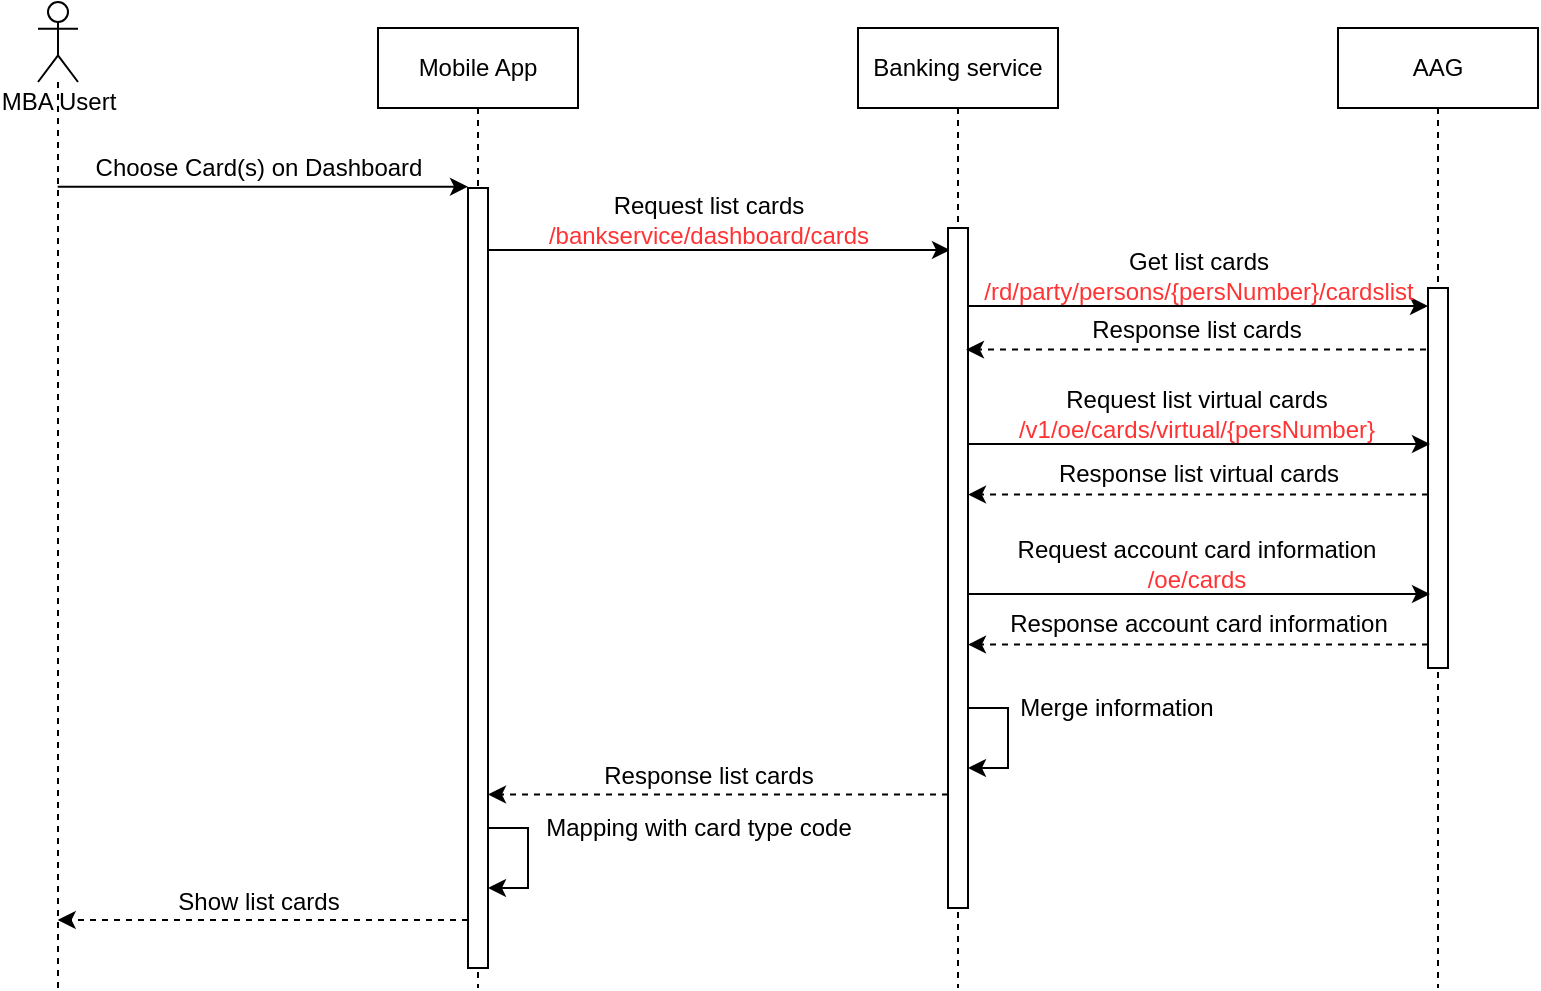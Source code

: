 <mxfile version="15.2.7" type="github" pages="15">
  <diagram id="hd0Ka5t1frM0ckPXlcHm" name="View-List-Card">
    <mxGraphModel dx="1872" dy="1129" grid="1" gridSize="10" guides="1" tooltips="1" connect="1" arrows="1" fold="1" page="1" pageScale="1" pageWidth="827" pageHeight="1169" math="0" shadow="0">
      <root>
        <mxCell id="_UagtH8NP6pTkRekgera-0" />
        <mxCell id="_UagtH8NP6pTkRekgera-1" parent="_UagtH8NP6pTkRekgera-0" />
        <mxCell id="_uYr-ArWrwQnzgeDa2tB-32" style="edgeStyle=none;rounded=0;orthogonalLoop=1;jettySize=auto;html=1;entryX=0;entryY=0.056;entryDx=0;entryDy=0;entryPerimeter=0;" parent="_UagtH8NP6pTkRekgera-1" edge="1">
          <mxGeometry relative="1" as="geometry">
            <mxPoint x="48.833" y="119.33" as="sourcePoint" />
            <mxPoint x="254" y="119.33" as="targetPoint" />
          </mxGeometry>
        </mxCell>
        <mxCell id="_uYr-ArWrwQnzgeDa2tB-0" value="MBA Usert" style="shape=umlLifeline;participant=umlActor;perimeter=lifelinePerimeter;html=1;container=1;collapsible=0;recursiveResize=0;verticalAlign=top;spacingTop=36;outlineConnect=0;strokeColor=#000000;strokeWidth=1;fillColor=none;size=40;" parent="_UagtH8NP6pTkRekgera-1" vertex="1">
          <mxGeometry x="39" y="27" width="20" height="493" as="geometry" />
        </mxCell>
        <mxCell id="_uYr-ArWrwQnzgeDa2tB-1" value="&lt;span&gt;Mobile App&lt;/span&gt;" style="shape=umlLifeline;perimeter=lifelinePerimeter;whiteSpace=wrap;html=1;container=1;collapsible=0;recursiveResize=0;outlineConnect=0;rounded=0;shadow=0;strokeColor=#000000;strokeWidth=1;fillColor=none;verticalAlign=middle;" parent="_UagtH8NP6pTkRekgera-1" vertex="1">
          <mxGeometry x="209" y="40" width="100" height="480" as="geometry" />
        </mxCell>
        <mxCell id="_uYr-ArWrwQnzgeDa2tB-2" value="&lt;span&gt;Banking service&lt;/span&gt;" style="shape=umlLifeline;perimeter=lifelinePerimeter;whiteSpace=wrap;html=1;container=1;collapsible=0;recursiveResize=0;outlineConnect=0;rounded=0;shadow=0;strokeColor=#000000;strokeWidth=1;fillColor=none;verticalAlign=middle;" parent="_UagtH8NP6pTkRekgera-1" vertex="1">
          <mxGeometry x="449" y="40" width="100" height="480" as="geometry" />
        </mxCell>
        <mxCell id="_uYr-ArWrwQnzgeDa2tB-3" value="&lt;span&gt;AAG&lt;/span&gt;" style="shape=umlLifeline;perimeter=lifelinePerimeter;whiteSpace=wrap;html=1;container=1;collapsible=0;recursiveResize=0;outlineConnect=0;rounded=0;shadow=0;strokeColor=#000000;strokeWidth=1;fillColor=none;verticalAlign=middle;" parent="_UagtH8NP6pTkRekgera-1" vertex="1">
          <mxGeometry x="689" y="40" width="100" height="480" as="geometry" />
        </mxCell>
        <mxCell id="_uYr-ArWrwQnzgeDa2tB-35" style="edgeStyle=none;rounded=0;orthogonalLoop=1;jettySize=auto;html=1;entryX=0.1;entryY=0.1;entryDx=0;entryDy=0;entryPerimeter=0;" parent="_UagtH8NP6pTkRekgera-1" edge="1">
          <mxGeometry relative="1" as="geometry">
            <mxPoint x="264" y="151" as="sourcePoint" />
            <mxPoint x="495" y="151" as="targetPoint" />
          </mxGeometry>
        </mxCell>
        <mxCell id="_uYr-ArWrwQnzgeDa2tB-42" style="edgeStyle=none;rounded=0;orthogonalLoop=1;jettySize=auto;html=1;dashed=1;" parent="_UagtH8NP6pTkRekgera-1" edge="1">
          <mxGeometry relative="1" as="geometry">
            <mxPoint x="254" y="486" as="sourcePoint" />
            <mxPoint x="48.833" y="486" as="targetPoint" />
          </mxGeometry>
        </mxCell>
        <mxCell id="_uYr-ArWrwQnzgeDa2tB-19" value="" style="html=1;points=[];perimeter=orthogonalPerimeter;" parent="_UagtH8NP6pTkRekgera-1" vertex="1">
          <mxGeometry x="254" y="120" width="10" height="390" as="geometry" />
        </mxCell>
        <mxCell id="_uYr-ArWrwQnzgeDa2tB-21" value="Choose Card(s) on Dashboard" style="text;html=1;align=center;verticalAlign=middle;resizable=0;points=[];autosize=1;strokeColor=none;" parent="_UagtH8NP6pTkRekgera-1" vertex="1">
          <mxGeometry x="59" y="99.81" width="180" height="20" as="geometry" />
        </mxCell>
        <mxCell id="_uYr-ArWrwQnzgeDa2tB-36" style="edgeStyle=none;rounded=0;orthogonalLoop=1;jettySize=auto;html=1;entryX=0.1;entryY=0.18;entryDx=0;entryDy=0;entryPerimeter=0;" parent="_UagtH8NP6pTkRekgera-1" edge="1">
          <mxGeometry relative="1" as="geometry">
            <mxPoint x="503" y="179" as="sourcePoint" />
            <mxPoint x="734" y="179" as="targetPoint" />
          </mxGeometry>
        </mxCell>
        <mxCell id="_uYr-ArWrwQnzgeDa2tB-41" style="edgeStyle=none;rounded=0;orthogonalLoop=1;jettySize=auto;html=1;entryX=1;entryY=0.819;entryDx=0;entryDy=0;entryPerimeter=0;dashed=1;" parent="_UagtH8NP6pTkRekgera-1" edge="1">
          <mxGeometry relative="1" as="geometry">
            <mxPoint x="494" y="423.23" as="sourcePoint" />
            <mxPoint x="264" y="423.23" as="targetPoint" />
          </mxGeometry>
        </mxCell>
        <mxCell id="_uYr-ArWrwQnzgeDa2tB-22" value="" style="html=1;points=[];perimeter=orthogonalPerimeter;" parent="_UagtH8NP6pTkRekgera-1" vertex="1">
          <mxGeometry x="494" y="140" width="10" height="340" as="geometry" />
        </mxCell>
        <mxCell id="_uYr-ArWrwQnzgeDa2tB-39" style="edgeStyle=none;rounded=0;orthogonalLoop=1;jettySize=auto;html=1;entryX=1;entryY=0.639;entryDx=0;entryDy=0;entryPerimeter=0;dashed=1;" parent="_UagtH8NP6pTkRekgera-1" edge="1">
          <mxGeometry relative="1" as="geometry">
            <mxPoint x="733" y="200.81" as="sourcePoint" />
            <mxPoint x="503" y="200.81" as="targetPoint" />
          </mxGeometry>
        </mxCell>
        <mxCell id="_uYr-ArWrwQnzgeDa2tB-24" value="" style="html=1;points=[];perimeter=orthogonalPerimeter;" parent="_UagtH8NP6pTkRekgera-1" vertex="1">
          <mxGeometry x="734" y="170" width="10" height="190" as="geometry" />
        </mxCell>
        <mxCell id="_uYr-ArWrwQnzgeDa2tB-25" value="Request list cards&lt;br&gt;&lt;font color=&quot;#ff3333&quot;&gt;/bankservice/dashboard/cards&lt;/font&gt;" style="text;html=1;align=center;verticalAlign=middle;resizable=0;points=[];autosize=1;strokeColor=none;" parent="_UagtH8NP6pTkRekgera-1" vertex="1">
          <mxGeometry x="284" y="121" width="180" height="30" as="geometry" />
        </mxCell>
        <mxCell id="_uYr-ArWrwQnzgeDa2tB-27" value="Get list cards&lt;br&gt;&lt;font color=&quot;#ff3333&quot;&gt;/rd/party/persons/{persNumber}/cardslist&lt;br&gt;&lt;/font&gt;" style="text;html=1;align=center;verticalAlign=middle;resizable=0;points=[];autosize=1;strokeColor=none;" parent="_UagtH8NP6pTkRekgera-1" vertex="1">
          <mxGeometry x="504" y="149" width="230" height="30" as="geometry" />
        </mxCell>
        <mxCell id="_uYr-ArWrwQnzgeDa2tB-28" value="Response list cards" style="text;html=1;align=center;verticalAlign=middle;resizable=0;points=[];autosize=1;strokeColor=none;" parent="_UagtH8NP6pTkRekgera-1" vertex="1">
          <mxGeometry x="558" y="180.52" width="120" height="20" as="geometry" />
        </mxCell>
        <mxCell id="_uYr-ArWrwQnzgeDa2tB-29" value="Show list cards" style="text;html=1;align=center;verticalAlign=middle;resizable=0;points=[];autosize=1;strokeColor=none;" parent="_UagtH8NP6pTkRekgera-1" vertex="1">
          <mxGeometry x="99" y="467" width="100" height="20" as="geometry" />
        </mxCell>
        <mxCell id="_uYr-ArWrwQnzgeDa2tB-30" value="Response list cards" style="text;html=1;align=center;verticalAlign=middle;resizable=0;points=[];autosize=1;strokeColor=none;" parent="_UagtH8NP6pTkRekgera-1" vertex="1">
          <mxGeometry x="314" y="404" width="120" height="20" as="geometry" />
        </mxCell>
        <mxCell id="tJoFUu8ywnl_3zQtKQ_2-0" style="edgeStyle=none;rounded=0;orthogonalLoop=1;jettySize=auto;html=1;entryX=0.1;entryY=0.1;entryDx=0;entryDy=0;entryPerimeter=0;" edge="1" parent="_UagtH8NP6pTkRekgera-1">
          <mxGeometry relative="1" as="geometry">
            <mxPoint x="504" y="248" as="sourcePoint" />
            <mxPoint x="735" y="248" as="targetPoint" />
          </mxGeometry>
        </mxCell>
        <mxCell id="tJoFUu8ywnl_3zQtKQ_2-1" value="Request list virtual cards&lt;br&gt;&lt;span style=&quot;color: rgb(255 , 51 , 51)&quot;&gt;/v1/oe/cards/virtual/{persNumber}&lt;/span&gt;" style="text;html=1;align=center;verticalAlign=middle;resizable=0;points=[];autosize=1;strokeColor=none;" vertex="1" parent="_UagtH8NP6pTkRekgera-1">
          <mxGeometry x="523" y="218" width="190" height="30" as="geometry" />
        </mxCell>
        <mxCell id="tJoFUu8ywnl_3zQtKQ_2-2" style="edgeStyle=none;rounded=0;orthogonalLoop=1;jettySize=auto;html=1;entryX=1;entryY=0.639;entryDx=0;entryDy=0;entryPerimeter=0;dashed=1;" edge="1" parent="_UagtH8NP6pTkRekgera-1">
          <mxGeometry relative="1" as="geometry">
            <mxPoint x="734" y="273.29" as="sourcePoint" />
            <mxPoint x="504" y="273.29" as="targetPoint" />
          </mxGeometry>
        </mxCell>
        <mxCell id="tJoFUu8ywnl_3zQtKQ_2-3" value="Response list virtual cards" style="text;html=1;align=center;verticalAlign=middle;resizable=0;points=[];autosize=1;strokeColor=none;" vertex="1" parent="_UagtH8NP6pTkRekgera-1">
          <mxGeometry x="539" y="253" width="160" height="20" as="geometry" />
        </mxCell>
        <mxCell id="tJoFUu8ywnl_3zQtKQ_2-4" style="edgeStyle=none;rounded=0;orthogonalLoop=1;jettySize=auto;html=1;entryX=0.1;entryY=0.1;entryDx=0;entryDy=0;entryPerimeter=0;" edge="1" parent="_UagtH8NP6pTkRekgera-1">
          <mxGeometry relative="1" as="geometry">
            <mxPoint x="504" y="323" as="sourcePoint" />
            <mxPoint x="735" y="323" as="targetPoint" />
          </mxGeometry>
        </mxCell>
        <mxCell id="tJoFUu8ywnl_3zQtKQ_2-5" value="Request account card information&lt;br&gt;&lt;span style=&quot;color: rgb(255 , 51 , 51)&quot;&gt;/oe/cards&lt;/span&gt;" style="text;html=1;align=center;verticalAlign=middle;resizable=0;points=[];autosize=1;strokeColor=none;" vertex="1" parent="_UagtH8NP6pTkRekgera-1">
          <mxGeometry x="523" y="293" width="190" height="30" as="geometry" />
        </mxCell>
        <mxCell id="tJoFUu8ywnl_3zQtKQ_2-6" style="edgeStyle=none;rounded=0;orthogonalLoop=1;jettySize=auto;html=1;entryX=1;entryY=0.639;entryDx=0;entryDy=0;entryPerimeter=0;dashed=1;" edge="1" parent="_UagtH8NP6pTkRekgera-1">
          <mxGeometry relative="1" as="geometry">
            <mxPoint x="734" y="348.29" as="sourcePoint" />
            <mxPoint x="504" y="348.29" as="targetPoint" />
          </mxGeometry>
        </mxCell>
        <mxCell id="tJoFUu8ywnl_3zQtKQ_2-7" value="Response account card information" style="text;html=1;align=center;verticalAlign=middle;resizable=0;points=[];autosize=1;strokeColor=none;" vertex="1" parent="_UagtH8NP6pTkRekgera-1">
          <mxGeometry x="519" y="328" width="200" height="20" as="geometry" />
        </mxCell>
        <mxCell id="SJBfLlD_kqxqOAIDewhz-0" style="edgeStyle=orthogonalEdgeStyle;rounded=0;orthogonalLoop=1;jettySize=auto;html=1;entryX=1;entryY=0.794;entryDx=0;entryDy=0;entryPerimeter=0;" edge="1" parent="_UagtH8NP6pTkRekgera-1" source="_uYr-ArWrwQnzgeDa2tB-22" target="_uYr-ArWrwQnzgeDa2tB-22">
          <mxGeometry relative="1" as="geometry">
            <Array as="points">
              <mxPoint x="524" y="380" />
              <mxPoint x="524" y="410" />
            </Array>
          </mxGeometry>
        </mxCell>
        <mxCell id="SJBfLlD_kqxqOAIDewhz-2" value="Merge information" style="text;html=1;align=center;verticalAlign=middle;resizable=0;points=[];autosize=1;strokeColor=none;fillColor=none;" vertex="1" parent="_UagtH8NP6pTkRekgera-1">
          <mxGeometry x="523" y="370" width="110" height="20" as="geometry" />
        </mxCell>
        <mxCell id="SJBfLlD_kqxqOAIDewhz-6" style="edgeStyle=orthogonalEdgeStyle;rounded=0;orthogonalLoop=1;jettySize=auto;html=1;entryX=1;entryY=0.794;entryDx=0;entryDy=0;entryPerimeter=0;" edge="1" parent="_UagtH8NP6pTkRekgera-1">
          <mxGeometry relative="1" as="geometry">
            <mxPoint x="264" y="440" as="sourcePoint" />
            <mxPoint x="264" y="469.96" as="targetPoint" />
            <Array as="points">
              <mxPoint x="284" y="440" />
              <mxPoint x="284" y="470" />
            </Array>
          </mxGeometry>
        </mxCell>
        <mxCell id="SJBfLlD_kqxqOAIDewhz-7" value="Mapping with card type code" style="text;html=1;align=center;verticalAlign=middle;resizable=0;points=[];autosize=1;strokeColor=none;fillColor=none;" vertex="1" parent="_UagtH8NP6pTkRekgera-1">
          <mxGeometry x="284" y="430" width="170" height="20" as="geometry" />
        </mxCell>
      </root>
    </mxGraphModel>
  </diagram>
  <diagram id="kgpKYQtTHZ0yAKxKKP6v" name="Open-card">
    <mxGraphModel dx="1872" dy="1129" grid="1" gridSize="10" guides="1" tooltips="1" connect="1" arrows="1" fold="1" page="1" pageScale="1" pageWidth="850" pageHeight="1100" math="0" shadow="0">
      <root>
        <mxCell id="0" />
        <mxCell id="1" parent="0" />
        <mxCell id="By4HMkN_MSCJ4IL5Xg5a-3" style="edgeStyle=none;rounded=0;orthogonalLoop=1;jettySize=auto;html=1;fontSize=12;entryX=0;entryY=0.034;entryDx=0;entryDy=0;entryPerimeter=0;" parent="1" edge="1">
          <mxGeometry relative="1" as="geometry">
            <mxPoint x="285" y="119.904" as="targetPoint" />
            <mxPoint x="63.5" y="119.904" as="sourcePoint" />
          </mxGeometry>
        </mxCell>
        <mxCell id="vo751mz3C_6tF2KK00Bt-24" value="MBA Usert" style="shape=umlLifeline;participant=umlActor;perimeter=lifelinePerimeter;html=1;container=1;collapsible=0;recursiveResize=0;verticalAlign=top;spacingTop=36;outlineConnect=0;strokeColor=#000000;strokeWidth=1;fillColor=none;size=40;" parent="1" vertex="1">
          <mxGeometry x="54" y="10" width="20" height="730" as="geometry" />
        </mxCell>
        <mxCell id="vo751mz3C_6tF2KK00Bt-27" value="&lt;span&gt;Mobile App&lt;/span&gt;" style="shape=umlLifeline;perimeter=lifelinePerimeter;whiteSpace=wrap;html=1;container=1;collapsible=0;recursiveResize=0;outlineConnect=0;rounded=0;shadow=0;strokeColor=#000000;strokeWidth=1;fillColor=none;verticalAlign=middle;" parent="1" vertex="1">
          <mxGeometry x="240" y="24" width="100" height="716" as="geometry" />
        </mxCell>
        <mxCell id="vo751mz3C_6tF2KK00Bt-32" value="&lt;span&gt;Card service&lt;/span&gt;" style="shape=umlLifeline;perimeter=lifelinePerimeter;whiteSpace=wrap;html=1;container=1;collapsible=0;recursiveResize=0;outlineConnect=0;rounded=0;shadow=0;strokeColor=#000000;strokeWidth=1;fillColor=none;verticalAlign=middle;" parent="1" vertex="1">
          <mxGeometry x="480" y="24" width="100" height="716" as="geometry" />
        </mxCell>
        <mxCell id="gTw7m5r9WYM5v2FRA-6i-1" value="AAG" style="shape=umlLifeline;perimeter=lifelinePerimeter;whiteSpace=wrap;html=1;container=1;collapsible=0;recursiveResize=0;outlineConnect=0;" parent="1" vertex="1">
          <mxGeometry x="730" y="24" width="100" height="716" as="geometry" />
        </mxCell>
        <mxCell id="QIuEyYcCNT5PP5Maq9_X-1" value="Alternative" style="shape=umlFrame;whiteSpace=wrap;html=1;fontSize=12;verticalAlign=middle;width=70;height=30;" parent="1" vertex="1">
          <mxGeometry x="20" y="184" width="810" height="536" as="geometry" />
        </mxCell>
        <mxCell id="QIuEyYcCNT5PP5Maq9_X-2" value="Alternative" style="shape=umlFrame;whiteSpace=wrap;html=1;fontSize=12;verticalAlign=middle;width=71;height=30;" parent="1" vertex="1">
          <mxGeometry x="40" y="554" width="770" height="142" as="geometry" />
        </mxCell>
        <mxCell id="QIuEyYcCNT5PP5Maq9_X-3" value="" style="line;strokeWidth=1;fillColor=none;align=left;verticalAlign=middle;spacingTop=-1;spacingLeft=3;spacingRight=3;rotatable=0;labelPosition=right;points=[];portConstraint=eastwest;fontSize=12;dashed=1;" parent="1" vertex="1">
          <mxGeometry x="20" y="289" width="810" height="8" as="geometry" />
        </mxCell>
        <mxCell id="QIuEyYcCNT5PP5Maq9_X-4" value="" style="line;strokeWidth=1;fillColor=none;align=left;verticalAlign=middle;spacingTop=-1;spacingLeft=3;spacingRight=3;rotatable=0;labelPosition=right;points=[];portConstraint=eastwest;fontSize=12;dashed=1;" parent="1" vertex="1">
          <mxGeometry x="40" y="614" width="770" height="8" as="geometry" />
        </mxCell>
        <mxCell id="0kLFKch9zdshAubh-1zO-1" value="Choose open virtual card" style="text;html=1;align=center;verticalAlign=middle;resizable=0;points=[];autosize=1;strokeColor=none;fontSize=12;" parent="1" vertex="1">
          <mxGeometry x="94" y="100" width="150" height="20" as="geometry" />
        </mxCell>
        <mxCell id="0kLFKch9zdshAubh-1zO-2" value="Validate user&lt;br&gt;&lt;font color=&quot;#ff3333&quot;&gt;/cardservice/virtual/preconditions&lt;/font&gt;" style="text;html=1;align=center;verticalAlign=middle;resizable=0;points=[];autosize=1;strokeColor=none;fontSize=12;" parent="1" vertex="1">
          <mxGeometry x="312.4" y="342" width="190" height="30" as="geometry" />
        </mxCell>
        <mxCell id="0kLFKch9zdshAubh-1zO-3" value="Get total card of user and user in blacklist&lt;br&gt;&lt;font color=&quot;#ff3333&quot;&gt;/v1/oe/cards/virtual/create-card-validation&lt;/font&gt;" style="text;html=1;align=center;verticalAlign=middle;resizable=0;points=[];autosize=1;strokeColor=none;fontSize=12;" parent="1" vertex="1">
          <mxGeometry x="531" y="472" width="240" height="30" as="geometry" />
        </mxCell>
        <mxCell id="0kLFKch9zdshAubh-1zO-4" value="Number card of user and &lt;br&gt;is a user in the blacklist" style="text;html=1;align=center;verticalAlign=middle;resizable=0;points=[];autosize=1;strokeColor=none;fontSize=12;" parent="1" vertex="1">
          <mxGeometry x="575" y="510" width="150" height="30" as="geometry" />
        </mxCell>
        <mxCell id="0kLFKch9zdshAubh-1zO-9" value="User invalid" style="text;html=1;align=center;verticalAlign=middle;resizable=0;points=[];autosize=1;strokeColor=none;fontSize=12;" parent="1" vertex="1">
          <mxGeometry x="369.4" y="562" width="80" height="20" as="geometry" />
        </mxCell>
        <mxCell id="0kLFKch9zdshAubh-1zO-10" value="Show popup" style="text;html=1;align=center;verticalAlign=middle;resizable=0;points=[];autosize=1;strokeColor=none;fontSize=12;" parent="1" vertex="1">
          <mxGeometry x="129" y="582" width="80" height="20" as="geometry" />
        </mxCell>
        <mxCell id="0kLFKch9zdshAubh-1zO-12" value="Show list cards design" style="text;html=1;align=center;verticalAlign=middle;resizable=0;points=[];autosize=1;strokeColor=none;fontSize=12;" parent="1" vertex="1">
          <mxGeometry x="104" y="643" width="130" height="20" as="geometry" />
        </mxCell>
        <mxCell id="0kLFKch9zdshAubh-1zO-13" value="Check previous open card request status&lt;br&gt;&lt;font color=&quot;#ff3333&quot;&gt;/cardservice/virtual/open-card-status&lt;/font&gt;" style="text;html=1;align=center;verticalAlign=middle;resizable=0;points=[];autosize=1;strokeColor=none;fontSize=12;" parent="1" vertex="1">
          <mxGeometry x="294.4" y="113" width="230" height="30" as="geometry" />
        </mxCell>
        <mxCell id="0kLFKch9zdshAubh-1zO-14" value="Get previous open card request&lt;br&gt;&lt;font color=&quot;#ff3333&quot;&gt;/v1/oe/cards/virtual/requests&lt;/font&gt;" style="text;html=1;align=center;verticalAlign=middle;resizable=0;points=[];autosize=1;strokeColor=none;fontSize=12;" parent="1" vertex="1">
          <mxGeometry x="559" y="131" width="180" height="30" as="geometry" />
        </mxCell>
        <mxCell id="0kLFKch9zdshAubh-1zO-16" value="Show popup" style="text;html=1;align=center;verticalAlign=middle;resizable=0;points=[];autosize=1;strokeColor=none;fontSize=12;" parent="1" vertex="1">
          <mxGeometry x="129" y="218" width="80" height="20" as="geometry" />
        </mxCell>
        <mxCell id="0kLFKch9zdshAubh-1zO-17" value="List open card status" style="text;html=1;align=center;verticalAlign=middle;resizable=0;points=[];autosize=1;strokeColor=none;fontSize=12;" parent="1" vertex="1">
          <mxGeometry x="584" y="192" width="130" height="20" as="geometry" />
        </mxCell>
        <mxCell id="0kLFKch9zdshAubh-1zO-19" value="Error 203 - Data not found" style="text;html=1;align=center;verticalAlign=middle;resizable=0;points=[];autosize=1;strokeColor=none;fontSize=12;" parent="1" vertex="1">
          <mxGeometry x="574" y="303" width="150" height="20" as="geometry" />
        </mxCell>
        <mxCell id="0kLFKch9zdshAubh-1zO-20" value="User valid" style="text;html=1;align=center;verticalAlign=middle;resizable=0;points=[];autosize=1;strokeColor=none;fontSize=12;" parent="1" vertex="1">
          <mxGeometry x="374.4" y="623" width="70" height="20" as="geometry" />
        </mxCell>
        <mxCell id="By4HMkN_MSCJ4IL5Xg5a-4" style="edgeStyle=none;rounded=0;orthogonalLoop=1;jettySize=auto;html=1;entryX=0;entryY=0.039;entryDx=0;entryDy=0;entryPerimeter=0;fontSize=12;" parent="1" edge="1">
          <mxGeometry relative="1" as="geometry">
            <mxPoint x="295" y="143.44" as="sourcePoint" />
            <mxPoint x="525" y="144.124" as="targetPoint" />
          </mxGeometry>
        </mxCell>
        <mxCell id="By4HMkN_MSCJ4IL5Xg5a-8" style="edgeStyle=none;rounded=0;orthogonalLoop=1;jettySize=auto;html=1;dashed=1;fontSize=12;exitX=0;exitY=0.241;exitDx=0;exitDy=0;exitPerimeter=0;" parent="1" edge="1">
          <mxGeometry relative="1" as="geometry">
            <mxPoint x="285" y="237.996" as="sourcePoint" />
            <mxPoint x="64" y="238" as="targetPoint" />
          </mxGeometry>
        </mxCell>
        <mxCell id="By4HMkN_MSCJ4IL5Xg5a-10" style="edgeStyle=none;rounded=0;orthogonalLoop=1;jettySize=auto;html=1;entryX=0;entryY=0.397;entryDx=0;entryDy=0;entryPerimeter=0;fontSize=12;" parent="1" edge="1">
          <mxGeometry relative="1" as="geometry">
            <mxPoint x="295" y="373.45" as="sourcePoint" />
            <mxPoint x="525" y="372.852" as="targetPoint" />
          </mxGeometry>
        </mxCell>
        <mxCell id="By4HMkN_MSCJ4IL5Xg5a-26" style="edgeStyle=none;rounded=0;orthogonalLoop=1;jettySize=auto;html=1;entryX=0.028;entryY=0.25;entryDx=0;entryDy=0;entryPerimeter=0;dashed=1;fontSize=12;exitX=0;exitY=0.655;exitDx=0;exitDy=0;exitPerimeter=0;" parent="1" edge="1">
          <mxGeometry relative="1" as="geometry">
            <mxPoint x="285" y="604.18" as="sourcePoint" />
            <mxPoint x="62" y="604" as="targetPoint" />
          </mxGeometry>
        </mxCell>
        <mxCell id="By4HMkN_MSCJ4IL5Xg5a-30" style="edgeStyle=none;rounded=0;orthogonalLoop=1;jettySize=auto;html=1;entryX=0.028;entryY=0.95;entryDx=0;entryDy=0;entryPerimeter=0;dashed=1;fontSize=12;exitX=0;exitY=0.761;exitDx=0;exitDy=0;exitPerimeter=0;" parent="1" edge="1">
          <mxGeometry relative="1" as="geometry">
            <mxPoint x="285" y="663.116" as="sourcePoint" />
            <mxPoint x="64.137" y="663" as="targetPoint" />
          </mxGeometry>
        </mxCell>
        <mxCell id="By4HMkN_MSCJ4IL5Xg5a-5" style="edgeStyle=none;rounded=0;orthogonalLoop=1;jettySize=auto;html=1;entryX=0;entryY=0.07;entryDx=0;entryDy=0;entryPerimeter=0;fontSize=12;" parent="1" target="FMFbBagFPy5bo-u_KdaM-8" edge="1">
          <mxGeometry relative="1" as="geometry">
            <mxPoint x="535" y="161.72" as="sourcePoint" />
            <mxPoint x="705.86" y="161.72" as="targetPoint" />
          </mxGeometry>
        </mxCell>
        <mxCell id="By4HMkN_MSCJ4IL5Xg5a-7" style="edgeStyle=none;rounded=0;orthogonalLoop=1;jettySize=auto;html=1;entryX=0.971;entryY=0.165;entryDx=0;entryDy=0;entryPerimeter=0;dashed=1;fontSize=12;exitX=0;exitY=0.192;exitDx=0;exitDy=0;exitPerimeter=0;" parent="1" source="FMFbBagFPy5bo-u_KdaM-8" edge="1">
          <mxGeometry relative="1" as="geometry">
            <mxPoint x="705" y="212.6" as="sourcePoint" />
            <mxPoint x="533.71" y="212.6" as="targetPoint" />
          </mxGeometry>
        </mxCell>
        <mxCell id="By4HMkN_MSCJ4IL5Xg5a-9" style="edgeStyle=none;rounded=0;orthogonalLoop=1;jettySize=auto;html=1;entryX=0.971;entryY=0.238;entryDx=0;entryDy=0;entryPerimeter=0;dashed=1;fontSize=12;exitX=0;exitY=0.383;exitDx=0;exitDy=0;exitPerimeter=0;" parent="1" edge="1">
          <mxGeometry relative="1" as="geometry">
            <mxPoint x="776" y="322.838" as="sourcePoint" />
            <mxPoint x="533.71" y="322.92" as="targetPoint" />
          </mxGeometry>
        </mxCell>
        <mxCell id="By4HMkN_MSCJ4IL5Xg5a-11" style="edgeStyle=none;rounded=0;orthogonalLoop=1;jettySize=auto;html=1;entryX=0;entryY=0.526;entryDx=0;entryDy=0;entryPerimeter=0;fontSize=12;" parent="1" edge="1">
          <mxGeometry relative="1" as="geometry">
            <mxPoint x="535" y="502.67" as="sourcePoint" />
            <mxPoint x="776" y="503.036" as="targetPoint" />
          </mxGeometry>
        </mxCell>
        <mxCell id="By4HMkN_MSCJ4IL5Xg5a-25" style="edgeStyle=none;rounded=0;orthogonalLoop=1;jettySize=auto;html=1;entryX=0.9;entryY=0.403;entryDx=0;entryDy=0;entryPerimeter=0;dashed=1;fontSize=12;exitX=0;exitY=0.624;exitDx=0;exitDy=0;exitPerimeter=0;" parent="1" edge="1">
          <mxGeometry relative="1" as="geometry">
            <mxPoint x="525" y="581.984" as="sourcePoint" />
            <mxPoint x="294" y="582.52" as="targetPoint" />
          </mxGeometry>
        </mxCell>
        <mxCell id="By4HMkN_MSCJ4IL5Xg5a-27" style="edgeStyle=none;rounded=0;orthogonalLoop=1;jettySize=auto;html=1;entryX=0.971;entryY=0.475;entryDx=0;entryDy=0;entryPerimeter=0;dashed=1;fontSize=12;exitX=0;exitY=0.742;exitDx=0;exitDy=0;exitPerimeter=0;" parent="1" edge="1">
          <mxGeometry relative="1" as="geometry">
            <mxPoint x="525" y="642.872" as="sourcePoint" />
            <mxPoint x="294.71" y="643" as="targetPoint" />
          </mxGeometry>
        </mxCell>
        <mxCell id="By4HMkN_MSCJ4IL5Xg5a-23" style="edgeStyle=none;rounded=0;orthogonalLoop=1;jettySize=auto;html=1;entryX=1.086;entryY=0.293;entryDx=0;entryDy=0;entryPerimeter=0;fontSize=12;dashed=1;exitX=0;exitY=0.573;exitDx=0;exitDy=0;exitPerimeter=0;" parent="1" edge="1">
          <mxGeometry relative="1" as="geometry">
            <mxPoint x="776" y="540.178" as="sourcePoint" />
            <mxPoint x="535.86" y="540.33" as="targetPoint" />
          </mxGeometry>
        </mxCell>
        <mxCell id="FMFbBagFPy5bo-u_KdaM-8" value="" style="html=1;points=[];perimeter=orthogonalPerimeter;fontSize=12;verticalAlign=middle;" parent="1" vertex="1">
          <mxGeometry x="776" y="134" width="10" height="416" as="geometry" />
        </mxCell>
        <mxCell id="FMFbBagFPy5bo-u_KdaM-11" value="If have" style="text;align=center;fontStyle=1;verticalAlign=middle;spacingLeft=3;spacingRight=3;strokeColor=none;rotatable=0;points=[[0,0.5],[1,0.5]];portConstraint=eastwest;dashed=1;fontSize=12;" parent="1" vertex="1">
          <mxGeometry x="94" y="184" width="80" height="26" as="geometry" />
        </mxCell>
        <mxCell id="FMFbBagFPy5bo-u_KdaM-12" value="Else" style="text;align=center;fontStyle=1;verticalAlign=middle;spacingLeft=3;spacingRight=3;strokeColor=none;rotatable=0;points=[[0,0.5],[1,0.5]];portConstraint=eastwest;dashed=1;fontSize=12;" parent="1" vertex="1">
          <mxGeometry x="94" y="293" width="80" height="26" as="geometry" />
        </mxCell>
        <mxCell id="FMFbBagFPy5bo-u_KdaM-13" value="If invalid" style="text;align=center;fontStyle=1;verticalAlign=middle;spacingLeft=3;spacingRight=3;strokeColor=none;rotatable=0;points=[[0,0.5],[1,0.5]];portConstraint=eastwest;dashed=1;fontSize=12;" parent="1" vertex="1">
          <mxGeometry x="104" y="554" width="80" height="26" as="geometry" />
        </mxCell>
        <mxCell id="FMFbBagFPy5bo-u_KdaM-14" value="Else" style="text;align=center;fontStyle=1;verticalAlign=middle;spacingLeft=3;spacingRight=3;strokeColor=none;rotatable=0;points=[[0,0.5],[1,0.5]];portConstraint=eastwest;dashed=1;fontSize=12;" parent="1" vertex="1">
          <mxGeometry x="94" y="621" width="80" height="26" as="geometry" />
        </mxCell>
        <mxCell id="rYtygCeheXvvuzW7-XiP-1" value="Open card status didn&#39;t&lt;br&gt;show popup yet" style="text;html=1;align=center;verticalAlign=middle;resizable=0;points=[];autosize=1;strokeColor=none;fontSize=12;" parent="1" vertex="1">
          <mxGeometry x="340" y="194" width="140" height="30" as="geometry" />
        </mxCell>
        <mxCell id="rYtygCeheXvvuzW7-XiP-2" style="edgeStyle=none;rounded=0;orthogonalLoop=1;jettySize=auto;html=1;entryX=0.971;entryY=0.165;entryDx=0;entryDy=0;entryPerimeter=0;dashed=1;fontSize=12;exitX=0;exitY=0.194;exitDx=0;exitDy=0;exitPerimeter=0;" parent="1" edge="1">
          <mxGeometry relative="1" as="geometry">
            <mxPoint x="525" y="224.104" as="sourcePoint" />
            <mxPoint x="294.71" y="223.6" as="targetPoint" />
          </mxGeometry>
        </mxCell>
        <mxCell id="rYtygCeheXvvuzW7-XiP-3" value="Empty list open card status" style="text;html=1;align=center;verticalAlign=middle;resizable=0;points=[];autosize=1;strokeColor=none;fontSize=12;" parent="1" vertex="1">
          <mxGeometry x="329.4" y="319" width="160" height="20" as="geometry" />
        </mxCell>
        <mxCell id="rYtygCeheXvvuzW7-XiP-4" style="edgeStyle=none;rounded=0;orthogonalLoop=1;jettySize=auto;html=1;entryX=0.971;entryY=0.238;entryDx=0;entryDy=0;entryPerimeter=0;dashed=1;fontSize=12;exitX=0;exitY=0.337;exitDx=0;exitDy=0;exitPerimeter=0;" parent="1" edge="1">
          <mxGeometry relative="1" as="geometry">
            <mxPoint x="525" y="338.892" as="sourcePoint" />
            <mxPoint x="293.76" y="338.92" as="targetPoint" />
          </mxGeometry>
        </mxCell>
        <mxCell id="FIk0sB6XdM3pcg6kThSW-1" value="" style="html=1;points=[];perimeter=orthogonalPerimeter;fontSize=12;verticalAlign=middle;" parent="1" vertex="1">
          <mxGeometry x="285" y="104" width="10" height="566" as="geometry" />
        </mxCell>
        <mxCell id="FIk0sB6XdM3pcg6kThSW-2" value="" style="html=1;points=[];perimeter=orthogonalPerimeter;fontSize=12;verticalAlign=middle;" parent="1" vertex="1">
          <mxGeometry x="525" y="124" width="10" height="526" as="geometry" />
        </mxCell>
        <mxCell id="kGI_6wE3YcUkbkLKz4M8-1" value="Get person details&lt;br&gt;&lt;font color=&quot;#ff3333&quot;&gt;/rd/party/persons&lt;br&gt;&lt;/font&gt;" style="text;html=1;align=center;verticalAlign=middle;resizable=0;points=[];autosize=1;strokeColor=none;fontSize=12;" parent="1" vertex="1">
          <mxGeometry x="596" y="356" width="110" height="30" as="geometry" />
        </mxCell>
        <mxCell id="kGI_6wE3YcUkbkLKz4M8-2" value="Person details" style="text;html=1;align=center;verticalAlign=middle;resizable=0;points=[];autosize=1;strokeColor=none;fontSize=12;" parent="1" vertex="1">
          <mxGeometry x="611" y="390" width="90" height="20" as="geometry" />
        </mxCell>
        <mxCell id="kGI_6wE3YcUkbkLKz4M8-3" style="edgeStyle=none;rounded=0;orthogonalLoop=1;jettySize=auto;html=1;entryX=0;entryY=0.526;entryDx=0;entryDy=0;entryPerimeter=0;fontSize=12;" parent="1" edge="1">
          <mxGeometry relative="1" as="geometry">
            <mxPoint x="535" y="386.67" as="sourcePoint" />
            <mxPoint x="776" y="387.036" as="targetPoint" />
          </mxGeometry>
        </mxCell>
        <mxCell id="kGI_6wE3YcUkbkLKz4M8-4" style="edgeStyle=none;rounded=0;orthogonalLoop=1;jettySize=auto;html=1;entryX=1.086;entryY=0.293;entryDx=0;entryDy=0;entryPerimeter=0;fontSize=12;dashed=1;exitX=0;exitY=0.573;exitDx=0;exitDy=0;exitPerimeter=0;" parent="1" edge="1">
          <mxGeometry relative="1" as="geometry">
            <mxPoint x="776" y="410.178" as="sourcePoint" />
            <mxPoint x="535.86" y="410.33" as="targetPoint" />
          </mxGeometry>
        </mxCell>
        <mxCell id="3hNrq5hFTNTI1w9ny7sa-1" style="edgeStyle=none;rounded=0;orthogonalLoop=1;jettySize=auto;html=1;entryX=0;entryY=0.253;entryDx=0;entryDy=0;entryPerimeter=0;fontSize=12;" parent="1" edge="1">
          <mxGeometry relative="1" as="geometry">
            <mxPoint x="295" y="264.0" as="sourcePoint" />
            <mxPoint x="525" y="264.078" as="targetPoint" />
          </mxGeometry>
        </mxCell>
        <mxCell id="3hNrq5hFTNTI1w9ny7sa-2" value="Update show popup&lt;br&gt;&lt;span style=&quot;color: rgb(255 , 51 , 51)&quot;&gt;/cardservice/virtual/open-card-status&lt;/span&gt;" style="text;html=1;align=center;verticalAlign=middle;resizable=0;points=[];autosize=1;strokeColor=none;fontSize=12;" parent="1" vertex="1">
          <mxGeometry x="302.4" y="234" width="210" height="30" as="geometry" />
        </mxCell>
        <mxCell id="3hNrq5hFTNTI1w9ny7sa-3" value="Update show popup&lt;br&gt;&lt;font color=&quot;#ff3333&quot;&gt;/v1/oe/cards/virtual/requests/&lt;br&gt;{requestTraceId}/update-popup&lt;/font&gt;" style="text;html=1;align=center;verticalAlign=middle;resizable=0;points=[];autosize=1;strokeColor=none;fontSize=12;" parent="1" vertex="1">
          <mxGeometry x="567" y="230" width="180" height="50" as="geometry" />
        </mxCell>
        <mxCell id="3hNrq5hFTNTI1w9ny7sa-4" style="edgeStyle=none;rounded=0;orthogonalLoop=1;jettySize=auto;html=1;entryX=0;entryY=0.07;entryDx=0;entryDy=0;entryPerimeter=0;fontSize=12;" parent="1" edge="1">
          <mxGeometry relative="1" as="geometry">
            <mxPoint x="535" y="280.72" as="sourcePoint" />
            <mxPoint x="776" y="280.02" as="targetPoint" />
          </mxGeometry>
        </mxCell>
        <mxCell id="F4la7qgeOP0EsDN_V9k6-1" value="Get list auth method&lt;br&gt;&lt;font color=&quot;#ff3333&quot;&gt;/cpo/payments/pe/auth_methods&lt;/font&gt;" style="text;html=1;align=center;verticalAlign=middle;resizable=0;points=[];autosize=1;strokeColor=none;fontSize=12;" vertex="1" parent="1">
          <mxGeometry x="556" y="414" width="190" height="30" as="geometry" />
        </mxCell>
        <mxCell id="F4la7qgeOP0EsDN_V9k6-2" value="List auth method" style="text;html=1;align=center;verticalAlign=middle;resizable=0;points=[];autosize=1;strokeColor=none;fontSize=12;" vertex="1" parent="1">
          <mxGeometry x="606" y="447" width="100" height="20" as="geometry" />
        </mxCell>
        <mxCell id="F4la7qgeOP0EsDN_V9k6-3" style="edgeStyle=none;rounded=0;orthogonalLoop=1;jettySize=auto;html=1;entryX=0;entryY=0.526;entryDx=0;entryDy=0;entryPerimeter=0;fontSize=12;" edge="1" parent="1">
          <mxGeometry relative="1" as="geometry">
            <mxPoint x="535" y="444.67" as="sourcePoint" />
            <mxPoint x="776" y="445.036" as="targetPoint" />
          </mxGeometry>
        </mxCell>
        <mxCell id="F4la7qgeOP0EsDN_V9k6-4" style="edgeStyle=none;rounded=0;orthogonalLoop=1;jettySize=auto;html=1;entryX=1.086;entryY=0.293;entryDx=0;entryDy=0;entryPerimeter=0;fontSize=12;dashed=1;exitX=0;exitY=0.573;exitDx=0;exitDy=0;exitPerimeter=0;" edge="1" parent="1">
          <mxGeometry relative="1" as="geometry">
            <mxPoint x="776" y="467.178" as="sourcePoint" />
            <mxPoint x="535.86" y="467.33" as="targetPoint" />
          </mxGeometry>
        </mxCell>
      </root>
    </mxGraphModel>
  </diagram>
  <diagram id="KYOV7ODl5DAIA2f_oERb" name="Open-card-user-info">
    <mxGraphModel dx="1872" dy="1129" grid="1" gridSize="10" guides="1" tooltips="1" connect="1" arrows="1" fold="1" page="1" pageScale="1" pageWidth="827" pageHeight="1169" math="0" shadow="0">
      <root>
        <mxCell id="QinwR9uIr_FC2ZUE0VAv-0" />
        <mxCell id="QinwR9uIr_FC2ZUE0VAv-1" parent="QinwR9uIr_FC2ZUE0VAv-0" />
        <mxCell id="KEt05ci6bOmSHgRWXS0x-3" value="MBA Usert" style="shape=umlLifeline;participant=umlActor;perimeter=lifelinePerimeter;html=1;container=1;collapsible=0;recursiveResize=0;verticalAlign=top;spacingTop=36;outlineConnect=0;strokeColor=#000000;strokeWidth=1;fillColor=none;size=40;" parent="QinwR9uIr_FC2ZUE0VAv-1" vertex="1">
          <mxGeometry x="60" y="10" width="20" height="910" as="geometry" />
        </mxCell>
        <mxCell id="KEt05ci6bOmSHgRWXS0x-4" value="&lt;span&gt;Mobile App&lt;/span&gt;" style="shape=umlLifeline;perimeter=lifelinePerimeter;whiteSpace=wrap;html=1;container=1;collapsible=0;recursiveResize=0;outlineConnect=0;rounded=0;shadow=0;strokeColor=#000000;strokeWidth=1;fillColor=none;verticalAlign=middle;" parent="QinwR9uIr_FC2ZUE0VAv-1" vertex="1">
          <mxGeometry x="180" y="24" width="100" height="896" as="geometry" />
        </mxCell>
        <mxCell id="KEt05ci6bOmSHgRWXS0x-5" value="&lt;span&gt;Banking service/&lt;br&gt;Card service&lt;/span&gt;" style="shape=umlLifeline;perimeter=lifelinePerimeter;whiteSpace=wrap;html=1;container=1;collapsible=0;recursiveResize=0;outlineConnect=0;rounded=0;shadow=0;strokeColor=#000000;strokeWidth=1;fillColor=none;verticalAlign=middle;" parent="QinwR9uIr_FC2ZUE0VAv-1" vertex="1">
          <mxGeometry x="361" y="24" width="100" height="896" as="geometry" />
        </mxCell>
        <mxCell id="KEt05ci6bOmSHgRWXS0x-6" value="&lt;span&gt;AAG&lt;/span&gt;" style="shape=umlLifeline;perimeter=lifelinePerimeter;whiteSpace=wrap;html=1;container=1;collapsible=0;recursiveResize=0;outlineConnect=0;rounded=0;shadow=0;strokeColor=#000000;strokeWidth=1;fillColor=none;verticalAlign=middle;" parent="QinwR9uIr_FC2ZUE0VAv-1" vertex="1">
          <mxGeometry x="720" y="24" width="100" height="896" as="geometry" />
        </mxCell>
        <mxCell id="KEt05ci6bOmSHgRWXS0x-11" value="BO" style="shape=umlLifeline;perimeter=lifelinePerimeter;whiteSpace=wrap;html=1;container=1;collapsible=0;recursiveResize=0;outlineConnect=0;" parent="QinwR9uIr_FC2ZUE0VAv-1" vertex="1">
          <mxGeometry x="540" y="24" width="100" height="896" as="geometry" />
        </mxCell>
        <mxCell id="KEt05ci6bOmSHgRWXS0x-12" value="Choose card design" style="text;html=1;align=center;verticalAlign=middle;resizable=0;points=[];autosize=1;strokeColor=none;fontSize=12;" parent="QinwR9uIr_FC2ZUE0VAv-1" vertex="1">
          <mxGeometry x="87.9" y="101" width="120" height="20" as="geometry" />
        </mxCell>
        <mxCell id="hrhKhoskwiYAp-5zTIl--0" style="edgeStyle=none;rounded=0;orthogonalLoop=1;jettySize=auto;html=1;entryX=-0.386;entryY=0.666;entryDx=0;entryDy=0;entryPerimeter=0;fontSize=12;" parent="QinwR9uIr_FC2ZUE0VAv-1" edge="1">
          <mxGeometry relative="1" as="geometry">
            <mxPoint x="221.14" y="120.44" as="targetPoint" />
            <mxPoint x="69.5" y="120.44" as="sourcePoint" />
          </mxGeometry>
        </mxCell>
        <mxCell id="SfTNdpCIm8HovjO9EgIw-0" style="edgeStyle=none;rounded=0;orthogonalLoop=1;jettySize=auto;html=1;dashed=1;fontSize=12;" parent="QinwR9uIr_FC2ZUE0VAv-1" edge="1">
          <mxGeometry relative="1" as="geometry">
            <mxPoint x="227.51" y="272.23" as="sourcePoint" />
            <mxPoint x="72.296" y="272.23" as="targetPoint" />
            <Array as="points">
              <mxPoint x="212.51" y="272.23" />
            </Array>
          </mxGeometry>
        </mxCell>
        <mxCell id="SfTNdpCIm8HovjO9EgIw-1" value="Display phone number,&lt;br&gt;embossing name and&lt;br&gt;input field email" style="text;html=1;align=center;verticalAlign=middle;resizable=0;points=[];autosize=1;strokeColor=none;fontSize=12;" parent="QinwR9uIr_FC2ZUE0VAv-1" vertex="1">
          <mxGeometry x="82.1" y="222" width="140" height="50" as="geometry" />
        </mxCell>
        <mxCell id="SfTNdpCIm8HovjO9EgIw-2" value="Validate email" style="text;html=1;align=center;verticalAlign=middle;resizable=0;points=[];autosize=1;strokeColor=none;fontSize=12;" parent="QinwR9uIr_FC2ZUE0VAv-1" vertex="1">
          <mxGeometry x="275" y="287.23" width="90" height="20" as="geometry" />
        </mxCell>
        <mxCell id="SfTNdpCIm8HovjO9EgIw-3" style="edgeStyle=orthogonalEdgeStyle;rounded=0;orthogonalLoop=1;jettySize=auto;html=1;" parent="QinwR9uIr_FC2ZUE0VAv-1" edge="1">
          <mxGeometry relative="1" as="geometry">
            <mxPoint x="237" y="312.23" as="sourcePoint" />
            <mxPoint x="238" y="326.23" as="targetPoint" />
            <Array as="points">
              <mxPoint x="282" y="312.23" />
              <mxPoint x="282" y="326.23" />
            </Array>
          </mxGeometry>
        </mxCell>
        <mxCell id="SfTNdpCIm8HovjO9EgIw-4" style="edgeStyle=none;rounded=0;orthogonalLoop=1;jettySize=auto;html=1;entryX=-0.386;entryY=0.666;entryDx=0;entryDy=0;entryPerimeter=0;fontSize=12;" parent="QinwR9uIr_FC2ZUE0VAv-1" edge="1">
          <mxGeometry relative="1" as="geometry">
            <mxPoint x="223.72" y="297.0" as="targetPoint" />
            <mxPoint x="72.08" y="297.0" as="sourcePoint" />
          </mxGeometry>
        </mxCell>
        <mxCell id="SfTNdpCIm8HovjO9EgIw-5" value="Input email" style="text;html=1;align=center;verticalAlign=middle;resizable=0;points=[];autosize=1;strokeColor=none;" parent="QinwR9uIr_FC2ZUE0VAv-1" vertex="1">
          <mxGeometry x="112.9" y="277.23" width="70" height="20" as="geometry" />
        </mxCell>
        <mxCell id="AoOhtbE6Ck0oVddtIwvN-0" value="Alternative" style="shape=umlFrame;whiteSpace=wrap;html=1;fontSize=12;verticalAlign=middle;width=70;height=30;" parent="QinwR9uIr_FC2ZUE0VAv-1" vertex="1">
          <mxGeometry x="25" y="334" width="780" height="570" as="geometry" />
        </mxCell>
        <mxCell id="vcCA-rele761aZpJAP-U-0" value="If invalid" style="text;align=center;fontStyle=1;verticalAlign=middle;spacingLeft=3;spacingRight=3;strokeColor=none;rotatable=0;points=[[0,0.5],[1,0.5]];portConstraint=eastwest;dashed=1;fontSize=12;" parent="QinwR9uIr_FC2ZUE0VAv-1" vertex="1">
          <mxGeometry x="100" y="334" width="80" height="26" as="geometry" />
        </mxCell>
        <mxCell id="vcCA-rele761aZpJAP-U-1" value="Show error message" style="text;html=1;align=center;verticalAlign=middle;resizable=0;points=[];autosize=1;strokeColor=none;fontSize=12;" parent="QinwR9uIr_FC2ZUE0VAv-1" vertex="1">
          <mxGeometry x="86.11" y="360" width="130" height="20" as="geometry" />
        </mxCell>
        <mxCell id="vcCA-rele761aZpJAP-U-2" style="edgeStyle=none;rounded=0;orthogonalLoop=1;jettySize=auto;html=1;entryX=0.051;entryY=0.339;entryDx=0;entryDy=0;entryPerimeter=0;dashed=1;fontSize=12;" parent="QinwR9uIr_FC2ZUE0VAv-1" edge="1">
          <mxGeometry relative="1" as="geometry">
            <mxPoint x="225.51" y="379.84" as="sourcePoint" />
            <mxPoint x="70.29" y="379.84" as="targetPoint" />
          </mxGeometry>
        </mxCell>
        <mxCell id="6QPDQ6BCDfvxm0sC8z1f-0" value="" style="line;strokeWidth=1;fillColor=none;align=left;verticalAlign=middle;spacingTop=-1;spacingLeft=3;spacingRight=3;rotatable=0;labelPosition=right;points=[];portConstraint=eastwest;dashed=1;" parent="QinwR9uIr_FC2ZUE0VAv-1" vertex="1">
          <mxGeometry x="25" y="390" width="775" height="8" as="geometry" />
        </mxCell>
        <mxCell id="RjZiQdWr5EHilqLMvorn-0" value="Else" style="text;align=center;fontStyle=1;verticalAlign=middle;spacingLeft=3;spacingRight=3;strokeColor=none;rotatable=0;points=[[0,0.5],[1,0.5]];portConstraint=eastwest;dashed=1;fontSize=12;" parent="QinwR9uIr_FC2ZUE0VAv-1" vertex="1">
          <mxGeometry x="107.9" y="394" width="80" height="26" as="geometry" />
        </mxCell>
        <mxCell id="XPwePn54EAE1wuMBII6Q-0" style="edgeStyle=none;rounded=0;orthogonalLoop=1;jettySize=auto;html=1;entryX=-0.314;entryY=0.857;entryDx=0;entryDy=0;entryPerimeter=0;fontSize=12;" parent="QinwR9uIr_FC2ZUE0VAv-1" edge="1">
          <mxGeometry relative="1" as="geometry">
            <mxPoint x="222.36" y="597.88" as="targetPoint" />
            <mxPoint x="70" y="597.88" as="sourcePoint" />
          </mxGeometry>
        </mxCell>
        <mxCell id="XPwePn54EAE1wuMBII6Q-1" value="Get list accounts&lt;br&gt;&lt;font color=&quot;#ff3333&quot;&gt;/legacy/rd/party/persons/{persNumber}/account&lt;br&gt;/oe/ld/accounts&lt;br&gt;/oe/ld/accounts/{accountNumber}/acctbals&lt;br&gt;&lt;/font&gt;" style="text;html=1;align=center;verticalAlign=middle;resizable=0;points=[];autosize=1;strokeColor=none;fontSize=12;" parent="QinwR9uIr_FC2ZUE0VAv-1" vertex="1">
          <mxGeometry x="456.31" y="404" width="270" height="60" as="geometry" />
        </mxCell>
        <mxCell id="XPwePn54EAE1wuMBII6Q-2" value="Request list account&lt;br&gt;&lt;font color=&quot;#ff3333&quot;&gt;/cardservice/account/&lt;br&gt;virtualcard-accounts&lt;br&gt;/bankservice/account/balance&lt;br&gt;&lt;/font&gt;" style="text;html=1;align=center;verticalAlign=middle;resizable=0;points=[];autosize=1;strokeColor=none;fontSize=12;" parent="QinwR9uIr_FC2ZUE0VAv-1" vertex="1">
          <mxGeometry x="235" y="395" width="170" height="60" as="geometry" />
        </mxCell>
        <mxCell id="XPwePn54EAE1wuMBII6Q-3" value="List account and balance" style="text;html=1;align=center;verticalAlign=middle;resizable=0;points=[];autosize=1;strokeColor=none;fontSize=12;" parent="QinwR9uIr_FC2ZUE0VAv-1" vertex="1">
          <mxGeometry x="515.5" y="464" width="150" height="20" as="geometry" />
        </mxCell>
        <mxCell id="XPwePn54EAE1wuMBII6Q-4" value="Open fee and&amp;nbsp;annual fee" style="text;html=1;align=center;verticalAlign=middle;resizable=0;points=[];autosize=1;strokeColor=none;fontSize=12;" parent="QinwR9uIr_FC2ZUE0VAv-1" vertex="1">
          <mxGeometry x="515.5" y="538" width="150" height="20" as="geometry" />
        </mxCell>
        <mxCell id="XPwePn54EAE1wuMBII6Q-5" value="Reponse fees" style="text;html=1;align=center;verticalAlign=middle;resizable=0;points=[];autosize=1;strokeColor=none;fontSize=12;" parent="QinwR9uIr_FC2ZUE0VAv-1" vertex="1">
          <mxGeometry x="278.9" y="547" width="90" height="20" as="geometry" />
        </mxCell>
        <mxCell id="XPwePn54EAE1wuMBII6Q-6" value="Show list account and fee" style="text;html=1;align=center;verticalAlign=middle;resizable=0;points=[];autosize=1;strokeColor=none;fontSize=12;" parent="QinwR9uIr_FC2ZUE0VAv-1" vertex="1">
          <mxGeometry x="72.1" y="556" width="150" height="20" as="geometry" />
        </mxCell>
        <mxCell id="XPwePn54EAE1wuMBII6Q-7" value="Get open card fee&lt;br&gt;&lt;font color=&quot;#ff3333&quot;&gt;/v1/oe/cards/virtual/fees&lt;/font&gt;" style="text;html=1;align=center;verticalAlign=middle;resizable=0;points=[];autosize=1;strokeColor=none;fontSize=12;" parent="QinwR9uIr_FC2ZUE0VAv-1" vertex="1">
          <mxGeometry x="520.5" y="506" width="140" height="30" as="geometry" />
        </mxCell>
        <mxCell id="XPwePn54EAE1wuMBII6Q-8" value="Choose account" style="text;html=1;align=center;verticalAlign=middle;resizable=0;points=[];autosize=1;strokeColor=none;fontSize=12;" parent="QinwR9uIr_FC2ZUE0VAv-1" vertex="1">
          <mxGeometry x="97.1" y="578" width="100" height="20" as="geometry" />
        </mxCell>
        <mxCell id="XPwePn54EAE1wuMBII6Q-9" style="edgeStyle=none;rounded=0;orthogonalLoop=1;jettySize=auto;html=1;entryX=-0.343;entryY=0.688;entryDx=0;entryDy=0;entryPerimeter=0;fontSize=12;" parent="QinwR9uIr_FC2ZUE0VAv-1" edge="1">
          <mxGeometry relative="1" as="geometry">
            <mxPoint x="235.5" y="455.28" as="sourcePoint" />
            <mxPoint x="403.07" y="455.28" as="targetPoint" />
          </mxGeometry>
        </mxCell>
        <mxCell id="XPwePn54EAE1wuMBII6Q-10" style="edgeStyle=none;rounded=0;orthogonalLoop=1;jettySize=auto;html=1;dashed=1;fontSize=12;" parent="QinwR9uIr_FC2ZUE0VAv-1" edge="1">
          <mxGeometry relative="1" as="geometry">
            <mxPoint x="225.5" y="576" as="sourcePoint" />
            <mxPoint x="70.286" y="576" as="targetPoint" />
          </mxGeometry>
        </mxCell>
        <mxCell id="XPwePn54EAE1wuMBII6Q-11" style="edgeStyle=none;rounded=0;orthogonalLoop=1;jettySize=auto;html=1;fontSize=12;entryX=0;entryY=0.078;entryDx=0;entryDy=0;entryPerimeter=0;" parent="QinwR9uIr_FC2ZUE0VAv-1" edge="1">
          <mxGeometry relative="1" as="geometry">
            <mxPoint x="416.5" y="464.03" as="sourcePoint" />
            <mxPoint x="765.5" y="463.988" as="targetPoint" />
          </mxGeometry>
        </mxCell>
        <mxCell id="XPwePn54EAE1wuMBII6Q-12" style="edgeStyle=none;rounded=0;orthogonalLoop=1;jettySize=auto;html=1;entryX=0;entryY=0.194;entryDx=0;entryDy=0;entryPerimeter=0;fontSize=12;" parent="QinwR9uIr_FC2ZUE0VAv-1" edge="1">
          <mxGeometry relative="1" as="geometry">
            <mxPoint x="416.5" y="536.07" as="sourcePoint" />
            <mxPoint x="765.5" y="536.124" as="targetPoint" />
          </mxGeometry>
        </mxCell>
        <mxCell id="XPwePn54EAE1wuMBII6Q-13" style="edgeStyle=none;rounded=0;orthogonalLoop=1;jettySize=auto;html=1;entryX=1.043;entryY=0.81;entryDx=0;entryDy=0;entryPerimeter=0;dashed=1;fontSize=12;" parent="QinwR9uIr_FC2ZUE0VAv-1" edge="1">
          <mxGeometry relative="1" as="geometry">
            <mxPoint x="406.5" y="567.4" as="sourcePoint" />
            <mxPoint x="235.93" y="567.4" as="targetPoint" />
          </mxGeometry>
        </mxCell>
        <mxCell id="XPwePn54EAE1wuMBII6Q-14" style="edgeStyle=none;rounded=0;orthogonalLoop=1;jettySize=auto;html=1;entryX=0.943;entryY=0.74;entryDx=0;entryDy=0;entryPerimeter=0;dashed=1;fontSize=12;exitX=0;exitY=0.139;exitDx=0;exitDy=0;exitPerimeter=0;" parent="QinwR9uIr_FC2ZUE0VAv-1" edge="1">
          <mxGeometry relative="1" as="geometry">
            <mxPoint x="765.5" y="485.094" as="sourcePoint" />
            <mxPoint x="415.93" y="484.4" as="targetPoint" />
          </mxGeometry>
        </mxCell>
        <mxCell id="XPwePn54EAE1wuMBII6Q-15" style="edgeStyle=none;rounded=0;orthogonalLoop=1;jettySize=auto;html=1;dashed=1;fontSize=12;entryX=0.871;entryY=0.792;entryDx=0;entryDy=0;entryPerimeter=0;" parent="QinwR9uIr_FC2ZUE0VAv-1" edge="1">
          <mxGeometry relative="1" as="geometry">
            <mxPoint x="770.5" y="559" as="sourcePoint" />
            <mxPoint x="415.21" y="558.52" as="targetPoint" />
          </mxGeometry>
        </mxCell>
        <mxCell id="XPwePn54EAE1wuMBII6Q-16" value="&amp;nbsp;Validate available balance" style="text;html=1;align=center;verticalAlign=middle;resizable=0;points=[];autosize=1;strokeColor=none;fontSize=12;" parent="QinwR9uIr_FC2ZUE0VAv-1" vertex="1">
          <mxGeometry x="235.5" y="587" width="160" height="20" as="geometry" />
        </mxCell>
        <mxCell id="XPwePn54EAE1wuMBII6Q-23" value="Request fees&lt;br&gt;&lt;font color=&quot;#ff3333&quot;&gt;/cardservice/virtual/fees&lt;/font&gt;" style="text;html=1;align=center;verticalAlign=middle;resizable=0;points=[];autosize=1;strokeColor=none;fontSize=12;" parent="QinwR9uIr_FC2ZUE0VAv-1" vertex="1">
          <mxGeometry x="250" y="497" width="140" height="30" as="geometry" />
        </mxCell>
        <mxCell id="XPwePn54EAE1wuMBII6Q-24" style="edgeStyle=none;rounded=0;orthogonalLoop=1;jettySize=auto;html=1;entryX=-0.343;entryY=0.688;entryDx=0;entryDy=0;entryPerimeter=0;fontSize=12;" parent="QinwR9uIr_FC2ZUE0VAv-1" edge="1">
          <mxGeometry relative="1" as="geometry">
            <mxPoint x="235.5" y="527.28" as="sourcePoint" />
            <mxPoint x="403.07" y="527.28" as="targetPoint" />
          </mxGeometry>
        </mxCell>
        <mxCell id="XPwePn54EAE1wuMBII6Q-25" value="Reponse list account&lt;br&gt;and balance" style="text;html=1;align=center;verticalAlign=middle;resizable=0;points=[];autosize=1;strokeColor=none;fontSize=12;" parent="QinwR9uIr_FC2ZUE0VAv-1" vertex="1">
          <mxGeometry x="260.21" y="467" width="130" height="30" as="geometry" />
        </mxCell>
        <mxCell id="XPwePn54EAE1wuMBII6Q-26" style="edgeStyle=none;rounded=0;orthogonalLoop=1;jettySize=auto;html=1;entryX=1.043;entryY=0.81;entryDx=0;entryDy=0;entryPerimeter=0;dashed=1;fontSize=12;" parent="QinwR9uIr_FC2ZUE0VAv-1" edge="1">
          <mxGeometry relative="1" as="geometry">
            <mxPoint x="406.5" y="497" as="sourcePoint" />
            <mxPoint x="235.93" y="497" as="targetPoint" />
          </mxGeometry>
        </mxCell>
        <mxCell id="XPwePn54EAE1wuMBII6Q-27" style="edgeStyle=orthogonalEdgeStyle;rounded=0;orthogonalLoop=1;jettySize=auto;html=1;entryX=0.9;entryY=0.293;entryDx=0;entryDy=0;entryPerimeter=0;" parent="QinwR9uIr_FC2ZUE0VAv-1" edge="1">
          <mxGeometry relative="1" as="geometry">
            <mxPoint x="235.5" y="607" as="sourcePoint" />
            <mxPoint x="234.5" y="619.068" as="targetPoint" />
            <Array as="points">
              <mxPoint x="280.5" y="607" />
              <mxPoint x="280.5" y="619" />
            </Array>
          </mxGeometry>
        </mxCell>
        <mxCell id="mcODlbfxJklSnCoSqd3E-0" value="Alternative" style="shape=umlFrame;whiteSpace=wrap;html=1;width=70;height=30;" parent="QinwR9uIr_FC2ZUE0VAv-1" vertex="1">
          <mxGeometry x="42.5" y="634" width="740" height="250" as="geometry" />
        </mxCell>
        <mxCell id="uj5bsSwiWZR23nPAlLhF-9" value="Show error message" style="text;html=1;align=center;verticalAlign=middle;resizable=0;points=[];autosize=1;strokeColor=none;fontSize=12;" parent="QinwR9uIr_FC2ZUE0VAv-1" vertex="1">
          <mxGeometry x="92.21" y="664" width="130" height="20" as="geometry" />
        </mxCell>
        <mxCell id="uj5bsSwiWZR23nPAlLhF-10" style="edgeStyle=none;rounded=0;orthogonalLoop=1;jettySize=auto;html=1;entryX=0.051;entryY=0.339;entryDx=0;entryDy=0;entryPerimeter=0;dashed=1;fontSize=12;" parent="QinwR9uIr_FC2ZUE0VAv-1" edge="1">
          <mxGeometry relative="1" as="geometry">
            <mxPoint x="225.61" y="683.84" as="sourcePoint" />
            <mxPoint x="70.39" y="683.84" as="targetPoint" />
          </mxGeometry>
        </mxCell>
        <mxCell id="uj5bsSwiWZR23nPAlLhF-11" value="If invalid" style="text;align=center;fontStyle=1;verticalAlign=middle;spacingLeft=3;spacingRight=3;strokeColor=none;rotatable=0;points=[[0,0.5],[1,0.5]];portConstraint=eastwest;dashed=1;fontSize=12;" parent="QinwR9uIr_FC2ZUE0VAv-1" vertex="1">
          <mxGeometry x="117.21" y="638" width="80" height="26" as="geometry" />
        </mxCell>
        <mxCell id="uj5bsSwiWZR23nPAlLhF-12" value="Else" style="text;align=center;fontStyle=1;verticalAlign=middle;spacingLeft=3;spacingRight=3;strokeColor=none;rotatable=0;points=[[0,0.5],[1,0.5]];portConstraint=eastwest;dashed=1;fontSize=12;" parent="QinwR9uIr_FC2ZUE0VAv-1" vertex="1">
          <mxGeometry x="106.1" y="698.77" width="80" height="26" as="geometry" />
        </mxCell>
        <mxCell id="uj5bsSwiWZR23nPAlLhF-15" value="" style="line;strokeWidth=1;fillColor=none;align=left;verticalAlign=middle;spacingTop=-1;spacingLeft=3;spacingRight=3;rotatable=0;labelPosition=right;points=[];portConstraint=eastwest;dashed=1;" parent="QinwR9uIr_FC2ZUE0VAv-1" vertex="1">
          <mxGeometry x="42.5" y="690.77" width="737.5" height="8" as="geometry" />
        </mxCell>
        <mxCell id="2Xwto3WVlJayRlUSp-om-0" value="Request term and condition&lt;br&gt;&lt;font color=&quot;#ff3333&quot;&gt;/cardservice/virtual/&lt;br&gt;terms-and-conditions&lt;/font&gt;" style="text;html=1;align=center;verticalAlign=middle;resizable=0;points=[];autosize=1;strokeColor=none;fontSize=12;" parent="QinwR9uIr_FC2ZUE0VAv-1" vertex="1">
          <mxGeometry x="237.16" y="695" width="160" height="50" as="geometry" />
        </mxCell>
        <mxCell id="2Xwto3WVlJayRlUSp-om-1" value="Response term and condition" style="text;html=1;align=center;verticalAlign=middle;resizable=0;points=[];autosize=1;strokeColor=none;fontSize=12;" parent="QinwR9uIr_FC2ZUE0VAv-1" vertex="1">
          <mxGeometry x="236.16" y="763" width="170" height="20" as="geometry" />
        </mxCell>
        <mxCell id="2Xwto3WVlJayRlUSp-om-2" value="Show open card info&lt;br&gt;and submit button" style="text;html=1;align=center;verticalAlign=middle;resizable=0;points=[];autosize=1;strokeColor=none;fontSize=12;" parent="QinwR9uIr_FC2ZUE0VAv-1" vertex="1">
          <mxGeometry x="95.26" y="832" width="120" height="30" as="geometry" />
        </mxCell>
        <mxCell id="2Xwto3WVlJayRlUSp-om-3" style="edgeStyle=none;rounded=0;orthogonalLoop=1;jettySize=auto;html=1;fontSize=12;entryX=0;entryY=0.861;entryDx=0;entryDy=0;entryPerimeter=0;" parent="QinwR9uIr_FC2ZUE0VAv-1" edge="1">
          <mxGeometry relative="1" as="geometry">
            <mxPoint x="235.26" y="743.66" as="sourcePoint" />
            <mxPoint x="404.45" y="744.106" as="targetPoint" />
          </mxGeometry>
        </mxCell>
        <mxCell id="2Xwto3WVlJayRlUSp-om-4" style="edgeStyle=none;rounded=0;orthogonalLoop=1;jettySize=auto;html=1;dashed=1;fontSize=12;" parent="QinwR9uIr_FC2ZUE0VAv-1" edge="1">
          <mxGeometry relative="1" as="geometry">
            <mxPoint x="225.17" y="862" as="sourcePoint" />
            <mxPoint x="69.956" y="862" as="targetPoint" />
            <Array as="points">
              <mxPoint x="210.17" y="862" />
            </Array>
          </mxGeometry>
        </mxCell>
        <mxCell id="2Xwto3WVlJayRlUSp-om-5" style="edgeStyle=none;rounded=0;orthogonalLoop=1;jettySize=auto;html=1;entryX=0.9;entryY=0.953;entryDx=0;entryDy=0;entryPerimeter=0;dashed=1;fontSize=12;exitX=0;exitY=0.912;exitDx=0;exitDy=0;exitPerimeter=0;" parent="QinwR9uIr_FC2ZUE0VAv-1" edge="1">
          <mxGeometry relative="1" as="geometry">
            <mxPoint x="402.45" y="783.952" as="sourcePoint" />
            <mxPoint x="232.26" y="783.52" as="targetPoint" />
          </mxGeometry>
        </mxCell>
        <mxCell id="2Xwto3WVlJayRlUSp-om-6" value="Show term and condition" style="text;html=1;align=center;verticalAlign=middle;resizable=0;points=[];autosize=1;strokeColor=none;fontSize=12;" parent="QinwR9uIr_FC2ZUE0VAv-1" vertex="1">
          <mxGeometry x="81.56" y="772" width="150" height="20" as="geometry" />
        </mxCell>
        <mxCell id="2Xwto3WVlJayRlUSp-om-7" style="edgeStyle=none;rounded=0;orthogonalLoop=1;jettySize=auto;html=1;dashed=1;fontSize=12;" parent="QinwR9uIr_FC2ZUE0VAv-1" edge="1">
          <mxGeometry relative="1" as="geometry">
            <mxPoint x="230.96" y="792" as="sourcePoint" />
            <mxPoint x="75.746" y="792" as="targetPoint" />
            <Array as="points">
              <mxPoint x="215.96" y="792" />
            </Array>
          </mxGeometry>
        </mxCell>
        <mxCell id="2Xwto3WVlJayRlUSp-om-8" style="edgeStyle=none;rounded=0;orthogonalLoop=1;jettySize=auto;html=1;entryX=-0.386;entryY=0.666;entryDx=0;entryDy=0;entryPerimeter=0;fontSize=12;" parent="QinwR9uIr_FC2ZUE0VAv-1" edge="1">
          <mxGeometry relative="1" as="geometry">
            <mxPoint x="223.17" y="817.44" as="targetPoint" />
            <mxPoint x="71.53" y="817.44" as="sourcePoint" />
          </mxGeometry>
        </mxCell>
        <mxCell id="2Xwto3WVlJayRlUSp-om-9" value="Accept term and condition" style="text;html=1;align=center;verticalAlign=middle;resizable=0;points=[];autosize=1;strokeColor=none;fontSize=12;" parent="QinwR9uIr_FC2ZUE0VAv-1" vertex="1">
          <mxGeometry x="70.56" y="798" width="150" height="20" as="geometry" />
        </mxCell>
        <mxCell id="2Xwto3WVlJayRlUSp-om-11" value="Get term and condition&lt;br&gt;&lt;font color=&quot;#ff3333&quot;&gt;/settings/terms-conditions&lt;/font&gt;" style="text;html=1;align=center;verticalAlign=middle;resizable=0;points=[];autosize=1;strokeColor=none;fontSize=12;" parent="QinwR9uIr_FC2ZUE0VAv-1" vertex="1">
          <mxGeometry x="425.26" y="720" width="150" height="30" as="geometry" />
        </mxCell>
        <mxCell id="2Xwto3WVlJayRlUSp-om-12" style="edgeStyle=none;rounded=0;orthogonalLoop=1;jettySize=auto;html=1;fontSize=12;entryX=0;entryY=0.861;entryDx=0;entryDy=0;entryPerimeter=0;" parent="QinwR9uIr_FC2ZUE0VAv-1" edge="1">
          <mxGeometry relative="1" as="geometry">
            <mxPoint x="413.36" y="750.66" as="sourcePoint" />
            <mxPoint x="582.55" y="751.106" as="targetPoint" />
          </mxGeometry>
        </mxCell>
        <mxCell id="2Xwto3WVlJayRlUSp-om-13" value="Return term and condition" style="text;html=1;align=center;verticalAlign=middle;resizable=0;points=[];autosize=1;strokeColor=none;fontSize=12;" parent="QinwR9uIr_FC2ZUE0VAv-1" vertex="1">
          <mxGeometry x="424.4" y="752" width="150" height="20" as="geometry" />
        </mxCell>
        <mxCell id="2Xwto3WVlJayRlUSp-om-14" style="edgeStyle=none;rounded=0;orthogonalLoop=1;jettySize=auto;html=1;entryX=0.9;entryY=0.953;entryDx=0;entryDy=0;entryPerimeter=0;dashed=1;fontSize=12;exitX=0;exitY=0.912;exitDx=0;exitDy=0;exitPerimeter=0;" parent="QinwR9uIr_FC2ZUE0VAv-1" edge="1">
          <mxGeometry relative="1" as="geometry">
            <mxPoint x="587.69" y="772.952" as="sourcePoint" />
            <mxPoint x="417.5" y="772.52" as="targetPoint" />
          </mxGeometry>
        </mxCell>
        <mxCell id="2Xwto3WVlJayRlUSp-om-15" value="" style="html=1;points=[];perimeter=orthogonalPerimeter;" parent="QinwR9uIr_FC2ZUE0VAv-1" vertex="1">
          <mxGeometry x="225" y="90.23" width="10" height="669.77" as="geometry" />
        </mxCell>
        <mxCell id="2Xwto3WVlJayRlUSp-om-16" value="" style="html=1;points=[];perimeter=orthogonalPerimeter;" parent="QinwR9uIr_FC2ZUE0VAv-1" vertex="1">
          <mxGeometry x="406.25" y="110" width="10" height="644" as="geometry" />
        </mxCell>
        <mxCell id="2Xwto3WVlJayRlUSp-om-17" value="" style="html=1;points=[];perimeter=orthogonalPerimeter;" parent="QinwR9uIr_FC2ZUE0VAv-1" vertex="1">
          <mxGeometry x="583.26" y="721" width="10" height="70" as="geometry" />
        </mxCell>
        <mxCell id="GKxWVY_BIpBDySgIRUKS-0" value="" style="html=1;points=[];perimeter=orthogonalPerimeter;" parent="QinwR9uIr_FC2ZUE0VAv-1" vertex="1">
          <mxGeometry x="765" y="140" width="10" height="394" as="geometry" />
        </mxCell>
        <mxCell id="ASgYF5SMzYeOtPrNj1CN-0" style="edgeStyle=none;rounded=0;orthogonalLoop=1;jettySize=auto;html=1;entryX=-0.343;entryY=0.688;entryDx=0;entryDy=0;entryPerimeter=0;fontSize=12;" parent="QinwR9uIr_FC2ZUE0VAv-1" edge="1">
          <mxGeometry relative="1" as="geometry">
            <mxPoint x="236.22" y="140.0" as="sourcePoint" />
            <mxPoint x="403.79" y="140.0" as="targetPoint" />
          </mxGeometry>
        </mxCell>
        <mxCell id="ASgYF5SMzYeOtPrNj1CN-1" style="edgeStyle=none;rounded=0;orthogonalLoop=1;jettySize=auto;html=1;entryX=1.043;entryY=0.81;entryDx=0;entryDy=0;entryPerimeter=0;dashed=1;fontSize=12;" parent="QinwR9uIr_FC2ZUE0VAv-1" edge="1">
          <mxGeometry relative="1" as="geometry">
            <mxPoint x="405.73" y="183" as="sourcePoint" />
            <mxPoint x="235.16" y="183" as="targetPoint" />
          </mxGeometry>
        </mxCell>
        <mxCell id="ASgYF5SMzYeOtPrNj1CN-2" style="edgeStyle=none;rounded=0;orthogonalLoop=1;jettySize=auto;html=1;fontSize=12;entryX=0;entryY=0.078;entryDx=0;entryDy=0;entryPerimeter=0;" parent="QinwR9uIr_FC2ZUE0VAv-1" edge="1">
          <mxGeometry relative="1" as="geometry">
            <mxPoint x="416.81" y="150.04" as="sourcePoint" />
            <mxPoint x="765.81" y="149.998" as="targetPoint" />
          </mxGeometry>
        </mxCell>
        <mxCell id="ASgYF5SMzYeOtPrNj1CN-3" style="edgeStyle=none;rounded=0;orthogonalLoop=1;jettySize=auto;html=1;dashed=1;fontSize=12;entryX=0.871;entryY=0.792;entryDx=0;entryDy=0;entryPerimeter=0;exitX=0;exitY=0.079;exitDx=0;exitDy=0;exitPerimeter=0;" parent="QinwR9uIr_FC2ZUE0VAv-1" edge="1">
          <mxGeometry relative="1" as="geometry">
            <mxPoint x="765" y="173.126" as="sourcePoint" />
            <mxPoint x="416.25" y="172.0" as="targetPoint" />
          </mxGeometry>
        </mxCell>
        <mxCell id="ASgYF5SMzYeOtPrNj1CN-4" value="Request phone number&lt;br&gt;&lt;font color=&quot;#ff3333&quot;&gt;/cardservice/virtual/&lt;br&gt;phone-number&lt;/font&gt;" style="text;html=1;align=center;verticalAlign=middle;resizable=0;points=[];autosize=1;strokeColor=none;fontSize=12;" parent="QinwR9uIr_FC2ZUE0VAv-1" vertex="1">
          <mxGeometry x="250.21" y="90.23" width="140" height="50" as="geometry" />
        </mxCell>
        <mxCell id="ASgYF5SMzYeOtPrNj1CN-5" value="Get phone number&lt;br&gt;&lt;font color=&quot;#ff3333&quot;&gt;/legacy/ss/cs/phone-number-otp&lt;/font&gt;" style="text;html=1;align=center;verticalAlign=middle;resizable=0;points=[];autosize=1;strokeColor=none;fontSize=12;" parent="QinwR9uIr_FC2ZUE0VAv-1" vertex="1">
          <mxGeometry x="490.5" y="120" width="190" height="30" as="geometry" />
        </mxCell>
        <mxCell id="ASgYF5SMzYeOtPrNj1CN-6" value="Return phone number" style="text;html=1;align=center;verticalAlign=middle;resizable=0;points=[];autosize=1;strokeColor=none;fontSize=12;" parent="QinwR9uIr_FC2ZUE0VAv-1" vertex="1">
          <mxGeometry x="521.5" y="153" width="130" height="20" as="geometry" />
        </mxCell>
        <mxCell id="ASgYF5SMzYeOtPrNj1CN-7" value="Return phone number" style="text;html=1;align=center;verticalAlign=middle;resizable=0;points=[];autosize=1;strokeColor=none;fontSize=12;" parent="QinwR9uIr_FC2ZUE0VAv-1" vertex="1">
          <mxGeometry x="255.21" y="163" width="130" height="20" as="geometry" />
        </mxCell>
        <mxCell id="ASgYF5SMzYeOtPrNj1CN-8" style="edgeStyle=none;rounded=0;orthogonalLoop=1;jettySize=auto;html=1;entryX=-0.343;entryY=0.688;entryDx=0;entryDy=0;entryPerimeter=0;fontSize=12;" parent="QinwR9uIr_FC2ZUE0VAv-1" edge="1">
          <mxGeometry relative="1" as="geometry">
            <mxPoint x="236.06" y="209.0" as="sourcePoint" />
            <mxPoint x="403.63" y="209.0" as="targetPoint" />
          </mxGeometry>
        </mxCell>
        <mxCell id="ASgYF5SMzYeOtPrNj1CN-9" style="edgeStyle=none;rounded=0;orthogonalLoop=1;jettySize=auto;html=1;entryX=1.043;entryY=0.81;entryDx=0;entryDy=0;entryPerimeter=0;dashed=1;fontSize=12;" parent="QinwR9uIr_FC2ZUE0VAv-1" edge="1">
          <mxGeometry relative="1" as="geometry">
            <mxPoint x="405.57" y="252.0" as="sourcePoint" />
            <mxPoint x="235.0" y="252.0" as="targetPoint" />
          </mxGeometry>
        </mxCell>
        <mxCell id="ASgYF5SMzYeOtPrNj1CN-10" style="edgeStyle=none;rounded=0;orthogonalLoop=1;jettySize=auto;html=1;fontSize=12;entryX=0;entryY=0.078;entryDx=0;entryDy=0;entryPerimeter=0;" parent="QinwR9uIr_FC2ZUE0VAv-1" edge="1">
          <mxGeometry relative="1" as="geometry">
            <mxPoint x="416.65" y="219.04" as="sourcePoint" />
            <mxPoint x="765.65" y="218.998" as="targetPoint" />
          </mxGeometry>
        </mxCell>
        <mxCell id="ASgYF5SMzYeOtPrNj1CN-11" style="edgeStyle=none;rounded=0;orthogonalLoop=1;jettySize=auto;html=1;dashed=1;fontSize=12;entryX=0.871;entryY=0.792;entryDx=0;entryDy=0;entryPerimeter=0;exitX=0;exitY=0.079;exitDx=0;exitDy=0;exitPerimeter=0;" parent="QinwR9uIr_FC2ZUE0VAv-1" edge="1">
          <mxGeometry relative="1" as="geometry">
            <mxPoint x="764.84" y="242.126" as="sourcePoint" />
            <mxPoint x="416.09" y="241.0" as="targetPoint" />
          </mxGeometry>
        </mxCell>
        <mxCell id="ASgYF5SMzYeOtPrNj1CN-12" value="Request embossing name" style="text;html=1;align=center;verticalAlign=middle;resizable=0;points=[];autosize=1;strokeColor=none;fontSize=12;" parent="QinwR9uIr_FC2ZUE0VAv-1" vertex="1">
          <mxGeometry x="245.21" y="189" width="150" height="20" as="geometry" />
        </mxCell>
        <mxCell id="ASgYF5SMzYeOtPrNj1CN-13" value="Get embossing name" style="text;html=1;align=center;verticalAlign=middle;resizable=0;points=[];autosize=1;strokeColor=none;fontSize=12;" parent="QinwR9uIr_FC2ZUE0VAv-1" vertex="1">
          <mxGeometry x="521.34" y="198.0" width="130" height="20" as="geometry" />
        </mxCell>
        <mxCell id="ASgYF5SMzYeOtPrNj1CN-14" value="Return embossing name" style="text;html=1;align=center;verticalAlign=middle;resizable=0;points=[];autosize=1;strokeColor=none;fontSize=12;" parent="QinwR9uIr_FC2ZUE0VAv-1" vertex="1">
          <mxGeometry x="511.34" y="222.0" width="150" height="20" as="geometry" />
        </mxCell>
        <mxCell id="ASgYF5SMzYeOtPrNj1CN-15" value="Return embossing name" style="text;html=1;align=center;verticalAlign=middle;resizable=0;points=[];autosize=1;strokeColor=none;fontSize=12;" parent="QinwR9uIr_FC2ZUE0VAv-1" vertex="1">
          <mxGeometry x="245.05" y="232.0" width="150" height="20" as="geometry" />
        </mxCell>
      </root>
    </mxGraphModel>
  </diagram>
  <diagram id="3RIZTc70Y2ppEcbukXRe" name="Open-card-confirm">
    <mxGraphModel dx="1872" dy="1129" grid="1" gridSize="10" guides="1" tooltips="1" connect="1" arrows="1" fold="1" page="1" pageScale="1" pageWidth="827" pageHeight="1169" math="0" shadow="0">
      <root>
        <mxCell id="iQdJoIf0Ie_Ac9OHcw_2-0" />
        <mxCell id="iQdJoIf0Ie_Ac9OHcw_2-1" parent="iQdJoIf0Ie_Ac9OHcw_2-0" />
        <mxCell id="LHQmCgQVhAJtWG_9YiAY-7" style="edgeStyle=none;rounded=0;orthogonalLoop=1;jettySize=auto;html=1;entryX=0.1;entryY=0.076;entryDx=0;entryDy=0;entryPerimeter=0;fontSize=12;" parent="iQdJoIf0Ie_Ac9OHcw_2-1" edge="1">
          <mxGeometry relative="1" as="geometry">
            <mxPoint x="58.5" y="133.84" as="sourcePoint" />
            <mxPoint x="215" y="133.84" as="targetPoint" />
          </mxGeometry>
        </mxCell>
        <mxCell id="LHQmCgQVhAJtWG_9YiAY-10" style="edgeStyle=none;rounded=0;orthogonalLoop=1;jettySize=auto;html=1;entryX=-0.2;entryY=0.209;entryDx=0;entryDy=0;entryPerimeter=0;fontSize=12;" parent="iQdJoIf0Ie_Ac9OHcw_2-1" edge="1">
          <mxGeometry relative="1" as="geometry">
            <mxPoint x="58.5" y="192.06" as="sourcePoint" />
            <mxPoint x="212" y="192.06" as="targetPoint" />
          </mxGeometry>
        </mxCell>
        <mxCell id="DNQFSYXridYcrJEFCIAP-5" style="edgeStyle=none;rounded=0;orthogonalLoop=1;jettySize=auto;html=1;entryX=-0.1;entryY=0.344;entryDx=0;entryDy=0;entryPerimeter=0;" parent="iQdJoIf0Ie_Ac9OHcw_2-1" edge="1">
          <mxGeometry relative="1" as="geometry">
            <mxPoint x="58.5" y="384.856" as="sourcePoint" />
            <mxPoint x="213" y="384.856" as="targetPoint" />
          </mxGeometry>
        </mxCell>
        <mxCell id="iQdJoIf0Ie_Ac9OHcw_2-2" value="MBA Usert" style="shape=umlLifeline;participant=umlActor;perimeter=lifelinePerimeter;html=1;container=1;collapsible=0;recursiveResize=0;verticalAlign=top;spacingTop=36;outlineConnect=0;strokeColor=#000000;strokeWidth=1;fillColor=none;size=40;" parent="iQdJoIf0Ie_Ac9OHcw_2-1" vertex="1">
          <mxGeometry x="49" y="30" width="20" height="830" as="geometry" />
        </mxCell>
        <mxCell id="iQdJoIf0Ie_Ac9OHcw_2-3" value="&lt;span&gt;Mobile App&lt;/span&gt;" style="shape=umlLifeline;perimeter=lifelinePerimeter;whiteSpace=wrap;html=1;container=1;collapsible=0;recursiveResize=0;outlineConnect=0;rounded=0;shadow=0;strokeColor=#000000;strokeWidth=1;fillColor=none;verticalAlign=middle;" parent="iQdJoIf0Ie_Ac9OHcw_2-1" vertex="1">
          <mxGeometry x="169" y="45" width="100" height="815" as="geometry" />
        </mxCell>
        <mxCell id="iQdJoIf0Ie_Ac9OHcw_2-4" value="&lt;span&gt;Card service&lt;/span&gt;" style="shape=umlLifeline;perimeter=lifelinePerimeter;whiteSpace=wrap;html=1;container=1;collapsible=0;recursiveResize=0;outlineConnect=0;rounded=0;shadow=0;strokeColor=#000000;strokeWidth=1;fillColor=none;verticalAlign=middle;" parent="iQdJoIf0Ie_Ac9OHcw_2-1" vertex="1">
          <mxGeometry x="529" y="45" width="100" height="815" as="geometry" />
        </mxCell>
        <mxCell id="iQdJoIf0Ie_Ac9OHcw_2-5" value="&lt;span&gt;Banking Service&lt;/span&gt;" style="shape=umlLifeline;perimeter=lifelinePerimeter;whiteSpace=wrap;html=1;container=1;collapsible=0;recursiveResize=0;outlineConnect=0;rounded=0;shadow=0;strokeColor=#000000;strokeWidth=1;fillColor=none;verticalAlign=middle;" parent="iQdJoIf0Ie_Ac9OHcw_2-1" vertex="1">
          <mxGeometry x="349" y="45" width="100" height="815" as="geometry" />
        </mxCell>
        <mxCell id="iQdJoIf0Ie_Ac9OHcw_2-6" value="AAG" style="shape=umlLifeline;perimeter=lifelinePerimeter;whiteSpace=wrap;html=1;container=1;collapsible=0;recursiveResize=0;outlineConnect=0;" parent="iQdJoIf0Ie_Ac9OHcw_2-1" vertex="1">
          <mxGeometry x="709" y="45" width="100" height="815" as="geometry" />
        </mxCell>
        <mxCell id="H4BSfMVNmmJmEMBBkiTO-2" value="Confirm open card" style="text;html=1;align=center;verticalAlign=middle;resizable=0;points=[];autosize=1;strokeColor=none;fontSize=12;" parent="iQdJoIf0Ie_Ac9OHcw_2-1" vertex="1">
          <mxGeometry x="84" y="115" width="110" height="20" as="geometry" />
        </mxCell>
        <mxCell id="cLDxNNaNEVkFcbD9VyL4-1" value="Request password" style="text;html=1;align=center;verticalAlign=middle;resizable=0;points=[];autosize=1;strokeColor=none;fontSize=12;" parent="iQdJoIf0Ie_Ac9OHcw_2-1" vertex="1">
          <mxGeometry x="84" y="142" width="110" height="20" as="geometry" />
        </mxCell>
        <mxCell id="cLDxNNaNEVkFcbD9VyL4-2" value="Input password" style="text;html=1;align=center;verticalAlign=middle;resizable=0;points=[];autosize=1;strokeColor=none;fontSize=12;" parent="iQdJoIf0Ie_Ac9OHcw_2-1" vertex="1">
          <mxGeometry x="84" y="171" width="100" height="20" as="geometry" />
        </mxCell>
        <mxCell id="HdfATLVwgLcBkH4Pi3fp-0" value="Verify password" style="text;html=1;align=center;verticalAlign=middle;resizable=0;points=[];autosize=1;strokeColor=none;fontSize=12;" parent="iQdJoIf0Ie_Ac9OHcw_2-1" vertex="1">
          <mxGeometry x="259" y="185" width="100" height="20" as="geometry" />
        </mxCell>
        <mxCell id="LHQmCgQVhAJtWG_9YiAY-8" style="edgeStyle=none;rounded=0;orthogonalLoop=1;jettySize=auto;html=1;fontSize=12;dashed=1;" parent="iQdJoIf0Ie_Ac9OHcw_2-1" target="iQdJoIf0Ie_Ac9OHcw_2-2" edge="1">
          <mxGeometry relative="1" as="geometry">
            <mxPoint x="214" y="162" as="sourcePoint" />
            <mxPoint x="58.5" y="162" as="targetPoint" />
            <Array as="points">
              <mxPoint x="179" y="162" />
            </Array>
          </mxGeometry>
        </mxCell>
        <mxCell id="o0JYbvN4qDgrRcWx_r0p-1" value="Password invalid" style="text;html=1;align=center;verticalAlign=middle;resizable=0;points=[];autosize=1;strokeColor=none;fontSize=12;" parent="iQdJoIf0Ie_Ac9OHcw_2-1" vertex="1">
          <mxGeometry x="254" y="225" width="110" height="20" as="geometry" />
        </mxCell>
        <mxCell id="o0JYbvN4qDgrRcWx_r0p-2" value="Show error and reinput" style="text;html=1;align=center;verticalAlign=middle;resizable=0;points=[];autosize=1;strokeColor=none;fontSize=12;" parent="iQdJoIf0Ie_Ac9OHcw_2-1" vertex="1">
          <mxGeometry x="69" y="245" width="140" height="20" as="geometry" />
        </mxCell>
        <mxCell id="o0JYbvN4qDgrRcWx_r0p-3" value="Password OK" style="text;html=1;align=center;verticalAlign=middle;resizable=0;points=[];autosize=1;strokeColor=none;fontSize=12;" parent="iQdJoIf0Ie_Ac9OHcw_2-1" vertex="1">
          <mxGeometry x="264" y="285" width="90" height="20" as="geometry" />
        </mxCell>
        <mxCell id="o0JYbvN4qDgrRcWx_r0p-4" value="" style="line;strokeWidth=1;fillColor=none;align=left;verticalAlign=middle;spacingTop=-1;spacingLeft=3;spacingRight=3;rotatable=0;labelPosition=right;points=[];portConstraint=eastwest;fontSize=12;dashed=1;" parent="iQdJoIf0Ie_Ac9OHcw_2-1" vertex="1">
          <mxGeometry x="19" y="277" width="780" height="8" as="geometry" />
        </mxCell>
        <mxCell id="o0JYbvN4qDgrRcWx_r0p-5" style="edgeStyle=none;rounded=0;orthogonalLoop=1;jettySize=auto;html=1;entryX=1.2;entryY=0.385;entryDx=0;entryDy=0;entryPerimeter=0;fontSize=12;dashed=1;" parent="iQdJoIf0Ie_Ac9OHcw_2-1" edge="1">
          <mxGeometry relative="1" as="geometry">
            <mxPoint x="226" y="244.9" as="targetPoint" />
            <mxPoint x="394" y="244.9" as="sourcePoint" />
          </mxGeometry>
        </mxCell>
        <mxCell id="o0JYbvN4qDgrRcWx_r0p-6" style="edgeStyle=none;rounded=0;orthogonalLoop=1;jettySize=auto;html=1;entryX=1;entryY=0.553;entryDx=0;entryDy=0;entryPerimeter=0;dashed=1;fontSize=12;" parent="iQdJoIf0Ie_Ac9OHcw_2-1" edge="1">
          <mxGeometry relative="1" as="geometry">
            <mxPoint x="224" y="304.02" as="targetPoint" />
            <mxPoint x="394" y="304.02" as="sourcePoint" />
          </mxGeometry>
        </mxCell>
        <mxCell id="o0JYbvN4qDgrRcWx_r0p-7" style="edgeStyle=none;rounded=0;orthogonalLoop=1;jettySize=auto;html=1;fontSize=12;dashed=1;" parent="iQdJoIf0Ie_Ac9OHcw_2-1" edge="1">
          <mxGeometry relative="1" as="geometry">
            <mxPoint x="217" y="265" as="sourcePoint" />
            <mxPoint x="59" y="265" as="targetPoint" />
          </mxGeometry>
        </mxCell>
        <mxCell id="o0JYbvN4qDgrRcWx_r0p-8" value="If invalid" style="text;align=center;fontStyle=1;verticalAlign=middle;spacingLeft=3;spacingRight=3;strokeColor=none;rotatable=0;points=[[0,0.5],[1,0.5]];portConstraint=eastwest;fontSize=12;" parent="iQdJoIf0Ie_Ac9OHcw_2-1" vertex="1">
          <mxGeometry x="99" y="215" width="80" height="26" as="geometry" />
        </mxCell>
        <mxCell id="o0JYbvN4qDgrRcWx_r0p-11" value="Request choose&lt;br&gt;authentication method" style="text;html=1;align=center;verticalAlign=middle;resizable=0;points=[];autosize=1;strokeColor=none;fontSize=12;" parent="iQdJoIf0Ie_Ac9OHcw_2-1" vertex="1">
          <mxGeometry x="74" y="295" width="130" height="30" as="geometry" />
        </mxCell>
        <mxCell id="Hu9JCM04A9H4HKppU9fu-0" style="edgeStyle=none;rounded=0;orthogonalLoop=1;jettySize=auto;html=1;entryX=0;entryY=0.223;entryDx=0;entryDy=0;entryPerimeter=0;fontSize=12;" parent="iQdJoIf0Ie_Ac9OHcw_2-1" edge="1">
          <mxGeometry relative="1" as="geometry">
            <mxPoint x="224" y="203.99" as="sourcePoint" />
            <mxPoint x="394" y="203.99" as="targetPoint" />
          </mxGeometry>
        </mxCell>
        <mxCell id="DNQFSYXridYcrJEFCIAP-0" style="rounded=0;orthogonalLoop=1;jettySize=auto;html=1;dashed=1;" parent="iQdJoIf0Ie_Ac9OHcw_2-1" edge="1">
          <mxGeometry relative="1" as="geometry">
            <mxPoint x="214" y="326" as="sourcePoint" />
            <mxPoint x="58.5" y="326" as="targetPoint" />
          </mxGeometry>
        </mxCell>
        <mxCell id="DNQFSYXridYcrJEFCIAP-2" value="Choose authentication &lt;br&gt;method" style="text;html=1;align=center;verticalAlign=middle;resizable=0;points=[];autosize=1;strokeColor=none;fontSize=12;" parent="iQdJoIf0Ie_Ac9OHcw_2-1" vertex="1">
          <mxGeometry x="74" y="355" width="130" height="30" as="geometry" />
        </mxCell>
        <mxCell id="DNQFSYXridYcrJEFCIAP-9" style="edgeStyle=none;rounded=0;orthogonalLoop=1;jettySize=auto;html=1;" parent="iQdJoIf0Ie_Ac9OHcw_2-1" edge="1">
          <mxGeometry relative="1" as="geometry">
            <mxPoint x="224" y="415.94" as="sourcePoint" />
            <mxPoint x="570" y="416" as="targetPoint" />
          </mxGeometry>
        </mxCell>
        <mxCell id="DNQFSYXridYcrJEFCIAP-11" style="edgeStyle=none;rounded=0;orthogonalLoop=1;jettySize=auto;html=1;dashed=1;" parent="iQdJoIf0Ie_Ac9OHcw_2-1" edge="1">
          <mxGeometry relative="1" as="geometry">
            <mxPoint x="214" y="434" as="sourcePoint" />
            <mxPoint x="58.5" y="434" as="targetPoint" />
          </mxGeometry>
        </mxCell>
        <mxCell id="DNQFSYXridYcrJEFCIAP-14" style="edgeStyle=none;rounded=0;orthogonalLoop=1;jettySize=auto;html=1;" parent="iQdJoIf0Ie_Ac9OHcw_2-1" edge="1">
          <mxGeometry relative="1" as="geometry">
            <mxPoint x="224" y="463.97" as="sourcePoint" />
            <mxPoint x="570" y="464" as="targetPoint" />
          </mxGeometry>
        </mxCell>
        <mxCell id="DNQFSYXridYcrJEFCIAP-7" value="Request send authentication value&lt;br&gt;&lt;span style=&quot;color: rgb(255 , 51 , 51)&quot;&gt;/cardservice/virtual/submit-create-virtualcard&lt;/span&gt;" style="text;html=1;align=center;verticalAlign=middle;resizable=0;points=[];autosize=1;strokeColor=none;fontSize=12;" parent="iQdJoIf0Ie_Ac9OHcw_2-1" vertex="1">
          <mxGeometry x="265" y="385" width="250" height="30" as="geometry" />
        </mxCell>
        <mxCell id="DNQFSYXridYcrJEFCIAP-10" value="Request input&lt;br&gt;authentication value" style="text;html=1;align=center;verticalAlign=middle;resizable=0;points=[];autosize=1;strokeColor=none;fontSize=12;" parent="iQdJoIf0Ie_Ac9OHcw_2-1" vertex="1">
          <mxGeometry x="79" y="404" width="120" height="30" as="geometry" />
        </mxCell>
        <mxCell id="DNQFSYXridYcrJEFCIAP-13" value="Verify authentication value&lt;br&gt;&lt;span style=&quot;color: rgb(255 , 51 , 51)&quot;&gt;/cardservice/virtual/verify&lt;/span&gt;" style="text;html=1;align=center;verticalAlign=middle;resizable=0;points=[];autosize=1;strokeColor=none;fontSize=12;" parent="iQdJoIf0Ie_Ac9OHcw_2-1" vertex="1">
          <mxGeometry x="320" y="434" width="160" height="30" as="geometry" />
        </mxCell>
        <mxCell id="R_CP2zEXvbvCaQ-FhcVx-0" value="Alternative" style="shape=umlFrame;whiteSpace=wrap;html=1;fontSize=12;verticalAlign=middle;width=70;height=30;" parent="iQdJoIf0Ie_Ac9OHcw_2-1" vertex="1">
          <mxGeometry x="19" y="515" width="780" height="330" as="geometry" />
        </mxCell>
        <mxCell id="R_CP2zEXvbvCaQ-FhcVx-1" value="Authentication&amp;nbsp;invalid" style="text;html=1;align=center;verticalAlign=middle;resizable=0;points=[];autosize=1;strokeColor=none;fontSize=12;" parent="iQdJoIf0Ie_Ac9OHcw_2-1" vertex="1">
          <mxGeometry x="325" y="525" width="130" height="20" as="geometry" />
        </mxCell>
        <mxCell id="R_CP2zEXvbvCaQ-FhcVx-2" value="Show error and reinput" style="text;html=1;align=center;verticalAlign=middle;resizable=0;points=[];autosize=1;strokeColor=none;fontSize=12;" parent="iQdJoIf0Ie_Ac9OHcw_2-1" vertex="1">
          <mxGeometry x="69" y="545" width="140" height="20" as="geometry" />
        </mxCell>
        <mxCell id="R_CP2zEXvbvCaQ-FhcVx-3" value="Authentication&amp;nbsp;OK" style="text;html=1;align=center;verticalAlign=middle;resizable=0;points=[];autosize=1;strokeColor=none;fontSize=12;" parent="iQdJoIf0Ie_Ac9OHcw_2-1" vertex="1">
          <mxGeometry x="611.75" y="584" width="110" height="20" as="geometry" />
        </mxCell>
        <mxCell id="R_CP2zEXvbvCaQ-FhcVx-4" value="" style="line;strokeWidth=1;fillColor=none;align=left;verticalAlign=middle;spacingTop=-1;spacingLeft=3;spacingRight=3;rotatable=0;labelPosition=right;points=[];portConstraint=eastwest;fontSize=12;dashed=1;" parent="iQdJoIf0Ie_Ac9OHcw_2-1" vertex="1">
          <mxGeometry x="19" y="577" width="780" height="8" as="geometry" />
        </mxCell>
        <mxCell id="R_CP2zEXvbvCaQ-FhcVx-5" style="edgeStyle=none;rounded=0;orthogonalLoop=1;jettySize=auto;html=1;entryX=1.2;entryY=0.385;entryDx=0;entryDy=0;entryPerimeter=0;fontSize=12;dashed=1;exitX=0;exitY=0.371;exitDx=0;exitDy=0;exitPerimeter=0;" parent="iQdJoIf0Ie_Ac9OHcw_2-1" source="R_CP2zEXvbvCaQ-FhcVx-32" edge="1">
          <mxGeometry relative="1" as="geometry">
            <mxPoint x="226" y="544.9" as="targetPoint" />
            <mxPoint x="394" y="544.795" as="sourcePoint" />
          </mxGeometry>
        </mxCell>
        <mxCell id="R_CP2zEXvbvCaQ-FhcVx-7" style="edgeStyle=none;rounded=0;orthogonalLoop=1;jettySize=auto;html=1;fontSize=12;dashed=1;" parent="iQdJoIf0Ie_Ac9OHcw_2-1" edge="1">
          <mxGeometry relative="1" as="geometry">
            <mxPoint x="209" y="565" as="sourcePoint" />
            <mxPoint x="59" y="565" as="targetPoint" />
          </mxGeometry>
        </mxCell>
        <mxCell id="R_CP2zEXvbvCaQ-FhcVx-8" value="If invalid" style="text;align=center;fontStyle=1;verticalAlign=middle;spacingLeft=3;spacingRight=3;strokeColor=none;rotatable=0;points=[[0,0.5],[1,0.5]];portConstraint=eastwest;fontSize=12;" parent="iQdJoIf0Ie_Ac9OHcw_2-1" vertex="1">
          <mxGeometry x="99" y="515" width="80" height="26" as="geometry" />
        </mxCell>
        <mxCell id="R_CP2zEXvbvCaQ-FhcVx-9" value="Else" style="text;align=center;fontStyle=1;verticalAlign=middle;spacingLeft=3;spacingRight=3;strokeColor=none;rotatable=0;points=[[0,0.5],[1,0.5]];portConstraint=eastwest;fontSize=12;" parent="iQdJoIf0Ie_Ac9OHcw_2-1" vertex="1">
          <mxGeometry x="94" y="581" width="80" height="26" as="geometry" />
        </mxCell>
        <mxCell id="R_CP2zEXvbvCaQ-FhcVx-10" value="Alternative" style="shape=umlFrame;whiteSpace=wrap;html=1;fontSize=12;verticalAlign=middle;width=70;height=30;" parent="iQdJoIf0Ie_Ac9OHcw_2-1" vertex="1">
          <mxGeometry x="39" y="655" width="740" height="170" as="geometry" />
        </mxCell>
        <mxCell id="R_CP2zEXvbvCaQ-FhcVx-12" value="Request open card&lt;br&gt;&lt;font color=&quot;#ff3333&quot;&gt;/v1/oe/cards/virtual&lt;/font&gt;" style="text;html=1;align=center;verticalAlign=middle;resizable=0;points=[];autosize=1;strokeColor=none;fontSize=12;" parent="iQdJoIf0Ie_Ac9OHcw_2-1" vertex="1">
          <mxGeometry x="606.75" y="613" width="120" height="30" as="geometry" />
        </mxCell>
        <mxCell id="R_CP2zEXvbvCaQ-FhcVx-13" value="Response fails" style="text;html=1;align=center;verticalAlign=middle;resizable=0;points=[];autosize=1;strokeColor=none;fontSize=12;" parent="iQdJoIf0Ie_Ac9OHcw_2-1" vertex="1">
          <mxGeometry x="621.75" y="663" width="90" height="20" as="geometry" />
        </mxCell>
        <mxCell id="R_CP2zEXvbvCaQ-FhcVx-14" value="Response open card fails" style="text;html=1;align=center;verticalAlign=middle;resizable=0;points=[];autosize=1;strokeColor=none;fontSize=12;" parent="iQdJoIf0Ie_Ac9OHcw_2-1" vertex="1">
          <mxGeometry x="236.75" y="674" width="150" height="20" as="geometry" />
        </mxCell>
        <mxCell id="R_CP2zEXvbvCaQ-FhcVx-15" value="Show popup fails" style="text;html=1;align=center;verticalAlign=middle;resizable=0;points=[];autosize=1;strokeColor=none;fontSize=12;" parent="iQdJoIf0Ie_Ac9OHcw_2-1" vertex="1">
          <mxGeometry x="81.75" y="694" width="110" height="20" as="geometry" />
        </mxCell>
        <mxCell id="R_CP2zEXvbvCaQ-FhcVx-16" style="edgeStyle=none;rounded=0;orthogonalLoop=1;jettySize=auto;html=1;entryX=1.3;entryY=0.555;entryDx=0;entryDy=0;entryPerimeter=0;fontSize=12;dashed=1;" parent="iQdJoIf0Ie_Ac9OHcw_2-1" edge="1">
          <mxGeometry relative="1" as="geometry">
            <mxPoint x="751.75" y="683.05" as="sourcePoint" />
            <mxPoint x="584.75" y="683.05" as="targetPoint" />
          </mxGeometry>
        </mxCell>
        <mxCell id="R_CP2zEXvbvCaQ-FhcVx-17" style="edgeStyle=none;rounded=0;orthogonalLoop=1;jettySize=auto;html=1;entryX=1.1;entryY=0.832;entryDx=0;entryDy=0;entryPerimeter=0;fontSize=12;dashed=1;" parent="iQdJoIf0Ie_Ac9OHcw_2-1" edge="1">
          <mxGeometry relative="1" as="geometry">
            <mxPoint x="222.75" y="694.88" as="targetPoint" />
            <mxPoint x="571.75" y="694.88" as="sourcePoint" />
          </mxGeometry>
        </mxCell>
        <mxCell id="R_CP2zEXvbvCaQ-FhcVx-18" style="edgeStyle=none;rounded=0;orthogonalLoop=1;jettySize=auto;html=1;entryX=-0.125;entryY=0.243;entryDx=0;entryDy=0;entryPerimeter=0;fontSize=12;" parent="iQdJoIf0Ie_Ac9OHcw_2-1" edge="1">
          <mxGeometry relative="1" as="geometry">
            <mxPoint x="581.75" y="643.45" as="sourcePoint" />
            <mxPoint x="750.5" y="643.45" as="targetPoint" />
          </mxGeometry>
        </mxCell>
        <mxCell id="R_CP2zEXvbvCaQ-FhcVx-20" style="edgeStyle=none;rounded=0;orthogonalLoop=1;jettySize=auto;html=1;fontSize=12;dashed=1;" parent="iQdJoIf0Ie_Ac9OHcw_2-1" edge="1">
          <mxGeometry relative="1" as="geometry">
            <mxPoint x="210.38" y="715" as="sourcePoint" />
            <mxPoint x="57.63" y="715" as="targetPoint" />
          </mxGeometry>
        </mxCell>
        <mxCell id="R_CP2zEXvbvCaQ-FhcVx-21" value="" style="line;strokeWidth=1;fillColor=none;align=left;verticalAlign=middle;spacingTop=-1;spacingLeft=3;spacingRight=3;rotatable=0;labelPosition=right;points=[];portConstraint=eastwest;fontSize=12;dashed=1;" parent="iQdJoIf0Ie_Ac9OHcw_2-1" vertex="1">
          <mxGeometry x="39" y="723" width="740" height="8" as="geometry" />
        </mxCell>
        <mxCell id="R_CP2zEXvbvCaQ-FhcVx-22" value="Response success" style="text;html=1;align=center;verticalAlign=middle;resizable=0;points=[];autosize=1;strokeColor=none;fontSize=12;" parent="iQdJoIf0Ie_Ac9OHcw_2-1" vertex="1">
          <mxGeometry x="606.75" y="739" width="120" height="20" as="geometry" />
        </mxCell>
        <mxCell id="R_CP2zEXvbvCaQ-FhcVx-23" value="Response open card success" style="text;html=1;align=center;verticalAlign=middle;resizable=0;points=[];autosize=1;strokeColor=none;fontSize=12;" parent="iQdJoIf0Ie_Ac9OHcw_2-1" vertex="1">
          <mxGeometry x="224" y="743" width="170" height="20" as="geometry" />
        </mxCell>
        <mxCell id="R_CP2zEXvbvCaQ-FhcVx-24" value="Show popup success" style="text;html=1;align=center;verticalAlign=middle;resizable=0;points=[];autosize=1;strokeColor=none;fontSize=12;" parent="iQdJoIf0Ie_Ac9OHcw_2-1" vertex="1">
          <mxGeometry x="71.75" y="771" width="130" height="20" as="geometry" />
        </mxCell>
        <mxCell id="R_CP2zEXvbvCaQ-FhcVx-25" style="edgeStyle=none;rounded=0;orthogonalLoop=1;jettySize=auto;html=1;entryX=1.3;entryY=0.555;entryDx=0;entryDy=0;entryPerimeter=0;fontSize=12;dashed=1;" parent="iQdJoIf0Ie_Ac9OHcw_2-1" edge="1">
          <mxGeometry relative="1" as="geometry">
            <mxPoint x="751.75" y="759" as="sourcePoint" />
            <mxPoint x="584.75" y="759" as="targetPoint" />
          </mxGeometry>
        </mxCell>
        <mxCell id="R_CP2zEXvbvCaQ-FhcVx-26" style="edgeStyle=none;rounded=0;orthogonalLoop=1;jettySize=auto;html=1;entryX=1.1;entryY=0.832;entryDx=0;entryDy=0;entryPerimeter=0;fontSize=12;dashed=1;" parent="iQdJoIf0Ie_Ac9OHcw_2-1" edge="1">
          <mxGeometry relative="1" as="geometry">
            <mxPoint x="221.75" y="768" as="targetPoint" />
            <mxPoint x="570.75" y="768" as="sourcePoint" />
          </mxGeometry>
        </mxCell>
        <mxCell id="R_CP2zEXvbvCaQ-FhcVx-27" style="edgeStyle=none;rounded=0;orthogonalLoop=1;jettySize=auto;html=1;fontSize=12;dashed=1;" parent="iQdJoIf0Ie_Ac9OHcw_2-1" edge="1">
          <mxGeometry relative="1" as="geometry">
            <mxPoint x="211.75" y="792" as="sourcePoint" />
            <mxPoint x="59" y="792" as="targetPoint" />
          </mxGeometry>
        </mxCell>
        <mxCell id="R_CP2zEXvbvCaQ-FhcVx-28" value="If fails" style="text;align=center;fontStyle=1;verticalAlign=middle;spacingLeft=3;spacingRight=3;strokeColor=none;rotatable=0;points=[[0,0.5],[1,0.5]];portConstraint=eastwest;fontSize=12;" parent="iQdJoIf0Ie_Ac9OHcw_2-1" vertex="1">
          <mxGeometry x="99" y="655" width="80" height="26" as="geometry" />
        </mxCell>
        <mxCell id="R_CP2zEXvbvCaQ-FhcVx-29" value="Else" style="text;align=center;fontStyle=1;verticalAlign=middle;spacingLeft=3;spacingRight=3;strokeColor=none;rotatable=0;points=[[0,0.5],[1,0.5]];portConstraint=eastwest;fontSize=12;" parent="iQdJoIf0Ie_Ac9OHcw_2-1" vertex="1">
          <mxGeometry x="94" y="725" width="80" height="26" as="geometry" />
        </mxCell>
        <mxCell id="R_CP2zEXvbvCaQ-FhcVx-32" value="" style="html=1;points=[];perimeter=orthogonalPerimeter;" parent="iQdJoIf0Ie_Ac9OHcw_2-1" vertex="1">
          <mxGeometry x="574" y="390" width="10" height="415" as="geometry" />
        </mxCell>
        <mxCell id="_md5tnzqtKWZP7WxO0OB-5" style="edgeStyle=none;rounded=0;orthogonalLoop=1;jettySize=auto;html=1;dashed=1;entryX=1;entryY=0.258;entryDx=0;entryDy=0;entryPerimeter=0;" parent="iQdJoIf0Ie_Ac9OHcw_2-1" source="R_CP2zEXvbvCaQ-FhcVx-34" target="R_CP2zEXvbvCaQ-FhcVx-32" edge="1">
          <mxGeometry relative="1" as="geometry">
            <mxPoint x="590" y="497" as="targetPoint" />
          </mxGeometry>
        </mxCell>
        <mxCell id="R_CP2zEXvbvCaQ-FhcVx-34" value="" style="html=1;points=[];perimeter=orthogonalPerimeter;" parent="iQdJoIf0Ie_Ac9OHcw_2-1" vertex="1">
          <mxGeometry x="754" y="390" width="10" height="385" as="geometry" />
        </mxCell>
        <mxCell id="R_CP2zEXvbvCaQ-FhcVx-35" value="Alternative" style="shape=umlFrame;whiteSpace=wrap;html=1;fontSize=12;verticalAlign=middle;width=70;height=30;" parent="iQdJoIf0Ie_Ac9OHcw_2-1" vertex="1">
          <mxGeometry x="19" y="215" width="780" height="130" as="geometry" />
        </mxCell>
        <mxCell id="R_CP2zEXvbvCaQ-FhcVx-36" value="" style="html=1;points=[];perimeter=orthogonalPerimeter;" parent="iQdJoIf0Ie_Ac9OHcw_2-1" vertex="1">
          <mxGeometry x="214" y="111" width="10" height="704" as="geometry" />
        </mxCell>
        <mxCell id="YgSL9G6Uw5ABiA4U-uUk-0" value="Else" style="text;align=center;fontStyle=1;verticalAlign=middle;spacingLeft=3;spacingRight=3;strokeColor=none;rotatable=0;points=[[0,0.5],[1,0.5]];portConstraint=eastwest;fontSize=12;" parent="iQdJoIf0Ie_Ac9OHcw_2-1" vertex="1">
          <mxGeometry x="94" y="277" width="80" height="26" as="geometry" />
        </mxCell>
        <mxCell id="fzvKAEtpdJQAH6_4EBsI-0" style="edgeStyle=none;rounded=0;orthogonalLoop=1;jettySize=auto;html=1;entryX=-0.2;entryY=0.209;entryDx=0;entryDy=0;entryPerimeter=0;fontSize=12;" parent="iQdJoIf0Ie_Ac9OHcw_2-1" edge="1">
          <mxGeometry relative="1" as="geometry">
            <mxPoint x="60.5" y="456.06" as="sourcePoint" />
            <mxPoint x="214" y="456.06" as="targetPoint" />
          </mxGeometry>
        </mxCell>
        <mxCell id="fzvKAEtpdJQAH6_4EBsI-1" value="Input authentication value" style="text;html=1;align=center;verticalAlign=middle;resizable=0;points=[];autosize=1;strokeColor=none;fontSize=12;" parent="iQdJoIf0Ie_Ac9OHcw_2-1" vertex="1">
          <mxGeometry x="61" y="435" width="150" height="20" as="geometry" />
        </mxCell>
        <mxCell id="_md5tnzqtKWZP7WxO0OB-1" style="rounded=0;orthogonalLoop=1;jettySize=auto;html=1;entryX=-0.1;entryY=0.021;entryDx=0;entryDy=0;entryPerimeter=0;exitX=1;exitY=0.104;exitDx=0;exitDy=0;exitPerimeter=0;" parent="iQdJoIf0Ie_Ac9OHcw_2-1" source="R_CP2zEXvbvCaQ-FhcVx-32" edge="1">
          <mxGeometry relative="1" as="geometry">
            <mxPoint x="600" y="433" as="sourcePoint" />
            <mxPoint x="753" y="433.085" as="targetPoint" />
          </mxGeometry>
        </mxCell>
        <mxCell id="_md5tnzqtKWZP7WxO0OB-3" style="edgeStyle=none;rounded=0;orthogonalLoop=1;jettySize=auto;html=1;entryX=-0.2;entryY=0.252;entryDx=0;entryDy=0;entryPerimeter=0;exitX=1;exitY=0.195;exitDx=0;exitDy=0;exitPerimeter=0;" parent="iQdJoIf0Ie_Ac9OHcw_2-1" source="R_CP2zEXvbvCaQ-FhcVx-32" edge="1">
          <mxGeometry relative="1" as="geometry">
            <mxPoint x="590" y="472" as="sourcePoint" />
            <mxPoint x="752" y="472.02" as="targetPoint" />
          </mxGeometry>
        </mxCell>
        <mxCell id="_md5tnzqtKWZP7WxO0OB-2" value="Request generate&lt;br&gt;authentication value" style="text;html=1;align=center;verticalAlign=middle;resizable=0;points=[];autosize=1;strokeColor=none;fontSize=12;" parent="iQdJoIf0Ie_Ac9OHcw_2-1" vertex="1">
          <mxGeometry x="606.75" y="403" width="120" height="30" as="geometry" />
        </mxCell>
        <mxCell id="_md5tnzqtKWZP7WxO0OB-6" value="Request verify&lt;br&gt;authentication value" style="text;html=1;align=center;verticalAlign=middle;resizable=0;points=[];autosize=1;strokeColor=none;fontSize=12;" parent="iQdJoIf0Ie_Ac9OHcw_2-1" vertex="1">
          <mxGeometry x="606.75" y="439" width="120" height="30" as="geometry" />
        </mxCell>
        <mxCell id="_md5tnzqtKWZP7WxO0OB-7" value="Response verify status" style="text;html=1;align=center;verticalAlign=middle;resizable=0;points=[];autosize=1;strokeColor=none;fontSize=12;" parent="iQdJoIf0Ie_Ac9OHcw_2-1" vertex="1">
          <mxGeometry x="596.75" y="477" width="140" height="20" as="geometry" />
        </mxCell>
        <mxCell id="26_R2nGlGOCh1_5sS3nC-0" value="" style="html=1;points=[];perimeter=orthogonalPerimeter;fontSize=12;verticalAlign=middle;" parent="iQdJoIf0Ie_Ac9OHcw_2-1" vertex="1">
          <mxGeometry x="394" y="175" width="10" height="145" as="geometry" />
        </mxCell>
        <mxCell id="2r5XHiGDrEU7ITQwdcMc-0" style="edgeStyle=none;rounded=0;orthogonalLoop=1;jettySize=auto;html=1;dashed=1;entryX=1;entryY=0.258;entryDx=0;entryDy=0;entryPerimeter=0;" parent="iQdJoIf0Ie_Ac9OHcw_2-1" edge="1">
          <mxGeometry relative="1" as="geometry">
            <mxPoint x="751.75" y="604" as="sourcePoint" />
            <mxPoint x="581.75" y="604" as="targetPoint" />
          </mxGeometry>
        </mxCell>
        <mxCell id="2r5XHiGDrEU7ITQwdcMc-1" style="edgeStyle=none;rounded=0;orthogonalLoop=1;jettySize=auto;html=1;dashed=1;entryX=1;entryY=0.258;entryDx=0;entryDy=0;entryPerimeter=0;" parent="iQdJoIf0Ie_Ac9OHcw_2-1" edge="1">
          <mxGeometry relative="1" as="geometry">
            <mxPoint x="754" y="534.5" as="sourcePoint" />
            <mxPoint x="584" y="534.5" as="targetPoint" />
          </mxGeometry>
        </mxCell>
        <mxCell id="2r5XHiGDrEU7ITQwdcMc-2" value="Authentication&amp;nbsp;invalid" style="text;html=1;align=center;verticalAlign=middle;resizable=0;points=[];autosize=1;strokeColor=none;fontSize=12;" parent="iQdJoIf0Ie_Ac9OHcw_2-1" vertex="1">
          <mxGeometry x="601.75" y="515" width="130" height="20" as="geometry" />
        </mxCell>
      </root>
    </mxGraphModel>
  </diagram>
  <diagram id="TOJBX_fIyAs2WefDVF5e" name="Active-virtual-card">
    <mxGraphModel dx="1872" dy="1129" grid="1" gridSize="10" guides="1" tooltips="1" connect="1" arrows="1" fold="1" page="1" pageScale="1" pageWidth="850" pageHeight="1100" math="0" shadow="0">
      <root>
        <mxCell id="0kp4pcsp-SWHpbBVWAv3-0" />
        <mxCell id="0kp4pcsp-SWHpbBVWAv3-1" parent="0kp4pcsp-SWHpbBVWAv3-0" />
        <mxCell id="dNpgVdslmzJxj99q58OA-3" value="MBA Usert" style="shape=umlLifeline;participant=umlActor;perimeter=lifelinePerimeter;html=1;container=1;collapsible=0;recursiveResize=0;verticalAlign=top;spacingTop=36;outlineConnect=0;strokeColor=#000000;strokeWidth=1;fillColor=none;size=40;" parent="0kp4pcsp-SWHpbBVWAv3-1" vertex="1">
          <mxGeometry x="60" y="25" width="20" height="535" as="geometry" />
        </mxCell>
        <mxCell id="dNpgVdslmzJxj99q58OA-4" value="&lt;span&gt;Mobile App&lt;/span&gt;" style="shape=umlLifeline;perimeter=lifelinePerimeter;whiteSpace=wrap;html=1;container=1;collapsible=0;recursiveResize=0;outlineConnect=0;rounded=0;shadow=0;strokeColor=#000000;strokeWidth=1;fillColor=none;verticalAlign=middle;" parent="0kp4pcsp-SWHpbBVWAv3-1" vertex="1">
          <mxGeometry x="240" y="40" width="100" height="520" as="geometry" />
        </mxCell>
        <mxCell id="dNpgVdslmzJxj99q58OA-6" value="&lt;span&gt;Banking Service&lt;/span&gt;" style="shape=umlLifeline;perimeter=lifelinePerimeter;whiteSpace=wrap;html=1;container=1;collapsible=0;recursiveResize=0;outlineConnect=0;rounded=0;shadow=0;strokeColor=#000000;strokeWidth=1;fillColor=none;verticalAlign=middle;" parent="0kp4pcsp-SWHpbBVWAv3-1" vertex="1">
          <mxGeometry x="480" y="41" width="100" height="519" as="geometry" />
        </mxCell>
        <mxCell id="dNpgVdslmzJxj99q58OA-7" value="AAG" style="shape=umlLifeline;perimeter=lifelinePerimeter;whiteSpace=wrap;html=1;container=1;collapsible=0;recursiveResize=0;outlineConnect=0;" parent="0kp4pcsp-SWHpbBVWAv3-1" vertex="1">
          <mxGeometry x="720" y="40" width="100" height="520" as="geometry" />
        </mxCell>
        <mxCell id="xeQLWJWEhodOpgeNedFd-0" value="Alternative" style="shape=umlFrame;whiteSpace=wrap;html=1;fontSize=12;verticalAlign=middle;width=70;height=30;" parent="0kp4pcsp-SWHpbBVWAv3-1" vertex="1">
          <mxGeometry x="30" y="210" width="780" height="330" as="geometry" />
        </mxCell>
        <mxCell id="2ykt1ay1vN-Z3uFIu3Y--0" style="edgeStyle=none;rounded=0;orthogonalLoop=1;jettySize=auto;html=1;entryX=0;entryY=0.033;entryDx=0;entryDy=0;entryPerimeter=0;fontSize=12;" parent="0kp4pcsp-SWHpbBVWAv3-1" edge="1">
          <mxGeometry relative="1" as="geometry">
            <mxPoint x="70" y="128.84" as="sourcePoint" />
            <mxPoint x="286" y="129.232" as="targetPoint" />
          </mxGeometry>
        </mxCell>
        <mxCell id="2ykt1ay1vN-Z3uFIu3Y--1" style="edgeStyle=none;rounded=0;orthogonalLoop=1;jettySize=auto;html=1;entryX=0;entryY=0.115;entryDx=0;entryDy=0;entryPerimeter=0;fontSize=12;" parent="0kp4pcsp-SWHpbBVWAv3-1" edge="1">
          <mxGeometry relative="1" as="geometry">
            <mxPoint x="69.5" y="187.06" as="sourcePoint" />
            <mxPoint x="286" y="186.96" as="targetPoint" />
          </mxGeometry>
        </mxCell>
        <mxCell id="2ykt1ay1vN-Z3uFIu3Y--2" value="&amp;nbsp;Active virtual card" style="text;html=1;align=center;verticalAlign=middle;resizable=0;points=[];autosize=1;strokeColor=none;fontSize=12;" parent="0kp4pcsp-SWHpbBVWAv3-1" vertex="1">
          <mxGeometry x="114" y="110" width="110" height="20" as="geometry" />
        </mxCell>
        <mxCell id="2ykt1ay1vN-Z3uFIu3Y--3" value="Request password" style="text;html=1;align=center;verticalAlign=middle;resizable=0;points=[];autosize=1;strokeColor=none;fontSize=12;" parent="0kp4pcsp-SWHpbBVWAv3-1" vertex="1">
          <mxGeometry x="119" y="137" width="110" height="20" as="geometry" />
        </mxCell>
        <mxCell id="2ykt1ay1vN-Z3uFIu3Y--4" value="Input password" style="text;html=1;align=center;verticalAlign=middle;resizable=0;points=[];autosize=1;strokeColor=none;fontSize=12;" parent="0kp4pcsp-SWHpbBVWAv3-1" vertex="1">
          <mxGeometry x="119" y="166" width="100" height="20" as="geometry" />
        </mxCell>
        <mxCell id="2ykt1ay1vN-Z3uFIu3Y--5" value="Verify password" style="text;html=1;align=center;verticalAlign=middle;resizable=0;points=[];autosize=1;strokeColor=none;fontSize=12;" parent="0kp4pcsp-SWHpbBVWAv3-1" vertex="1">
          <mxGeometry x="365" y="179" width="100" height="20" as="geometry" />
        </mxCell>
        <mxCell id="2ykt1ay1vN-Z3uFIu3Y--6" style="edgeStyle=none;rounded=0;orthogonalLoop=1;jettySize=auto;html=1;fontSize=12;dashed=1;" parent="0kp4pcsp-SWHpbBVWAv3-1" edge="1">
          <mxGeometry relative="1" as="geometry">
            <mxPoint x="289.5" y="159" as="sourcePoint" />
            <mxPoint x="69.5" y="159" as="targetPoint" />
            <Array as="points">
              <mxPoint x="190" y="159" />
            </Array>
          </mxGeometry>
        </mxCell>
        <mxCell id="2ykt1ay1vN-Z3uFIu3Y--7" value="Password invalid" style="text;html=1;align=center;verticalAlign=middle;resizable=0;points=[];autosize=1;strokeColor=none;fontSize=12;" parent="0kp4pcsp-SWHpbBVWAv3-1" vertex="1">
          <mxGeometry x="361" y="221" width="110" height="20" as="geometry" />
        </mxCell>
        <mxCell id="2ykt1ay1vN-Z3uFIu3Y--8" value="Show error and reinput" style="text;html=1;align=center;verticalAlign=middle;resizable=0;points=[];autosize=1;strokeColor=none;fontSize=12;" parent="0kp4pcsp-SWHpbBVWAv3-1" vertex="1">
          <mxGeometry x="104" y="240" width="140" height="20" as="geometry" />
        </mxCell>
        <mxCell id="2ykt1ay1vN-Z3uFIu3Y--9" value="Password OK" style="text;html=1;align=center;verticalAlign=middle;resizable=0;points=[];autosize=1;strokeColor=none;fontSize=12;" parent="0kp4pcsp-SWHpbBVWAv3-1" vertex="1">
          <mxGeometry x="371" y="281" width="90" height="20" as="geometry" />
        </mxCell>
        <mxCell id="2ykt1ay1vN-Z3uFIu3Y--10" value="" style="line;strokeWidth=1;fillColor=none;align=left;verticalAlign=middle;spacingTop=-1;spacingLeft=3;spacingRight=3;rotatable=0;labelPosition=right;points=[];portConstraint=eastwest;fontSize=12;dashed=1;" parent="0kp4pcsp-SWHpbBVWAv3-1" vertex="1">
          <mxGeometry x="30" y="272" width="780" height="8" as="geometry" />
        </mxCell>
        <mxCell id="2ykt1ay1vN-Z3uFIu3Y--11" style="edgeStyle=none;rounded=0;orthogonalLoop=1;jettySize=auto;html=1;entryX=1.2;entryY=0.385;entryDx=0;entryDy=0;entryPerimeter=0;fontSize=12;dashed=1;exitX=0;exitY=0.46;exitDx=0;exitDy=0;exitPerimeter=0;" parent="0kp4pcsp-SWHpbBVWAv3-1" edge="1">
          <mxGeometry relative="1" as="geometry">
            <mxPoint x="300" y="239.9" as="targetPoint" />
            <mxPoint x="525" y="240" as="sourcePoint" />
          </mxGeometry>
        </mxCell>
        <mxCell id="2ykt1ay1vN-Z3uFIu3Y--12" style="edgeStyle=none;rounded=0;orthogonalLoop=1;jettySize=auto;html=1;entryX=1;entryY=0.273;entryDx=0;entryDy=0;entryPerimeter=0;dashed=1;fontSize=12;" parent="0kp4pcsp-SWHpbBVWAv3-1" edge="1">
          <mxGeometry relative="1" as="geometry">
            <mxPoint x="296" y="298.192" as="targetPoint" />
            <mxPoint x="525" y="298" as="sourcePoint" />
          </mxGeometry>
        </mxCell>
        <mxCell id="2ykt1ay1vN-Z3uFIu3Y--13" style="edgeStyle=none;rounded=0;orthogonalLoop=1;jettySize=auto;html=1;fontSize=12;dashed=1;exitX=0;exitY=0.219;exitDx=0;exitDy=0;exitPerimeter=0;" parent="0kp4pcsp-SWHpbBVWAv3-1" edge="1">
          <mxGeometry relative="1" as="geometry">
            <mxPoint x="286" y="260.176" as="sourcePoint" />
            <mxPoint x="70" y="260" as="targetPoint" />
          </mxGeometry>
        </mxCell>
        <mxCell id="2ykt1ay1vN-Z3uFIu3Y--14" value="If invalid" style="text;align=center;fontStyle=1;verticalAlign=middle;spacingLeft=3;spacingRight=3;strokeColor=none;rotatable=0;points=[[0,0.5],[1,0.5]];portConstraint=eastwest;fontSize=12;" parent="0kp4pcsp-SWHpbBVWAv3-1" vertex="1">
          <mxGeometry x="134" y="210" width="80" height="26" as="geometry" />
        </mxCell>
        <mxCell id="2ykt1ay1vN-Z3uFIu3Y--16" style="edgeStyle=none;rounded=0;orthogonalLoop=1;jettySize=auto;html=1;entryX=0;entryY=0.187;entryDx=0;entryDy=0;entryPerimeter=0;fontSize=12;" parent="0kp4pcsp-SWHpbBVWAv3-1" edge="1">
          <mxGeometry relative="1" as="geometry">
            <mxPoint x="298" y="198.99" as="sourcePoint" />
            <mxPoint x="525" y="199.05" as="targetPoint" />
          </mxGeometry>
        </mxCell>
        <mxCell id="2ykt1ay1vN-Z3uFIu3Y--19" value="Else" style="text;align=center;fontStyle=1;verticalAlign=middle;spacingLeft=3;spacingRight=3;strokeColor=none;rotatable=0;points=[[0,0.5],[1,0.5]];portConstraint=eastwest;fontSize=12;" parent="0kp4pcsp-SWHpbBVWAv3-1" vertex="1">
          <mxGeometry x="129" y="272" width="80" height="26" as="geometry" />
        </mxCell>
        <mxCell id="B4OQG0Bu-Pw94-Vh31LP-0" value="Alternative" style="shape=umlFrame;whiteSpace=wrap;html=1;fontSize=12;verticalAlign=middle;width=70;height=30;" parent="0kp4pcsp-SWHpbBVWAv3-1" vertex="1">
          <mxGeometry x="50" y="348.5" width="740" height="170" as="geometry" />
        </mxCell>
        <mxCell id="B4OQG0Bu-Pw94-Vh31LP-1" value="Send active virtual card&lt;br&gt;&lt;font color=&quot;#ff3333&quot;&gt;/bankservice/transfers/lock-unlock-card&lt;/font&gt;" style="text;html=1;align=center;verticalAlign=middle;resizable=0;points=[];autosize=1;strokeColor=none;fontSize=12;" parent="0kp4pcsp-SWHpbBVWAv3-1" vertex="1">
          <mxGeometry x="295.75" y="301.5" width="220" height="30" as="geometry" />
        </mxCell>
        <mxCell id="B4OQG0Bu-Pw94-Vh31LP-2" value="Request active virtual card&lt;br&gt;&lt;font color=&quot;#ff3333&quot;&gt;/oe/cards/{cardToken}/status&lt;/font&gt;" style="text;html=1;align=center;verticalAlign=middle;resizable=0;points=[];autosize=1;strokeColor=none;fontSize=12;" parent="0kp4pcsp-SWHpbBVWAv3-1" vertex="1">
          <mxGeometry x="562.75" y="306.5" width="170" height="30" as="geometry" />
        </mxCell>
        <mxCell id="B4OQG0Bu-Pw94-Vh31LP-3" value="Response fails" style="text;html=1;align=center;verticalAlign=middle;resizable=0;points=[];autosize=1;strokeColor=none;fontSize=12;" parent="0kp4pcsp-SWHpbBVWAv3-1" vertex="1">
          <mxGeometry x="602.75" y="346.5" width="90" height="20" as="geometry" />
        </mxCell>
        <mxCell id="B4OQG0Bu-Pw94-Vh31LP-4" value="Response active virtual&lt;br&gt;&amp;nbsp;card fails" style="text;html=1;align=center;verticalAlign=middle;resizable=0;points=[];autosize=1;strokeColor=none;fontSize=12;" parent="0kp4pcsp-SWHpbBVWAv3-1" vertex="1">
          <mxGeometry x="346" y="359.5" width="140" height="30" as="geometry" />
        </mxCell>
        <mxCell id="B4OQG0Bu-Pw94-Vh31LP-5" value="Show popup active fails" style="text;html=1;align=center;verticalAlign=middle;resizable=0;points=[];autosize=1;strokeColor=none;fontSize=12;" parent="0kp4pcsp-SWHpbBVWAv3-1" vertex="1">
          <mxGeometry x="101.75" y="387.5" width="140" height="20" as="geometry" />
        </mxCell>
        <mxCell id="B4OQG0Bu-Pw94-Vh31LP-6" style="edgeStyle=none;rounded=0;orthogonalLoop=1;jettySize=auto;html=1;entryX=1;entryY=0.309;entryDx=0;entryDy=0;entryPerimeter=0;fontSize=12;dashed=1;" parent="0kp4pcsp-SWHpbBVWAv3-1" edge="1">
          <mxGeometry relative="1" as="geometry">
            <mxPoint x="762.75" y="367.55" as="sourcePoint" />
            <mxPoint x="535" y="367.519" as="targetPoint" />
          </mxGeometry>
        </mxCell>
        <mxCell id="B4OQG0Bu-Pw94-Vh31LP-7" style="edgeStyle=none;rounded=0;orthogonalLoop=1;jettySize=auto;html=1;entryX=1.1;entryY=0.831;entryDx=0;entryDy=0;entryPerimeter=0;fontSize=12;dashed=1;exitX=-0.1;exitY=0.419;exitDx=0;exitDy=0;exitPerimeter=0;" parent="0kp4pcsp-SWHpbBVWAv3-1" edge="1">
          <mxGeometry relative="1" as="geometry">
            <mxPoint x="297" y="389.524" as="targetPoint" />
            <mxPoint x="524" y="388.529" as="sourcePoint" />
          </mxGeometry>
        </mxCell>
        <mxCell id="B4OQG0Bu-Pw94-Vh31LP-8" style="edgeStyle=none;rounded=0;orthogonalLoop=1;jettySize=auto;html=1;entryX=-0.125;entryY=0.243;entryDx=0;entryDy=0;entryPerimeter=0;fontSize=12;exitX=1.3;exitY=0.152;exitDx=0;exitDy=0;exitPerimeter=0;" parent="0kp4pcsp-SWHpbBVWAv3-1" edge="1">
          <mxGeometry relative="1" as="geometry">
            <mxPoint x="538" y="337.532" as="sourcePoint" />
            <mxPoint x="761.5" y="336.95" as="targetPoint" />
          </mxGeometry>
        </mxCell>
        <mxCell id="B4OQG0Bu-Pw94-Vh31LP-9" style="edgeStyle=none;rounded=0;orthogonalLoop=1;jettySize=auto;html=1;entryX=-0.2;entryY=0.052;entryDx=0;entryDy=0;entryPerimeter=0;fontSize=12;exitX=0.9;exitY=0.73;exitDx=0;exitDy=0;exitPerimeter=0;" parent="0kp4pcsp-SWHpbBVWAv3-1" edge="1">
          <mxGeometry relative="1" as="geometry">
            <mxPoint x="295" y="331.42" as="sourcePoint" />
            <mxPoint x="523" y="331.432" as="targetPoint" />
          </mxGeometry>
        </mxCell>
        <mxCell id="B4OQG0Bu-Pw94-Vh31LP-10" style="edgeStyle=none;rounded=0;orthogonalLoop=1;jettySize=auto;html=1;fontSize=12;dashed=1;exitX=0;exitY=0.857;exitDx=0;exitDy=0;exitPerimeter=0;" parent="0kp4pcsp-SWHpbBVWAv3-1" edge="1">
          <mxGeometry relative="1" as="geometry">
            <mxPoint x="286" y="407.828" as="sourcePoint" />
            <mxPoint x="68.63" y="408.5" as="targetPoint" />
          </mxGeometry>
        </mxCell>
        <mxCell id="B4OQG0Bu-Pw94-Vh31LP-11" value="" style="line;strokeWidth=1;fillColor=none;align=left;verticalAlign=middle;spacingTop=-1;spacingLeft=3;spacingRight=3;rotatable=0;labelPosition=right;points=[];portConstraint=eastwest;fontSize=12;dashed=1;" parent="0kp4pcsp-SWHpbBVWAv3-1" vertex="1">
          <mxGeometry x="50" y="416.5" width="740" height="8" as="geometry" />
        </mxCell>
        <mxCell id="B4OQG0Bu-Pw94-Vh31LP-12" value="Response success" style="text;html=1;align=center;verticalAlign=middle;resizable=0;points=[];autosize=1;strokeColor=none;fontSize=12;" parent="0kp4pcsp-SWHpbBVWAv3-1" vertex="1">
          <mxGeometry x="587.75" y="424.5" width="120" height="20" as="geometry" />
        </mxCell>
        <mxCell id="B4OQG0Bu-Pw94-Vh31LP-13" value="Response active virtual card&lt;br&gt;success" style="text;html=1;align=center;verticalAlign=middle;resizable=0;points=[];autosize=1;strokeColor=none;fontSize=12;" parent="0kp4pcsp-SWHpbBVWAv3-1" vertex="1">
          <mxGeometry x="320" y="432.5" width="170" height="30" as="geometry" />
        </mxCell>
        <mxCell id="B4OQG0Bu-Pw94-Vh31LP-14" value="Show popup active success" style="text;html=1;align=center;verticalAlign=middle;resizable=0;points=[];autosize=1;strokeColor=none;fontSize=12;" parent="0kp4pcsp-SWHpbBVWAv3-1" vertex="1">
          <mxGeometry x="91.75" y="464.5" width="160" height="20" as="geometry" />
        </mxCell>
        <mxCell id="B4OQG0Bu-Pw94-Vh31LP-15" style="edgeStyle=none;rounded=0;orthogonalLoop=1;jettySize=auto;html=1;entryX=1;entryY=0.712;entryDx=0;entryDy=0;entryPerimeter=0;fontSize=12;dashed=1;" parent="0kp4pcsp-SWHpbBVWAv3-1" edge="1">
          <mxGeometry relative="1" as="geometry">
            <mxPoint x="762.75" y="444.5" as="sourcePoint" />
            <mxPoint x="535" y="444.492" as="targetPoint" />
          </mxGeometry>
        </mxCell>
        <mxCell id="B4OQG0Bu-Pw94-Vh31LP-16" style="edgeStyle=none;rounded=0;orthogonalLoop=1;jettySize=auto;html=1;entryX=1.1;entryY=0.933;entryDx=0;entryDy=0;entryPerimeter=0;fontSize=12;dashed=1;exitX=-0.4;exitY=0.801;exitDx=0;exitDy=0;exitPerimeter=0;" parent="0kp4pcsp-SWHpbBVWAv3-1" edge="1">
          <mxGeometry relative="1" as="geometry">
            <mxPoint x="297" y="461.332" as="targetPoint" />
            <mxPoint x="521" y="461.491" as="sourcePoint" />
          </mxGeometry>
        </mxCell>
        <mxCell id="B4OQG0Bu-Pw94-Vh31LP-17" style="edgeStyle=none;rounded=0;orthogonalLoop=1;jettySize=auto;html=1;fontSize=12;dashed=1;exitX=0;exitY=0.967;exitDx=0;exitDy=0;exitPerimeter=0;" parent="0kp4pcsp-SWHpbBVWAv3-1" edge="1">
          <mxGeometry relative="1" as="geometry">
            <mxPoint x="286" y="485.268" as="sourcePoint" />
            <mxPoint x="70" y="485.5" as="targetPoint" />
          </mxGeometry>
        </mxCell>
        <mxCell id="B4OQG0Bu-Pw94-Vh31LP-18" value="If fails" style="text;align=center;fontStyle=1;verticalAlign=middle;spacingLeft=3;spacingRight=3;strokeColor=none;rotatable=0;points=[[0,0.5],[1,0.5]];portConstraint=eastwest;fontSize=12;" parent="0kp4pcsp-SWHpbBVWAv3-1" vertex="1">
          <mxGeometry x="134" y="348.5" width="80" height="26" as="geometry" />
        </mxCell>
        <mxCell id="B4OQG0Bu-Pw94-Vh31LP-19" value="Else" style="text;align=center;fontStyle=1;verticalAlign=middle;spacingLeft=3;spacingRight=3;strokeColor=none;rotatable=0;points=[[0,0.5],[1,0.5]];portConstraint=eastwest;fontSize=12;" parent="0kp4pcsp-SWHpbBVWAv3-1" vertex="1">
          <mxGeometry x="129" y="418.5" width="80" height="26" as="geometry" />
        </mxCell>
        <mxCell id="GKIWqxUHcT_3AR1ORLNF-0" value="" style="html=1;points=[];perimeter=orthogonalPerimeter;" parent="0kp4pcsp-SWHpbBVWAv3-1" vertex="1">
          <mxGeometry x="765" y="320" width="10" height="150" as="geometry" />
        </mxCell>
        <mxCell id="MTEos_Z265vt5jlY8XS4-0" value="" style="html=1;points=[];perimeter=orthogonalPerimeter;" parent="0kp4pcsp-SWHpbBVWAv3-1" vertex="1">
          <mxGeometry x="286" y="106" width="10" height="394" as="geometry" />
        </mxCell>
        <mxCell id="MTEos_Z265vt5jlY8XS4-1" value="" style="html=1;points=[];perimeter=orthogonalPerimeter;fontSize=12;verticalAlign=middle;" parent="0kp4pcsp-SWHpbBVWAv3-1" vertex="1">
          <mxGeometry x="525" y="171" width="10" height="309" as="geometry" />
        </mxCell>
      </root>
    </mxGraphModel>
  </diagram>
  <diagram id="H8-N3M3oLXEd4Hxf47NP" name="View-card">
    <mxGraphModel dx="1872" dy="1129" grid="1" gridSize="10" guides="1" tooltips="1" connect="1" arrows="1" fold="1" page="1" pageScale="1" pageWidth="850" pageHeight="1100" math="0" shadow="0">
      <root>
        <mxCell id="wpSH0v30T8A4Kb-bWRW9-0" />
        <mxCell id="wpSH0v30T8A4Kb-bWRW9-1" parent="wpSH0v30T8A4Kb-bWRW9-0" />
        <mxCell id="jj4eczOvKFue2kXGTVdX-0" style="edgeStyle=none;rounded=0;orthogonalLoop=1;jettySize=auto;html=1;entryX=0;entryY=0.079;entryDx=0;entryDy=0;entryPerimeter=0;" parent="wpSH0v30T8A4Kb-bWRW9-1" source="NJf-WO02EdQ4i-G8_I7d-0" edge="1">
          <mxGeometry relative="1" as="geometry">
            <mxPoint x="280" y="130.81" as="targetPoint" />
          </mxGeometry>
        </mxCell>
        <mxCell id="jj4eczOvKFue2kXGTVdX-4" style="edgeStyle=none;rounded=0;orthogonalLoop=1;jettySize=auto;html=1;entryX=-0.2;entryY=0.464;entryDx=0;entryDy=0;entryPerimeter=0;" parent="wpSH0v30T8A4Kb-bWRW9-1" edge="1">
          <mxGeometry relative="1" as="geometry">
            <mxPoint x="278" y="415.96" as="targetPoint" />
            <mxPoint x="84.5" y="415.96" as="sourcePoint" />
          </mxGeometry>
        </mxCell>
        <mxCell id="NJf-WO02EdQ4i-G8_I7d-0" value="MBA Usert" style="shape=umlLifeline;participant=umlActor;perimeter=lifelinePerimeter;html=1;container=1;collapsible=0;recursiveResize=0;verticalAlign=top;spacingTop=36;outlineConnect=0;strokeColor=#000000;strokeWidth=1;fillColor=none;size=40;" parent="wpSH0v30T8A4Kb-bWRW9-1" vertex="1">
          <mxGeometry x="75" y="40" width="20" height="560" as="geometry" />
        </mxCell>
        <mxCell id="NJf-WO02EdQ4i-G8_I7d-1" value="&lt;span&gt;Mobile App&lt;/span&gt;" style="shape=umlLifeline;perimeter=lifelinePerimeter;whiteSpace=wrap;html=1;container=1;collapsible=0;recursiveResize=0;outlineConnect=0;rounded=0;shadow=0;strokeColor=#000000;strokeWidth=1;fillColor=none;verticalAlign=middle;" parent="wpSH0v30T8A4Kb-bWRW9-1" vertex="1">
          <mxGeometry x="235" y="50" width="100" height="550" as="geometry" />
        </mxCell>
        <mxCell id="NJf-WO02EdQ4i-G8_I7d-2" value="&lt;span&gt;Banking service&lt;/span&gt;" style="shape=umlLifeline;perimeter=lifelinePerimeter;whiteSpace=wrap;html=1;container=1;collapsible=0;recursiveResize=0;outlineConnect=0;rounded=0;shadow=0;strokeColor=#000000;strokeWidth=1;fillColor=none;verticalAlign=middle;" parent="wpSH0v30T8A4Kb-bWRW9-1" vertex="1">
          <mxGeometry x="455" y="50" width="100" height="550" as="geometry" />
        </mxCell>
        <mxCell id="NJf-WO02EdQ4i-G8_I7d-9" value="View card info" style="text;html=1;align=center;verticalAlign=middle;resizable=0;points=[];autosize=1;strokeColor=none;" parent="wpSH0v30T8A4Kb-bWRW9-1" vertex="1">
          <mxGeometry x="130" y="110" width="90" height="20" as="geometry" />
        </mxCell>
        <mxCell id="NJf-WO02EdQ4i-G8_I7d-10" value="Request card info&lt;br&gt;&lt;font color=&quot;#ff3333&quot;&gt;/bankservice/dashboard/cards/&lt;br&gt;{cardToken}/{cardType}&lt;/font&gt;" style="text;html=1;align=center;verticalAlign=middle;resizable=0;points=[];autosize=1;strokeColor=none;" parent="wpSH0v30T8A4Kb-bWRW9-1" vertex="1">
          <mxGeometry x="300" y="100" width="180" height="50" as="geometry" />
        </mxCell>
        <mxCell id="NJf-WO02EdQ4i-G8_I7d-11" value="Get card details&lt;br&gt;&lt;font color=&quot;#ff3333&quot;&gt;/rd/party/persons/{persNumber}/&lt;br&gt;cardslist?cardToken=&lt;br&gt;&lt;/font&gt;" style="text;html=1;align=center;verticalAlign=middle;resizable=0;points=[];autosize=1;strokeColor=none;" parent="wpSH0v30T8A4Kb-bWRW9-1" vertex="1">
          <mxGeometry x="517" y="117" width="190" height="50" as="geometry" />
        </mxCell>
        <mxCell id="NJf-WO02EdQ4i-G8_I7d-12" value="Response&amp;nbsp;card details" style="text;html=1;align=center;verticalAlign=middle;resizable=0;points=[];autosize=1;strokeColor=none;" parent="wpSH0v30T8A4Kb-bWRW9-1" vertex="1">
          <mxGeometry x="550" y="168" width="130" height="20" as="geometry" />
        </mxCell>
        <mxCell id="NJf-WO02EdQ4i-G8_I7d-16" value="Get transaction history&lt;br&gt;&lt;span style=&quot;color: rgb(255 , 51 , 51)&quot;&gt;/oe/cards/{cardToken}/statements&lt;/span&gt;" style="text;html=1;align=center;verticalAlign=middle;resizable=0;points=[];autosize=1;strokeColor=none;" parent="wpSH0v30T8A4Kb-bWRW9-1" vertex="1">
          <mxGeometry x="520" y="435" width="190" height="30" as="geometry" />
        </mxCell>
        <mxCell id="NJf-WO02EdQ4i-G8_I7d-20" value="Response&amp;nbsp;transaction&lt;br&gt;history" style="text;html=1;align=center;verticalAlign=middle;resizable=0;points=[];autosize=1;strokeColor=none;" parent="wpSH0v30T8A4Kb-bWRW9-1" vertex="1">
          <mxGeometry x="540" y="475" width="130" height="30" as="geometry" />
        </mxCell>
        <mxCell id="NJf-WO02EdQ4i-G8_I7d-21" value="Response card details" style="text;html=1;align=center;verticalAlign=middle;resizable=0;points=[];autosize=1;strokeColor=none;" parent="wpSH0v30T8A4Kb-bWRW9-1" vertex="1">
          <mxGeometry x="325" y="342" width="130" height="20" as="geometry" />
        </mxCell>
        <mxCell id="NJf-WO02EdQ4i-G8_I7d-22" value="Show card details" style="text;html=1;align=center;verticalAlign=middle;resizable=0;points=[];autosize=1;strokeColor=none;" parent="wpSH0v30T8A4Kb-bWRW9-1" vertex="1">
          <mxGeometry x="120" y="362" width="110" height="20" as="geometry" />
        </mxCell>
        <mxCell id="v56e1WG-uJh-uFN_niE1-0" value="AAG" style="shape=umlLifeline;perimeter=lifelinePerimeter;whiteSpace=wrap;html=1;container=1;collapsible=0;recursiveResize=0;outlineConnect=0;verticalAlign=middle;" parent="wpSH0v30T8A4Kb-bWRW9-1" vertex="1">
          <mxGeometry x="675" y="50" width="100" height="550" as="geometry" />
        </mxCell>
        <mxCell id="v56e1WG-uJh-uFN_niE1-1" value="View transaction&lt;br&gt;history" style="text;html=1;align=center;verticalAlign=middle;resizable=0;points=[];autosize=1;strokeColor=none;" parent="wpSH0v30T8A4Kb-bWRW9-1" vertex="1">
          <mxGeometry x="125" y="385" width="100" height="30" as="geometry" />
        </mxCell>
        <mxCell id="v56e1WG-uJh-uFN_niE1-3" value="Request transaction history&lt;br&gt;&lt;font color=&quot;#ff3333&quot;&gt;/dashboard/cards/statements/&lt;br&gt;{cardToken}/{cardType}&lt;/font&gt;" style="text;html=1;align=center;verticalAlign=middle;resizable=0;points=[];autosize=1;strokeColor=none;" parent="wpSH0v30T8A4Kb-bWRW9-1" vertex="1">
          <mxGeometry x="308" y="397" width="170" height="50" as="geometry" />
        </mxCell>
        <mxCell id="v56e1WG-uJh-uFN_niE1-4" value="Response&amp;nbsp;transaction&lt;br&gt;history" style="text;html=1;align=center;verticalAlign=middle;resizable=0;points=[];autosize=1;strokeColor=none;" parent="wpSH0v30T8A4Kb-bWRW9-1" vertex="1">
          <mxGeometry x="325" y="505" width="130" height="30" as="geometry" />
        </mxCell>
        <mxCell id="v56e1WG-uJh-uFN_niE1-5" value="Show transaction&lt;br&gt;history" style="text;html=1;align=center;verticalAlign=middle;resizable=0;points=[];autosize=1;strokeColor=none;" parent="wpSH0v30T8A4Kb-bWRW9-1" vertex="1">
          <mxGeometry x="125" y="535" width="110" height="30" as="geometry" />
        </mxCell>
        <mxCell id="jj4eczOvKFue2kXGTVdX-1" style="edgeStyle=none;rounded=0;orthogonalLoop=1;jettySize=auto;html=1;entryX=0;entryY=0.113;entryDx=0;entryDy=0;entryPerimeter=0;" parent="wpSH0v30T8A4Kb-bWRW9-1" edge="1">
          <mxGeometry relative="1" as="geometry">
            <mxPoint x="290" y="150.03" as="sourcePoint" />
            <mxPoint x="500" y="150.03" as="targetPoint" />
          </mxGeometry>
        </mxCell>
        <mxCell id="jj4eczOvKFue2kXGTVdX-5" style="edgeStyle=none;rounded=0;orthogonalLoop=1;jettySize=auto;html=1;entryX=-0.2;entryY=0.635;entryDx=0;entryDy=0;entryPerimeter=0;" parent="wpSH0v30T8A4Kb-bWRW9-1" edge="1">
          <mxGeometry relative="1" as="geometry">
            <mxPoint x="290" y="446.85" as="sourcePoint" />
            <mxPoint x="498" y="446.85" as="targetPoint" />
          </mxGeometry>
        </mxCell>
        <mxCell id="jj4eczOvKFue2kXGTVdX-9" style="edgeStyle=none;rounded=0;orthogonalLoop=1;jettySize=auto;html=1;dashed=1;" parent="wpSH0v30T8A4Kb-bWRW9-1" edge="1">
          <mxGeometry relative="1" as="geometry">
            <Array as="points">
              <mxPoint x="135" y="382" />
            </Array>
            <mxPoint x="280" y="382" as="sourcePoint" />
            <mxPoint x="84.5" y="382" as="targetPoint" />
          </mxGeometry>
        </mxCell>
        <mxCell id="jj4eczOvKFue2kXGTVdX-12" style="edgeStyle=none;rounded=0;orthogonalLoop=1;jettySize=auto;html=1;dashed=1;" parent="wpSH0v30T8A4Kb-bWRW9-1" edge="1">
          <mxGeometry relative="1" as="geometry">
            <mxPoint x="280" y="567" as="sourcePoint" />
            <mxPoint x="84.5" y="567" as="targetPoint" />
          </mxGeometry>
        </mxCell>
        <mxCell id="jj4eczOvKFue2kXGTVdX-3" style="edgeStyle=none;rounded=0;orthogonalLoop=1;jettySize=auto;html=1;entryX=-0.1;entryY=0.132;entryDx=0;entryDy=0;entryPerimeter=0;" parent="wpSH0v30T8A4Kb-bWRW9-1" edge="1">
          <mxGeometry relative="1" as="geometry">
            <mxPoint x="510" y="166.96" as="sourcePoint" />
            <mxPoint x="719" y="166.96" as="targetPoint" />
          </mxGeometry>
        </mxCell>
        <mxCell id="jj4eczOvKFue2kXGTVdX-6" style="edgeStyle=none;rounded=0;orthogonalLoop=1;jettySize=auto;html=1;entryX=-0.2;entryY=0.714;entryDx=0;entryDy=0;entryPerimeter=0;" parent="wpSH0v30T8A4Kb-bWRW9-1" edge="1">
          <mxGeometry relative="1" as="geometry">
            <mxPoint x="510" y="464.92" as="sourcePoint" />
            <mxPoint x="718" y="464.92" as="targetPoint" />
          </mxGeometry>
        </mxCell>
        <mxCell id="jj4eczOvKFue2kXGTVdX-8" style="edgeStyle=none;rounded=0;orthogonalLoop=1;jettySize=auto;html=1;entryX=1.1;entryY=0.282;entryDx=0;entryDy=0;entryPerimeter=0;dashed=1;" parent="wpSH0v30T8A4Kb-bWRW9-1" edge="1">
          <mxGeometry relative="1" as="geometry">
            <mxPoint x="291" y="361.98" as="targetPoint" />
            <mxPoint x="500" y="361.98" as="sourcePoint" />
          </mxGeometry>
        </mxCell>
        <mxCell id="jj4eczOvKFue2kXGTVdX-11" style="edgeStyle=none;rounded=0;orthogonalLoop=1;jettySize=auto;html=1;entryX=1;entryY=0.772;entryDx=0;entryDy=0;entryPerimeter=0;dashed=1;" parent="wpSH0v30T8A4Kb-bWRW9-1" edge="1">
          <mxGeometry relative="1" as="geometry">
            <mxPoint x="290" y="536.08" as="targetPoint" />
            <mxPoint x="500" y="536.08" as="sourcePoint" />
          </mxGeometry>
        </mxCell>
        <mxCell id="jj4eczOvKFue2kXGTVdX-7" style="edgeStyle=none;rounded=0;orthogonalLoop=1;jettySize=auto;html=1;entryX=0.9;entryY=0.239;entryDx=0;entryDy=0;entryPerimeter=0;dashed=1;" parent="wpSH0v30T8A4Kb-bWRW9-1" edge="1">
          <mxGeometry relative="1" as="geometry">
            <mxPoint x="720" y="187.09" as="sourcePoint" />
            <mxPoint x="509" y="187.09" as="targetPoint" />
          </mxGeometry>
        </mxCell>
        <mxCell id="jj4eczOvKFue2kXGTVdX-10" style="edgeStyle=none;rounded=0;orthogonalLoop=1;jettySize=auto;html=1;entryX=1;entryY=0.829;entryDx=0;entryDy=0;entryPerimeter=0;dashed=1;" parent="wpSH0v30T8A4Kb-bWRW9-1" edge="1">
          <mxGeometry relative="1" as="geometry">
            <mxPoint x="720" y="506.99" as="sourcePoint" />
            <mxPoint x="510" y="506.99" as="targetPoint" />
          </mxGeometry>
        </mxCell>
        <mxCell id="MQHQglYc8X6AyQaDps2d-0" value="Alternative" style="shape=umlFrame;whiteSpace=wrap;html=1;width=70;height=30;" parent="wpSH0v30T8A4Kb-bWRW9-1" vertex="1">
          <mxGeometry x="60" y="200" width="700" height="140" as="geometry" />
        </mxCell>
        <mxCell id="RPqci3XtPcYvMPTLzYLz-0" value="If virtual card" style="text;align=center;fontStyle=1;verticalAlign=middle;spacingLeft=3;spacingRight=3;strokeColor=none;rotatable=0;points=[[0,0.5],[1,0.5]];portConstraint=eastwest;fontSize=12;" parent="wpSH0v30T8A4Kb-bWRW9-1" vertex="1">
          <mxGeometry x="135" y="200" width="80" height="26" as="geometry" />
        </mxCell>
        <mxCell id="RPqci3XtPcYvMPTLzYLz-1" value="Get account card info&lt;br&gt;&lt;div&gt;&lt;font color=&quot;#ff3333&quot;&gt;/oe/cards&lt;br&gt;&lt;/font&gt;&lt;/div&gt;" style="text;html=1;align=center;verticalAlign=middle;resizable=0;points=[];autosize=1;strokeColor=none;" parent="wpSH0v30T8A4Kb-bWRW9-1" vertex="1">
          <mxGeometry x="547" y="203" width="130" height="30" as="geometry" />
        </mxCell>
        <mxCell id="RPqci3XtPcYvMPTLzYLz-2" value="Response&amp;nbsp;card info" style="text;html=1;align=center;verticalAlign=middle;resizable=0;points=[];autosize=1;strokeColor=none;" parent="wpSH0v30T8A4Kb-bWRW9-1" vertex="1">
          <mxGeometry x="555" y="236" width="120" height="20" as="geometry" />
        </mxCell>
        <mxCell id="RPqci3XtPcYvMPTLzYLz-3" style="edgeStyle=none;rounded=0;orthogonalLoop=1;jettySize=auto;html=1;entryX=-0.1;entryY=0.132;entryDx=0;entryDy=0;entryPerimeter=0;" parent="wpSH0v30T8A4Kb-bWRW9-1" edge="1">
          <mxGeometry relative="1" as="geometry">
            <mxPoint x="510" y="234.96" as="sourcePoint" />
            <mxPoint x="719" y="234.96" as="targetPoint" />
          </mxGeometry>
        </mxCell>
        <mxCell id="RPqci3XtPcYvMPTLzYLz-4" style="edgeStyle=none;rounded=0;orthogonalLoop=1;jettySize=auto;html=1;entryX=0.9;entryY=0.239;entryDx=0;entryDy=0;entryPerimeter=0;dashed=1;" parent="wpSH0v30T8A4Kb-bWRW9-1" edge="1">
          <mxGeometry relative="1" as="geometry">
            <mxPoint x="720" y="255.09" as="sourcePoint" />
            <mxPoint x="509" y="255.09" as="targetPoint" />
          </mxGeometry>
        </mxCell>
        <mxCell id="RPqci3XtPcYvMPTLzYLz-9" value="Get virtual card info&lt;font color=&quot;#ff3333&quot;&gt;&lt;br&gt;&lt;/font&gt;&lt;div&gt;&lt;font color=&quot;#ff3333&quot;&gt;/v1/oe/cards/virtual/{persNumber}&lt;/font&gt;&lt;/div&gt;" style="text;html=1;align=center;verticalAlign=middle;resizable=0;points=[];autosize=1;strokeColor=none;" parent="wpSH0v30T8A4Kb-bWRW9-1" vertex="1">
          <mxGeometry x="517" y="262" width="190" height="30" as="geometry" />
        </mxCell>
        <mxCell id="RPqci3XtPcYvMPTLzYLz-10" value="Response&amp;nbsp;card info" style="text;html=1;align=center;verticalAlign=middle;resizable=0;points=[];autosize=1;strokeColor=none;" parent="wpSH0v30T8A4Kb-bWRW9-1" vertex="1">
          <mxGeometry x="555" y="297" width="120" height="20" as="geometry" />
        </mxCell>
        <mxCell id="RPqci3XtPcYvMPTLzYLz-11" style="edgeStyle=none;rounded=0;orthogonalLoop=1;jettySize=auto;html=1;entryX=-0.1;entryY=0.132;entryDx=0;entryDy=0;entryPerimeter=0;" parent="wpSH0v30T8A4Kb-bWRW9-1" edge="1">
          <mxGeometry relative="1" as="geometry">
            <mxPoint x="510" y="292.96" as="sourcePoint" />
            <mxPoint x="719" y="292.96" as="targetPoint" />
          </mxGeometry>
        </mxCell>
        <mxCell id="RPqci3XtPcYvMPTLzYLz-12" style="edgeStyle=none;rounded=0;orthogonalLoop=1;jettySize=auto;html=1;entryX=0.9;entryY=0.239;entryDx=0;entryDy=0;entryPerimeter=0;dashed=1;" parent="wpSH0v30T8A4Kb-bWRW9-1" edge="1">
          <mxGeometry relative="1" as="geometry">
            <mxPoint x="720" y="316.09" as="sourcePoint" />
            <mxPoint x="509" y="316.09" as="targetPoint" />
          </mxGeometry>
        </mxCell>
        <mxCell id="RPqci3XtPcYvMPTLzYLz-13" value="" style="html=1;points=[];perimeter=orthogonalPerimeter;fontSize=12;verticalAlign=middle;" parent="wpSH0v30T8A4Kb-bWRW9-1" vertex="1">
          <mxGeometry x="720" y="130" width="10" height="390" as="geometry" />
        </mxCell>
        <mxCell id="RPqci3XtPcYvMPTLzYLz-14" value="" style="html=1;points=[];perimeter=orthogonalPerimeter;fontSize=12;verticalAlign=middle;" parent="wpSH0v30T8A4Kb-bWRW9-1" vertex="1">
          <mxGeometry x="500" y="115" width="10" height="435" as="geometry" />
        </mxCell>
        <mxCell id="RPqci3XtPcYvMPTLzYLz-15" value="" style="html=1;points=[];perimeter=orthogonalPerimeter;fontSize=12;verticalAlign=middle;" parent="wpSH0v30T8A4Kb-bWRW9-1" vertex="1">
          <mxGeometry x="280" y="100" width="10" height="480" as="geometry" />
        </mxCell>
      </root>
    </mxGraphModel>
  </diagram>
  <diagram id="0xaHOhqPmWZtHkTF5xiY" name="View-card-details">
    <mxGraphModel dx="1806" dy="1072" grid="1" gridSize="10" guides="1" tooltips="1" connect="1" arrows="1" fold="1" page="1" pageScale="1" pageWidth="827" pageHeight="1169" math="0" shadow="0">
      <root>
        <mxCell id="CLO50B_Lg7OLh6JSoTIQ-0" />
        <mxCell id="CLO50B_Lg7OLh6JSoTIQ-1" parent="CLO50B_Lg7OLh6JSoTIQ-0" />
        <mxCell id="3jANfgfoTIFWZHYRnJXE-5" style="edgeStyle=none;rounded=0;orthogonalLoop=1;jettySize=auto;html=1;entryX=-0.1;entryY=0.044;entryDx=0;entryDy=0;entryPerimeter=0;" parent="CLO50B_Lg7OLh6JSoTIQ-1" source="GUdanQLH0aVwMtkFe4Gx-3" target="b1P_RfMO_RdhPGg4fjjU-5" edge="1">
          <mxGeometry relative="1" as="geometry">
            <mxPoint x="162" y="125.1" as="targetPoint" />
          </mxGeometry>
        </mxCell>
        <mxCell id="3jANfgfoTIFWZHYRnJXE-6" style="edgeStyle=none;rounded=0;orthogonalLoop=1;jettySize=auto;html=1;entryX=0;entryY=0.119;entryDx=0;entryDy=0;entryPerimeter=0;" parent="CLO50B_Lg7OLh6JSoTIQ-1" source="GUdanQLH0aVwMtkFe4Gx-3" target="b1P_RfMO_RdhPGg4fjjU-5" edge="1">
          <mxGeometry relative="1" as="geometry">
            <mxPoint x="165" y="183.2" as="targetPoint" />
          </mxGeometry>
        </mxCell>
        <mxCell id="GUdanQLH0aVwMtkFe4Gx-3" value="MBA Usert" style="shape=umlLifeline;participant=umlActor;perimeter=lifelinePerimeter;html=1;container=1;collapsible=0;recursiveResize=0;verticalAlign=top;spacingTop=36;outlineConnect=0;strokeColor=#000000;strokeWidth=1;fillColor=none;size=40;" parent="CLO50B_Lg7OLh6JSoTIQ-1" vertex="1">
          <mxGeometry x="30" y="30" width="20" height="815" as="geometry" />
        </mxCell>
        <mxCell id="GUdanQLH0aVwMtkFe4Gx-4" value="&lt;span&gt;Mobile App&lt;/span&gt;" style="shape=umlLifeline;perimeter=lifelinePerimeter;whiteSpace=wrap;html=1;container=1;collapsible=0;recursiveResize=0;outlineConnect=0;rounded=0;shadow=0;strokeColor=#000000;strokeWidth=1;fillColor=none;verticalAlign=middle;" parent="CLO50B_Lg7OLh6JSoTIQ-1" vertex="1">
          <mxGeometry x="160" y="45" width="100" height="800" as="geometry" />
        </mxCell>
        <mxCell id="GUdanQLH0aVwMtkFe4Gx-6" value="&lt;span&gt;Banking Service&lt;/span&gt;" style="shape=umlLifeline;perimeter=lifelinePerimeter;whiteSpace=wrap;html=1;container=1;collapsible=0;recursiveResize=0;outlineConnect=0;rounded=0;shadow=0;strokeColor=#000000;strokeWidth=1;fillColor=none;verticalAlign=middle;" parent="CLO50B_Lg7OLh6JSoTIQ-1" vertex="1">
          <mxGeometry x="339" y="45" width="100" height="800" as="geometry" />
        </mxCell>
        <mxCell id="GUdanQLH0aVwMtkFe4Gx-7" value="AAG" style="shape=umlLifeline;perimeter=lifelinePerimeter;whiteSpace=wrap;html=1;container=1;collapsible=0;recursiveResize=0;outlineConnect=0;" parent="CLO50B_Lg7OLh6JSoTIQ-1" vertex="1">
          <mxGeometry x="521" y="45" width="100" height="800" as="geometry" />
        </mxCell>
        <mxCell id="GUdanQLH0aVwMtkFe4Gx-8" value="View CVV and&lt;br&gt;Full PAN" style="text;html=1;align=center;verticalAlign=middle;resizable=0;points=[];autosize=1;strokeColor=none;fontSize=12;" parent="CLO50B_Lg7OLh6JSoTIQ-1" vertex="1">
          <mxGeometry x="80" y="95" width="90" height="30" as="geometry" />
        </mxCell>
        <mxCell id="GUdanQLH0aVwMtkFe4Gx-9" value="Request password" style="text;html=1;align=center;verticalAlign=middle;resizable=0;points=[];autosize=1;strokeColor=none;fontSize=12;" parent="CLO50B_Lg7OLh6JSoTIQ-1" vertex="1">
          <mxGeometry x="70" y="135" width="110" height="20" as="geometry" />
        </mxCell>
        <mxCell id="GUdanQLH0aVwMtkFe4Gx-10" value="Input password" style="text;html=1;align=center;verticalAlign=middle;resizable=0;points=[];autosize=1;strokeColor=none;fontSize=12;" parent="CLO50B_Lg7OLh6JSoTIQ-1" vertex="1">
          <mxGeometry x="75" y="165" width="100" height="20" as="geometry" />
        </mxCell>
        <mxCell id="GUdanQLH0aVwMtkFe4Gx-11" value="Verify password" style="text;html=1;align=center;verticalAlign=middle;resizable=0;points=[];autosize=1;strokeColor=none;fontSize=12;" parent="CLO50B_Lg7OLh6JSoTIQ-1" vertex="1">
          <mxGeometry x="251" y="185" width="100" height="20" as="geometry" />
        </mxCell>
        <mxCell id="GUdanQLH0aVwMtkFe4Gx-16" value="" style="line;strokeWidth=1;fillColor=none;align=left;verticalAlign=middle;spacingTop=-1;spacingLeft=3;spacingRight=3;rotatable=0;labelPosition=right;points=[];portConstraint=eastwest;fontSize=12;dashed=1;" parent="CLO50B_Lg7OLh6JSoTIQ-1" vertex="1">
          <mxGeometry x="10" y="277" width="790" height="8" as="geometry" />
        </mxCell>
        <mxCell id="GUdanQLH0aVwMtkFe4Gx-31" value="Alternative" style="shape=umlFrame;whiteSpace=wrap;html=1;fontSize=12;verticalAlign=middle;width=70;height=30;" parent="CLO50B_Lg7OLh6JSoTIQ-1" vertex="1">
          <mxGeometry x="10" y="530" width="790" height="280" as="geometry" />
        </mxCell>
        <mxCell id="GUdanQLH0aVwMtkFe4Gx-32" value="Authentication&amp;nbsp;invalid" style="text;html=1;align=center;verticalAlign=middle;resizable=0;points=[];autosize=1;strokeColor=none;fontSize=12;" parent="CLO50B_Lg7OLh6JSoTIQ-1" vertex="1">
          <mxGeometry x="236" y="540" width="130" height="20" as="geometry" />
        </mxCell>
        <mxCell id="GUdanQLH0aVwMtkFe4Gx-33" value="Show error and&lt;br&gt;reinput" style="text;html=1;align=center;verticalAlign=middle;resizable=0;points=[];autosize=1;strokeColor=none;fontSize=12;" parent="CLO50B_Lg7OLh6JSoTIQ-1" vertex="1">
          <mxGeometry x="75" y="560" width="100" height="30" as="geometry" />
        </mxCell>
        <mxCell id="GUdanQLH0aVwMtkFe4Gx-34" value="Authentication&amp;nbsp;OK" style="text;html=1;align=center;verticalAlign=middle;resizable=0;points=[];autosize=1;strokeColor=none;fontSize=12;" parent="CLO50B_Lg7OLh6JSoTIQ-1" vertex="1">
          <mxGeometry x="246" y="599" width="110" height="20" as="geometry" />
        </mxCell>
        <mxCell id="GUdanQLH0aVwMtkFe4Gx-35" value="" style="line;strokeWidth=1;fillColor=none;align=left;verticalAlign=middle;spacingTop=-1;spacingLeft=3;spacingRight=3;rotatable=0;labelPosition=right;points=[];portConstraint=eastwest;fontSize=12;dashed=1;" parent="CLO50B_Lg7OLh6JSoTIQ-1" vertex="1">
          <mxGeometry x="10" y="592" width="790" height="8" as="geometry" />
        </mxCell>
        <mxCell id="GUdanQLH0aVwMtkFe4Gx-39" value="If invalid" style="text;align=center;fontStyle=1;verticalAlign=middle;spacingLeft=3;spacingRight=3;strokeColor=none;rotatable=0;points=[[0,0.5],[1,0.5]];portConstraint=eastwest;fontSize=12;" parent="CLO50B_Lg7OLh6JSoTIQ-1" vertex="1">
          <mxGeometry x="82" y="530" width="80" height="26" as="geometry" />
        </mxCell>
        <mxCell id="GUdanQLH0aVwMtkFe4Gx-40" value="Else" style="text;align=center;fontStyle=1;verticalAlign=middle;spacingLeft=3;spacingRight=3;strokeColor=none;rotatable=0;points=[[0,0.5],[1,0.5]];portConstraint=eastwest;fontSize=12;" parent="CLO50B_Lg7OLh6JSoTIQ-1" vertex="1">
          <mxGeometry x="80" y="596" width="80" height="26" as="geometry" />
        </mxCell>
        <mxCell id="GUdanQLH0aVwMtkFe4Gx-63" value="Alternative" style="shape=umlFrame;whiteSpace=wrap;html=1;fontSize=12;verticalAlign=middle;width=70;height=30;" parent="CLO50B_Lg7OLh6JSoTIQ-1" vertex="1">
          <mxGeometry x="9" y="216" width="790" height="130" as="geometry" />
        </mxCell>
        <mxCell id="ZIKP1A5e16sEUCdjQd_R-3" value="Response page with &lt;br&gt;CVV and&amp;nbsp;Full PAN" style="text;html=1;align=center;verticalAlign=middle;resizable=0;points=[];autosize=1;strokeColor=none;" parent="CLO50B_Lg7OLh6JSoTIQ-1" vertex="1">
          <mxGeometry x="241" y="735" width="120" height="30" as="geometry" />
        </mxCell>
        <mxCell id="ZIKP1A5e16sEUCdjQd_R-4" value="Show CVV and&lt;br&gt;Full PAN" style="text;html=1;align=center;verticalAlign=middle;resizable=0;points=[];autosize=1;strokeColor=none;" parent="CLO50B_Lg7OLh6JSoTIQ-1" vertex="1">
          <mxGeometry x="75" y="750" width="100" height="30" as="geometry" />
        </mxCell>
        <mxCell id="ZIKP1A5e16sEUCdjQd_R-9" value="Request generate token&lt;br&gt;&lt;font color=&quot;#ff3333&quot;&gt;/cardservicec/virtual/&lt;br&gt;carddetail/submit&lt;/font&gt;" style="text;html=1;align=center;verticalAlign=middle;resizable=0;points=[];autosize=1;strokeColor=none;" parent="CLO50B_Lg7OLh6JSoTIQ-1" vertex="1">
          <mxGeometry x="231" y="618" width="140" height="50" as="geometry" />
        </mxCell>
        <mxCell id="ZIKP1A5e16sEUCdjQd_R-10" value="Response JWT" style="text;html=1;align=center;verticalAlign=middle;resizable=0;points=[];autosize=1;strokeColor=none;" parent="CLO50B_Lg7OLh6JSoTIQ-1" vertex="1">
          <mxGeometry x="251" y="675" width="100" height="20" as="geometry" />
        </mxCell>
        <mxCell id="ZIKP1A5e16sEUCdjQd_R-17" value="Request with JWT" style="text;html=1;align=center;verticalAlign=middle;resizable=0;points=[];autosize=1;strokeColor=none;" parent="CLO50B_Lg7OLh6JSoTIQ-1" vertex="1">
          <mxGeometry x="246" y="705" width="110" height="20" as="geometry" />
        </mxCell>
        <mxCell id="DdR96T_aNDSS6IYPuUQO-0" value="Secure Page" style="shape=umlLifeline;perimeter=lifelinePerimeter;whiteSpace=wrap;html=1;container=1;collapsible=0;recursiveResize=0;outlineConnect=0;verticalAlign=middle;" parent="CLO50B_Lg7OLh6JSoTIQ-1" vertex="1">
          <mxGeometry x="700" y="45" width="100" height="800" as="geometry" />
        </mxCell>
        <mxCell id="bMBWiUPyKyVSbu4fM3ZK-0" value="Password invalid" style="text;html=1;align=center;verticalAlign=middle;resizable=0;points=[];autosize=1;strokeColor=none;fontSize=12;" parent="CLO50B_Lg7OLh6JSoTIQ-1" vertex="1">
          <mxGeometry x="246" y="225" width="110" height="20" as="geometry" />
        </mxCell>
        <mxCell id="bMBWiUPyKyVSbu4fM3ZK-1" value="Show error and&lt;br&gt;reinput" style="text;html=1;align=center;verticalAlign=middle;resizable=0;points=[];autosize=1;strokeColor=none;fontSize=12;" parent="CLO50B_Lg7OLh6JSoTIQ-1" vertex="1">
          <mxGeometry x="70" y="245" width="100" height="30" as="geometry" />
        </mxCell>
        <mxCell id="bMBWiUPyKyVSbu4fM3ZK-2" value="Password OK" style="text;html=1;align=center;verticalAlign=middle;resizable=0;points=[];autosize=1;strokeColor=none;fontSize=12;" parent="CLO50B_Lg7OLh6JSoTIQ-1" vertex="1">
          <mxGeometry x="256" y="289" width="90" height="20" as="geometry" />
        </mxCell>
        <mxCell id="bMBWiUPyKyVSbu4fM3ZK-3" value="If invalid" style="text;align=center;fontStyle=1;verticalAlign=middle;spacingLeft=3;spacingRight=3;strokeColor=none;rotatable=0;points=[[0,0.5],[1,0.5]];portConstraint=eastwest;fontSize=12;" parent="CLO50B_Lg7OLh6JSoTIQ-1" vertex="1">
          <mxGeometry x="95" y="219" width="80" height="26" as="geometry" />
        </mxCell>
        <mxCell id="bMBWiUPyKyVSbu4fM3ZK-4" value="Request choose&lt;br&gt;authentication method" style="text;html=1;align=center;verticalAlign=middle;resizable=0;points=[];autosize=1;strokeColor=none;fontSize=12;" parent="CLO50B_Lg7OLh6JSoTIQ-1" vertex="1">
          <mxGeometry x="57" y="303" width="130" height="30" as="geometry" />
        </mxCell>
        <mxCell id="bMBWiUPyKyVSbu4fM3ZK-5" value="Else" style="text;align=center;fontStyle=1;verticalAlign=middle;spacingLeft=3;spacingRight=3;strokeColor=none;rotatable=0;points=[[0,0.5],[1,0.5]];portConstraint=eastwest;fontSize=12;" parent="CLO50B_Lg7OLh6JSoTIQ-1" vertex="1">
          <mxGeometry x="85" y="277" width="80" height="26" as="geometry" />
        </mxCell>
        <mxCell id="3jANfgfoTIFWZHYRnJXE-7" style="edgeStyle=none;rounded=0;orthogonalLoop=1;jettySize=auto;html=1;entryX=-0.3;entryY=0.2;entryDx=0;entryDy=0;entryPerimeter=0;exitX=1;exitY=0.151;exitDx=0;exitDy=0;exitPerimeter=0;" parent="CLO50B_Lg7OLh6JSoTIQ-1" source="b1P_RfMO_RdhPGg4fjjU-5" edge="1">
          <mxGeometry relative="1" as="geometry">
            <mxPoint x="244" y="205" as="sourcePoint" />
            <mxPoint x="380" y="205" as="targetPoint" />
          </mxGeometry>
        </mxCell>
        <mxCell id="b1P_RfMO_RdhPGg4fjjU-3" style="edgeStyle=none;rounded=0;orthogonalLoop=1;jettySize=auto;html=1;entryX=-0.1;entryY=0.22;entryDx=0;entryDy=0;entryPerimeter=0;exitX=0;exitY=0.749;exitDx=0;exitDy=0;exitPerimeter=0;" parent="CLO50B_Lg7OLh6JSoTIQ-1" edge="1">
          <mxGeometry relative="1" as="geometry">
            <mxPoint x="205" y="666.77" as="sourcePoint" />
            <mxPoint x="383" y="666" as="targetPoint" />
          </mxGeometry>
        </mxCell>
        <mxCell id="b1P_RfMO_RdhPGg4fjjU-4" style="edgeStyle=none;rounded=0;orthogonalLoop=1;jettySize=auto;html=1;entryX=-0.1;entryY=0.233;entryDx=0;entryDy=0;entryPerimeter=0;exitX=1.3;exitY=0.826;exitDx=0;exitDy=0;exitPerimeter=0;" parent="CLO50B_Lg7OLh6JSoTIQ-1" target="3jANfgfoTIFWZHYRnJXE-4" edge="1">
          <mxGeometry relative="1" as="geometry">
            <mxPoint x="218" y="722.98" as="sourcePoint" />
          </mxGeometry>
        </mxCell>
        <mxCell id="b1P_RfMO_RdhPGg4fjjU-13" style="edgeStyle=none;rounded=0;orthogonalLoop=1;jettySize=auto;html=1;entryX=1;entryY=0.204;entryDx=0;entryDy=0;entryPerimeter=0;dashed=1;" parent="CLO50B_Lg7OLh6JSoTIQ-1" target="b1P_RfMO_RdhPGg4fjjU-5" edge="1">
          <mxGeometry relative="1" as="geometry">
            <mxPoint x="244" y="243.92" as="targetPoint" />
            <mxPoint x="383" y="243.92" as="sourcePoint" />
          </mxGeometry>
        </mxCell>
        <mxCell id="b1P_RfMO_RdhPGg4fjjU-14" style="edgeStyle=none;rounded=0;orthogonalLoop=1;jettySize=auto;html=1;entryX=1;entryY=0.292;entryDx=0;entryDy=0;entryPerimeter=0;dashed=1;" parent="CLO50B_Lg7OLh6JSoTIQ-1" target="b1P_RfMO_RdhPGg4fjjU-5" edge="1">
          <mxGeometry relative="1" as="geometry">
            <mxPoint x="244" y="308.89" as="targetPoint" />
            <mxPoint x="383" y="308.16" as="sourcePoint" />
          </mxGeometry>
        </mxCell>
        <mxCell id="b1P_RfMO_RdhPGg4fjjU-18" style="edgeStyle=none;rounded=0;orthogonalLoop=1;jettySize=auto;html=1;entryX=0.9;entryY=0.637;entryDx=0;entryDy=0;entryPerimeter=0;dashed=1;exitX=0;exitY=0.762;exitDx=0;exitDy=0;exitPerimeter=0;" parent="CLO50B_Lg7OLh6JSoTIQ-1" target="b1P_RfMO_RdhPGg4fjjU-5" edge="1">
          <mxGeometry relative="1" as="geometry">
            <mxPoint x="383" y="559.81" as="sourcePoint" />
          </mxGeometry>
        </mxCell>
        <mxCell id="b1P_RfMO_RdhPGg4fjjU-19" style="edgeStyle=none;rounded=0;orthogonalLoop=1;jettySize=auto;html=1;entryX=1;entryY=0.716;entryDx=0;entryDy=0;entryPerimeter=0;dashed=1;exitX=0;exitY=0.875;exitDx=0;exitDy=0;exitPerimeter=0;" parent="CLO50B_Lg7OLh6JSoTIQ-1" target="b1P_RfMO_RdhPGg4fjjU-5" edge="1">
          <mxGeometry relative="1" as="geometry">
            <mxPoint x="383" y="616.875" as="sourcePoint" />
            <mxPoint x="174" y="617.22" as="targetPoint" />
          </mxGeometry>
        </mxCell>
        <mxCell id="b1P_RfMO_RdhPGg4fjjU-21" style="edgeStyle=none;rounded=0;orthogonalLoop=1;jettySize=auto;html=1;entryX=1.5;entryY=0.785;entryDx=0;entryDy=0;entryPerimeter=0;dashed=1;" parent="CLO50B_Lg7OLh6JSoTIQ-1" edge="1">
          <mxGeometry relative="1" as="geometry">
            <mxPoint x="220" y="693.05" as="targetPoint" />
            <mxPoint x="384" y="693.05" as="sourcePoint" />
          </mxGeometry>
        </mxCell>
        <mxCell id="b1P_RfMO_RdhPGg4fjjU-22" style="edgeStyle=none;rounded=0;orthogonalLoop=1;jettySize=auto;html=1;entryX=1.3;entryY=0.886;entryDx=0;entryDy=0;entryPerimeter=0;dashed=1;" parent="CLO50B_Lg7OLh6JSoTIQ-1" source="3jANfgfoTIFWZHYRnJXE-4" edge="1">
          <mxGeometry relative="1" as="geometry">
            <mxPoint x="218" y="766.78" as="targetPoint" />
          </mxGeometry>
        </mxCell>
        <mxCell id="3jANfgfoTIFWZHYRnJXE-4" value="" style="html=1;points=[];perimeter=orthogonalPerimeter;" parent="CLO50B_Lg7OLh6JSoTIQ-1" vertex="1">
          <mxGeometry x="745" y="695" width="10" height="120" as="geometry" />
        </mxCell>
        <mxCell id="b1P_RfMO_RdhPGg4fjjU-8" style="edgeStyle=none;rounded=0;orthogonalLoop=1;jettySize=auto;html=1;dashed=1;" parent="CLO50B_Lg7OLh6JSoTIQ-1" source="b1P_RfMO_RdhPGg4fjjU-5" target="GUdanQLH0aVwMtkFe4Gx-3" edge="1">
          <mxGeometry relative="1" as="geometry">
            <Array as="points">
              <mxPoint x="150" y="155" />
            </Array>
          </mxGeometry>
        </mxCell>
        <mxCell id="b1P_RfMO_RdhPGg4fjjU-5" value="" style="html=1;points=[];perimeter=orthogonalPerimeter;" parent="CLO50B_Lg7OLh6JSoTIQ-1" vertex="1">
          <mxGeometry x="205" y="95" width="10" height="730" as="geometry" />
        </mxCell>
        <mxCell id="b1P_RfMO_RdhPGg4fjjU-9" style="edgeStyle=none;rounded=0;orthogonalLoop=1;jettySize=auto;html=1;dashed=1;exitX=0;exitY=0.326;exitDx=0;exitDy=0;exitPerimeter=0;" parent="CLO50B_Lg7OLh6JSoTIQ-1" source="b1P_RfMO_RdhPGg4fjjU-5" edge="1">
          <mxGeometry relative="1" as="geometry">
            <mxPoint x="162.75" y="333" as="sourcePoint" />
            <mxPoint x="37.25" y="333" as="targetPoint" />
            <Array as="points">
              <mxPoint x="147.75" y="333" />
            </Array>
          </mxGeometry>
        </mxCell>
        <mxCell id="b1P_RfMO_RdhPGg4fjjU-11" style="edgeStyle=none;rounded=0;orthogonalLoop=1;jettySize=auto;html=1;dashed=1;exitX=0;exitY=0.677;exitDx=0;exitDy=0;exitPerimeter=0;" parent="CLO50B_Lg7OLh6JSoTIQ-1" source="b1P_RfMO_RdhPGg4fjjU-5" edge="1">
          <mxGeometry relative="1" as="geometry">
            <mxPoint x="165.5" y="590" as="sourcePoint" />
            <mxPoint x="40" y="590" as="targetPoint" />
            <Array as="points">
              <mxPoint x="150.5" y="590" />
            </Array>
          </mxGeometry>
        </mxCell>
        <mxCell id="b1P_RfMO_RdhPGg4fjjU-12" style="edgeStyle=none;rounded=0;orthogonalLoop=1;jettySize=auto;html=1;dashed=1;" parent="CLO50B_Lg7OLh6JSoTIQ-1" edge="1">
          <mxGeometry relative="1" as="geometry">
            <mxPoint x="200" y="780" as="sourcePoint" />
            <mxPoint x="37.25" y="780" as="targetPoint" />
            <Array as="points">
              <mxPoint x="147.75" y="780" />
            </Array>
          </mxGeometry>
        </mxCell>
        <mxCell id="b1P_RfMO_RdhPGg4fjjU-15" style="edgeStyle=none;rounded=0;orthogonalLoop=1;jettySize=auto;html=1;dashed=1;exitX=0;exitY=0.247;exitDx=0;exitDy=0;exitPerimeter=0;" parent="CLO50B_Lg7OLh6JSoTIQ-1" source="b1P_RfMO_RdhPGg4fjjU-5" edge="1">
          <mxGeometry relative="1" as="geometry">
            <mxPoint x="164" y="275" as="sourcePoint" />
            <mxPoint x="38.5" y="275" as="targetPoint" />
            <Array as="points">
              <mxPoint x="149" y="275" />
            </Array>
          </mxGeometry>
        </mxCell>
        <mxCell id="b1P_RfMO_RdhPGg4fjjU-20" value="" style="html=1;points=[];perimeter=orthogonalPerimeter;" parent="CLO50B_Lg7OLh6JSoTIQ-1" vertex="1">
          <mxGeometry x="566" y="365" width="10" height="260" as="geometry" />
        </mxCell>
        <mxCell id="MsCj0bwyL1pp0eovmoog-0" style="edgeStyle=none;rounded=0;orthogonalLoop=1;jettySize=auto;html=1;entryX=-0.1;entryY=0.344;entryDx=0;entryDy=0;entryPerimeter=0;" parent="CLO50B_Lg7OLh6JSoTIQ-1" source="GUdanQLH0aVwMtkFe4Gx-3" edge="1">
          <mxGeometry relative="1" as="geometry">
            <mxPoint x="47.25" y="379.296" as="sourcePoint" />
            <mxPoint x="201.75" y="379.296" as="targetPoint" />
          </mxGeometry>
        </mxCell>
        <mxCell id="MsCj0bwyL1pp0eovmoog-1" value="Choose authentication &lt;br&gt;method" style="text;html=1;align=center;verticalAlign=middle;resizable=0;points=[];autosize=1;strokeColor=none;fontSize=12;" parent="CLO50B_Lg7OLh6JSoTIQ-1" vertex="1">
          <mxGeometry x="62.75" y="349.44" width="130" height="30" as="geometry" />
        </mxCell>
        <mxCell id="MsCj0bwyL1pp0eovmoog-2" style="edgeStyle=none;rounded=0;orthogonalLoop=1;jettySize=auto;html=1;entryX=0;entryY=0.79;entryDx=0;entryDy=0;entryPerimeter=0;" parent="CLO50B_Lg7OLh6JSoTIQ-1" edge="1">
          <mxGeometry relative="1" as="geometry">
            <mxPoint x="213" y="418.52" as="sourcePoint" />
            <mxPoint x="383" y="418.53" as="targetPoint" />
          </mxGeometry>
        </mxCell>
        <mxCell id="MsCj0bwyL1pp0eovmoog-3" style="edgeStyle=none;rounded=0;orthogonalLoop=1;jettySize=auto;html=1;dashed=1;" parent="CLO50B_Lg7OLh6JSoTIQ-1" target="GUdanQLH0aVwMtkFe4Gx-3" edge="1">
          <mxGeometry relative="1" as="geometry">
            <mxPoint x="202.75" y="428.44" as="sourcePoint" />
            <mxPoint x="47.25" y="428.44" as="targetPoint" />
          </mxGeometry>
        </mxCell>
        <mxCell id="MsCj0bwyL1pp0eovmoog-4" style="edgeStyle=none;rounded=0;orthogonalLoop=1;jettySize=auto;html=1;entryX=0;entryY=0.721;entryDx=0;entryDy=0;entryPerimeter=0;" parent="CLO50B_Lg7OLh6JSoTIQ-1" edge="1">
          <mxGeometry relative="1" as="geometry">
            <mxPoint x="213" y="466.55" as="sourcePoint" />
            <mxPoint x="383" y="466.425" as="targetPoint" />
          </mxGeometry>
        </mxCell>
        <mxCell id="MsCj0bwyL1pp0eovmoog-5" value="Request send &lt;br&gt;authentication value" style="text;html=1;align=center;verticalAlign=middle;resizable=0;points=[];autosize=1;strokeColor=none;fontSize=12;" parent="CLO50B_Lg7OLh6JSoTIQ-1" vertex="1">
          <mxGeometry x="238" y="387.58" width="120" height="30" as="geometry" />
        </mxCell>
        <mxCell id="MsCj0bwyL1pp0eovmoog-6" value="Request input&lt;br&gt;authentication value" style="text;html=1;align=center;verticalAlign=middle;resizable=0;points=[];autosize=1;strokeColor=none;fontSize=12;" parent="CLO50B_Lg7OLh6JSoTIQ-1" vertex="1">
          <mxGeometry x="67.75" y="398.44" width="120" height="30" as="geometry" />
        </mxCell>
        <mxCell id="MsCj0bwyL1pp0eovmoog-7" value="Verify authentication value" style="text;html=1;align=center;verticalAlign=middle;resizable=0;points=[];autosize=1;strokeColor=none;fontSize=12;" parent="CLO50B_Lg7OLh6JSoTIQ-1" vertex="1">
          <mxGeometry x="218" y="446.58" width="160" height="20" as="geometry" />
        </mxCell>
        <mxCell id="MsCj0bwyL1pp0eovmoog-8" style="edgeStyle=none;rounded=0;orthogonalLoop=1;jettySize=auto;html=1;entryX=1;entryY=0.724;entryDx=0;entryDy=0;entryPerimeter=0;dashed=1;exitX=0;exitY=0.519;exitDx=0;exitDy=0;exitPerimeter=0;" parent="CLO50B_Lg7OLh6JSoTIQ-1" source="b1P_RfMO_RdhPGg4fjjU-20" edge="1">
          <mxGeometry relative="1" as="geometry">
            <mxPoint x="559" y="500" as="sourcePoint" />
            <mxPoint x="393" y="500.18" as="targetPoint" />
          </mxGeometry>
        </mxCell>
        <mxCell id="MsCj0bwyL1pp0eovmoog-9" style="edgeStyle=none;rounded=0;orthogonalLoop=1;jettySize=auto;html=1;entryX=-0.2;entryY=0.209;entryDx=0;entryDy=0;entryPerimeter=0;fontSize=12;" parent="CLO50B_Lg7OLh6JSoTIQ-1" source="GUdanQLH0aVwMtkFe4Gx-3" edge="1">
          <mxGeometry relative="1" as="geometry">
            <mxPoint x="49.25" y="450.5" as="sourcePoint" />
            <mxPoint x="202.75" y="450.5" as="targetPoint" />
          </mxGeometry>
        </mxCell>
        <mxCell id="MsCj0bwyL1pp0eovmoog-10" value="Input authentication value" style="text;html=1;align=center;verticalAlign=middle;resizable=0;points=[];autosize=1;strokeColor=none;fontSize=12;" parent="CLO50B_Lg7OLh6JSoTIQ-1" vertex="1">
          <mxGeometry x="47.75" y="430.5" width="150" height="20" as="geometry" />
        </mxCell>
        <mxCell id="MsCj0bwyL1pp0eovmoog-11" style="rounded=0;orthogonalLoop=1;jettySize=auto;html=1;entryX=0;entryY=0.254;entryDx=0;entryDy=0;entryPerimeter=0;" parent="CLO50B_Lg7OLh6JSoTIQ-1" target="b1P_RfMO_RdhPGg4fjjU-20" edge="1">
          <mxGeometry relative="1" as="geometry">
            <mxPoint x="393" y="430.5" as="sourcePoint" />
            <mxPoint x="560" y="431" as="targetPoint" />
          </mxGeometry>
        </mxCell>
        <mxCell id="MsCj0bwyL1pp0eovmoog-12" style="edgeStyle=none;rounded=0;orthogonalLoop=1;jettySize=auto;html=1;entryX=0;entryY=0.408;entryDx=0;entryDy=0;entryPerimeter=0;" parent="CLO50B_Lg7OLh6JSoTIQ-1" target="b1P_RfMO_RdhPGg4fjjU-20" edge="1">
          <mxGeometry relative="1" as="geometry">
            <mxPoint x="394" y="471.6" as="sourcePoint" />
            <mxPoint x="560" y="471.58" as="targetPoint" />
          </mxGeometry>
        </mxCell>
        <mxCell id="MsCj0bwyL1pp0eovmoog-13" value="Request generate&lt;br&gt;authentication value" style="text;html=1;align=center;verticalAlign=middle;resizable=0;points=[];autosize=1;strokeColor=none;fontSize=12;" parent="CLO50B_Lg7OLh6JSoTIQ-1" vertex="1">
          <mxGeometry x="420" y="400.44" width="120" height="30" as="geometry" />
        </mxCell>
        <mxCell id="MsCj0bwyL1pp0eovmoog-14" value="Request verify &lt;br&gt;authentication value" style="text;html=1;align=center;verticalAlign=middle;resizable=0;points=[];autosize=1;strokeColor=none;fontSize=12;" parent="CLO50B_Lg7OLh6JSoTIQ-1" vertex="1">
          <mxGeometry x="420" y="441.58" width="120" height="30" as="geometry" />
        </mxCell>
        <mxCell id="MsCj0bwyL1pp0eovmoog-15" value="Response verify status" style="text;html=1;align=center;verticalAlign=middle;resizable=0;points=[];autosize=1;strokeColor=none;fontSize=12;" parent="CLO50B_Lg7OLh6JSoTIQ-1" vertex="1">
          <mxGeometry x="414" y="480" width="140" height="20" as="geometry" />
        </mxCell>
        <mxCell id="0GioXGB_Y3Eu6qQmeAEA-0" value="" style="html=1;points=[];perimeter=orthogonalPerimeter;" parent="CLO50B_Lg7OLh6JSoTIQ-1" vertex="1">
          <mxGeometry x="383" y="175" width="10" height="535" as="geometry" />
        </mxCell>
      </root>
    </mxGraphModel>
  </diagram>
  <diagram id="uBcs24WkijpVHuA4Vvoa" name="Block/Unblock-card">
    <mxGraphModel dx="1692" dy="2229" grid="1" gridSize="10" guides="1" tooltips="1" connect="1" arrows="1" fold="1" page="1" pageScale="1" pageWidth="850" pageHeight="1100" math="0" shadow="0">
      <root>
        <mxCell id="8hNKgosOSvnzQCjNxe3N-0" />
        <mxCell id="8hNKgosOSvnzQCjNxe3N-1" parent="8hNKgosOSvnzQCjNxe3N-0" />
        <mxCell id="LmHXyPgXSeMI_oUJ2YZs-0" style="edgeStyle=none;rounded=0;orthogonalLoop=1;jettySize=auto;html=1;entryX=0;entryY=0.031;entryDx=0;entryDy=0;entryPerimeter=0;fontSize=12;" parent="8hNKgosOSvnzQCjNxe3N-1" edge="1">
          <mxGeometry relative="1" as="geometry">
            <mxPoint x="69.5" y="-976.16" as="sourcePoint" />
            <mxPoint x="286" y="-977.176" as="targetPoint" />
          </mxGeometry>
        </mxCell>
        <mxCell id="LmHXyPgXSeMI_oUJ2YZs-1" style="edgeStyle=none;rounded=0;orthogonalLoop=1;jettySize=auto;html=1;entryX=0;entryY=0.115;entryDx=0;entryDy=0;entryPerimeter=0;fontSize=12;" parent="8hNKgosOSvnzQCjNxe3N-1" edge="1">
          <mxGeometry relative="1" as="geometry">
            <mxPoint x="69.5" y="-917.94" as="sourcePoint" />
            <mxPoint x="286" y="-918.04" as="targetPoint" />
          </mxGeometry>
        </mxCell>
        <mxCell id="LmHXyPgXSeMI_oUJ2YZs-3" value="MBA Usert" style="shape=umlLifeline;participant=umlActor;perimeter=lifelinePerimeter;html=1;container=1;collapsible=0;recursiveResize=0;verticalAlign=top;spacingTop=36;outlineConnect=0;strokeColor=#000000;strokeWidth=1;fillColor=none;size=40;" parent="8hNKgosOSvnzQCjNxe3N-1" vertex="1">
          <mxGeometry x="60" y="-1080" width="20" height="520" as="geometry" />
        </mxCell>
        <mxCell id="LmHXyPgXSeMI_oUJ2YZs-4" value="&lt;span&gt;Mobile App&lt;/span&gt;" style="shape=umlLifeline;perimeter=lifelinePerimeter;whiteSpace=wrap;html=1;container=1;collapsible=0;recursiveResize=0;outlineConnect=0;rounded=0;shadow=0;strokeColor=#000000;strokeWidth=1;fillColor=none;verticalAlign=middle;" parent="8hNKgosOSvnzQCjNxe3N-1" vertex="1">
          <mxGeometry x="241" y="-1065" width="100" height="505" as="geometry" />
        </mxCell>
        <mxCell id="LmHXyPgXSeMI_oUJ2YZs-6" value="&lt;span&gt;Banking Service&lt;/span&gt;" style="shape=umlLifeline;perimeter=lifelinePerimeter;whiteSpace=wrap;html=1;container=1;collapsible=0;recursiveResize=0;outlineConnect=0;rounded=0;shadow=0;strokeColor=#000000;strokeWidth=1;fillColor=none;verticalAlign=middle;" parent="8hNKgosOSvnzQCjNxe3N-1" vertex="1">
          <mxGeometry x="480" y="-1065" width="100" height="505" as="geometry" />
        </mxCell>
        <mxCell id="LmHXyPgXSeMI_oUJ2YZs-7" value="AAG" style="shape=umlLifeline;perimeter=lifelinePerimeter;whiteSpace=wrap;html=1;container=1;collapsible=0;recursiveResize=0;outlineConnect=0;" parent="8hNKgosOSvnzQCjNxe3N-1" vertex="1">
          <mxGeometry x="720" y="-1065" width="100" height="505" as="geometry" />
        </mxCell>
        <mxCell id="LmHXyPgXSeMI_oUJ2YZs-8" value="Block/ Unblock card" style="text;html=1;align=center;verticalAlign=middle;resizable=0;points=[];autosize=1;strokeColor=none;fontSize=12;" parent="8hNKgosOSvnzQCjNxe3N-1" vertex="1">
          <mxGeometry x="113" y="-995" width="120" height="20" as="geometry" />
        </mxCell>
        <mxCell id="LmHXyPgXSeMI_oUJ2YZs-9" value="Request password" style="text;html=1;align=center;verticalAlign=middle;resizable=0;points=[];autosize=1;strokeColor=none;fontSize=12;" parent="8hNKgosOSvnzQCjNxe3N-1" vertex="1">
          <mxGeometry x="123" y="-968" width="110" height="20" as="geometry" />
        </mxCell>
        <mxCell id="LmHXyPgXSeMI_oUJ2YZs-10" value="Input password" style="text;html=1;align=center;verticalAlign=middle;resizable=0;points=[];autosize=1;strokeColor=none;fontSize=12;" parent="8hNKgosOSvnzQCjNxe3N-1" vertex="1">
          <mxGeometry x="123" y="-939" width="100" height="20" as="geometry" />
        </mxCell>
        <mxCell id="LmHXyPgXSeMI_oUJ2YZs-11" value="Verify password" style="text;html=1;align=center;verticalAlign=middle;resizable=0;points=[];autosize=1;strokeColor=none;fontSize=12;" parent="8hNKgosOSvnzQCjNxe3N-1" vertex="1">
          <mxGeometry x="358" y="-925" width="100" height="20" as="geometry" />
        </mxCell>
        <mxCell id="LmHXyPgXSeMI_oUJ2YZs-12" style="edgeStyle=none;rounded=0;orthogonalLoop=1;jettySize=auto;html=1;fontSize=12;dashed=1;exitX=0;exitY=0.075;exitDx=0;exitDy=0;exitPerimeter=0;" parent="8hNKgosOSvnzQCjNxe3N-1" edge="1">
          <mxGeometry relative="1" as="geometry">
            <mxPoint x="286" y="-946.2" as="sourcePoint" />
            <mxPoint x="69.5" y="-946" as="targetPoint" />
            <Array as="points">
              <mxPoint x="190" y="-946" />
            </Array>
          </mxGeometry>
        </mxCell>
        <mxCell id="LmHXyPgXSeMI_oUJ2YZs-13" value="Password invalid" style="text;html=1;align=center;verticalAlign=middle;resizable=0;points=[];autosize=1;strokeColor=none;fontSize=12;" parent="8hNKgosOSvnzQCjNxe3N-1" vertex="1">
          <mxGeometry x="353" y="-885" width="110" height="20" as="geometry" />
        </mxCell>
        <mxCell id="LmHXyPgXSeMI_oUJ2YZs-14" value="Show error and reinput" style="text;html=1;align=center;verticalAlign=middle;resizable=0;points=[];autosize=1;strokeColor=none;fontSize=12;" parent="8hNKgosOSvnzQCjNxe3N-1" vertex="1">
          <mxGeometry x="108" y="-865" width="140" height="20" as="geometry" />
        </mxCell>
        <mxCell id="LmHXyPgXSeMI_oUJ2YZs-15" value="Password OK" style="text;html=1;align=center;verticalAlign=middle;resizable=0;points=[];autosize=1;strokeColor=none;fontSize=12;" parent="8hNKgosOSvnzQCjNxe3N-1" vertex="1">
          <mxGeometry x="363" y="-825" width="90" height="20" as="geometry" />
        </mxCell>
        <mxCell id="LmHXyPgXSeMI_oUJ2YZs-16" value="" style="line;strokeWidth=1;fillColor=none;align=left;verticalAlign=middle;spacingTop=-1;spacingLeft=3;spacingRight=3;rotatable=0;labelPosition=right;points=[];portConstraint=eastwest;fontSize=12;dashed=1;" parent="8hNKgosOSvnzQCjNxe3N-1" vertex="1">
          <mxGeometry x="30" y="-833" width="780" height="8" as="geometry" />
        </mxCell>
        <mxCell id="LmHXyPgXSeMI_oUJ2YZs-17" style="edgeStyle=none;rounded=0;orthogonalLoop=1;jettySize=auto;html=1;entryX=1.2;entryY=0.385;entryDx=0;entryDy=0;entryPerimeter=0;fontSize=12;dashed=1;exitX=0;exitY=0.467;exitDx=0;exitDy=0;exitPerimeter=0;" parent="8hNKgosOSvnzQCjNxe3N-1" edge="1">
          <mxGeometry relative="1" as="geometry">
            <mxPoint x="297" y="-865.1" as="targetPoint" />
            <mxPoint x="525" y="-864.95" as="sourcePoint" />
          </mxGeometry>
        </mxCell>
        <mxCell id="LmHXyPgXSeMI_oUJ2YZs-18" style="edgeStyle=none;rounded=0;orthogonalLoop=1;jettySize=auto;html=1;entryX=1;entryY=0.553;entryDx=0;entryDy=0;entryPerimeter=0;dashed=1;fontSize=12;exitX=0;exitY=0.86;exitDx=0;exitDy=0;exitPerimeter=0;" parent="8hNKgosOSvnzQCjNxe3N-1" edge="1">
          <mxGeometry relative="1" as="geometry">
            <mxPoint x="295" y="-805.98" as="targetPoint" />
            <mxPoint x="525" y="-806" as="sourcePoint" />
          </mxGeometry>
        </mxCell>
        <mxCell id="LmHXyPgXSeMI_oUJ2YZs-19" style="edgeStyle=none;rounded=0;orthogonalLoop=1;jettySize=auto;html=1;fontSize=12;dashed=1;exitX=0;exitY=0.219;exitDx=0;exitDy=0;exitPerimeter=0;" parent="8hNKgosOSvnzQCjNxe3N-1" edge="1">
          <mxGeometry relative="1" as="geometry">
            <mxPoint x="286" y="-844.824" as="sourcePoint" />
            <mxPoint x="70" y="-845" as="targetPoint" />
          </mxGeometry>
        </mxCell>
        <mxCell id="LmHXyPgXSeMI_oUJ2YZs-20" value="If invalid" style="text;align=center;fontStyle=1;verticalAlign=middle;spacingLeft=3;spacingRight=3;strokeColor=none;rotatable=0;points=[[0,0.5],[1,0.5]];portConstraint=eastwest;fontSize=12;" parent="8hNKgosOSvnzQCjNxe3N-1" vertex="1">
          <mxGeometry x="138" y="-895" width="80" height="26" as="geometry" />
        </mxCell>
        <mxCell id="LmHXyPgXSeMI_oUJ2YZs-22" style="edgeStyle=none;rounded=0;orthogonalLoop=1;jettySize=auto;html=1;entryX=-0.1;entryY=0.187;entryDx=0;entryDy=0;entryPerimeter=0;fontSize=12;" parent="8hNKgosOSvnzQCjNxe3N-1" edge="1">
          <mxGeometry relative="1" as="geometry">
            <mxPoint x="295" y="-906.01" as="sourcePoint" />
            <mxPoint x="524" y="-906.95" as="targetPoint" />
          </mxGeometry>
        </mxCell>
        <mxCell id="LmHXyPgXSeMI_oUJ2YZs-66" value="Else" style="text;align=center;fontStyle=1;verticalAlign=middle;spacingLeft=3;spacingRight=3;strokeColor=none;rotatable=0;points=[[0,0.5],[1,0.5]];portConstraint=eastwest;fontSize=12;" parent="8hNKgosOSvnzQCjNxe3N-1" vertex="1">
          <mxGeometry x="133" y="-833" width="80" height="26" as="geometry" />
        </mxCell>
        <mxCell id="abYuoR-0vx_nVGj7LtBK-0" value="Alternative" style="shape=umlFrame;whiteSpace=wrap;html=1;fontSize=12;verticalAlign=middle;width=70;height=30;" parent="8hNKgosOSvnzQCjNxe3N-1" vertex="1">
          <mxGeometry x="30" y="-895" width="780" height="315" as="geometry" />
        </mxCell>
        <mxCell id="ssoepeUhK42fqbuvtWCe-0" value="Alternative" style="shape=umlFrame;whiteSpace=wrap;html=1;fontSize=12;verticalAlign=middle;width=70;height=30;" vertex="1" parent="8hNKgosOSvnzQCjNxe3N-1">
          <mxGeometry x="50" y="-755" width="740" height="155" as="geometry" />
        </mxCell>
        <mxCell id="ssoepeUhK42fqbuvtWCe-1" value="Request Block/ Unblock card&lt;br&gt;&lt;span style=&quot;color: rgb(255 , 51 , 51)&quot;&gt;/bankservice/transfers/lock-unlock-card&lt;/span&gt;" style="text;html=1;align=center;verticalAlign=middle;resizable=0;points=[];autosize=1;strokeColor=none;fontSize=12;" vertex="1" parent="8hNKgosOSvnzQCjNxe3N-1">
          <mxGeometry x="301.75" y="-805" width="220" height="30" as="geometry" />
        </mxCell>
        <mxCell id="ssoepeUhK42fqbuvtWCe-2" value="Send request Block/Unblock card&lt;br&gt;&lt;span style=&quot;color: rgb(255 , 51 , 51)&quot;&gt;/oe/cards/{cardToken}/status&lt;/span&gt;" style="text;html=1;align=center;verticalAlign=middle;resizable=0;points=[];autosize=1;strokeColor=none;fontSize=12;" vertex="1" parent="8hNKgosOSvnzQCjNxe3N-1">
          <mxGeometry x="555.75" y="-797" width="190" height="30" as="geometry" />
        </mxCell>
        <mxCell id="ssoepeUhK42fqbuvtWCe-3" value="Response status fails" style="text;html=1;align=center;verticalAlign=middle;resizable=0;points=[];autosize=1;strokeColor=none;fontSize=12;" vertex="1" parent="8hNKgosOSvnzQCjNxe3N-1">
          <mxGeometry x="585.75" y="-756" width="130" height="20" as="geometry" />
        </mxCell>
        <mxCell id="ssoepeUhK42fqbuvtWCe-4" value="Response status fails" style="text;html=1;align=center;verticalAlign=middle;resizable=0;points=[];autosize=1;strokeColor=none;fontSize=12;" vertex="1" parent="8hNKgosOSvnzQCjNxe3N-1">
          <mxGeometry x="340.75" y="-735" width="130" height="20" as="geometry" />
        </mxCell>
        <mxCell id="ssoepeUhK42fqbuvtWCe-5" value="Show popup Block/ Unblock&lt;br&gt;card fails" style="text;html=1;align=center;verticalAlign=middle;resizable=0;points=[];autosize=1;strokeColor=none;fontSize=12;" vertex="1" parent="8hNKgosOSvnzQCjNxe3N-1">
          <mxGeometry x="95.75" y="-724" width="160" height="30" as="geometry" />
        </mxCell>
        <mxCell id="ssoepeUhK42fqbuvtWCe-6" style="edgeStyle=none;rounded=0;orthogonalLoop=1;jettySize=auto;html=1;entryX=1;entryY=0.314;entryDx=0;entryDy=0;entryPerimeter=0;fontSize=12;dashed=1;" edge="1" parent="8hNKgosOSvnzQCjNxe3N-1">
          <mxGeometry relative="1" as="geometry">
            <mxPoint x="762.75" y="-735.95" as="sourcePoint" />
            <mxPoint x="534" y="-736.026" as="targetPoint" />
          </mxGeometry>
        </mxCell>
        <mxCell id="ssoepeUhK42fqbuvtWCe-7" style="edgeStyle=none;rounded=0;orthogonalLoop=1;jettySize=auto;html=1;entryX=1;entryY=0.831;entryDx=0;entryDy=0;entryPerimeter=0;fontSize=12;dashed=1;exitX=0;exitY=0.424;exitDx=0;exitDy=0;exitPerimeter=0;" edge="1" parent="8hNKgosOSvnzQCjNxe3N-1">
          <mxGeometry relative="1" as="geometry">
            <mxPoint x="296" y="-713.976" as="targetPoint" />
            <mxPoint x="524" y="-715.016" as="sourcePoint" />
          </mxGeometry>
        </mxCell>
        <mxCell id="ssoepeUhK42fqbuvtWCe-8" style="edgeStyle=none;rounded=0;orthogonalLoop=1;jettySize=auto;html=1;entryX=-0.125;entryY=0.243;entryDx=0;entryDy=0;entryPerimeter=0;fontSize=12;exitX=1;exitY=0.157;exitDx=0;exitDy=0;exitPerimeter=0;" edge="1" parent="8hNKgosOSvnzQCjNxe3N-1">
          <mxGeometry relative="1" as="geometry">
            <mxPoint x="534" y="-766.013" as="sourcePoint" />
            <mxPoint x="761.5" y="-766.55" as="targetPoint" />
          </mxGeometry>
        </mxCell>
        <mxCell id="ssoepeUhK42fqbuvtWCe-9" style="edgeStyle=none;rounded=0;orthogonalLoop=1;jettySize=auto;html=1;entryX=0;entryY=0.073;entryDx=0;entryDy=0;entryPerimeter=0;fontSize=12;exitX=1;exitY=0.734;exitDx=0;exitDy=0;exitPerimeter=0;" edge="1" parent="8hNKgosOSvnzQCjNxe3N-1">
          <mxGeometry relative="1" as="geometry">
            <mxPoint x="296" y="-775.264" as="sourcePoint" />
            <mxPoint x="524" y="-775.057" as="targetPoint" />
          </mxGeometry>
        </mxCell>
        <mxCell id="ssoepeUhK42fqbuvtWCe-10" style="edgeStyle=none;rounded=0;orthogonalLoop=1;jettySize=auto;html=1;fontSize=12;dashed=1;exitX=0;exitY=0.858;exitDx=0;exitDy=0;exitPerimeter=0;" edge="1" parent="8hNKgosOSvnzQCjNxe3N-1">
          <mxGeometry relative="1" as="geometry">
            <mxPoint x="286" y="-694.968" as="sourcePoint" />
            <mxPoint x="68.63" y="-695" as="targetPoint" />
          </mxGeometry>
        </mxCell>
        <mxCell id="ssoepeUhK42fqbuvtWCe-11" value="" style="line;strokeWidth=1;fillColor=none;align=left;verticalAlign=middle;spacingTop=-1;spacingLeft=3;spacingRight=3;rotatable=0;labelPosition=right;points=[];portConstraint=eastwest;fontSize=12;dashed=1;" vertex="1" parent="8hNKgosOSvnzQCjNxe3N-1">
          <mxGeometry x="50" y="-687" width="740" height="8" as="geometry" />
        </mxCell>
        <mxCell id="ssoepeUhK42fqbuvtWCe-12" value="Response status success" style="text;html=1;align=center;verticalAlign=middle;resizable=0;points=[];autosize=1;strokeColor=none;fontSize=12;" vertex="1" parent="8hNKgosOSvnzQCjNxe3N-1">
          <mxGeometry x="575.75" y="-678" width="150" height="20" as="geometry" />
        </mxCell>
        <mxCell id="ssoepeUhK42fqbuvtWCe-13" value="Response status success" style="text;html=1;align=center;verticalAlign=middle;resizable=0;points=[];autosize=1;strokeColor=none;fontSize=12;" vertex="1" parent="8hNKgosOSvnzQCjNxe3N-1">
          <mxGeometry x="334.25" y="-662" width="150" height="20" as="geometry" />
        </mxCell>
        <mxCell id="ssoepeUhK42fqbuvtWCe-14" value="Show popup Block/ Unblock&lt;br&gt;card success" style="text;html=1;align=center;verticalAlign=middle;resizable=0;points=[];autosize=1;strokeColor=none;fontSize=12;" vertex="1" parent="8hNKgosOSvnzQCjNxe3N-1">
          <mxGeometry x="95.75" y="-648" width="160" height="30" as="geometry" />
        </mxCell>
        <mxCell id="ssoepeUhK42fqbuvtWCe-15" style="edgeStyle=none;rounded=0;orthogonalLoop=1;jettySize=auto;html=1;fontSize=12;dashed=1;entryX=1;entryY=0.723;entryDx=0;entryDy=0;entryPerimeter=0;" edge="1" parent="8hNKgosOSvnzQCjNxe3N-1">
          <mxGeometry relative="1" as="geometry">
            <mxPoint x="762.75" y="-659" as="sourcePoint" />
            <mxPoint x="534" y="-657.907" as="targetPoint" />
          </mxGeometry>
        </mxCell>
        <mxCell id="ssoepeUhK42fqbuvtWCe-16" style="edgeStyle=none;rounded=0;orthogonalLoop=1;jettySize=auto;html=1;entryX=1;entryY=0.933;entryDx=0;entryDy=0;entryPerimeter=0;fontSize=12;dashed=1;exitX=0;exitY=0.801;exitDx=0;exitDy=0;exitPerimeter=0;" edge="1" parent="8hNKgosOSvnzQCjNxe3N-1">
          <mxGeometry relative="1" as="geometry">
            <mxPoint x="296" y="-642.168" as="targetPoint" />
            <mxPoint x="524" y="-643.009" as="sourcePoint" />
          </mxGeometry>
        </mxCell>
        <mxCell id="ssoepeUhK42fqbuvtWCe-17" style="edgeStyle=none;rounded=0;orthogonalLoop=1;jettySize=auto;html=1;fontSize=12;dashed=1;exitX=0;exitY=0.967;exitDx=0;exitDy=0;exitPerimeter=0;" edge="1" parent="8hNKgosOSvnzQCjNxe3N-1">
          <mxGeometry relative="1" as="geometry">
            <mxPoint x="286" y="-618.232" as="sourcePoint" />
            <mxPoint x="70" y="-618" as="targetPoint" />
          </mxGeometry>
        </mxCell>
        <mxCell id="ssoepeUhK42fqbuvtWCe-18" value="If fails" style="text;align=center;fontStyle=1;verticalAlign=middle;spacingLeft=3;spacingRight=3;strokeColor=none;rotatable=0;points=[[0,0.5],[1,0.5]];portConstraint=eastwest;fontSize=12;" vertex="1" parent="8hNKgosOSvnzQCjNxe3N-1">
          <mxGeometry x="138" y="-755" width="80" height="26" as="geometry" />
        </mxCell>
        <mxCell id="ssoepeUhK42fqbuvtWCe-19" value="Else" style="text;align=center;fontStyle=1;verticalAlign=middle;spacingLeft=3;spacingRight=3;strokeColor=none;rotatable=0;points=[[0,0.5],[1,0.5]];portConstraint=eastwest;fontSize=12;" vertex="1" parent="8hNKgosOSvnzQCjNxe3N-1">
          <mxGeometry x="133" y="-685" width="80" height="26" as="geometry" />
        </mxCell>
        <mxCell id="YM0DwHeCXEWjhRMfqLCR-0" value="" style="html=1;points=[];perimeter=orthogonalPerimeter;" vertex="1" parent="8hNKgosOSvnzQCjNxe3N-1">
          <mxGeometry x="765" y="-797" width="10" height="167" as="geometry" />
        </mxCell>
        <mxCell id="YM0DwHeCXEWjhRMfqLCR-1" value="" style="html=1;points=[];perimeter=orthogonalPerimeter;" vertex="1" parent="8hNKgosOSvnzQCjNxe3N-1">
          <mxGeometry x="286" y="-999" width="10" height="389" as="geometry" />
        </mxCell>
        <mxCell id="Q1NUudGOXaSdAPJFuaLR-0" value="" style="html=1;points=[];perimeter=orthogonalPerimeter;fontSize=12;verticalAlign=middle;" vertex="1" parent="8hNKgosOSvnzQCjNxe3N-1">
          <mxGeometry x="525" y="-935" width="10" height="305" as="geometry" />
        </mxCell>
      </root>
    </mxGraphModel>
  </diagram>
  <diagram id="J-Uvdp-qsrgXEduNVbwf" name="Print-card">
    <mxGraphModel dx="1806" dy="1129" grid="1" gridSize="10" guides="1" tooltips="1" connect="1" arrows="1" fold="1" page="1" pageScale="1" pageWidth="850" pageHeight="1100" math="0" shadow="0">
      <root>
        <mxCell id="ThrLVRlP--hXv5NNp5e8-0" />
        <mxCell id="ThrLVRlP--hXv5NNp5e8-1" parent="ThrLVRlP--hXv5NNp5e8-0" />
        <mxCell id="fDdU7uTdKPs-yMXNdGdw-10" style="edgeStyle=none;rounded=0;orthogonalLoop=1;jettySize=auto;html=1;entryX=0;entryY=0.03;entryDx=0;entryDy=0;entryPerimeter=0;fontSize=12;" parent="ThrLVRlP--hXv5NNp5e8-1" source="h1cVNeol6wAxd9jwS_Eo-3" edge="1">
          <mxGeometry relative="1" as="geometry">
            <mxPoint x="226" y="111" as="targetPoint" />
          </mxGeometry>
        </mxCell>
        <mxCell id="h1cVNeol6wAxd9jwS_Eo-3" value="MBA Usert" style="shape=umlLifeline;participant=umlActor;perimeter=lifelinePerimeter;html=1;container=1;collapsible=0;recursiveResize=0;verticalAlign=top;spacingTop=36;outlineConnect=0;strokeColor=#000000;strokeWidth=1;fillColor=none;size=40;" parent="ThrLVRlP--hXv5NNp5e8-1" vertex="1">
          <mxGeometry x="58" y="20" width="20" height="910" as="geometry" />
        </mxCell>
        <mxCell id="h1cVNeol6wAxd9jwS_Eo-11" value="&lt;span&gt;Mobile App&lt;/span&gt;" style="shape=umlLifeline;perimeter=lifelinePerimeter;whiteSpace=wrap;html=1;container=1;collapsible=0;recursiveResize=0;outlineConnect=0;rounded=0;shadow=0;strokeColor=#000000;strokeWidth=1;fillColor=none;verticalAlign=middle;" parent="ThrLVRlP--hXv5NNp5e8-1" vertex="1">
          <mxGeometry x="181" y="30" width="100" height="900" as="geometry" />
        </mxCell>
        <mxCell id="h1cVNeol6wAxd9jwS_Eo-29" value="&lt;span&gt;AAG&lt;/span&gt;" style="shape=umlLifeline;perimeter=lifelinePerimeter;whiteSpace=wrap;html=1;container=1;collapsible=0;recursiveResize=0;outlineConnect=0;rounded=0;shadow=0;strokeColor=#000000;strokeWidth=1;fillColor=none;verticalAlign=middle;" parent="ThrLVRlP--hXv5NNp5e8-1" vertex="1">
          <mxGeometry x="736" y="30" width="100" height="900" as="geometry" />
        </mxCell>
        <mxCell id="h1cVNeol6wAxd9jwS_Eo-30" value="Request print card" style="text;html=1;align=center;verticalAlign=middle;resizable=0;points=[];autosize=1;strokeColor=none;" parent="ThrLVRlP--hXv5NNp5e8-1" vertex="1">
          <mxGeometry x="84" y="90" width="110" height="20" as="geometry" />
        </mxCell>
        <mxCell id="h1cVNeol6wAxd9jwS_Eo-31" value="Check previous print card request status&lt;br&gt;&lt;font color=&quot;#ff3333&quot;&gt;/cardservice/virtual/print-card-status&lt;/font&gt;" style="text;html=1;align=center;verticalAlign=middle;resizable=0;points=[];autosize=1;strokeColor=none;" parent="ThrLVRlP--hXv5NNp5e8-1" vertex="1">
          <mxGeometry x="290.5" y="100" width="230" height="30" as="geometry" />
        </mxCell>
        <mxCell id="h1cVNeol6wAxd9jwS_Eo-32" value="Get previous print card request&lt;br&gt;&lt;font color=&quot;#ff3333&quot;&gt;/v1/oe/cards/virtual/requests&lt;/font&gt;" style="text;html=1;align=center;verticalAlign=middle;resizable=0;points=[];autosize=1;strokeColor=none;" parent="ThrLVRlP--hXv5NNp5e8-1" vertex="1">
          <mxGeometry x="595.5" y="118" width="180" height="30" as="geometry" />
        </mxCell>
        <mxCell id="eRu1dJxZCHvYUfp-9r8f-0" value="&lt;span&gt;Card service&lt;/span&gt;" style="shape=umlLifeline;perimeter=lifelinePerimeter;whiteSpace=wrap;html=1;container=1;collapsible=0;recursiveResize=0;outlineConnect=0;rounded=0;shadow=0;strokeColor=#000000;strokeWidth=1;fillColor=none;verticalAlign=middle;" parent="ThrLVRlP--hXv5NNp5e8-1" vertex="1">
          <mxGeometry x="540.5" y="30" width="100" height="900" as="geometry" />
        </mxCell>
        <mxCell id="d8Dgw1xuTzAzeYHtQ8JC-0" value="Alternative" style="shape=umlFrame;whiteSpace=wrap;html=1;fontSize=12;verticalAlign=middle;width=70;height=30;" parent="ThrLVRlP--hXv5NNp5e8-1" vertex="1">
          <mxGeometry x="30" y="170" width="800" height="740" as="geometry" />
        </mxCell>
        <mxCell id="DtqqOWehG5ismyQOxnI--0" value="List print card status" style="text;html=1;align=center;verticalAlign=middle;resizable=0;points=[];autosize=1;strokeColor=none;" parent="ThrLVRlP--hXv5NNp5e8-1" vertex="1">
          <mxGeometry x="621" y="181" width="120" height="20" as="geometry" />
        </mxCell>
        <mxCell id="7AZx3IC12UABlQcEzSrA-0" value="Print card status didn&#39;t show popup yet" style="text;html=1;align=center;verticalAlign=middle;resizable=0;points=[];autosize=1;strokeColor=none;" parent="ThrLVRlP--hXv5NNp5e8-1" vertex="1">
          <mxGeometry x="295.5" y="190" width="220" height="20" as="geometry" />
        </mxCell>
        <mxCell id="hkrCIOu6487i9te1mIT7-0" value="Show popup" style="text;html=1;align=center;verticalAlign=middle;resizable=0;points=[];autosize=1;strokeColor=none;" parent="ThrLVRlP--hXv5NNp5e8-1" vertex="1">
          <mxGeometry x="99" y="210" width="80" height="20" as="geometry" />
        </mxCell>
        <mxCell id="hkrCIOu6487i9te1mIT7-1" value="" style="line;strokeWidth=1;fillColor=none;align=left;verticalAlign=middle;spacingTop=-1;spacingLeft=3;spacingRight=3;rotatable=0;labelPosition=right;points=[];portConstraint=eastwest;fontSize=12;dashed=1;" parent="ThrLVRlP--hXv5NNp5e8-1" vertex="1">
          <mxGeometry x="30" y="263" width="800" height="8" as="geometry" />
        </mxCell>
        <mxCell id="GtObJ-FhuZwJkxTHql74-0" value="Error 203 - Data not found" style="text;html=1;align=center;verticalAlign=middle;resizable=0;points=[];autosize=1;strokeColor=none;" parent="ThrLVRlP--hXv5NNp5e8-1" vertex="1">
          <mxGeometry x="604" y="281" width="150" height="20" as="geometry" />
        </mxCell>
        <mxCell id="fDdU7uTdKPs-yMXNdGdw-11" style="edgeStyle=none;rounded=0;orthogonalLoop=1;jettySize=auto;html=1;entryX=-0.05;entryY=0.033;entryDx=0;entryDy=0;entryPerimeter=0;fontSize=12;exitX=1;exitY=0.059;exitDx=0;exitDy=0;exitPerimeter=0;" parent="ThrLVRlP--hXv5NNp5e8-1" edge="1">
          <mxGeometry relative="1" as="geometry">
            <mxPoint x="236" y="131.3" as="sourcePoint" />
            <mxPoint x="585" y="132.087" as="targetPoint" />
          </mxGeometry>
        </mxCell>
        <mxCell id="fDdU7uTdKPs-yMXNdGdw-29" style="edgeStyle=none;rounded=0;orthogonalLoop=1;jettySize=auto;html=1;entryX=0.5;entryY=0.132;entryDx=0;entryDy=0;entryPerimeter=0;dashed=1;fontSize=12;exitX=-0.3;exitY=0.201;exitDx=0;exitDy=0;exitPerimeter=0;" parent="ThrLVRlP--hXv5NNp5e8-1" edge="1">
          <mxGeometry relative="1" as="geometry">
            <mxPoint x="223" y="230.7" as="sourcePoint" />
            <mxPoint x="68" y="230.92" as="targetPoint" />
          </mxGeometry>
        </mxCell>
        <mxCell id="fDdU7uTdKPs-yMXNdGdw-12" style="edgeStyle=none;rounded=0;orthogonalLoop=1;jettySize=auto;html=1;fontSize=12;exitX=0.95;exitY=0.058;exitDx=0;exitDy=0;exitPerimeter=0;" parent="ThrLVRlP--hXv5NNp5e8-1" edge="1">
          <mxGeometry relative="1" as="geometry">
            <mxPoint x="595" y="148.062" as="sourcePoint" />
            <mxPoint x="780" y="149" as="targetPoint" />
          </mxGeometry>
        </mxCell>
        <mxCell id="fDdU7uTdKPs-yMXNdGdw-27" style="edgeStyle=none;rounded=0;orthogonalLoop=1;jettySize=auto;html=1;entryX=1.3;entryY=0.169;entryDx=0;entryDy=0;entryPerimeter=0;dashed=1;fontSize=12;exitX=-0.05;exitY=0.153;exitDx=0;exitDy=0;exitPerimeter=0;" parent="ThrLVRlP--hXv5NNp5e8-1" edge="1">
          <mxGeometry relative="1" as="geometry">
            <mxPoint x="585" y="208.767" as="sourcePoint" />
            <mxPoint x="239" y="208.3" as="targetPoint" />
          </mxGeometry>
        </mxCell>
        <mxCell id="fDdU7uTdKPs-yMXNdGdw-26" style="edgeStyle=none;rounded=0;orthogonalLoop=1;jettySize=auto;html=1;fontSize=12;dashed=1;entryX=1.05;entryY=0.139;entryDx=0;entryDy=0;entryPerimeter=0;exitX=0;exitY=0.145;exitDx=0;exitDy=0;exitPerimeter=0;" parent="ThrLVRlP--hXv5NNp5e8-1" edge="1">
          <mxGeometry relative="1" as="geometry">
            <mxPoint x="781" y="200.755" as="sourcePoint" />
            <mxPoint x="596" y="199.821" as="targetPoint" />
          </mxGeometry>
        </mxCell>
        <mxCell id="fDdU7uTdKPs-yMXNdGdw-30" style="edgeStyle=none;rounded=0;orthogonalLoop=1;jettySize=auto;html=1;dashed=1;fontSize=12;entryX=1.35;entryY=0.261;entryDx=0;entryDy=0;entryPerimeter=0;exitX=0;exitY=0.27;exitDx=0;exitDy=0;exitPerimeter=0;" parent="ThrLVRlP--hXv5NNp5e8-1" edge="1">
          <mxGeometry relative="1" as="geometry">
            <mxPoint x="781" y="301.13" as="sourcePoint" />
            <mxPoint x="599" y="300.779" as="targetPoint" />
          </mxGeometry>
        </mxCell>
        <mxCell id="TyB2YqvgJBYsYT3qiHvp-0" value="If invalid" style="text;align=center;fontStyle=1;verticalAlign=middle;spacingLeft=3;spacingRight=3;strokeColor=none;rotatable=0;points=[[0,0.5],[1,0.5]];portConstraint=eastwest;fontSize=12;" parent="ThrLVRlP--hXv5NNp5e8-1" vertex="1">
          <mxGeometry x="99" y="170" width="80" height="26" as="geometry" />
        </mxCell>
        <mxCell id="TyB2YqvgJBYsYT3qiHvp-1" value="Else" style="text;align=center;fontStyle=1;verticalAlign=middle;spacingLeft=3;spacingRight=3;strokeColor=none;rotatable=0;points=[[0,0.5],[1,0.5]];portConstraint=eastwest;fontSize=12;" parent="ThrLVRlP--hXv5NNp5e8-1" vertex="1">
          <mxGeometry x="99" y="271" width="80" height="26" as="geometry" />
        </mxCell>
        <mxCell id="lmG-Y59nvDnGS5S8Cv3N-0" value="&lt;span&gt;Banking Service&lt;/span&gt;" style="shape=umlLifeline;perimeter=lifelinePerimeter;whiteSpace=wrap;html=1;container=1;collapsible=0;recursiveResize=0;outlineConnect=0;rounded=0;shadow=0;strokeColor=#000000;strokeWidth=1;fillColor=none;verticalAlign=middle;" parent="ThrLVRlP--hXv5NNp5e8-1" vertex="1">
          <mxGeometry x="360" y="30" width="100" height="900" as="geometry" />
        </mxCell>
        <mxCell id="4NRG1HYCA8dKi6enuU5e-0" value="Empty list open card status" style="text;html=1;align=center;verticalAlign=middle;resizable=0;points=[];autosize=1;strokeColor=none;fontSize=12;" parent="ThrLVRlP--hXv5NNp5e8-1" vertex="1">
          <mxGeometry x="325.5" y="293" width="160" height="20" as="geometry" />
        </mxCell>
        <mxCell id="4NRG1HYCA8dKi6enuU5e-1" style="edgeStyle=none;rounded=0;orthogonalLoop=1;jettySize=auto;html=1;entryX=1;entryY=0.286;entryDx=0;entryDy=0;entryPerimeter=0;dashed=1;fontSize=12;exitX=0;exitY=0.337;exitDx=0;exitDy=0;exitPerimeter=0;" parent="ThrLVRlP--hXv5NNp5e8-1" edge="1">
          <mxGeometry relative="1" as="geometry">
            <mxPoint x="585.5" y="312.892" as="sourcePoint" />
            <mxPoint x="236" y="313.2" as="targetPoint" />
          </mxGeometry>
        </mxCell>
        <mxCell id="ObofFyQKnAP7YKAmg_BF-0" value="Validate condition print card&lt;br&gt;&lt;font color=&quot;#ff3333&quot;&gt;/cardservice/virtual/validate-print-card/{cardToken}&lt;/font&gt;" style="text;html=1;align=center;verticalAlign=middle;resizable=0;points=[];autosize=1;strokeColor=none;" parent="ThrLVRlP--hXv5NNp5e8-1" vertex="1">
          <mxGeometry x="265.5" y="315" width="280" height="30" as="geometry" />
        </mxCell>
        <mxCell id="ObofFyQKnAP7YKAmg_BF-1" style="edgeStyle=none;rounded=0;orthogonalLoop=1;jettySize=auto;html=1;entryX=-0.05;entryY=0.033;entryDx=0;entryDy=0;entryPerimeter=0;fontSize=12;exitX=1;exitY=0.059;exitDx=0;exitDy=0;exitPerimeter=0;" parent="ThrLVRlP--hXv5NNp5e8-1" edge="1">
          <mxGeometry relative="1" as="geometry">
            <mxPoint x="236" y="346.3" as="sourcePoint" />
            <mxPoint x="585" y="347.087" as="targetPoint" />
          </mxGeometry>
        </mxCell>
        <mxCell id="w-YmRFAFMKXfRvemsX9K-0" value="Send validation request&lt;br&gt;&lt;div&gt;&lt;font color=&quot;#ff3333&quot;&gt;/v1/oe/cards/virtual/print-validation&lt;/font&gt;&lt;/div&gt;&lt;div&gt;&lt;font color=&quot;#ff3333&quot;&gt;/cpo/payments/pe/auth_methods&lt;/font&gt;&lt;/div&gt;" style="text;html=1;align=center;verticalAlign=middle;resizable=0;points=[];autosize=1;strokeColor=none;" parent="ThrLVRlP--hXv5NNp5e8-1" vertex="1">
          <mxGeometry x="591" y="304.47" width="200" height="50" as="geometry" />
        </mxCell>
        <mxCell id="w-YmRFAFMKXfRvemsX9K-1" style="edgeStyle=none;rounded=0;orthogonalLoop=1;jettySize=auto;html=1;fontSize=12;exitX=0.95;exitY=0.058;exitDx=0;exitDy=0;exitPerimeter=0;" parent="ThrLVRlP--hXv5NNp5e8-1" edge="1">
          <mxGeometry relative="1" as="geometry">
            <mxPoint x="597.5" y="354.532" as="sourcePoint" />
            <mxPoint x="782.5" y="355.47" as="targetPoint" />
          </mxGeometry>
        </mxCell>
        <mxCell id="8UOoYJiqFgsco-zVypdT-0" value="Alternative" style="shape=umlFrame;whiteSpace=wrap;html=1;fontSize=12;verticalAlign=middle;width=70;height=30;" parent="ThrLVRlP--hXv5NNp5e8-1" vertex="1">
          <mxGeometry x="50" y="373" width="760" height="517" as="geometry" />
        </mxCell>
        <mxCell id="8UOoYJiqFgsco-zVypdT-1" value="If invalid" style="text;align=center;fontStyle=1;verticalAlign=middle;spacingLeft=3;spacingRight=3;strokeColor=none;rotatable=0;points=[[0,0.5],[1,0.5]];portConstraint=eastwest;fontSize=12;" parent="ThrLVRlP--hXv5NNp5e8-1" vertex="1">
          <mxGeometry x="120" y="373" width="80" height="26" as="geometry" />
        </mxCell>
        <mxCell id="8UOoYJiqFgsco-zVypdT-2" value="Card can not printing" style="text;html=1;align=center;verticalAlign=middle;resizable=0;points=[];autosize=1;strokeColor=none;" parent="ThrLVRlP--hXv5NNp5e8-1" vertex="1">
          <mxGeometry x="342.5" y="383" width="130" height="20" as="geometry" />
        </mxCell>
        <mxCell id="8UOoYJiqFgsco-zVypdT-3" value="Show popup error" style="text;html=1;align=center;verticalAlign=middle;resizable=0;points=[];autosize=1;strokeColor=none;" parent="ThrLVRlP--hXv5NNp5e8-1" vertex="1">
          <mxGeometry x="86" y="403" width="110" height="20" as="geometry" />
        </mxCell>
        <mxCell id="8UOoYJiqFgsco-zVypdT-4" style="edgeStyle=none;rounded=0;orthogonalLoop=1;jettySize=auto;html=1;entryX=0.5;entryY=0.132;entryDx=0;entryDy=0;entryPerimeter=0;dashed=1;fontSize=12;exitX=-0.3;exitY=0.201;exitDx=0;exitDy=0;exitPerimeter=0;" parent="ThrLVRlP--hXv5NNp5e8-1" edge="1">
          <mxGeometry relative="1" as="geometry">
            <mxPoint x="225" y="423.7" as="sourcePoint" />
            <mxPoint x="70" y="423.92" as="targetPoint" />
          </mxGeometry>
        </mxCell>
        <mxCell id="8UOoYJiqFgsco-zVypdT-5" style="edgeStyle=none;rounded=0;orthogonalLoop=1;jettySize=auto;html=1;entryX=1.3;entryY=0.169;entryDx=0;entryDy=0;entryPerimeter=0;dashed=1;fontSize=12;exitX=-0.05;exitY=0.153;exitDx=0;exitDy=0;exitPerimeter=0;" parent="ThrLVRlP--hXv5NNp5e8-1" edge="1">
          <mxGeometry relative="1" as="geometry">
            <mxPoint x="587" y="401.767" as="sourcePoint" />
            <mxPoint x="241" y="401.3" as="targetPoint" />
          </mxGeometry>
        </mxCell>
        <mxCell id="Ce9vYP7zcui5ny5eqYRT-0" value="" style="line;strokeWidth=1;fillColor=none;align=left;verticalAlign=middle;spacingTop=-1;spacingLeft=3;spacingRight=3;rotatable=0;labelPosition=right;points=[];portConstraint=eastwest;fontSize=12;dashed=1;" parent="ThrLVRlP--hXv5NNp5e8-1" vertex="1">
          <mxGeometry x="50" y="433" width="730" height="8" as="geometry" />
        </mxCell>
        <mxCell id="Ce9vYP7zcui5ny5eqYRT-1" value="Card can printing" style="text;html=1;align=center;verticalAlign=middle;resizable=0;points=[];autosize=1;strokeColor=none;" parent="ThrLVRlP--hXv5NNp5e8-1" vertex="1">
          <mxGeometry x="353.5" y="441" width="110" height="20" as="geometry" />
        </mxCell>
        <mxCell id="Ce9vYP7zcui5ny5eqYRT-2" style="edgeStyle=none;rounded=0;orthogonalLoop=1;jettySize=auto;html=1;entryX=1.3;entryY=0.169;entryDx=0;entryDy=0;entryPerimeter=0;dashed=1;fontSize=12;exitX=-0.05;exitY=0.153;exitDx=0;exitDy=0;exitPerimeter=0;" parent="ThrLVRlP--hXv5NNp5e8-1" edge="1">
          <mxGeometry relative="1" as="geometry">
            <mxPoint x="588" y="459.767" as="sourcePoint" />
            <mxPoint x="242" y="459.3" as="targetPoint" />
          </mxGeometry>
        </mxCell>
        <mxCell id="Ce9vYP7zcui5ny5eqYRT-3" value="Else" style="text;align=center;fontStyle=1;verticalAlign=middle;spacingLeft=3;spacingRight=3;strokeColor=none;rotatable=0;points=[[0,0.5],[1,0.5]];portConstraint=eastwest;fontSize=12;" parent="ThrLVRlP--hXv5NNp5e8-1" vertex="1">
          <mxGeometry x="120" y="438" width="80" height="26" as="geometry" />
        </mxCell>
        <mxCell id="mFuLslwqYr89caxjbjdC-0" style="edgeStyle=none;rounded=0;orthogonalLoop=1;jettySize=auto;html=1;entryX=-0.25;entryY=0.388;entryDx=0;entryDy=0;entryPerimeter=0;fontSize=12;exitX=1.1;exitY=0.384;exitDx=0;exitDy=0;exitPerimeter=0;" parent="ThrLVRlP--hXv5NNp5e8-1" edge="1">
          <mxGeometry relative="1" as="geometry">
            <mxPoint x="237" y="493.0" as="sourcePoint" />
            <mxPoint x="583" y="493.132" as="targetPoint" />
          </mxGeometry>
        </mxCell>
        <mxCell id="mFuLslwqYr89caxjbjdC-1" value="Get account balance&lt;br&gt;&lt;font color=&quot;#ff3333&quot;&gt;/cardservice/virtual/account-balance&lt;/font&gt;" style="text;html=1;align=center;verticalAlign=middle;resizable=0;points=[];autosize=1;strokeColor=none;" parent="ThrLVRlP--hXv5NNp5e8-1" vertex="1">
          <mxGeometry x="305" y="463" width="210" height="30" as="geometry" />
        </mxCell>
        <mxCell id="A0NBHGs5IHWrTO9DvZfU-0" style="edgeStyle=none;rounded=0;orthogonalLoop=1;jettySize=auto;html=1;entryX=-0.25;entryY=0.388;entryDx=0;entryDy=0;entryPerimeter=0;fontSize=12;exitX=1.1;exitY=0.384;exitDx=0;exitDy=0;exitPerimeter=0;" parent="ThrLVRlP--hXv5NNp5e8-1" edge="1">
          <mxGeometry relative="1" as="geometry">
            <mxPoint x="236.5" y="571" as="sourcePoint" />
            <mxPoint x="582.5" y="571.132" as="targetPoint" />
          </mxGeometry>
        </mxCell>
        <mxCell id="YiXH3UcoDW7T8hIOLLS7-0" value="Get account balance&lt;br&gt;&lt;font color=&quot;#ff3333&quot;&gt;/oe/ld/accounts&lt;/font&gt;" style="text;html=1;align=center;verticalAlign=middle;resizable=0;points=[];autosize=1;strokeColor=none;" parent="ThrLVRlP--hXv5NNp5e8-1" vertex="1">
          <mxGeometry x="624" y="473" width="130" height="30" as="geometry" />
        </mxCell>
        <mxCell id="YiXH3UcoDW7T8hIOLLS7-1" value="Account balance" style="text;html=1;align=center;verticalAlign=middle;resizable=0;points=[];autosize=1;strokeColor=none;" parent="ThrLVRlP--hXv5NNp5e8-1" vertex="1">
          <mxGeometry x="628.5" y="506" width="100" height="20" as="geometry" />
        </mxCell>
        <mxCell id="YiXH3UcoDW7T8hIOLLS7-2" style="edgeStyle=none;rounded=0;orthogonalLoop=1;jettySize=auto;html=1;fontSize=12;exitX=0.95;exitY=0.297;exitDx=0;exitDy=0;exitPerimeter=0;" parent="ThrLVRlP--hXv5NNp5e8-1" edge="1">
          <mxGeometry relative="1" as="geometry">
            <mxPoint x="592.5" y="503.783" as="sourcePoint" />
            <mxPoint x="777.5" y="504" as="targetPoint" />
          </mxGeometry>
        </mxCell>
        <mxCell id="YiXH3UcoDW7T8hIOLLS7-3" style="edgeStyle=none;rounded=0;orthogonalLoop=1;jettySize=auto;html=1;dashed=1;fontSize=12;entryX=1.05;entryY=0.333;entryDx=0;entryDy=0;entryPerimeter=0;" parent="ThrLVRlP--hXv5NNp5e8-1" edge="1">
          <mxGeometry relative="1" as="geometry">
            <mxPoint x="779" y="527" as="sourcePoint" />
            <mxPoint x="593.5" y="526.787" as="targetPoint" />
          </mxGeometry>
        </mxCell>
        <mxCell id="YiXH3UcoDW7T8hIOLLS7-4" value="Get print card fee&lt;br&gt;&lt;font color=&quot;#ff3333&quot;&gt;/cardservice/virtual/fees&lt;/font&gt;" style="text;html=1;align=center;verticalAlign=middle;resizable=0;points=[];autosize=1;strokeColor=none;" parent="ThrLVRlP--hXv5NNp5e8-1" vertex="1">
          <mxGeometry x="337.5" y="541" width="140" height="30" as="geometry" />
        </mxCell>
        <mxCell id="jBUOl9xa6Gfcd1OPwwCS-0" value="Get print card fee&lt;br&gt;&lt;span style=&quot;color: rgb(255 , 51 , 51)&quot;&gt;/v1/oe/cards/virtual/fees&lt;/span&gt;" style="text;html=1;align=center;verticalAlign=middle;resizable=0;points=[];autosize=1;strokeColor=none;" parent="ThrLVRlP--hXv5NNp5e8-1" vertex="1">
          <mxGeometry x="612" y="549" width="140" height="30" as="geometry" />
        </mxCell>
        <mxCell id="jBUOl9xa6Gfcd1OPwwCS-1" value="Print card fee" style="text;html=1;align=center;verticalAlign=middle;resizable=0;points=[];autosize=1;strokeColor=none;" parent="ThrLVRlP--hXv5NNp5e8-1" vertex="1">
          <mxGeometry x="630.5" y="582" width="90" height="20" as="geometry" />
        </mxCell>
        <mxCell id="jBUOl9xa6Gfcd1OPwwCS-2" value="Print card fee" style="text;html=1;align=center;verticalAlign=middle;resizable=0;points=[];autosize=1;strokeColor=none;" parent="ThrLVRlP--hXv5NNp5e8-1" vertex="1">
          <mxGeometry x="362.5" y="596" width="90" height="20" as="geometry" />
        </mxCell>
        <mxCell id="jBUOl9xa6Gfcd1OPwwCS-3" style="edgeStyle=none;rounded=0;orthogonalLoop=1;jettySize=auto;html=1;fontSize=12;exitX=0.95;exitY=0.297;exitDx=0;exitDy=0;exitPerimeter=0;" parent="ThrLVRlP--hXv5NNp5e8-1" edge="1">
          <mxGeometry relative="1" as="geometry">
            <mxPoint x="589.5" y="579.783" as="sourcePoint" />
            <mxPoint x="774.5" y="580" as="targetPoint" />
          </mxGeometry>
        </mxCell>
        <mxCell id="jBUOl9xa6Gfcd1OPwwCS-4" style="edgeStyle=none;rounded=0;orthogonalLoop=1;jettySize=auto;html=1;entryX=0.9;entryY=0.356;entryDx=0;entryDy=0;entryPerimeter=0;dashed=1;fontSize=12;exitX=-0.05;exitY=0.354;exitDx=0;exitDy=0;exitPerimeter=0;" parent="ThrLVRlP--hXv5NNp5e8-1" edge="1">
          <mxGeometry relative="1" as="geometry">
            <mxPoint x="589.5" y="616.206" as="sourcePoint" />
            <mxPoint x="239.5" y="618.2" as="targetPoint" />
          </mxGeometry>
        </mxCell>
        <mxCell id="jBUOl9xa6Gfcd1OPwwCS-5" style="edgeStyle=none;rounded=0;orthogonalLoop=1;jettySize=auto;html=1;dashed=1;fontSize=12;entryX=1.05;entryY=0.333;entryDx=0;entryDy=0;entryPerimeter=0;exitX=0;exitY=0.341;exitDx=0;exitDy=0;exitPerimeter=0;" parent="ThrLVRlP--hXv5NNp5e8-1" edge="1">
          <mxGeometry relative="1" as="geometry">
            <mxPoint x="783.5" y="601.079" as="sourcePoint" />
            <mxPoint x="598.5" y="602.787" as="targetPoint" />
          </mxGeometry>
        </mxCell>
        <mxCell id="jBUOl9xa6Gfcd1OPwwCS-6" style="edgeStyle=none;rounded=0;orthogonalLoop=1;jettySize=auto;html=1;dashed=1;fontSize=12;entryX=1.05;entryY=0.333;entryDx=0;entryDy=0;entryPerimeter=0;" parent="ThrLVRlP--hXv5NNp5e8-1" edge="1">
          <mxGeometry relative="1" as="geometry">
            <mxPoint x="770" y="527" as="sourcePoint" />
            <mxPoint x="593.5" y="526.787" as="targetPoint" />
          </mxGeometry>
        </mxCell>
        <mxCell id="jBUOl9xa6Gfcd1OPwwCS-7" value="Account balance" style="text;html=1;align=center;verticalAlign=middle;resizable=0;points=[];autosize=1;strokeColor=none;" parent="ThrLVRlP--hXv5NNp5e8-1" vertex="1">
          <mxGeometry x="355.5" y="517" width="100" height="20" as="geometry" />
        </mxCell>
        <mxCell id="jBUOl9xa6Gfcd1OPwwCS-8" style="edgeStyle=none;rounded=0;orthogonalLoop=1;jettySize=auto;html=1;entryX=0.9;entryY=0.356;entryDx=0;entryDy=0;entryPerimeter=0;dashed=1;fontSize=12;exitX=0.05;exitY=0.8;exitDx=0;exitDy=0;exitPerimeter=0;" parent="ThrLVRlP--hXv5NNp5e8-1" edge="1">
          <mxGeometry relative="1" as="geometry">
            <mxPoint x="586" y="538.9" as="sourcePoint" />
            <mxPoint x="240" y="538.2" as="targetPoint" />
          </mxGeometry>
        </mxCell>
        <mxCell id="s0sBnqKUSDq683KrNtI--0" value="Validate print card fee" style="text;html=1;align=center;verticalAlign=middle;resizable=0;points=[];autosize=1;strokeColor=none;" parent="ThrLVRlP--hXv5NNp5e8-1" vertex="1">
          <mxGeometry x="240" y="623" width="130" height="20" as="geometry" />
        </mxCell>
        <mxCell id="qIsugbMWkOCUL-CjBgfN-2" value="Alternative" style="shape=umlFrame;whiteSpace=wrap;html=1;fontSize=12;verticalAlign=middle;width=70;height=30;" parent="ThrLVRlP--hXv5NNp5e8-1" vertex="1">
          <mxGeometry x="60" y="664" width="740" height="206" as="geometry" />
        </mxCell>
        <mxCell id="qIsugbMWkOCUL-CjBgfN-4" value="Show popup error" style="text;html=1;align=center;verticalAlign=middle;resizable=0;points=[];autosize=1;strokeColor=none;" parent="ThrLVRlP--hXv5NNp5e8-1" vertex="1">
          <mxGeometry x="92" y="694" width="110" height="20" as="geometry" />
        </mxCell>
        <mxCell id="qIsugbMWkOCUL-CjBgfN-5" value="" style="line;strokeWidth=1;fillColor=none;align=left;verticalAlign=middle;spacingTop=-1;spacingLeft=3;spacingRight=3;rotatable=0;labelPosition=right;points=[];portConstraint=eastwest;fontSize=12;dashed=1;" parent="ThrLVRlP--hXv5NNp5e8-1" vertex="1">
          <mxGeometry x="70" y="724" width="742" height="8" as="geometry" />
        </mxCell>
        <mxCell id="qIsugbMWkOCUL-CjBgfN-7" value="Request list provinces&lt;br&gt;&lt;font color=&quot;#ff3333&quot;&gt;/bankservice/transfers/&lt;br&gt;provinces&lt;/font&gt;" style="text;html=1;align=center;verticalAlign=middle;resizable=0;points=[];autosize=1;strokeColor=none;" parent="ThrLVRlP--hXv5NNp5e8-1" vertex="1">
          <mxGeometry x="257.5" y="732" width="140" height="50" as="geometry" />
        </mxCell>
        <mxCell id="qIsugbMWkOCUL-CjBgfN-8" value="Get list provinces&lt;br&gt;&lt;font color=&quot;#ff3333&quot;&gt;/cpo/payments/pe/provinces&lt;/font&gt;" style="text;html=1;align=center;verticalAlign=middle;resizable=0;points=[];autosize=1;strokeColor=none;" parent="ThrLVRlP--hXv5NNp5e8-1" vertex="1">
          <mxGeometry x="508.9" y="764" width="160" height="30" as="geometry" />
        </mxCell>
        <mxCell id="qIsugbMWkOCUL-CjBgfN-9" value="List provinces" style="text;html=1;align=center;verticalAlign=middle;resizable=0;points=[];autosize=1;strokeColor=none;" parent="ThrLVRlP--hXv5NNp5e8-1" vertex="1">
          <mxGeometry x="545.5" y="798" width="90" height="20" as="geometry" />
        </mxCell>
        <mxCell id="qIsugbMWkOCUL-CjBgfN-10" value="Response list provinces" style="text;html=1;align=center;verticalAlign=middle;resizable=0;points=[];autosize=1;strokeColor=none;" parent="ThrLVRlP--hXv5NNp5e8-1" vertex="1">
          <mxGeometry x="257.5" y="818" width="140" height="20" as="geometry" />
        </mxCell>
        <mxCell id="qIsugbMWkOCUL-CjBgfN-11" value="Show list provinces" style="text;html=1;align=center;verticalAlign=middle;resizable=0;points=[];autosize=1;strokeColor=none;" parent="ThrLVRlP--hXv5NNp5e8-1" vertex="1">
          <mxGeometry x="87" y="835" width="120" height="20" as="geometry" />
        </mxCell>
        <mxCell id="qIsugbMWkOCUL-CjBgfN-19" style="edgeStyle=none;rounded=0;orthogonalLoop=1;jettySize=auto;html=1;entryX=0;entryY=0.04;entryDx=0;entryDy=0;entryPerimeter=0;fontSize=12;exitX=1.1;exitY=0.569;exitDx=0;exitDy=0;exitPerimeter=0;" parent="ThrLVRlP--hXv5NNp5e8-1" edge="1">
          <mxGeometry relative="1" as="geometry">
            <mxPoint x="236" y="782.72" as="sourcePoint" />
            <mxPoint x="404" y="782.5" as="targetPoint" />
          </mxGeometry>
        </mxCell>
        <mxCell id="qIsugbMWkOCUL-CjBgfN-21" style="edgeStyle=none;rounded=0;orthogonalLoop=1;jettySize=auto;html=1;dashed=1;fontSize=12;exitX=0;exitY=0.486;exitDx=0;exitDy=0;exitPerimeter=0;" parent="ThrLVRlP--hXv5NNp5e8-1" edge="1">
          <mxGeometry relative="1" as="geometry">
            <mxPoint x="218" y="714.2" as="sourcePoint" />
            <mxPoint x="70" y="714" as="targetPoint" />
          </mxGeometry>
        </mxCell>
        <mxCell id="qIsugbMWkOCUL-CjBgfN-23" style="edgeStyle=none;rounded=0;orthogonalLoop=1;jettySize=auto;html=1;entryX=0;entryY=0.637;entryDx=0;entryDy=0;entryPerimeter=0;fontSize=12;exitX=0.9;exitY=0.111;exitDx=0;exitDy=0;exitPerimeter=0;" parent="ThrLVRlP--hXv5NNp5e8-1" edge="1">
          <mxGeometry relative="1" as="geometry">
            <mxPoint x="413" y="794.972" as="sourcePoint" />
            <mxPoint x="780" y="794.303" as="targetPoint" />
          </mxGeometry>
        </mxCell>
        <mxCell id="qIsugbMWkOCUL-CjBgfN-27" style="edgeStyle=none;rounded=0;orthogonalLoop=1;jettySize=auto;html=1;entryX=1.1;entryY=0.656;entryDx=0;entryDy=0;entryPerimeter=0;dashed=1;fontSize=12;exitX=0;exitY=0.286;exitDx=0;exitDy=0;exitPerimeter=0;" parent="ThrLVRlP--hXv5NNp5e8-1" edge="1">
          <mxGeometry relative="1" as="geometry">
            <mxPoint x="407" y="839.072" as="sourcePoint" />
            <mxPoint x="239" y="838.2" as="targetPoint" />
          </mxGeometry>
        </mxCell>
        <mxCell id="qIsugbMWkOCUL-CjBgfN-29" style="edgeStyle=none;rounded=0;orthogonalLoop=1;jettySize=auto;html=1;dashed=1;fontSize=12;entryX=1;entryY=0.206;entryDx=0;entryDy=0;entryPerimeter=0;exitX=0;exitY=0.674;exitDx=0;exitDy=0;exitPerimeter=0;" parent="ThrLVRlP--hXv5NNp5e8-1" edge="1">
          <mxGeometry relative="1" as="geometry">
            <mxPoint x="783" y="817.206" as="sourcePoint" />
            <mxPoint x="417" y="818.912" as="targetPoint" />
          </mxGeometry>
        </mxCell>
        <mxCell id="qIsugbMWkOCUL-CjBgfN-31" style="edgeStyle=none;rounded=0;orthogonalLoop=1;jettySize=auto;html=1;entryX=0.027;entryY=0.25;entryDx=0;entryDy=0;entryPerimeter=0;dashed=1;fontSize=12;exitX=0;exitY=0.68;exitDx=0;exitDy=0;exitPerimeter=0;" parent="ThrLVRlP--hXv5NNp5e8-1" edge="1">
          <mxGeometry relative="1" as="geometry">
            <mxPoint x="228" y="855" as="sourcePoint" />
            <mxPoint x="69.98" y="855" as="targetPoint" />
          </mxGeometry>
        </mxCell>
        <mxCell id="qIsugbMWkOCUL-CjBgfN-32" value="If invalid" style="text;align=center;fontStyle=1;verticalAlign=middle;spacingLeft=3;spacingRight=3;strokeColor=none;rotatable=0;points=[[0,0.5],[1,0.5]];portConstraint=eastwest;fontSize=12;" parent="ThrLVRlP--hXv5NNp5e8-1" vertex="1">
          <mxGeometry x="122" y="664" width="80" height="26" as="geometry" />
        </mxCell>
        <mxCell id="qIsugbMWkOCUL-CjBgfN-33" value="Else" style="text;align=center;fontStyle=1;verticalAlign=middle;spacingLeft=3;spacingRight=3;strokeColor=none;rotatable=0;points=[[0,0.5],[1,0.5]];portConstraint=eastwest;fontSize=12;" parent="ThrLVRlP--hXv5NNp5e8-1" vertex="1">
          <mxGeometry x="107" y="729" width="80" height="26" as="geometry" />
        </mxCell>
        <mxCell id="XONUsLQFXXkY94aW-KO5-0" style="edgeStyle=orthogonalEdgeStyle;rounded=0;orthogonalLoop=1;jettySize=auto;html=1;entryX=0.9;entryY=0.293;entryDx=0;entryDy=0;entryPerimeter=0;" parent="ThrLVRlP--hXv5NNp5e8-1" edge="1">
          <mxGeometry relative="1" as="geometry">
            <mxPoint x="236" y="643" as="sourcePoint" />
            <mxPoint x="235" y="655.068" as="targetPoint" />
            <Array as="points">
              <mxPoint x="281" y="643" />
              <mxPoint x="281" y="655" />
            </Array>
          </mxGeometry>
        </mxCell>
        <mxCell id="l8tKf-fLsqu22YYanJxG-1" value="" style="html=1;points=[];perimeter=orthogonalPerimeter;" parent="ThrLVRlP--hXv5NNp5e8-1" vertex="1">
          <mxGeometry x="226" y="93" width="10" height="787" as="geometry" />
        </mxCell>
        <mxCell id="l8tKf-fLsqu22YYanJxG-3" value="" style="html=1;points=[];perimeter=orthogonalPerimeter;" parent="ThrLVRlP--hXv5NNp5e8-1" vertex="1">
          <mxGeometry x="405" y="758" width="10" height="99" as="geometry" />
        </mxCell>
        <mxCell id="l8tKf-fLsqu22YYanJxG-4" value="" style="html=1;points=[];perimeter=orthogonalPerimeter;" parent="ThrLVRlP--hXv5NNp5e8-1" vertex="1">
          <mxGeometry x="780" y="130" width="10" height="720" as="geometry" />
        </mxCell>
        <mxCell id="s9YPGOnToX0Ib9-EFfmd-0" style="edgeStyle=none;rounded=0;orthogonalLoop=1;jettySize=auto;html=1;fontSize=12;exitX=1;exitY=0.197;exitDx=0;exitDy=0;exitPerimeter=0;entryX=0.05;entryY=0.261;entryDx=0;entryDy=0;entryPerimeter=0;" parent="ThrLVRlP--hXv5NNp5e8-1" edge="1">
          <mxGeometry relative="1" as="geometry">
            <mxPoint x="236" y="245.039" as="sourcePoint" />
            <mxPoint x="586" y="244.96" as="targetPoint" />
          </mxGeometry>
        </mxCell>
        <mxCell id="s9YPGOnToX0Ib9-EFfmd-1" value="Update show popup&lt;br&gt;&lt;span style=&quot;color: rgb(255 , 51 , 51)&quot;&gt;/cardservice/virtual/print-card-status&lt;/span&gt;" style="text;html=1;align=center;verticalAlign=middle;resizable=0;points=[];autosize=1;strokeColor=none;fontSize=12;" parent="ThrLVRlP--hXv5NNp5e8-1" vertex="1">
          <mxGeometry x="297.9" y="214" width="210" height="30" as="geometry" />
        </mxCell>
        <mxCell id="s9YPGOnToX0Ib9-EFfmd-2" value="Update show popup&lt;br&gt;&lt;font color=&quot;#ff3333&quot;&gt;/v1/oe/cards/virtual/requests/&lt;br&gt;{requestTraceId}/update-popup&lt;/font&gt;" style="text;html=1;align=center;verticalAlign=middle;resizable=0;points=[];autosize=1;strokeColor=none;fontSize=12;" parent="ThrLVRlP--hXv5NNp5e8-1" vertex="1">
          <mxGeometry x="595.5" y="210" width="180" height="50" as="geometry" />
        </mxCell>
        <mxCell id="s9YPGOnToX0Ib9-EFfmd-3" style="edgeStyle=none;rounded=0;orthogonalLoop=1;jettySize=auto;html=1;entryX=0;entryY=0.07;entryDx=0;entryDy=0;entryPerimeter=0;fontSize=12;" parent="ThrLVRlP--hXv5NNp5e8-1" edge="1">
          <mxGeometry relative="1" as="geometry">
            <mxPoint x="598" y="260" as="sourcePoint" />
            <mxPoint x="779.5" y="260.02" as="targetPoint" />
          </mxGeometry>
        </mxCell>
        <mxCell id="s9YPGOnToX0Ib9-EFfmd-4" value="" style="html=1;points=[];perimeter=orthogonalPerimeter;" parent="ThrLVRlP--hXv5NNp5e8-1" vertex="1">
          <mxGeometry x="585.5" y="109.5" width="10" height="530.5" as="geometry" />
        </mxCell>
      </root>
    </mxGraphModel>
  </diagram>
  <diagram id="e6nneGJDep_UpG8Yn5gK" name="Print-card-confirm">
    <mxGraphModel dx="1806" dy="2241" grid="1" gridSize="10" guides="1" tooltips="1" connect="1" arrows="1" fold="1" page="1" pageScale="1" pageWidth="827" pageHeight="1169" math="0" shadow="0">
      <root>
        <mxCell id="vNgz2j0b2xIix0dIhUkj-0" />
        <mxCell id="vNgz2j0b2xIix0dIhUkj-1" parent="vNgz2j0b2xIix0dIhUkj-0" />
        <mxCell id="b2Lrxfk3ZVgvI26ciUg9-0" style="edgeStyle=none;rounded=0;orthogonalLoop=1;jettySize=auto;html=1;entryX=0.1;entryY=0.076;entryDx=0;entryDy=0;entryPerimeter=0;fontSize=12;" parent="vNgz2j0b2xIix0dIhUkj-1" edge="1">
          <mxGeometry relative="1" as="geometry">
            <mxPoint x="58.5" y="-856.16" as="sourcePoint" />
            <mxPoint x="215" y="-856.16" as="targetPoint" />
          </mxGeometry>
        </mxCell>
        <mxCell id="b2Lrxfk3ZVgvI26ciUg9-1" style="edgeStyle=none;rounded=0;orthogonalLoop=1;jettySize=auto;html=1;entryX=-0.2;entryY=0.209;entryDx=0;entryDy=0;entryPerimeter=0;fontSize=12;" parent="vNgz2j0b2xIix0dIhUkj-1" edge="1">
          <mxGeometry relative="1" as="geometry">
            <mxPoint x="58.5" y="-797.94" as="sourcePoint" />
            <mxPoint x="212" y="-797.94" as="targetPoint" />
          </mxGeometry>
        </mxCell>
        <mxCell id="b2Lrxfk3ZVgvI26ciUg9-3" value="MBA Usert" style="shape=umlLifeline;participant=umlActor;perimeter=lifelinePerimeter;html=1;container=1;collapsible=0;recursiveResize=0;verticalAlign=top;spacingTop=36;outlineConnect=0;strokeColor=#000000;strokeWidth=1;fillColor=none;size=40;" parent="vNgz2j0b2xIix0dIhUkj-1" vertex="1">
          <mxGeometry x="49" y="-1100" width="20" height="950" as="geometry" />
        </mxCell>
        <mxCell id="b2Lrxfk3ZVgvI26ciUg9-4" value="&lt;span&gt;Mobile App&lt;/span&gt;" style="shape=umlLifeline;perimeter=lifelinePerimeter;whiteSpace=wrap;html=1;container=1;collapsible=0;recursiveResize=0;outlineConnect=0;rounded=0;shadow=0;strokeColor=#000000;strokeWidth=1;fillColor=none;verticalAlign=middle;" parent="vNgz2j0b2xIix0dIhUkj-1" vertex="1">
          <mxGeometry x="169" y="-1085" width="100" height="935" as="geometry" />
        </mxCell>
        <mxCell id="b2Lrxfk3ZVgvI26ciUg9-5" value="&lt;span&gt;Card service&lt;/span&gt;" style="shape=umlLifeline;perimeter=lifelinePerimeter;whiteSpace=wrap;html=1;container=1;collapsible=0;recursiveResize=0;outlineConnect=0;rounded=0;shadow=0;strokeColor=#000000;strokeWidth=1;fillColor=none;verticalAlign=middle;" parent="vNgz2j0b2xIix0dIhUkj-1" vertex="1">
          <mxGeometry x="529" y="-1085" width="100" height="935" as="geometry" />
        </mxCell>
        <mxCell id="b2Lrxfk3ZVgvI26ciUg9-6" value="&lt;span&gt;Banking Service&lt;/span&gt;" style="shape=umlLifeline;perimeter=lifelinePerimeter;whiteSpace=wrap;html=1;container=1;collapsible=0;recursiveResize=0;outlineConnect=0;rounded=0;shadow=0;strokeColor=#000000;strokeWidth=1;fillColor=none;verticalAlign=middle;" parent="vNgz2j0b2xIix0dIhUkj-1" vertex="1">
          <mxGeometry x="349" y="-1085" width="100" height="935" as="geometry" />
        </mxCell>
        <mxCell id="b2Lrxfk3ZVgvI26ciUg9-7" value="AAG" style="shape=umlLifeline;perimeter=lifelinePerimeter;whiteSpace=wrap;html=1;container=1;collapsible=0;recursiveResize=0;outlineConnect=0;" parent="vNgz2j0b2xIix0dIhUkj-1" vertex="1">
          <mxGeometry x="709" y="-1085" width="100" height="935" as="geometry" />
        </mxCell>
        <mxCell id="b2Lrxfk3ZVgvI26ciUg9-8" value="Confirm print card" style="text;html=1;align=center;verticalAlign=middle;resizable=0;points=[];autosize=1;strokeColor=none;fontSize=12;" parent="vNgz2j0b2xIix0dIhUkj-1" vertex="1">
          <mxGeometry x="79" y="-875" width="110" height="20" as="geometry" />
        </mxCell>
        <mxCell id="b2Lrxfk3ZVgvI26ciUg9-9" value="Request password" style="text;html=1;align=center;verticalAlign=middle;resizable=0;points=[];autosize=1;strokeColor=none;fontSize=12;" parent="vNgz2j0b2xIix0dIhUkj-1" vertex="1">
          <mxGeometry x="84" y="-848" width="110" height="20" as="geometry" />
        </mxCell>
        <mxCell id="b2Lrxfk3ZVgvI26ciUg9-10" value="Input password" style="text;html=1;align=center;verticalAlign=middle;resizable=0;points=[];autosize=1;strokeColor=none;fontSize=12;" parent="vNgz2j0b2xIix0dIhUkj-1" vertex="1">
          <mxGeometry x="84" y="-819" width="100" height="20" as="geometry" />
        </mxCell>
        <mxCell id="b2Lrxfk3ZVgvI26ciUg9-11" value="Verify password" style="text;html=1;align=center;verticalAlign=middle;resizable=0;points=[];autosize=1;strokeColor=none;fontSize=12;" parent="vNgz2j0b2xIix0dIhUkj-1" vertex="1">
          <mxGeometry x="259" y="-805" width="100" height="20" as="geometry" />
        </mxCell>
        <mxCell id="b2Lrxfk3ZVgvI26ciUg9-12" style="edgeStyle=none;rounded=0;orthogonalLoop=1;jettySize=auto;html=1;fontSize=12;dashed=1;" parent="vNgz2j0b2xIix0dIhUkj-1" edge="1">
          <mxGeometry relative="1" as="geometry">
            <mxPoint x="214" y="-826" as="sourcePoint" />
            <mxPoint x="58.5" y="-826" as="targetPoint" />
            <Array as="points">
              <mxPoint x="179" y="-826" />
            </Array>
          </mxGeometry>
        </mxCell>
        <mxCell id="b2Lrxfk3ZVgvI26ciUg9-13" value="Password invalid" style="text;html=1;align=center;verticalAlign=middle;resizable=0;points=[];autosize=1;strokeColor=none;fontSize=12;" parent="vNgz2j0b2xIix0dIhUkj-1" vertex="1">
          <mxGeometry x="254" y="-765" width="110" height="20" as="geometry" />
        </mxCell>
        <mxCell id="b2Lrxfk3ZVgvI26ciUg9-14" value="Show error and reinput" style="text;html=1;align=center;verticalAlign=middle;resizable=0;points=[];autosize=1;strokeColor=none;fontSize=12;" parent="vNgz2j0b2xIix0dIhUkj-1" vertex="1">
          <mxGeometry x="69" y="-745" width="140" height="20" as="geometry" />
        </mxCell>
        <mxCell id="b2Lrxfk3ZVgvI26ciUg9-15" value="Password OK" style="text;html=1;align=center;verticalAlign=middle;resizable=0;points=[];autosize=1;strokeColor=none;fontSize=12;" parent="vNgz2j0b2xIix0dIhUkj-1" vertex="1">
          <mxGeometry x="264" y="-705" width="90" height="20" as="geometry" />
        </mxCell>
        <mxCell id="b2Lrxfk3ZVgvI26ciUg9-16" value="" style="line;strokeWidth=1;fillColor=none;align=left;verticalAlign=middle;spacingTop=-1;spacingLeft=3;spacingRight=3;rotatable=0;labelPosition=right;points=[];portConstraint=eastwest;fontSize=12;dashed=1;" parent="vNgz2j0b2xIix0dIhUkj-1" vertex="1">
          <mxGeometry x="19" y="-713" width="780" height="8" as="geometry" />
        </mxCell>
        <mxCell id="b2Lrxfk3ZVgvI26ciUg9-17" style="edgeStyle=none;rounded=0;orthogonalLoop=1;jettySize=auto;html=1;entryX=1.2;entryY=0.385;entryDx=0;entryDy=0;entryPerimeter=0;fontSize=12;dashed=1;" parent="vNgz2j0b2xIix0dIhUkj-1" edge="1">
          <mxGeometry relative="1" as="geometry">
            <mxPoint x="226" y="-745.1" as="targetPoint" />
            <mxPoint x="394" y="-745.1" as="sourcePoint" />
          </mxGeometry>
        </mxCell>
        <mxCell id="b2Lrxfk3ZVgvI26ciUg9-18" style="edgeStyle=none;rounded=0;orthogonalLoop=1;jettySize=auto;html=1;entryX=1;entryY=0.553;entryDx=0;entryDy=0;entryPerimeter=0;dashed=1;fontSize=12;" parent="vNgz2j0b2xIix0dIhUkj-1" edge="1">
          <mxGeometry relative="1" as="geometry">
            <mxPoint x="224" y="-685.98" as="targetPoint" />
            <mxPoint x="394" y="-685.98" as="sourcePoint" />
          </mxGeometry>
        </mxCell>
        <mxCell id="b2Lrxfk3ZVgvI26ciUg9-19" style="edgeStyle=none;rounded=0;orthogonalLoop=1;jettySize=auto;html=1;fontSize=12;dashed=1;" parent="vNgz2j0b2xIix0dIhUkj-1" edge="1">
          <mxGeometry relative="1" as="geometry">
            <mxPoint x="217" y="-725" as="sourcePoint" />
            <mxPoint x="59" y="-725" as="targetPoint" />
          </mxGeometry>
        </mxCell>
        <mxCell id="b2Lrxfk3ZVgvI26ciUg9-20" value="If invalid" style="text;align=center;fontStyle=1;verticalAlign=middle;spacingLeft=3;spacingRight=3;strokeColor=none;rotatable=0;points=[[0,0.5],[1,0.5]];portConstraint=eastwest;fontSize=12;" parent="vNgz2j0b2xIix0dIhUkj-1" vertex="1">
          <mxGeometry x="99" y="-775" width="80" height="26" as="geometry" />
        </mxCell>
        <mxCell id="b2Lrxfk3ZVgvI26ciUg9-21" value="Request choose&lt;br&gt;authentication method" style="text;html=1;align=center;verticalAlign=middle;resizable=0;points=[];autosize=1;strokeColor=none;fontSize=12;" parent="vNgz2j0b2xIix0dIhUkj-1" vertex="1">
          <mxGeometry x="74" y="-695" width="130" height="30" as="geometry" />
        </mxCell>
        <mxCell id="b2Lrxfk3ZVgvI26ciUg9-22" style="edgeStyle=none;rounded=0;orthogonalLoop=1;jettySize=auto;html=1;entryX=0;entryY=0.223;entryDx=0;entryDy=0;entryPerimeter=0;fontSize=12;" parent="vNgz2j0b2xIix0dIhUkj-1" edge="1">
          <mxGeometry relative="1" as="geometry">
            <mxPoint x="224" y="-786.01" as="sourcePoint" />
            <mxPoint x="394" y="-786.01" as="targetPoint" />
          </mxGeometry>
        </mxCell>
        <mxCell id="b2Lrxfk3ZVgvI26ciUg9-23" style="rounded=0;orthogonalLoop=1;jettySize=auto;html=1;dashed=1;" parent="vNgz2j0b2xIix0dIhUkj-1" edge="1">
          <mxGeometry relative="1" as="geometry">
            <mxPoint x="214" y="-664" as="sourcePoint" />
            <mxPoint x="58.5" y="-664" as="targetPoint" />
          </mxGeometry>
        </mxCell>
        <mxCell id="b2Lrxfk3ZVgvI26ciUg9-31" value="Alternative" style="shape=umlFrame;whiteSpace=wrap;html=1;fontSize=12;verticalAlign=middle;width=70;height=30;" parent="vNgz2j0b2xIix0dIhUkj-1" vertex="1">
          <mxGeometry x="19" y="-490" width="780" height="325" as="geometry" />
        </mxCell>
        <mxCell id="b2Lrxfk3ZVgvI26ciUg9-32" value="Authentication&amp;nbsp;invalid" style="text;html=1;align=center;verticalAlign=middle;resizable=0;points=[];autosize=1;strokeColor=none;fontSize=12;" parent="vNgz2j0b2xIix0dIhUkj-1" vertex="1">
          <mxGeometry x="336.25" y="-480" width="130" height="20" as="geometry" />
        </mxCell>
        <mxCell id="b2Lrxfk3ZVgvI26ciUg9-33" value="Show error and reinput" style="text;html=1;align=center;verticalAlign=middle;resizable=0;points=[];autosize=1;strokeColor=none;fontSize=12;" parent="vNgz2j0b2xIix0dIhUkj-1" vertex="1">
          <mxGeometry x="69" y="-460" width="140" height="20" as="geometry" />
        </mxCell>
        <mxCell id="b2Lrxfk3ZVgvI26ciUg9-34" value="Authentication&amp;nbsp;OK" style="text;html=1;align=center;verticalAlign=middle;resizable=0;points=[];autosize=1;strokeColor=none;fontSize=12;" parent="vNgz2j0b2xIix0dIhUkj-1" vertex="1">
          <mxGeometry x="611.75" y="-421" width="110" height="20" as="geometry" />
        </mxCell>
        <mxCell id="b2Lrxfk3ZVgvI26ciUg9-35" value="" style="line;strokeWidth=1;fillColor=none;align=left;verticalAlign=middle;spacingTop=-1;spacingLeft=3;spacingRight=3;rotatable=0;labelPosition=right;points=[];portConstraint=eastwest;fontSize=12;dashed=1;" parent="vNgz2j0b2xIix0dIhUkj-1" vertex="1">
          <mxGeometry x="19" y="-428" width="780" height="8" as="geometry" />
        </mxCell>
        <mxCell id="b2Lrxfk3ZVgvI26ciUg9-38" style="edgeStyle=none;rounded=0;orthogonalLoop=1;jettySize=auto;html=1;fontSize=12;dashed=1;" parent="vNgz2j0b2xIix0dIhUkj-1" edge="1">
          <mxGeometry relative="1" as="geometry">
            <mxPoint x="209" y="-440" as="sourcePoint" />
            <mxPoint x="59" y="-440" as="targetPoint" />
          </mxGeometry>
        </mxCell>
        <mxCell id="b2Lrxfk3ZVgvI26ciUg9-39" value="If invalid" style="text;align=center;fontStyle=1;verticalAlign=middle;spacingLeft=3;spacingRight=3;strokeColor=none;rotatable=0;points=[[0,0.5],[1,0.5]];portConstraint=eastwest;fontSize=12;" parent="vNgz2j0b2xIix0dIhUkj-1" vertex="1">
          <mxGeometry x="99" y="-490" width="80" height="26" as="geometry" />
        </mxCell>
        <mxCell id="b2Lrxfk3ZVgvI26ciUg9-40" value="Else" style="text;align=center;fontStyle=1;verticalAlign=middle;spacingLeft=3;spacingRight=3;strokeColor=none;rotatable=0;points=[[0,0.5],[1,0.5]];portConstraint=eastwest;fontSize=12;" parent="vNgz2j0b2xIix0dIhUkj-1" vertex="1">
          <mxGeometry x="94" y="-424" width="80" height="26" as="geometry" />
        </mxCell>
        <mxCell id="b2Lrxfk3ZVgvI26ciUg9-43" value="Print card API&lt;br&gt;&lt;span style=&quot;color: rgb(255 , 51 , 51)&quot;&gt;/v1/oe/cards/virtual&lt;/span&gt;" style="text;html=1;align=center;verticalAlign=middle;resizable=0;points=[];autosize=1;strokeColor=none;fontSize=12;" parent="vNgz2j0b2xIix0dIhUkj-1" vertex="1">
          <mxGeometry x="606.75" y="-393" width="120" height="30" as="geometry" />
        </mxCell>
        <mxCell id="b2Lrxfk3ZVgvI26ciUg9-49" style="edgeStyle=none;rounded=0;orthogonalLoop=1;jettySize=auto;html=1;entryX=-0.125;entryY=0.243;entryDx=0;entryDy=0;entryPerimeter=0;fontSize=12;" parent="vNgz2j0b2xIix0dIhUkj-1" edge="1">
          <mxGeometry relative="1" as="geometry">
            <mxPoint x="581.75" y="-361.55" as="sourcePoint" />
            <mxPoint x="750.5" y="-361.55" as="targetPoint" />
          </mxGeometry>
        </mxCell>
        <mxCell id="b2Lrxfk3ZVgvI26ciUg9-63" value="Alternative" style="shape=umlFrame;whiteSpace=wrap;html=1;fontSize=12;verticalAlign=middle;width=70;height=30;" parent="vNgz2j0b2xIix0dIhUkj-1" vertex="1">
          <mxGeometry x="19" y="-775" width="780" height="130" as="geometry" />
        </mxCell>
        <mxCell id="b2Lrxfk3ZVgvI26ciUg9-66" value="Else" style="text;align=center;fontStyle=1;verticalAlign=middle;spacingLeft=3;spacingRight=3;strokeColor=none;rotatable=0;points=[[0,0.5],[1,0.5]];portConstraint=eastwest;fontSize=12;" parent="vNgz2j0b2xIix0dIhUkj-1" vertex="1">
          <mxGeometry x="94" y="-713" width="80" height="26" as="geometry" />
        </mxCell>
        <mxCell id="FJkB3--qBXiU9fHCxM19-0" value="" style="html=1;points=[];perimeter=orthogonalPerimeter;fontSize=12;verticalAlign=middle;" parent="vNgz2j0b2xIix0dIhUkj-1" vertex="1">
          <mxGeometry x="394" y="-1010" width="10" height="340" as="geometry" />
        </mxCell>
        <mxCell id="LRj6vyetHMbzTHK_SFK1-0" style="edgeStyle=none;rounded=0;orthogonalLoop=1;jettySize=auto;html=1;entryX=-0.1;entryY=0.344;entryDx=0;entryDy=0;entryPerimeter=0;" parent="vNgz2j0b2xIix0dIhUkj-1" edge="1">
          <mxGeometry relative="1" as="geometry">
            <mxPoint x="57.5" y="-600.144" as="sourcePoint" />
            <mxPoint x="212" y="-600.144" as="targetPoint" />
          </mxGeometry>
        </mxCell>
        <mxCell id="LRj6vyetHMbzTHK_SFK1-1" value="Choose authentication &lt;br&gt;method" style="text;html=1;align=center;verticalAlign=middle;resizable=0;points=[];autosize=1;strokeColor=none;fontSize=12;" parent="vNgz2j0b2xIix0dIhUkj-1" vertex="1">
          <mxGeometry x="73" y="-630" width="130" height="30" as="geometry" />
        </mxCell>
        <mxCell id="LRj6vyetHMbzTHK_SFK1-2" style="edgeStyle=none;rounded=0;orthogonalLoop=1;jettySize=auto;html=1;" parent="vNgz2j0b2xIix0dIhUkj-1" edge="1">
          <mxGeometry relative="1" as="geometry">
            <mxPoint x="223" y="-569.06" as="sourcePoint" />
            <mxPoint x="570" y="-569" as="targetPoint" />
          </mxGeometry>
        </mxCell>
        <mxCell id="LRj6vyetHMbzTHK_SFK1-3" style="edgeStyle=none;rounded=0;orthogonalLoop=1;jettySize=auto;html=1;dashed=1;" parent="vNgz2j0b2xIix0dIhUkj-1" edge="1">
          <mxGeometry relative="1" as="geometry">
            <mxPoint x="213" y="-551" as="sourcePoint" />
            <mxPoint x="57.5" y="-551" as="targetPoint" />
          </mxGeometry>
        </mxCell>
        <mxCell id="LRj6vyetHMbzTHK_SFK1-4" style="edgeStyle=none;rounded=0;orthogonalLoop=1;jettySize=auto;html=1;" parent="vNgz2j0b2xIix0dIhUkj-1" edge="1">
          <mxGeometry relative="1" as="geometry">
            <mxPoint x="223" y="-521.03" as="sourcePoint" />
            <mxPoint x="570" y="-521" as="targetPoint" />
          </mxGeometry>
        </mxCell>
        <mxCell id="LRj6vyetHMbzTHK_SFK1-5" value="Request send authentication value&lt;br&gt;&lt;span style=&quot;color: rgb(255 , 51 , 51)&quot;&gt;/cardservice/virtual/submit-&lt;/span&gt;&lt;span style=&quot;color: rgb(255 , 51 , 51)&quot;&gt;print-virtualcard&lt;/span&gt;" style="text;html=1;align=center;verticalAlign=middle;resizable=0;points=[];autosize=1;strokeColor=none;fontSize=12;" parent="vNgz2j0b2xIix0dIhUkj-1" vertex="1">
          <mxGeometry x="281.25" y="-599" width="240" height="30" as="geometry" />
        </mxCell>
        <mxCell id="LRj6vyetHMbzTHK_SFK1-6" value="Request input&lt;br&gt;authentication value" style="text;html=1;align=center;verticalAlign=middle;resizable=0;points=[];autosize=1;strokeColor=none;fontSize=12;" parent="vNgz2j0b2xIix0dIhUkj-1" vertex="1">
          <mxGeometry x="78" y="-581" width="120" height="30" as="geometry" />
        </mxCell>
        <mxCell id="LRj6vyetHMbzTHK_SFK1-7" value="Verify authentication value&lt;br&gt;&lt;span style=&quot;color: rgb(255 , 51 , 51)&quot;&gt;/cardservice/virtual/verify&lt;/span&gt;" style="text;html=1;align=center;verticalAlign=middle;resizable=0;points=[];autosize=1;strokeColor=none;fontSize=12;" parent="vNgz2j0b2xIix0dIhUkj-1" vertex="1">
          <mxGeometry x="319" y="-552" width="160" height="30" as="geometry" />
        </mxCell>
        <mxCell id="LRj6vyetHMbzTHK_SFK1-9" style="edgeStyle=none;rounded=0;orthogonalLoop=1;jettySize=auto;html=1;entryX=-0.2;entryY=0.209;entryDx=0;entryDy=0;entryPerimeter=0;fontSize=12;" parent="vNgz2j0b2xIix0dIhUkj-1" edge="1">
          <mxGeometry relative="1" as="geometry">
            <mxPoint x="59.5" y="-528.94" as="sourcePoint" />
            <mxPoint x="213" y="-528.94" as="targetPoint" />
          </mxGeometry>
        </mxCell>
        <mxCell id="LRj6vyetHMbzTHK_SFK1-10" value="Input authentication value" style="text;html=1;align=center;verticalAlign=middle;resizable=0;points=[];autosize=1;strokeColor=none;fontSize=12;" parent="vNgz2j0b2xIix0dIhUkj-1" vertex="1">
          <mxGeometry x="60" y="-550" width="150" height="20" as="geometry" />
        </mxCell>
        <mxCell id="LRj6vyetHMbzTHK_SFK1-11" style="rounded=0;orthogonalLoop=1;jettySize=auto;html=1;entryX=-0.1;entryY=0.021;entryDx=0;entryDy=0;entryPerimeter=0;exitX=0.9;exitY=0.141;exitDx=0;exitDy=0;exitPerimeter=0;" parent="vNgz2j0b2xIix0dIhUkj-1" edge="1">
          <mxGeometry relative="1" as="geometry">
            <mxPoint x="583" y="-552.06" as="sourcePoint" />
            <mxPoint x="752" y="-551.915" as="targetPoint" />
          </mxGeometry>
        </mxCell>
        <mxCell id="LRj6vyetHMbzTHK_SFK1-12" style="edgeStyle=none;rounded=0;orthogonalLoop=1;jettySize=auto;html=1;entryX=-0.2;entryY=0.252;entryDx=0;entryDy=0;entryPerimeter=0;exitX=1;exitY=0.256;exitDx=0;exitDy=0;exitPerimeter=0;" parent="vNgz2j0b2xIix0dIhUkj-1" edge="1">
          <mxGeometry relative="1" as="geometry">
            <mxPoint x="584" y="-512.96" as="sourcePoint" />
            <mxPoint x="751" y="-512.98" as="targetPoint" />
          </mxGeometry>
        </mxCell>
        <mxCell id="LRj6vyetHMbzTHK_SFK1-13" value="Request generate&lt;br&gt;authentication value" style="text;html=1;align=center;verticalAlign=middle;resizable=0;points=[];autosize=1;strokeColor=none;fontSize=12;" parent="vNgz2j0b2xIix0dIhUkj-1" vertex="1">
          <mxGeometry x="606.75" y="-584" width="120" height="30" as="geometry" />
        </mxCell>
        <mxCell id="LRj6vyetHMbzTHK_SFK1-14" value="Request verify&lt;br&gt;authentication value" style="text;html=1;align=center;verticalAlign=middle;resizable=0;points=[];autosize=1;strokeColor=none;fontSize=12;" parent="vNgz2j0b2xIix0dIhUkj-1" vertex="1">
          <mxGeometry x="606.75" y="-546" width="120" height="30" as="geometry" />
        </mxCell>
        <mxCell id="b9RiuLjmdzS3WbL8t8b8-0" style="edgeStyle=none;rounded=0;orthogonalLoop=1;jettySize=auto;html=1;fontSize=12;" parent="vNgz2j0b2xIix0dIhUkj-1" edge="1">
          <mxGeometry relative="1" as="geometry">
            <mxPoint x="210" y="-1010" as="targetPoint" />
            <mxPoint x="60" y="-1010.1" as="sourcePoint" />
          </mxGeometry>
        </mxCell>
        <mxCell id="b9RiuLjmdzS3WbL8t8b8-1" style="edgeStyle=none;rounded=0;orthogonalLoop=1;jettySize=auto;html=1;entryX=-0.3;entryY=0.941;entryDx=0;entryDy=0;entryPerimeter=0;fontSize=12;" parent="vNgz2j0b2xIix0dIhUkj-1" edge="1">
          <mxGeometry relative="1" as="geometry">
            <mxPoint x="215.5" y="-881.3" as="targetPoint" />
            <mxPoint x="60" y="-881.3" as="sourcePoint" />
          </mxGeometry>
        </mxCell>
        <mxCell id="b9RiuLjmdzS3WbL8t8b8-2" value="Choose province" style="text;html=1;align=center;verticalAlign=middle;resizable=0;points=[];autosize=1;strokeColor=none;" parent="vNgz2j0b2xIix0dIhUkj-1" vertex="1">
          <mxGeometry x="82.5" y="-1030" width="110" height="20" as="geometry" />
        </mxCell>
        <mxCell id="b9RiuLjmdzS3WbL8t8b8-3" value="Request list branch&lt;br&gt;&lt;font color=&quot;#ff3333&quot;&gt;bankservice/utilities/branches&lt;/font&gt;" style="text;html=1;align=center;verticalAlign=middle;resizable=0;points=[];autosize=1;strokeColor=none;" parent="vNgz2j0b2xIix0dIhUkj-1" vertex="1">
          <mxGeometry x="220" y="-1022" width="170" height="30" as="geometry" />
        </mxCell>
        <mxCell id="b9RiuLjmdzS3WbL8t8b8-4" value="Get list branch&lt;br&gt;&lt;font color=&quot;#ff3333&quot;&gt;/ss/cs/branchs&lt;/font&gt;" style="text;html=1;align=center;verticalAlign=middle;resizable=0;points=[];autosize=1;strokeColor=none;" parent="vNgz2j0b2xIix0dIhUkj-1" vertex="1">
          <mxGeometry x="531.25" y="-1001" width="90" height="30" as="geometry" />
        </mxCell>
        <mxCell id="b9RiuLjmdzS3WbL8t8b8-5" value="List branch" style="text;html=1;align=center;verticalAlign=middle;resizable=0;points=[];autosize=1;strokeColor=none;" parent="vNgz2j0b2xIix0dIhUkj-1" vertex="1">
          <mxGeometry x="544" y="-969" width="70" height="20" as="geometry" />
        </mxCell>
        <mxCell id="b9RiuLjmdzS3WbL8t8b8-6" value="Reponse list branch" style="text;html=1;align=center;verticalAlign=middle;resizable=0;points=[];autosize=1;strokeColor=none;" parent="vNgz2j0b2xIix0dIhUkj-1" vertex="1">
          <mxGeometry x="252" y="-950" width="120" height="20" as="geometry" />
        </mxCell>
        <mxCell id="b9RiuLjmdzS3WbL8t8b8-7" value="Show list branch" style="text;html=1;align=center;verticalAlign=middle;resizable=0;points=[];autosize=1;strokeColor=none;" parent="vNgz2j0b2xIix0dIhUkj-1" vertex="1">
          <mxGeometry x="86.5" y="-930" width="100" height="20" as="geometry" />
        </mxCell>
        <mxCell id="b9RiuLjmdzS3WbL8t8b8-8" value="Choose branch" style="text;html=1;align=center;verticalAlign=middle;resizable=0;points=[];autosize=1;strokeColor=none;" parent="vNgz2j0b2xIix0dIhUkj-1" vertex="1">
          <mxGeometry x="81.5" y="-900" width="100" height="20" as="geometry" />
        </mxCell>
        <mxCell id="b9RiuLjmdzS3WbL8t8b8-9" style="edgeStyle=none;rounded=0;orthogonalLoop=1;jettySize=auto;html=1;fontSize=12;exitX=1.5;exitY=0.786;exitDx=0;exitDy=0;exitPerimeter=0;entryX=0;entryY=0.647;entryDx=0;entryDy=0;entryPerimeter=0;" parent="vNgz2j0b2xIix0dIhUkj-1" edge="1">
          <mxGeometry relative="1" as="geometry">
            <mxPoint x="227.5" y="-989.8" as="sourcePoint" />
            <mxPoint x="391.5" y="-988.956" as="targetPoint" />
          </mxGeometry>
        </mxCell>
        <mxCell id="b9RiuLjmdzS3WbL8t8b8-10" style="edgeStyle=none;rounded=0;orthogonalLoop=1;jettySize=auto;html=1;dashed=1;fontSize=12;" parent="vNgz2j0b2xIix0dIhUkj-1" edge="1">
          <mxGeometry relative="1" as="geometry">
            <mxPoint x="210" y="-911" as="sourcePoint" />
            <mxPoint x="60" y="-910.7" as="targetPoint" />
          </mxGeometry>
        </mxCell>
        <mxCell id="b9RiuLjmdzS3WbL8t8b8-11" style="edgeStyle=none;rounded=0;orthogonalLoop=1;jettySize=auto;html=1;fontSize=12;exitX=1;exitY=0.722;exitDx=0;exitDy=0;exitPerimeter=0;entryX=0;entryY=0.041;entryDx=0;entryDy=0;entryPerimeter=0;" parent="vNgz2j0b2xIix0dIhUkj-1" edge="1">
          <mxGeometry relative="1" as="geometry">
            <mxPoint x="405.5" y="-970.056" as="sourcePoint" />
            <mxPoint x="754" y="-969.291" as="targetPoint" />
          </mxGeometry>
        </mxCell>
        <mxCell id="b9RiuLjmdzS3WbL8t8b8-12" style="edgeStyle=none;rounded=0;orthogonalLoop=1;jettySize=auto;html=1;entryX=1;entryY=0.873;entryDx=0;entryDy=0;entryPerimeter=0;dashed=1;fontSize=12;exitX=0;exitY=0.885;exitDx=0;exitDy=0;exitPerimeter=0;" parent="vNgz2j0b2xIix0dIhUkj-1" edge="1">
          <mxGeometry relative="1" as="geometry">
            <mxPoint x="391.5" y="-928.98" as="sourcePoint" />
            <mxPoint x="222.5" y="-928.9" as="targetPoint" />
          </mxGeometry>
        </mxCell>
        <mxCell id="b9RiuLjmdzS3WbL8t8b8-13" style="edgeStyle=none;rounded=0;orthogonalLoop=1;jettySize=auto;html=1;entryX=1;entryY=0.806;entryDx=0;entryDy=0;entryPerimeter=0;dashed=1;fontSize=12;" parent="vNgz2j0b2xIix0dIhUkj-1" edge="1">
          <mxGeometry relative="1" as="geometry">
            <mxPoint x="750" y="-949" as="sourcePoint" />
            <mxPoint x="407.5" y="-948.888" as="targetPoint" />
          </mxGeometry>
        </mxCell>
        <mxCell id="b9RiuLjmdzS3WbL8t8b8-14" style="edgeStyle=none;rounded=0;orthogonalLoop=1;jettySize=auto;html=1;entryX=1;entryY=0.553;entryDx=0;entryDy=0;entryPerimeter=0;dashed=1;fontSize=12;exitX=0;exitY=0.629;exitDx=0;exitDy=0;exitPerimeter=0;" parent="vNgz2j0b2xIix0dIhUkj-1" edge="1">
          <mxGeometry relative="1" as="geometry">
            <mxPoint x="224" y="-459.84" as="targetPoint" />
            <mxPoint x="574" y="-460.0" as="sourcePoint" />
          </mxGeometry>
        </mxCell>
        <mxCell id="UyN9r5zJunYigLfcraCi-0" style="edgeStyle=none;rounded=0;orthogonalLoop=1;jettySize=auto;html=1;dashed=1;entryX=1;entryY=0.332;entryDx=0;entryDy=0;entryPerimeter=0;" parent="vNgz2j0b2xIix0dIhUkj-1" edge="1">
          <mxGeometry relative="1" as="geometry">
            <mxPoint x="754" y="-470.5" as="sourcePoint" />
            <mxPoint x="585" y="-469.8" as="targetPoint" />
          </mxGeometry>
        </mxCell>
        <mxCell id="UyN9r5zJunYigLfcraCi-1" value="Authentication&amp;nbsp;invalid" style="text;html=1;align=center;verticalAlign=middle;resizable=0;points=[];autosize=1;strokeColor=none;fontSize=12;" parent="vNgz2j0b2xIix0dIhUkj-1" vertex="1">
          <mxGeometry x="601.75" y="-490" width="130" height="20" as="geometry" />
        </mxCell>
        <mxCell id="UyN9r5zJunYigLfcraCi-2" style="edgeStyle=none;rounded=0;orthogonalLoop=1;jettySize=auto;html=1;dashed=1;entryX=1;entryY=0.332;entryDx=0;entryDy=0;entryPerimeter=0;" parent="vNgz2j0b2xIix0dIhUkj-1" edge="1">
          <mxGeometry relative="1" as="geometry">
            <mxPoint x="754" y="-400.0" as="sourcePoint" />
            <mxPoint x="585" y="-399.3" as="targetPoint" />
          </mxGeometry>
        </mxCell>
        <mxCell id="EiAgkRTYJBncROP8EHrQ-23" value="Response fails" style="text;html=1;align=center;verticalAlign=middle;resizable=0;points=[];autosize=1;strokeColor=none;fontSize=12;" parent="vNgz2j0b2xIix0dIhUkj-1" vertex="1">
          <mxGeometry x="621.75" y="-349" width="90" height="20" as="geometry" />
        </mxCell>
        <mxCell id="EiAgkRTYJBncROP8EHrQ-24" value="Response print card fails" style="text;html=1;align=center;verticalAlign=middle;resizable=0;points=[];autosize=1;strokeColor=none;fontSize=12;" parent="vNgz2j0b2xIix0dIhUkj-1" vertex="1">
          <mxGeometry x="318.5" y="-329" width="150" height="20" as="geometry" />
        </mxCell>
        <mxCell id="EiAgkRTYJBncROP8EHrQ-25" value="Show popup print&lt;br&gt;card fails" style="text;html=1;align=center;verticalAlign=middle;resizable=0;points=[];autosize=1;strokeColor=none;fontSize=12;" parent="vNgz2j0b2xIix0dIhUkj-1" vertex="1">
          <mxGeometry x="91.5" y="-320" width="110" height="30" as="geometry" />
        </mxCell>
        <mxCell id="EiAgkRTYJBncROP8EHrQ-26" style="edgeStyle=none;rounded=0;orthogonalLoop=1;jettySize=auto;html=1;entryX=1.3;entryY=0.555;entryDx=0;entryDy=0;entryPerimeter=0;fontSize=12;dashed=1;" parent="vNgz2j0b2xIix0dIhUkj-1" edge="1">
          <mxGeometry relative="1" as="geometry">
            <mxPoint x="751.75" y="-329.95" as="sourcePoint" />
            <mxPoint x="584.75" y="-329.95" as="targetPoint" />
          </mxGeometry>
        </mxCell>
        <mxCell id="EiAgkRTYJBncROP8EHrQ-27" style="edgeStyle=none;rounded=0;orthogonalLoop=1;jettySize=auto;html=1;entryX=1.1;entryY=0.832;entryDx=0;entryDy=0;entryPerimeter=0;fontSize=12;dashed=1;" parent="vNgz2j0b2xIix0dIhUkj-1" edge="1">
          <mxGeometry relative="1" as="geometry">
            <mxPoint x="222.75" y="-309.12" as="targetPoint" />
            <mxPoint x="571.75" y="-309.12" as="sourcePoint" />
          </mxGeometry>
        </mxCell>
        <mxCell id="EiAgkRTYJBncROP8EHrQ-28" style="edgeStyle=none;rounded=0;orthogonalLoop=1;jettySize=auto;html=1;fontSize=12;dashed=1;" parent="vNgz2j0b2xIix0dIhUkj-1" edge="1">
          <mxGeometry relative="1" as="geometry">
            <mxPoint x="210.38" y="-289" as="sourcePoint" />
            <mxPoint x="57.63" y="-289" as="targetPoint" />
          </mxGeometry>
        </mxCell>
        <mxCell id="EiAgkRTYJBncROP8EHrQ-29" value="" style="line;strokeWidth=1;fillColor=none;align=left;verticalAlign=middle;spacingTop=-1;spacingLeft=3;spacingRight=3;rotatable=0;labelPosition=right;points=[];portConstraint=eastwest;fontSize=12;dashed=1;" parent="vNgz2j0b2xIix0dIhUkj-1" vertex="1">
          <mxGeometry x="39" y="-281" width="740" height="8" as="geometry" />
        </mxCell>
        <mxCell id="EiAgkRTYJBncROP8EHrQ-30" value="Response success" style="text;html=1;align=center;verticalAlign=middle;resizable=0;points=[];autosize=1;strokeColor=none;fontSize=12;" parent="vNgz2j0b2xIix0dIhUkj-1" vertex="1">
          <mxGeometry x="606.75" y="-267" width="120" height="20" as="geometry" />
        </mxCell>
        <mxCell id="EiAgkRTYJBncROP8EHrQ-31" value="Response print card success" style="text;html=1;align=center;verticalAlign=middle;resizable=0;points=[];autosize=1;strokeColor=none;fontSize=12;" parent="vNgz2j0b2xIix0dIhUkj-1" vertex="1">
          <mxGeometry x="314" y="-256" width="170" height="20" as="geometry" />
        </mxCell>
        <mxCell id="EiAgkRTYJBncROP8EHrQ-32" value="Show popup print card&lt;br&gt;success" style="text;html=1;align=center;verticalAlign=middle;resizable=0;points=[];autosize=1;strokeColor=none;fontSize=12;" parent="vNgz2j0b2xIix0dIhUkj-1" vertex="1">
          <mxGeometry x="66.75" y="-242" width="140" height="30" as="geometry" />
        </mxCell>
        <mxCell id="EiAgkRTYJBncROP8EHrQ-33" style="edgeStyle=none;rounded=0;orthogonalLoop=1;jettySize=auto;html=1;entryX=1.3;entryY=0.555;entryDx=0;entryDy=0;entryPerimeter=0;fontSize=12;dashed=1;" parent="vNgz2j0b2xIix0dIhUkj-1" edge="1">
          <mxGeometry relative="1" as="geometry">
            <mxPoint x="751.75" y="-246" as="sourcePoint" />
            <mxPoint x="584.75" y="-246" as="targetPoint" />
          </mxGeometry>
        </mxCell>
        <mxCell id="EiAgkRTYJBncROP8EHrQ-34" style="edgeStyle=none;rounded=0;orthogonalLoop=1;jettySize=auto;html=1;entryX=1.1;entryY=0.832;entryDx=0;entryDy=0;entryPerimeter=0;fontSize=12;dashed=1;" parent="vNgz2j0b2xIix0dIhUkj-1" edge="1">
          <mxGeometry relative="1" as="geometry">
            <mxPoint x="221.75" y="-236" as="targetPoint" />
            <mxPoint x="570.75" y="-236" as="sourcePoint" />
          </mxGeometry>
        </mxCell>
        <mxCell id="EiAgkRTYJBncROP8EHrQ-35" style="edgeStyle=none;rounded=0;orthogonalLoop=1;jettySize=auto;html=1;fontSize=12;dashed=1;" parent="vNgz2j0b2xIix0dIhUkj-1" edge="1">
          <mxGeometry relative="1" as="geometry">
            <mxPoint x="211.75" y="-212" as="sourcePoint" />
            <mxPoint x="59" y="-212" as="targetPoint" />
          </mxGeometry>
        </mxCell>
        <mxCell id="EiAgkRTYJBncROP8EHrQ-36" value="If fails" style="text;align=center;fontStyle=1;verticalAlign=middle;spacingLeft=3;spacingRight=3;strokeColor=none;rotatable=0;points=[[0,0.5],[1,0.5]];portConstraint=eastwest;fontSize=12;" parent="vNgz2j0b2xIix0dIhUkj-1" vertex="1">
          <mxGeometry x="99" y="-349" width="80" height="26" as="geometry" />
        </mxCell>
        <mxCell id="EiAgkRTYJBncROP8EHrQ-37" value="Else" style="text;align=center;fontStyle=1;verticalAlign=middle;spacingLeft=3;spacingRight=3;strokeColor=none;rotatable=0;points=[[0,0.5],[1,0.5]];portConstraint=eastwest;fontSize=12;" parent="vNgz2j0b2xIix0dIhUkj-1" vertex="1">
          <mxGeometry x="94" y="-279" width="80" height="26" as="geometry" />
        </mxCell>
        <mxCell id="EiAgkRTYJBncROP8EHrQ-42" value="Alternative" style="shape=umlFrame;whiteSpace=wrap;html=1;fontSize=12;verticalAlign=middle;width=70;height=30;" parent="vNgz2j0b2xIix0dIhUkj-1" vertex="1">
          <mxGeometry x="39" y="-352" width="740" height="167" as="geometry" />
        </mxCell>
        <mxCell id="EiAgkRTYJBncROP8EHrQ-43" value="" style="html=1;points=[];perimeter=orthogonalPerimeter;" parent="vNgz2j0b2xIix0dIhUkj-1" vertex="1">
          <mxGeometry x="214" y="-1030" width="10" height="830" as="geometry" />
        </mxCell>
        <mxCell id="EiAgkRTYJBncROP8EHrQ-44" value="" style="html=1;points=[];perimeter=orthogonalPerimeter;" parent="vNgz2j0b2xIix0dIhUkj-1" vertex="1">
          <mxGeometry x="574" y="-600" width="10" height="380" as="geometry" />
        </mxCell>
        <mxCell id="EiAgkRTYJBncROP8EHrQ-45" value="" style="html=1;points=[];perimeter=orthogonalPerimeter;" parent="vNgz2j0b2xIix0dIhUkj-1" vertex="1">
          <mxGeometry x="754" y="-1000" width="10" height="790" as="geometry" />
        </mxCell>
      </root>
    </mxGraphModel>
  </diagram>
  <diagram id="RNCm8UG91IZfnlk1sBKF" name="Active-card">
    <mxGraphModel dx="1692" dy="1129" grid="1" gridSize="10" guides="1" tooltips="1" connect="1" arrows="1" fold="1" page="1" pageScale="1" pageWidth="850" pageHeight="1100" math="0" shadow="0">
      <root>
        <mxCell id="txvcgn66zjK2YZzkCY2I-0" />
        <mxCell id="txvcgn66zjK2YZzkCY2I-1" parent="txvcgn66zjK2YZzkCY2I-0" />
        <mxCell id="2J-V1YhhgRLu8TnO1p9i-1" value="MBA Usert" style="shape=umlLifeline;participant=umlActor;perimeter=lifelinePerimeter;html=1;container=1;collapsible=0;recursiveResize=0;verticalAlign=top;spacingTop=36;outlineConnect=0;strokeColor=#000000;strokeWidth=1;fillColor=none;size=40;" parent="txvcgn66zjK2YZzkCY2I-1" vertex="1">
          <mxGeometry x="60" y="25" width="20" height="535" as="geometry" />
        </mxCell>
        <mxCell id="2J-V1YhhgRLu8TnO1p9i-2" value="&lt;span&gt;Mobile App&lt;/span&gt;" style="shape=umlLifeline;perimeter=lifelinePerimeter;whiteSpace=wrap;html=1;container=1;collapsible=0;recursiveResize=0;outlineConnect=0;rounded=0;shadow=0;strokeColor=#000000;strokeWidth=1;fillColor=none;verticalAlign=middle;" parent="txvcgn66zjK2YZzkCY2I-1" vertex="1">
          <mxGeometry x="240" y="40" width="100" height="520" as="geometry" />
        </mxCell>
        <mxCell id="2J-V1YhhgRLu8TnO1p9i-3" value="&lt;span&gt;Banking Service&lt;/span&gt;" style="shape=umlLifeline;perimeter=lifelinePerimeter;whiteSpace=wrap;html=1;container=1;collapsible=0;recursiveResize=0;outlineConnect=0;rounded=0;shadow=0;strokeColor=#000000;strokeWidth=1;fillColor=none;verticalAlign=middle;" parent="txvcgn66zjK2YZzkCY2I-1" vertex="1">
          <mxGeometry x="480" y="41" width="100" height="519" as="geometry" />
        </mxCell>
        <mxCell id="2J-V1YhhgRLu8TnO1p9i-4" value="AAG" style="shape=umlLifeline;perimeter=lifelinePerimeter;whiteSpace=wrap;html=1;container=1;collapsible=0;recursiveResize=0;outlineConnect=0;" parent="txvcgn66zjK2YZzkCY2I-1" vertex="1">
          <mxGeometry x="720" y="40" width="100" height="520" as="geometry" />
        </mxCell>
        <mxCell id="2J-V1YhhgRLu8TnO1p9i-46" value="Alternative" style="shape=umlFrame;whiteSpace=wrap;html=1;fontSize=12;verticalAlign=middle;width=70;height=30;" parent="txvcgn66zjK2YZzkCY2I-1" vertex="1">
          <mxGeometry x="30" y="210" width="780" height="330" as="geometry" />
        </mxCell>
        <mxCell id="2J-V1YhhgRLu8TnO1p9i-47" style="edgeStyle=none;rounded=0;orthogonalLoop=1;jettySize=auto;html=1;entryX=0;entryY=0.033;entryDx=0;entryDy=0;entryPerimeter=0;fontSize=12;" parent="txvcgn66zjK2YZzkCY2I-1" edge="1">
          <mxGeometry relative="1" as="geometry">
            <mxPoint x="70" y="128.84" as="sourcePoint" />
            <mxPoint x="286" y="129.232" as="targetPoint" />
          </mxGeometry>
        </mxCell>
        <mxCell id="2J-V1YhhgRLu8TnO1p9i-48" style="edgeStyle=none;rounded=0;orthogonalLoop=1;jettySize=auto;html=1;entryX=0;entryY=0.115;entryDx=0;entryDy=0;entryPerimeter=0;fontSize=12;" parent="txvcgn66zjK2YZzkCY2I-1" edge="1">
          <mxGeometry relative="1" as="geometry">
            <mxPoint x="69.5" y="187.06" as="sourcePoint" />
            <mxPoint x="286" y="186.96" as="targetPoint" />
          </mxGeometry>
        </mxCell>
        <mxCell id="2J-V1YhhgRLu8TnO1p9i-49" value="&amp;nbsp;Active card" style="text;html=1;align=center;verticalAlign=middle;resizable=0;points=[];autosize=1;strokeColor=none;fontSize=12;" parent="txvcgn66zjK2YZzkCY2I-1" vertex="1">
          <mxGeometry x="129" y="110" width="80" height="20" as="geometry" />
        </mxCell>
        <mxCell id="2J-V1YhhgRLu8TnO1p9i-50" value="Request password" style="text;html=1;align=center;verticalAlign=middle;resizable=0;points=[];autosize=1;strokeColor=none;fontSize=12;" parent="txvcgn66zjK2YZzkCY2I-1" vertex="1">
          <mxGeometry x="119" y="137" width="110" height="20" as="geometry" />
        </mxCell>
        <mxCell id="2J-V1YhhgRLu8TnO1p9i-51" value="Input password" style="text;html=1;align=center;verticalAlign=middle;resizable=0;points=[];autosize=1;strokeColor=none;fontSize=12;" parent="txvcgn66zjK2YZzkCY2I-1" vertex="1">
          <mxGeometry x="119" y="166" width="100" height="20" as="geometry" />
        </mxCell>
        <mxCell id="2J-V1YhhgRLu8TnO1p9i-52" value="Verify password" style="text;html=1;align=center;verticalAlign=middle;resizable=0;points=[];autosize=1;strokeColor=none;fontSize=12;" parent="txvcgn66zjK2YZzkCY2I-1" vertex="1">
          <mxGeometry x="365" y="179" width="100" height="20" as="geometry" />
        </mxCell>
        <mxCell id="2J-V1YhhgRLu8TnO1p9i-53" style="edgeStyle=none;rounded=0;orthogonalLoop=1;jettySize=auto;html=1;fontSize=12;dashed=1;" parent="txvcgn66zjK2YZzkCY2I-1" edge="1">
          <mxGeometry relative="1" as="geometry">
            <mxPoint x="289.5" y="159" as="sourcePoint" />
            <mxPoint x="69.5" y="159" as="targetPoint" />
            <Array as="points">
              <mxPoint x="190" y="159" />
            </Array>
          </mxGeometry>
        </mxCell>
        <mxCell id="2J-V1YhhgRLu8TnO1p9i-54" value="Password invalid" style="text;html=1;align=center;verticalAlign=middle;resizable=0;points=[];autosize=1;strokeColor=none;fontSize=12;" parent="txvcgn66zjK2YZzkCY2I-1" vertex="1">
          <mxGeometry x="361" y="221" width="110" height="20" as="geometry" />
        </mxCell>
        <mxCell id="2J-V1YhhgRLu8TnO1p9i-55" value="Show error and reinput" style="text;html=1;align=center;verticalAlign=middle;resizable=0;points=[];autosize=1;strokeColor=none;fontSize=12;" parent="txvcgn66zjK2YZzkCY2I-1" vertex="1">
          <mxGeometry x="104" y="240" width="140" height="20" as="geometry" />
        </mxCell>
        <mxCell id="2J-V1YhhgRLu8TnO1p9i-56" value="Password OK" style="text;html=1;align=center;verticalAlign=middle;resizable=0;points=[];autosize=1;strokeColor=none;fontSize=12;" parent="txvcgn66zjK2YZzkCY2I-1" vertex="1">
          <mxGeometry x="371" y="281" width="90" height="20" as="geometry" />
        </mxCell>
        <mxCell id="2J-V1YhhgRLu8TnO1p9i-57" value="" style="line;strokeWidth=1;fillColor=none;align=left;verticalAlign=middle;spacingTop=-1;spacingLeft=3;spacingRight=3;rotatable=0;labelPosition=right;points=[];portConstraint=eastwest;fontSize=12;dashed=1;" parent="txvcgn66zjK2YZzkCY2I-1" vertex="1">
          <mxGeometry x="30" y="272" width="780" height="8" as="geometry" />
        </mxCell>
        <mxCell id="2J-V1YhhgRLu8TnO1p9i-58" style="edgeStyle=none;rounded=0;orthogonalLoop=1;jettySize=auto;html=1;entryX=1.2;entryY=0.385;entryDx=0;entryDy=0;entryPerimeter=0;fontSize=12;dashed=1;exitX=0;exitY=0.46;exitDx=0;exitDy=0;exitPerimeter=0;" parent="txvcgn66zjK2YZzkCY2I-1" edge="1">
          <mxGeometry relative="1" as="geometry">
            <mxPoint x="300" y="239.9" as="targetPoint" />
            <mxPoint x="525" y="240" as="sourcePoint" />
          </mxGeometry>
        </mxCell>
        <mxCell id="2J-V1YhhgRLu8TnO1p9i-59" style="edgeStyle=none;rounded=0;orthogonalLoop=1;jettySize=auto;html=1;entryX=1;entryY=0.273;entryDx=0;entryDy=0;entryPerimeter=0;dashed=1;fontSize=12;" parent="txvcgn66zjK2YZzkCY2I-1" edge="1">
          <mxGeometry relative="1" as="geometry">
            <mxPoint x="296" y="298.192" as="targetPoint" />
            <mxPoint x="525" y="298" as="sourcePoint" />
          </mxGeometry>
        </mxCell>
        <mxCell id="2J-V1YhhgRLu8TnO1p9i-60" style="edgeStyle=none;rounded=0;orthogonalLoop=1;jettySize=auto;html=1;fontSize=12;dashed=1;exitX=0;exitY=0.219;exitDx=0;exitDy=0;exitPerimeter=0;" parent="txvcgn66zjK2YZzkCY2I-1" edge="1">
          <mxGeometry relative="1" as="geometry">
            <mxPoint x="286" y="260.176" as="sourcePoint" />
            <mxPoint x="70" y="260" as="targetPoint" />
          </mxGeometry>
        </mxCell>
        <mxCell id="2J-V1YhhgRLu8TnO1p9i-61" value="If invalid" style="text;align=center;fontStyle=1;verticalAlign=middle;spacingLeft=3;spacingRight=3;strokeColor=none;rotatable=0;points=[[0,0.5],[1,0.5]];portConstraint=eastwest;fontSize=12;" parent="txvcgn66zjK2YZzkCY2I-1" vertex="1">
          <mxGeometry x="134" y="210" width="80" height="26" as="geometry" />
        </mxCell>
        <mxCell id="2J-V1YhhgRLu8TnO1p9i-63" style="edgeStyle=none;rounded=0;orthogonalLoop=1;jettySize=auto;html=1;entryX=0;entryY=0.187;entryDx=0;entryDy=0;entryPerimeter=0;fontSize=12;" parent="txvcgn66zjK2YZzkCY2I-1" edge="1">
          <mxGeometry relative="1" as="geometry">
            <mxPoint x="298" y="198.99" as="sourcePoint" />
            <mxPoint x="525" y="199.05" as="targetPoint" />
          </mxGeometry>
        </mxCell>
        <mxCell id="2J-V1YhhgRLu8TnO1p9i-66" value="Else" style="text;align=center;fontStyle=1;verticalAlign=middle;spacingLeft=3;spacingRight=3;strokeColor=none;rotatable=0;points=[[0,0.5],[1,0.5]];portConstraint=eastwest;fontSize=12;" parent="txvcgn66zjK2YZzkCY2I-1" vertex="1">
          <mxGeometry x="129" y="272" width="80" height="26" as="geometry" />
        </mxCell>
        <mxCell id="RCuDzJqhFeoCJjycorzO-0" value="Alternative" style="shape=umlFrame;whiteSpace=wrap;html=1;fontSize=12;verticalAlign=middle;width=70;height=30;" vertex="1" parent="txvcgn66zjK2YZzkCY2I-1">
          <mxGeometry x="49" y="352.5" width="740" height="170" as="geometry" />
        </mxCell>
        <mxCell id="RCuDzJqhFeoCJjycorzO-1" value="Send active card&lt;br&gt;&lt;span style=&quot;color: rgb(255 , 51 , 51)&quot;&gt;/bankservice/transfers/lock-unlock-card&lt;/span&gt;" style="text;html=1;align=center;verticalAlign=middle;resizable=0;points=[];autosize=1;strokeColor=none;fontSize=12;" vertex="1" parent="txvcgn66zjK2YZzkCY2I-1">
          <mxGeometry x="294.75" y="306.5" width="220" height="30" as="geometry" />
        </mxCell>
        <mxCell id="RCuDzJqhFeoCJjycorzO-2" value="Request active card&lt;br&gt;&lt;span style=&quot;color: rgb(255 , 51 , 51)&quot;&gt;/oe/cards/{cardToken}/status&lt;/span&gt;" style="text;html=1;align=center;verticalAlign=middle;resizable=0;points=[];autosize=1;strokeColor=none;fontSize=12;" vertex="1" parent="txvcgn66zjK2YZzkCY2I-1">
          <mxGeometry x="561.75" y="310.5" width="170" height="30" as="geometry" />
        </mxCell>
        <mxCell id="RCuDzJqhFeoCJjycorzO-3" value="Response fails" style="text;html=1;align=center;verticalAlign=middle;resizable=0;points=[];autosize=1;strokeColor=none;fontSize=12;" vertex="1" parent="txvcgn66zjK2YZzkCY2I-1">
          <mxGeometry x="601.75" y="350.5" width="90" height="20" as="geometry" />
        </mxCell>
        <mxCell id="RCuDzJqhFeoCJjycorzO-4" value="Response active card fails" style="text;html=1;align=center;verticalAlign=middle;resizable=0;points=[];autosize=1;strokeColor=none;fontSize=12;" vertex="1" parent="txvcgn66zjK2YZzkCY2I-1">
          <mxGeometry x="333" y="373.5" width="160" height="20" as="geometry" />
        </mxCell>
        <mxCell id="RCuDzJqhFeoCJjycorzO-5" value="Show popup active fails" style="text;html=1;align=center;verticalAlign=middle;resizable=0;points=[];autosize=1;strokeColor=none;fontSize=12;" vertex="1" parent="txvcgn66zjK2YZzkCY2I-1">
          <mxGeometry x="100.75" y="391.5" width="140" height="20" as="geometry" />
        </mxCell>
        <mxCell id="RCuDzJqhFeoCJjycorzO-6" style="edgeStyle=none;rounded=0;orthogonalLoop=1;jettySize=auto;html=1;entryX=1;entryY=0.309;entryDx=0;entryDy=0;entryPerimeter=0;fontSize=12;dashed=1;" edge="1" parent="txvcgn66zjK2YZzkCY2I-1">
          <mxGeometry relative="1" as="geometry">
            <mxPoint x="761.75" y="371.55" as="sourcePoint" />
            <mxPoint x="534" y="371.519" as="targetPoint" />
          </mxGeometry>
        </mxCell>
        <mxCell id="RCuDzJqhFeoCJjycorzO-7" style="edgeStyle=none;rounded=0;orthogonalLoop=1;jettySize=auto;html=1;entryX=1.1;entryY=0.831;entryDx=0;entryDy=0;entryPerimeter=0;fontSize=12;dashed=1;exitX=-0.1;exitY=0.419;exitDx=0;exitDy=0;exitPerimeter=0;" edge="1" parent="txvcgn66zjK2YZzkCY2I-1">
          <mxGeometry relative="1" as="geometry">
            <mxPoint x="296" y="393.524" as="targetPoint" />
            <mxPoint x="523" y="392.529" as="sourcePoint" />
          </mxGeometry>
        </mxCell>
        <mxCell id="RCuDzJqhFeoCJjycorzO-8" style="edgeStyle=none;rounded=0;orthogonalLoop=1;jettySize=auto;html=1;entryX=-0.125;entryY=0.243;entryDx=0;entryDy=0;entryPerimeter=0;fontSize=12;exitX=1.3;exitY=0.152;exitDx=0;exitDy=0;exitPerimeter=0;" edge="1" parent="txvcgn66zjK2YZzkCY2I-1">
          <mxGeometry relative="1" as="geometry">
            <mxPoint x="537" y="341.532" as="sourcePoint" />
            <mxPoint x="760.5" y="340.95" as="targetPoint" />
          </mxGeometry>
        </mxCell>
        <mxCell id="RCuDzJqhFeoCJjycorzO-9" style="edgeStyle=none;rounded=0;orthogonalLoop=1;jettySize=auto;html=1;entryX=-0.2;entryY=0.052;entryDx=0;entryDy=0;entryPerimeter=0;fontSize=12;exitX=0.9;exitY=0.73;exitDx=0;exitDy=0;exitPerimeter=0;" edge="1" parent="txvcgn66zjK2YZzkCY2I-1">
          <mxGeometry relative="1" as="geometry">
            <mxPoint x="296" y="337" as="sourcePoint" />
            <mxPoint x="524" y="337.012" as="targetPoint" />
          </mxGeometry>
        </mxCell>
        <mxCell id="RCuDzJqhFeoCJjycorzO-10" style="edgeStyle=none;rounded=0;orthogonalLoop=1;jettySize=auto;html=1;fontSize=12;dashed=1;exitX=0;exitY=0.857;exitDx=0;exitDy=0;exitPerimeter=0;" edge="1" parent="txvcgn66zjK2YZzkCY2I-1">
          <mxGeometry relative="1" as="geometry">
            <mxPoint x="285" y="411.828" as="sourcePoint" />
            <mxPoint x="67.63" y="412.5" as="targetPoint" />
          </mxGeometry>
        </mxCell>
        <mxCell id="RCuDzJqhFeoCJjycorzO-11" value="" style="line;strokeWidth=1;fillColor=none;align=left;verticalAlign=middle;spacingTop=-1;spacingLeft=3;spacingRight=3;rotatable=0;labelPosition=right;points=[];portConstraint=eastwest;fontSize=12;dashed=1;" vertex="1" parent="txvcgn66zjK2YZzkCY2I-1">
          <mxGeometry x="49" y="420.5" width="740" height="8" as="geometry" />
        </mxCell>
        <mxCell id="RCuDzJqhFeoCJjycorzO-12" value="Response success" style="text;html=1;align=center;verticalAlign=middle;resizable=0;points=[];autosize=1;strokeColor=none;fontSize=12;" vertex="1" parent="txvcgn66zjK2YZzkCY2I-1">
          <mxGeometry x="586.75" y="428.5" width="120" height="20" as="geometry" />
        </mxCell>
        <mxCell id="RCuDzJqhFeoCJjycorzO-13" value="Response active card success" style="text;html=1;align=center;verticalAlign=middle;resizable=0;points=[];autosize=1;strokeColor=none;fontSize=12;" vertex="1" parent="txvcgn66zjK2YZzkCY2I-1">
          <mxGeometry x="318" y="445.5" width="180" height="20" as="geometry" />
        </mxCell>
        <mxCell id="RCuDzJqhFeoCJjycorzO-14" value="Show popup active success" style="text;html=1;align=center;verticalAlign=middle;resizable=0;points=[];autosize=1;strokeColor=none;fontSize=12;" vertex="1" parent="txvcgn66zjK2YZzkCY2I-1">
          <mxGeometry x="90.75" y="468.5" width="160" height="20" as="geometry" />
        </mxCell>
        <mxCell id="RCuDzJqhFeoCJjycorzO-15" style="edgeStyle=none;rounded=0;orthogonalLoop=1;jettySize=auto;html=1;entryX=1;entryY=0.712;entryDx=0;entryDy=0;entryPerimeter=0;fontSize=12;dashed=1;" edge="1" parent="txvcgn66zjK2YZzkCY2I-1">
          <mxGeometry relative="1" as="geometry">
            <mxPoint x="761.75" y="448.5" as="sourcePoint" />
            <mxPoint x="534" y="448.492" as="targetPoint" />
          </mxGeometry>
        </mxCell>
        <mxCell id="RCuDzJqhFeoCJjycorzO-16" style="edgeStyle=none;rounded=0;orthogonalLoop=1;jettySize=auto;html=1;entryX=1.1;entryY=0.933;entryDx=0;entryDy=0;entryPerimeter=0;fontSize=12;dashed=1;exitX=-0.4;exitY=0.801;exitDx=0;exitDy=0;exitPerimeter=0;" edge="1" parent="txvcgn66zjK2YZzkCY2I-1">
          <mxGeometry relative="1" as="geometry">
            <mxPoint x="296" y="465.332" as="targetPoint" />
            <mxPoint x="520" y="465.491" as="sourcePoint" />
          </mxGeometry>
        </mxCell>
        <mxCell id="RCuDzJqhFeoCJjycorzO-17" style="edgeStyle=none;rounded=0;orthogonalLoop=1;jettySize=auto;html=1;fontSize=12;dashed=1;exitX=0;exitY=0.967;exitDx=0;exitDy=0;exitPerimeter=0;" edge="1" parent="txvcgn66zjK2YZzkCY2I-1">
          <mxGeometry relative="1" as="geometry">
            <mxPoint x="285" y="489.268" as="sourcePoint" />
            <mxPoint x="69" y="489.5" as="targetPoint" />
          </mxGeometry>
        </mxCell>
        <mxCell id="RCuDzJqhFeoCJjycorzO-18" value="If fails" style="text;align=center;fontStyle=1;verticalAlign=middle;spacingLeft=3;spacingRight=3;strokeColor=none;rotatable=0;points=[[0,0.5],[1,0.5]];portConstraint=eastwest;fontSize=12;" vertex="1" parent="txvcgn66zjK2YZzkCY2I-1">
          <mxGeometry x="133" y="352.5" width="80" height="26" as="geometry" />
        </mxCell>
        <mxCell id="RCuDzJqhFeoCJjycorzO-19" value="Else" style="text;align=center;fontStyle=1;verticalAlign=middle;spacingLeft=3;spacingRight=3;strokeColor=none;rotatable=0;points=[[0,0.5],[1,0.5]];portConstraint=eastwest;fontSize=12;" vertex="1" parent="txvcgn66zjK2YZzkCY2I-1">
          <mxGeometry x="128" y="422.5" width="80" height="26" as="geometry" />
        </mxCell>
        <mxCell id="RCuDzJqhFeoCJjycorzO-20" value="" style="html=1;points=[];perimeter=orthogonalPerimeter;" vertex="1" parent="txvcgn66zjK2YZzkCY2I-1">
          <mxGeometry x="764" y="320" width="10" height="162.5" as="geometry" />
        </mxCell>
        <mxCell id="RCuDzJqhFeoCJjycorzO-21" value="" style="html=1;points=[];perimeter=orthogonalPerimeter;" vertex="1" parent="txvcgn66zjK2YZzkCY2I-1">
          <mxGeometry x="286" y="106" width="10" height="404" as="geometry" />
        </mxCell>
        <mxCell id="RCuDzJqhFeoCJjycorzO-22" value="" style="html=1;points=[];perimeter=orthogonalPerimeter;fontSize=12;verticalAlign=middle;" vertex="1" parent="txvcgn66zjK2YZzkCY2I-1">
          <mxGeometry x="525" y="171" width="10" height="309" as="geometry" />
        </mxCell>
      </root>
    </mxGraphModel>
  </diagram>
  <diagram id="RvyQlW6dXX-TzWUUUkBq" name="Cancel-card">
    <mxGraphModel dx="1692" dy="1129" grid="1" gridSize="10" guides="1" tooltips="1" connect="1" arrows="1" fold="1" page="1" pageScale="1" pageWidth="850" pageHeight="1100" math="0" shadow="0">
      <root>
        <mxCell id="shO6gqlS_beMWsZe3-A7-0" />
        <mxCell id="shO6gqlS_beMWsZe3-A7-1" parent="shO6gqlS_beMWsZe3-A7-0" />
        <mxCell id="UQbbr4HbcIspCmUn-rE7-14" style="edgeStyle=none;rounded=0;orthogonalLoop=1;jettySize=auto;html=1;entryX=0;entryY=0.107;entryDx=0;entryDy=0;entryPerimeter=0;fontSize=12;" parent="shO6gqlS_beMWsZe3-A7-1" source="6M7hcdPoauphdkDBoMyB-49" target="UQbbr4HbcIspCmUn-rE7-11" edge="1">
          <mxGeometry relative="1" as="geometry" />
        </mxCell>
        <mxCell id="6M7hcdPoauphdkDBoMyB-49" value="MBA Usert" style="shape=umlLifeline;participant=umlActor;perimeter=lifelinePerimeter;html=1;container=1;collapsible=0;recursiveResize=0;verticalAlign=top;spacingTop=36;outlineConnect=0;strokeColor=#000000;strokeWidth=1;fillColor=none;size=40;" parent="shO6gqlS_beMWsZe3-A7-1" vertex="1">
          <mxGeometry x="50" y="24" width="20" height="376" as="geometry" />
        </mxCell>
        <mxCell id="6M7hcdPoauphdkDBoMyB-50" value="&lt;span&gt;Mobile App&lt;/span&gt;" style="shape=umlLifeline;perimeter=lifelinePerimeter;whiteSpace=wrap;html=1;container=1;collapsible=0;recursiveResize=0;outlineConnect=0;rounded=0;shadow=0;strokeColor=#000000;strokeWidth=1;fillColor=none;verticalAlign=middle;" parent="shO6gqlS_beMWsZe3-A7-1" vertex="1">
          <mxGeometry x="215" y="39" width="100" height="361" as="geometry" />
        </mxCell>
        <mxCell id="6M7hcdPoauphdkDBoMyB-51" value="&lt;span&gt;Card service&lt;/span&gt;" style="shape=umlLifeline;perimeter=lifelinePerimeter;whiteSpace=wrap;html=1;container=1;collapsible=0;recursiveResize=0;outlineConnect=0;rounded=0;shadow=0;strokeColor=#000000;strokeWidth=1;fillColor=none;verticalAlign=middle;" parent="shO6gqlS_beMWsZe3-A7-1" vertex="1">
          <mxGeometry x="460" y="39" width="100" height="361" as="geometry" />
        </mxCell>
        <mxCell id="UQbbr4HbcIspCmUn-rE7-12" value="" style="html=1;points=[];perimeter=orthogonalPerimeter;fontSize=12;verticalAlign=middle;" parent="6M7hcdPoauphdkDBoMyB-51" vertex="1">
          <mxGeometry x="45" y="66" width="10" height="210" as="geometry" />
        </mxCell>
        <mxCell id="6M7hcdPoauphdkDBoMyB-53" value="AAG" style="shape=umlLifeline;perimeter=lifelinePerimeter;whiteSpace=wrap;html=1;container=1;collapsible=0;recursiveResize=0;outlineConnect=0;" parent="shO6gqlS_beMWsZe3-A7-1" vertex="1">
          <mxGeometry x="700" y="39" width="100" height="361" as="geometry" />
        </mxCell>
        <mxCell id="nJ7iaEJYSvKv5c6vkm2G-0" value="Cancel card" style="text;html=1;align=center;verticalAlign=middle;resizable=0;points=[];autosize=1;strokeColor=none;fontSize=12;" parent="shO6gqlS_beMWsZe3-A7-1" vertex="1">
          <mxGeometry x="118" y="96" width="80" height="20" as="geometry" />
        </mxCell>
        <mxCell id="nJ7iaEJYSvKv5c6vkm2G-1" value="Request cancel card&lt;br&gt;&lt;span style=&quot;color: rgb(255 , 51 , 51)&quot;&gt;/cardservice/virtual/&lt;br&gt;validate-cancel-card/{cardToken}&lt;/span&gt;" style="text;html=1;align=center;verticalAlign=middle;resizable=0;points=[];autosize=1;strokeColor=none;fontSize=12;" parent="shO6gqlS_beMWsZe3-A7-1" vertex="1">
          <mxGeometry x="294.75" y="88" width="190" height="50" as="geometry" />
        </mxCell>
        <mxCell id="nJ7iaEJYSvKv5c6vkm2G-2" value="Validate cancel card&lt;br&gt;&lt;font color=&quot;#ff3333&quot;&gt;/v1/oe/cards/virtual/cancel-card-validation&lt;/font&gt;" style="text;html=1;align=center;verticalAlign=middle;resizable=0;points=[];autosize=1;strokeColor=none;fontSize=12;" parent="shO6gqlS_beMWsZe3-A7-1" vertex="1">
          <mxGeometry x="512.25" y="128" width="240" height="30" as="geometry" />
        </mxCell>
        <mxCell id="nJ7iaEJYSvKv5c6vkm2G-8" value="Alternative" style="shape=umlFrame;whiteSpace=wrap;html=1;fontSize=12;verticalAlign=middle;width=70;height=30;" parent="shO6gqlS_beMWsZe3-A7-1" vertex="1">
          <mxGeometry x="20" y="170" width="780" height="200" as="geometry" />
        </mxCell>
        <mxCell id="UQbbr4HbcIspCmUn-rE7-0" value="Respon invalid" style="text;html=1;align=center;verticalAlign=middle;resizable=0;points=[];autosize=1;strokeColor=none;fontSize=12;" parent="shO6gqlS_beMWsZe3-A7-1" vertex="1">
          <mxGeometry x="587.25" y="181" width="90" height="20" as="geometry" />
        </mxCell>
        <mxCell id="UQbbr4HbcIspCmUn-rE7-1" value="Response invalid cancel card" style="text;html=1;align=center;verticalAlign=middle;resizable=0;points=[];autosize=1;strokeColor=none;fontSize=12;" parent="shO6gqlS_beMWsZe3-A7-1" vertex="1">
          <mxGeometry x="304.75" y="195" width="170" height="20" as="geometry" />
        </mxCell>
        <mxCell id="UQbbr4HbcIspCmUn-rE7-3" value="Show error" style="text;html=1;align=center;verticalAlign=middle;resizable=0;points=[];autosize=1;strokeColor=none;fontSize=12;" parent="shO6gqlS_beMWsZe3-A7-1" vertex="1">
          <mxGeometry x="125.75" y="218" width="70" height="20" as="geometry" />
        </mxCell>
        <mxCell id="UQbbr4HbcIspCmUn-rE7-4" value="" style="line;strokeWidth=1;fillColor=none;align=left;verticalAlign=middle;spacingTop=-1;spacingLeft=3;spacingRight=3;rotatable=0;labelPosition=right;points=[];portConstraint=eastwest;fontSize=12;dashed=1;" parent="shO6gqlS_beMWsZe3-A7-1" vertex="1">
          <mxGeometry x="20" y="250" width="780" height="8" as="geometry" />
        </mxCell>
        <mxCell id="UQbbr4HbcIspCmUn-rE7-5" value="Respon valid" style="text;html=1;align=center;verticalAlign=middle;resizable=0;points=[];autosize=1;strokeColor=none;fontSize=12;" parent="shO6gqlS_beMWsZe3-A7-1" vertex="1">
          <mxGeometry x="592.25" y="267" width="80" height="20" as="geometry" />
        </mxCell>
        <mxCell id="UQbbr4HbcIspCmUn-rE7-6" value="Response cancel card valid" style="text;html=1;align=center;verticalAlign=middle;resizable=0;points=[];autosize=1;strokeColor=none;fontSize=12;" parent="shO6gqlS_beMWsZe3-A7-1" vertex="1">
          <mxGeometry x="309.75" y="282" width="160" height="20" as="geometry" />
        </mxCell>
        <mxCell id="UQbbr4HbcIspCmUn-rE7-7" value="Show popup confirm" style="text;html=1;align=center;verticalAlign=middle;resizable=0;points=[];autosize=1;strokeColor=none;fontSize=12;" parent="shO6gqlS_beMWsZe3-A7-1" vertex="1">
          <mxGeometry x="103" y="306" width="120" height="20" as="geometry" />
        </mxCell>
        <mxCell id="UQbbr4HbcIspCmUn-rE7-9" value="If invalid" style="text;align=center;fontStyle=1;verticalAlign=middle;spacingLeft=3;spacingRight=3;strokeColor=none;rotatable=0;points=[[0,0.5],[1,0.5]];portConstraint=eastwest;fontSize=12;" parent="shO6gqlS_beMWsZe3-A7-1" vertex="1">
          <mxGeometry x="97.75" y="170" width="80" height="26" as="geometry" />
        </mxCell>
        <mxCell id="UQbbr4HbcIspCmUn-rE7-10" value="Else" style="text;align=center;fontStyle=1;verticalAlign=middle;spacingLeft=3;spacingRight=3;strokeColor=none;rotatable=0;points=[[0,0.5],[1,0.5]];portConstraint=eastwest;fontSize=12;" parent="shO6gqlS_beMWsZe3-A7-1" vertex="1">
          <mxGeometry x="95" y="254" width="80" height="26" as="geometry" />
        </mxCell>
        <mxCell id="UQbbr4HbcIspCmUn-rE7-15" style="edgeStyle=none;rounded=0;orthogonalLoop=1;jettySize=auto;html=1;entryX=0;entryY=0.162;entryDx=0;entryDy=0;entryPerimeter=0;fontSize=12;" parent="shO6gqlS_beMWsZe3-A7-1" source="UQbbr4HbcIspCmUn-rE7-11" target="UQbbr4HbcIspCmUn-rE7-12" edge="1">
          <mxGeometry relative="1" as="geometry" />
        </mxCell>
        <mxCell id="UQbbr4HbcIspCmUn-rE7-20" style="edgeStyle=none;rounded=0;orthogonalLoop=1;jettySize=auto;html=1;dashed=1;fontSize=12;exitX=0;exitY=0.531;exitDx=0;exitDy=0;exitPerimeter=0;" parent="shO6gqlS_beMWsZe3-A7-1" source="UQbbr4HbcIspCmUn-rE7-11" edge="1">
          <mxGeometry relative="1" as="geometry">
            <mxPoint x="215" y="239" as="sourcePoint" />
            <mxPoint x="59.5" y="239" as="targetPoint" />
          </mxGeometry>
        </mxCell>
        <mxCell id="UQbbr4HbcIspCmUn-rE7-23" style="edgeStyle=none;rounded=0;orthogonalLoop=1;jettySize=auto;html=1;dashed=1;fontSize=12;" parent="shO6gqlS_beMWsZe3-A7-1" edge="1">
          <mxGeometry relative="1" as="geometry">
            <Array as="points">
              <mxPoint x="90" y="327" />
            </Array>
            <mxPoint x="260" y="327" as="sourcePoint" />
            <mxPoint x="59.5" y="327" as="targetPoint" />
          </mxGeometry>
        </mxCell>
        <mxCell id="UQbbr4HbcIspCmUn-rE7-11" value="" style="html=1;points=[];perimeter=orthogonalPerimeter;fontSize=11;verticalAlign=middle;" parent="shO6gqlS_beMWsZe3-A7-1" vertex="1">
          <mxGeometry x="260" y="85" width="10" height="290" as="geometry" />
        </mxCell>
        <mxCell id="UQbbr4HbcIspCmUn-rE7-16" style="edgeStyle=none;rounded=0;orthogonalLoop=1;jettySize=auto;html=1;entryX=-0.1;entryY=0.205;entryDx=0;entryDy=0;entryPerimeter=0;fontSize=12;" parent="shO6gqlS_beMWsZe3-A7-1" source="UQbbr4HbcIspCmUn-rE7-12" target="UQbbr4HbcIspCmUn-rE7-13" edge="1">
          <mxGeometry relative="1" as="geometry" />
        </mxCell>
        <mxCell id="UQbbr4HbcIspCmUn-rE7-18" style="edgeStyle=none;rounded=0;orthogonalLoop=1;jettySize=auto;html=1;entryX=0.9;entryY=0.448;entryDx=0;entryDy=0;entryPerimeter=0;dashed=1;fontSize=12;" parent="shO6gqlS_beMWsZe3-A7-1" source="UQbbr4HbcIspCmUn-rE7-12" target="UQbbr4HbcIspCmUn-rE7-11" edge="1">
          <mxGeometry relative="1" as="geometry" />
        </mxCell>
        <mxCell id="UQbbr4HbcIspCmUn-rE7-22" style="edgeStyle=none;rounded=0;orthogonalLoop=1;jettySize=auto;html=1;entryX=1;entryY=0.724;entryDx=0;entryDy=0;entryPerimeter=0;dashed=1;fontSize=12;" parent="shO6gqlS_beMWsZe3-A7-1" edge="1">
          <mxGeometry relative="1" as="geometry">
            <mxPoint x="505" y="301.96" as="sourcePoint" />
            <mxPoint x="270" y="301.96" as="targetPoint" />
          </mxGeometry>
        </mxCell>
        <mxCell id="UQbbr4HbcIspCmUn-rE7-17" style="edgeStyle=none;rounded=0;orthogonalLoop=1;jettySize=auto;html=1;entryX=1;entryY=0.457;entryDx=0;entryDy=0;entryPerimeter=0;fontSize=12;dashed=1;" parent="shO6gqlS_beMWsZe3-A7-1" source="UQbbr4HbcIspCmUn-rE7-13" target="UQbbr4HbcIspCmUn-rE7-12" edge="1">
          <mxGeometry relative="1" as="geometry" />
        </mxCell>
        <mxCell id="UQbbr4HbcIspCmUn-rE7-21" style="edgeStyle=none;rounded=0;orthogonalLoop=1;jettySize=auto;html=1;dashed=1;fontSize=12;entryX=0.9;entryY=0.833;entryDx=0;entryDy=0;entryPerimeter=0;" parent="shO6gqlS_beMWsZe3-A7-1" edge="1">
          <mxGeometry relative="1" as="geometry">
            <mxPoint x="514" y="286.93" as="targetPoint" />
            <mxPoint x="745" y="286.93" as="sourcePoint" />
          </mxGeometry>
        </mxCell>
        <mxCell id="UQbbr4HbcIspCmUn-rE7-13" value="" style="html=1;points=[];perimeter=orthogonalPerimeter;fontSize=12;verticalAlign=middle;" parent="shO6gqlS_beMWsZe3-A7-1" vertex="1">
          <mxGeometry x="745" y="120" width="10" height="190" as="geometry" />
        </mxCell>
      </root>
    </mxGraphModel>
  </diagram>
  <diagram id="lCdV8Aa22lu-_TyniXoF" name="Cancel-card-confirm">
    <mxGraphModel dx="1806" dy="2241" grid="1" gridSize="10" guides="1" tooltips="1" connect="1" arrows="1" fold="1" page="1" pageScale="1" pageWidth="827" pageHeight="1169" math="0" shadow="0">
      <root>
        <mxCell id="7uVevVi1qxwnJWVe4KAQ-0" />
        <mxCell id="7uVevVi1qxwnJWVe4KAQ-1" parent="7uVevVi1qxwnJWVe4KAQ-0" />
        <mxCell id="WdZNWIFl-lPBwJGjwpZm-0" style="edgeStyle=none;rounded=0;orthogonalLoop=1;jettySize=auto;html=1;entryX=0.1;entryY=0.076;entryDx=0;entryDy=0;entryPerimeter=0;fontSize=12;" parent="7uVevVi1qxwnJWVe4KAQ-1" edge="1">
          <mxGeometry relative="1" as="geometry">
            <mxPoint x="58.5" y="-986.16" as="sourcePoint" />
            <mxPoint x="215" y="-986.16" as="targetPoint" />
          </mxGeometry>
        </mxCell>
        <mxCell id="WdZNWIFl-lPBwJGjwpZm-1" style="edgeStyle=none;rounded=0;orthogonalLoop=1;jettySize=auto;html=1;entryX=-0.2;entryY=0.209;entryDx=0;entryDy=0;entryPerimeter=0;fontSize=12;" parent="7uVevVi1qxwnJWVe4KAQ-1" edge="1">
          <mxGeometry relative="1" as="geometry">
            <mxPoint x="58.5" y="-927.94" as="sourcePoint" />
            <mxPoint x="212" y="-927.94" as="targetPoint" />
          </mxGeometry>
        </mxCell>
        <mxCell id="WdZNWIFl-lPBwJGjwpZm-3" value="MBA Usert" style="shape=umlLifeline;participant=umlActor;perimeter=lifelinePerimeter;html=1;container=1;collapsible=0;recursiveResize=0;verticalAlign=top;spacingTop=36;outlineConnect=0;strokeColor=#000000;strokeWidth=1;fillColor=none;size=40;" parent="7uVevVi1qxwnJWVe4KAQ-1" vertex="1">
          <mxGeometry x="49" y="-1090" width="20" height="830" as="geometry" />
        </mxCell>
        <mxCell id="WdZNWIFl-lPBwJGjwpZm-4" value="&lt;span&gt;Mobile App&lt;/span&gt;" style="shape=umlLifeline;perimeter=lifelinePerimeter;whiteSpace=wrap;html=1;container=1;collapsible=0;recursiveResize=0;outlineConnect=0;rounded=0;shadow=0;strokeColor=#000000;strokeWidth=1;fillColor=none;verticalAlign=middle;" parent="7uVevVi1qxwnJWVe4KAQ-1" vertex="1">
          <mxGeometry x="169" y="-1075" width="100" height="815" as="geometry" />
        </mxCell>
        <mxCell id="WdZNWIFl-lPBwJGjwpZm-5" value="&lt;span&gt;Card service&lt;/span&gt;" style="shape=umlLifeline;perimeter=lifelinePerimeter;whiteSpace=wrap;html=1;container=1;collapsible=0;recursiveResize=0;outlineConnect=0;rounded=0;shadow=0;strokeColor=#000000;strokeWidth=1;fillColor=none;verticalAlign=middle;" parent="7uVevVi1qxwnJWVe4KAQ-1" vertex="1">
          <mxGeometry x="529" y="-1075" width="100" height="815" as="geometry" />
        </mxCell>
        <mxCell id="WdZNWIFl-lPBwJGjwpZm-6" value="&lt;span&gt;Banking Service&lt;/span&gt;" style="shape=umlLifeline;perimeter=lifelinePerimeter;whiteSpace=wrap;html=1;container=1;collapsible=0;recursiveResize=0;outlineConnect=0;rounded=0;shadow=0;strokeColor=#000000;strokeWidth=1;fillColor=none;verticalAlign=middle;" parent="7uVevVi1qxwnJWVe4KAQ-1" vertex="1">
          <mxGeometry x="349" y="-1075" width="100" height="815" as="geometry" />
        </mxCell>
        <mxCell id="WdZNWIFl-lPBwJGjwpZm-7" value="AAG" style="shape=umlLifeline;perimeter=lifelinePerimeter;whiteSpace=wrap;html=1;container=1;collapsible=0;recursiveResize=0;outlineConnect=0;" parent="7uVevVi1qxwnJWVe4KAQ-1" vertex="1">
          <mxGeometry x="709" y="-1075" width="100" height="815" as="geometry" />
        </mxCell>
        <mxCell id="WdZNWIFl-lPBwJGjwpZm-8" value="Confirm cancel card" style="text;html=1;align=center;verticalAlign=middle;resizable=0;points=[];autosize=1;strokeColor=none;fontSize=12;" parent="7uVevVi1qxwnJWVe4KAQ-1" vertex="1">
          <mxGeometry x="74" y="-1005" width="120" height="20" as="geometry" />
        </mxCell>
        <mxCell id="WdZNWIFl-lPBwJGjwpZm-9" value="Request password" style="text;html=1;align=center;verticalAlign=middle;resizable=0;points=[];autosize=1;strokeColor=none;fontSize=12;" parent="7uVevVi1qxwnJWVe4KAQ-1" vertex="1">
          <mxGeometry x="84" y="-978" width="110" height="20" as="geometry" />
        </mxCell>
        <mxCell id="WdZNWIFl-lPBwJGjwpZm-10" value="Input password" style="text;html=1;align=center;verticalAlign=middle;resizable=0;points=[];autosize=1;strokeColor=none;fontSize=12;" parent="7uVevVi1qxwnJWVe4KAQ-1" vertex="1">
          <mxGeometry x="84" y="-949" width="100" height="20" as="geometry" />
        </mxCell>
        <mxCell id="WdZNWIFl-lPBwJGjwpZm-11" value="Verify password" style="text;html=1;align=center;verticalAlign=middle;resizable=0;points=[];autosize=1;strokeColor=none;fontSize=12;" parent="7uVevVi1qxwnJWVe4KAQ-1" vertex="1">
          <mxGeometry x="259" y="-935" width="100" height="20" as="geometry" />
        </mxCell>
        <mxCell id="WdZNWIFl-lPBwJGjwpZm-12" style="edgeStyle=none;rounded=0;orthogonalLoop=1;jettySize=auto;html=1;fontSize=12;dashed=1;" parent="7uVevVi1qxwnJWVe4KAQ-1" edge="1">
          <mxGeometry relative="1" as="geometry">
            <mxPoint x="214" y="-956" as="sourcePoint" />
            <mxPoint x="58.5" y="-956" as="targetPoint" />
            <Array as="points">
              <mxPoint x="179" y="-956" />
            </Array>
          </mxGeometry>
        </mxCell>
        <mxCell id="WdZNWIFl-lPBwJGjwpZm-13" value="Password invalid" style="text;html=1;align=center;verticalAlign=middle;resizable=0;points=[];autosize=1;strokeColor=none;fontSize=12;" parent="7uVevVi1qxwnJWVe4KAQ-1" vertex="1">
          <mxGeometry x="254" y="-895" width="110" height="20" as="geometry" />
        </mxCell>
        <mxCell id="WdZNWIFl-lPBwJGjwpZm-14" value="Show error and reinput" style="text;html=1;align=center;verticalAlign=middle;resizable=0;points=[];autosize=1;strokeColor=none;fontSize=12;" parent="7uVevVi1qxwnJWVe4KAQ-1" vertex="1">
          <mxGeometry x="69" y="-875" width="140" height="20" as="geometry" />
        </mxCell>
        <mxCell id="WdZNWIFl-lPBwJGjwpZm-15" value="Password OK" style="text;html=1;align=center;verticalAlign=middle;resizable=0;points=[];autosize=1;strokeColor=none;fontSize=12;" parent="7uVevVi1qxwnJWVe4KAQ-1" vertex="1">
          <mxGeometry x="264" y="-835" width="90" height="20" as="geometry" />
        </mxCell>
        <mxCell id="WdZNWIFl-lPBwJGjwpZm-16" value="" style="line;strokeWidth=1;fillColor=none;align=left;verticalAlign=middle;spacingTop=-1;spacingLeft=3;spacingRight=3;rotatable=0;labelPosition=right;points=[];portConstraint=eastwest;fontSize=12;dashed=1;" parent="7uVevVi1qxwnJWVe4KAQ-1" vertex="1">
          <mxGeometry x="19" y="-843" width="780" height="8" as="geometry" />
        </mxCell>
        <mxCell id="WdZNWIFl-lPBwJGjwpZm-17" style="edgeStyle=none;rounded=0;orthogonalLoop=1;jettySize=auto;html=1;entryX=1.2;entryY=0.385;entryDx=0;entryDy=0;entryPerimeter=0;fontSize=12;dashed=1;" parent="7uVevVi1qxwnJWVe4KAQ-1" edge="1">
          <mxGeometry relative="1" as="geometry">
            <mxPoint x="226" y="-875.1" as="targetPoint" />
            <mxPoint x="394" y="-875.1" as="sourcePoint" />
          </mxGeometry>
        </mxCell>
        <mxCell id="WdZNWIFl-lPBwJGjwpZm-18" style="edgeStyle=none;rounded=0;orthogonalLoop=1;jettySize=auto;html=1;entryX=1;entryY=0.553;entryDx=0;entryDy=0;entryPerimeter=0;dashed=1;fontSize=12;" parent="7uVevVi1qxwnJWVe4KAQ-1" edge="1">
          <mxGeometry relative="1" as="geometry">
            <mxPoint x="224" y="-815.98" as="targetPoint" />
            <mxPoint x="394" y="-815.98" as="sourcePoint" />
          </mxGeometry>
        </mxCell>
        <mxCell id="WdZNWIFl-lPBwJGjwpZm-19" style="edgeStyle=none;rounded=0;orthogonalLoop=1;jettySize=auto;html=1;fontSize=12;dashed=1;" parent="7uVevVi1qxwnJWVe4KAQ-1" edge="1">
          <mxGeometry relative="1" as="geometry">
            <mxPoint x="217" y="-855" as="sourcePoint" />
            <mxPoint x="59" y="-855" as="targetPoint" />
          </mxGeometry>
        </mxCell>
        <mxCell id="WdZNWIFl-lPBwJGjwpZm-20" value="If invalid" style="text;align=center;fontStyle=1;verticalAlign=middle;spacingLeft=3;spacingRight=3;strokeColor=none;rotatable=0;points=[[0,0.5],[1,0.5]];portConstraint=eastwest;fontSize=12;" parent="7uVevVi1qxwnJWVe4KAQ-1" vertex="1">
          <mxGeometry x="99" y="-905" width="80" height="26" as="geometry" />
        </mxCell>
        <mxCell id="WdZNWIFl-lPBwJGjwpZm-21" value="Request choose&lt;br&gt;authentication method" style="text;html=1;align=center;verticalAlign=middle;resizable=0;points=[];autosize=1;strokeColor=none;fontSize=12;" parent="7uVevVi1qxwnJWVe4KAQ-1" vertex="1">
          <mxGeometry x="74" y="-825" width="130" height="30" as="geometry" />
        </mxCell>
        <mxCell id="WdZNWIFl-lPBwJGjwpZm-22" style="edgeStyle=none;rounded=0;orthogonalLoop=1;jettySize=auto;html=1;entryX=0;entryY=0.223;entryDx=0;entryDy=0;entryPerimeter=0;fontSize=12;" parent="7uVevVi1qxwnJWVe4KAQ-1" edge="1">
          <mxGeometry relative="1" as="geometry">
            <mxPoint x="224" y="-916.01" as="sourcePoint" />
            <mxPoint x="394" y="-916.01" as="targetPoint" />
          </mxGeometry>
        </mxCell>
        <mxCell id="WdZNWIFl-lPBwJGjwpZm-23" style="rounded=0;orthogonalLoop=1;jettySize=auto;html=1;dashed=1;" parent="7uVevVi1qxwnJWVe4KAQ-1" edge="1">
          <mxGeometry relative="1" as="geometry">
            <mxPoint x="214" y="-794" as="sourcePoint" />
            <mxPoint x="58.5" y="-794" as="targetPoint" />
          </mxGeometry>
        </mxCell>
        <mxCell id="WdZNWIFl-lPBwJGjwpZm-31" value="Alternative" style="shape=umlFrame;whiteSpace=wrap;html=1;fontSize=12;verticalAlign=middle;width=70;height=30;" parent="7uVevVi1qxwnJWVe4KAQ-1" vertex="1">
          <mxGeometry x="19" y="-630" width="780" height="355" as="geometry" />
        </mxCell>
        <mxCell id="WdZNWIFl-lPBwJGjwpZm-32" value="Authentication&amp;nbsp;invalid" style="text;html=1;align=center;verticalAlign=middle;resizable=0;points=[];autosize=1;strokeColor=none;fontSize=12;" parent="7uVevVi1qxwnJWVe4KAQ-1" vertex="1">
          <mxGeometry x="330.75" y="-620" width="130" height="20" as="geometry" />
        </mxCell>
        <mxCell id="WdZNWIFl-lPBwJGjwpZm-33" value="Show error and reinput" style="text;html=1;align=center;verticalAlign=middle;resizable=0;points=[];autosize=1;strokeColor=none;fontSize=12;" parent="7uVevVi1qxwnJWVe4KAQ-1" vertex="1">
          <mxGeometry x="69" y="-600" width="140" height="20" as="geometry" />
        </mxCell>
        <mxCell id="WdZNWIFl-lPBwJGjwpZm-35" value="" style="line;strokeWidth=1;fillColor=none;align=left;verticalAlign=middle;spacingTop=-1;spacingLeft=3;spacingRight=3;rotatable=0;labelPosition=right;points=[];portConstraint=eastwest;fontSize=12;dashed=1;" parent="7uVevVi1qxwnJWVe4KAQ-1" vertex="1">
          <mxGeometry x="19" y="-568" width="780" height="8" as="geometry" />
        </mxCell>
        <mxCell id="WdZNWIFl-lPBwJGjwpZm-36" style="edgeStyle=none;rounded=0;orthogonalLoop=1;jettySize=auto;html=1;entryX=1.2;entryY=0.385;entryDx=0;entryDy=0;entryPerimeter=0;fontSize=12;dashed=1;exitX=0;exitY=0.342;exitDx=0;exitDy=0;exitPerimeter=0;" parent="7uVevVi1qxwnJWVe4KAQ-1" edge="1">
          <mxGeometry relative="1" as="geometry">
            <mxPoint x="226" y="-600.1" as="targetPoint" />
            <mxPoint x="574" y="-600.84" as="sourcePoint" />
          </mxGeometry>
        </mxCell>
        <mxCell id="WdZNWIFl-lPBwJGjwpZm-38" style="edgeStyle=none;rounded=0;orthogonalLoop=1;jettySize=auto;html=1;fontSize=12;dashed=1;" parent="7uVevVi1qxwnJWVe4KAQ-1" edge="1">
          <mxGeometry relative="1" as="geometry">
            <mxPoint x="209" y="-580" as="sourcePoint" />
            <mxPoint x="59" y="-580" as="targetPoint" />
          </mxGeometry>
        </mxCell>
        <mxCell id="WdZNWIFl-lPBwJGjwpZm-39" value="If invalid" style="text;align=center;fontStyle=1;verticalAlign=middle;spacingLeft=3;spacingRight=3;strokeColor=none;rotatable=0;points=[[0,0.5],[1,0.5]];portConstraint=eastwest;fontSize=12;" parent="7uVevVi1qxwnJWVe4KAQ-1" vertex="1">
          <mxGeometry x="99" y="-630" width="80" height="26" as="geometry" />
        </mxCell>
        <mxCell id="WdZNWIFl-lPBwJGjwpZm-40" value="Else" style="text;align=center;fontStyle=1;verticalAlign=middle;spacingLeft=3;spacingRight=3;strokeColor=none;rotatable=0;points=[[0,0.5],[1,0.5]];portConstraint=eastwest;fontSize=12;" parent="7uVevVi1qxwnJWVe4KAQ-1" vertex="1">
          <mxGeometry x="94" y="-564" width="80" height="26" as="geometry" />
        </mxCell>
        <mxCell id="WdZNWIFl-lPBwJGjwpZm-41" value="Alternative" style="shape=umlFrame;whiteSpace=wrap;html=1;fontSize=12;verticalAlign=middle;width=70;height=30;" parent="7uVevVi1qxwnJWVe4KAQ-1" vertex="1">
          <mxGeometry x="39" y="-482" width="740" height="188" as="geometry" />
        </mxCell>
        <mxCell id="WdZNWIFl-lPBwJGjwpZm-43" value="Request cancel card&lt;br&gt;&lt;font color=&quot;#ff3333&quot;&gt;/v1/oe/cards/virtual/cancel-card&lt;/font&gt;" style="text;html=1;align=center;verticalAlign=middle;resizable=0;points=[];autosize=1;strokeColor=none;fontSize=12;" parent="7uVevVi1qxwnJWVe4KAQ-1" vertex="1">
          <mxGeometry x="579" y="-534" width="180" height="30" as="geometry" />
        </mxCell>
        <mxCell id="WdZNWIFl-lPBwJGjwpZm-44" value="Response fails" style="text;html=1;align=center;verticalAlign=middle;resizable=0;points=[];autosize=1;strokeColor=none;fontSize=12;" parent="7uVevVi1qxwnJWVe4KAQ-1" vertex="1">
          <mxGeometry x="621.75" y="-464" width="90" height="20" as="geometry" />
        </mxCell>
        <mxCell id="WdZNWIFl-lPBwJGjwpZm-45" value="Response cancel card fails" style="text;html=1;align=center;verticalAlign=middle;resizable=0;points=[];autosize=1;strokeColor=none;fontSize=12;" parent="7uVevVi1qxwnJWVe4KAQ-1" vertex="1">
          <mxGeometry x="313.5" y="-444" width="160" height="20" as="geometry" />
        </mxCell>
        <mxCell id="WdZNWIFl-lPBwJGjwpZm-46" value="Show popup cancel&lt;br&gt;card fails" style="text;html=1;align=center;verticalAlign=middle;resizable=0;points=[];autosize=1;strokeColor=none;fontSize=12;" parent="7uVevVi1qxwnJWVe4KAQ-1" vertex="1">
          <mxGeometry x="76.75" y="-433" width="120" height="30" as="geometry" />
        </mxCell>
        <mxCell id="WdZNWIFl-lPBwJGjwpZm-47" style="edgeStyle=none;rounded=0;orthogonalLoop=1;jettySize=auto;html=1;entryX=1.3;entryY=0.555;entryDx=0;entryDy=0;entryPerimeter=0;fontSize=12;dashed=1;" parent="7uVevVi1qxwnJWVe4KAQ-1" edge="1">
          <mxGeometry relative="1" as="geometry">
            <mxPoint x="751.75" y="-444.95" as="sourcePoint" />
            <mxPoint x="584.75" y="-444.95" as="targetPoint" />
          </mxGeometry>
        </mxCell>
        <mxCell id="WdZNWIFl-lPBwJGjwpZm-48" style="edgeStyle=none;rounded=0;orthogonalLoop=1;jettySize=auto;html=1;entryX=1.1;entryY=0.832;entryDx=0;entryDy=0;entryPerimeter=0;fontSize=12;dashed=1;" parent="7uVevVi1qxwnJWVe4KAQ-1" edge="1">
          <mxGeometry relative="1" as="geometry">
            <mxPoint x="222.75" y="-424.12" as="targetPoint" />
            <mxPoint x="571.75" y="-424.12" as="sourcePoint" />
          </mxGeometry>
        </mxCell>
        <mxCell id="WdZNWIFl-lPBwJGjwpZm-49" style="edgeStyle=none;rounded=0;orthogonalLoop=1;jettySize=auto;html=1;entryX=-0.125;entryY=0.243;entryDx=0;entryDy=0;entryPerimeter=0;fontSize=12;" parent="7uVevVi1qxwnJWVe4KAQ-1" edge="1">
          <mxGeometry relative="1" as="geometry">
            <mxPoint x="581.75" y="-503.55" as="sourcePoint" />
            <mxPoint x="750.5" y="-503.55" as="targetPoint" />
          </mxGeometry>
        </mxCell>
        <mxCell id="WdZNWIFl-lPBwJGjwpZm-51" style="edgeStyle=none;rounded=0;orthogonalLoop=1;jettySize=auto;html=1;fontSize=12;dashed=1;" parent="7uVevVi1qxwnJWVe4KAQ-1" edge="1">
          <mxGeometry relative="1" as="geometry">
            <mxPoint x="210.38" y="-404" as="sourcePoint" />
            <mxPoint x="57.63" y="-404" as="targetPoint" />
          </mxGeometry>
        </mxCell>
        <mxCell id="WdZNWIFl-lPBwJGjwpZm-52" value="" style="line;strokeWidth=1;fillColor=none;align=left;verticalAlign=middle;spacingTop=-1;spacingLeft=3;spacingRight=3;rotatable=0;labelPosition=right;points=[];portConstraint=eastwest;fontSize=12;dashed=1;" parent="7uVevVi1qxwnJWVe4KAQ-1" vertex="1">
          <mxGeometry x="39" y="-396" width="740" height="8" as="geometry" />
        </mxCell>
        <mxCell id="WdZNWIFl-lPBwJGjwpZm-53" value="Response success" style="text;html=1;align=center;verticalAlign=middle;resizable=0;points=[];autosize=1;strokeColor=none;fontSize=12;" parent="7uVevVi1qxwnJWVe4KAQ-1" vertex="1">
          <mxGeometry x="606.75" y="-382" width="120" height="20" as="geometry" />
        </mxCell>
        <mxCell id="WdZNWIFl-lPBwJGjwpZm-54" value="Response cancel card success" style="text;html=1;align=center;verticalAlign=middle;resizable=0;points=[];autosize=1;strokeColor=none;fontSize=12;" parent="7uVevVi1qxwnJWVe4KAQ-1" vertex="1">
          <mxGeometry x="309" y="-371" width="180" height="20" as="geometry" />
        </mxCell>
        <mxCell id="WdZNWIFl-lPBwJGjwpZm-55" value="Show popup cancel card&lt;br&gt;success" style="text;html=1;align=center;verticalAlign=middle;resizable=0;points=[];autosize=1;strokeColor=none;fontSize=12;" parent="7uVevVi1qxwnJWVe4KAQ-1" vertex="1">
          <mxGeometry x="61.75" y="-357" width="150" height="30" as="geometry" />
        </mxCell>
        <mxCell id="WdZNWIFl-lPBwJGjwpZm-56" style="edgeStyle=none;rounded=0;orthogonalLoop=1;jettySize=auto;html=1;entryX=1.3;entryY=0.555;entryDx=0;entryDy=0;entryPerimeter=0;fontSize=12;dashed=1;" parent="7uVevVi1qxwnJWVe4KAQ-1" edge="1">
          <mxGeometry relative="1" as="geometry">
            <mxPoint x="751.75" y="-361" as="sourcePoint" />
            <mxPoint x="584.75" y="-361" as="targetPoint" />
          </mxGeometry>
        </mxCell>
        <mxCell id="WdZNWIFl-lPBwJGjwpZm-57" style="edgeStyle=none;rounded=0;orthogonalLoop=1;jettySize=auto;html=1;entryX=1.1;entryY=0.832;entryDx=0;entryDy=0;entryPerimeter=0;fontSize=12;dashed=1;" parent="7uVevVi1qxwnJWVe4KAQ-1" edge="1">
          <mxGeometry relative="1" as="geometry">
            <mxPoint x="221.75" y="-351" as="targetPoint" />
            <mxPoint x="570.75" y="-351" as="sourcePoint" />
          </mxGeometry>
        </mxCell>
        <mxCell id="WdZNWIFl-lPBwJGjwpZm-58" style="edgeStyle=none;rounded=0;orthogonalLoop=1;jettySize=auto;html=1;fontSize=12;dashed=1;" parent="7uVevVi1qxwnJWVe4KAQ-1" edge="1">
          <mxGeometry relative="1" as="geometry">
            <mxPoint x="211.75" y="-327" as="sourcePoint" />
            <mxPoint x="59" y="-327" as="targetPoint" />
          </mxGeometry>
        </mxCell>
        <mxCell id="WdZNWIFl-lPBwJGjwpZm-59" value="If fails" style="text;align=center;fontStyle=1;verticalAlign=middle;spacingLeft=3;spacingRight=3;strokeColor=none;rotatable=0;points=[[0,0.5],[1,0.5]];portConstraint=eastwest;fontSize=12;" parent="7uVevVi1qxwnJWVe4KAQ-1" vertex="1">
          <mxGeometry x="99" y="-464" width="80" height="26" as="geometry" />
        </mxCell>
        <mxCell id="WdZNWIFl-lPBwJGjwpZm-60" value="Else" style="text;align=center;fontStyle=1;verticalAlign=middle;spacingLeft=3;spacingRight=3;strokeColor=none;rotatable=0;points=[[0,0.5],[1,0.5]];portConstraint=eastwest;fontSize=12;" parent="7uVevVi1qxwnJWVe4KAQ-1" vertex="1">
          <mxGeometry x="94" y="-394" width="80" height="26" as="geometry" />
        </mxCell>
        <mxCell id="WdZNWIFl-lPBwJGjwpZm-62" value="" style="html=1;points=[];perimeter=orthogonalPerimeter;" parent="7uVevVi1qxwnJWVe4KAQ-1" vertex="1">
          <mxGeometry x="754" y="-730" width="10" height="380" as="geometry" />
        </mxCell>
        <mxCell id="WdZNWIFl-lPBwJGjwpZm-63" value="Alternative" style="shape=umlFrame;whiteSpace=wrap;html=1;fontSize=12;verticalAlign=middle;width=70;height=30;" parent="7uVevVi1qxwnJWVe4KAQ-1" vertex="1">
          <mxGeometry x="19" y="-905" width="780" height="130" as="geometry" />
        </mxCell>
        <mxCell id="WdZNWIFl-lPBwJGjwpZm-64" value="" style="html=1;points=[];perimeter=orthogonalPerimeter;" parent="7uVevVi1qxwnJWVe4KAQ-1" vertex="1">
          <mxGeometry x="214" y="-1009" width="10" height="699" as="geometry" />
        </mxCell>
        <mxCell id="WdZNWIFl-lPBwJGjwpZm-66" value="Else" style="text;align=center;fontStyle=1;verticalAlign=middle;spacingLeft=3;spacingRight=3;strokeColor=none;rotatable=0;points=[[0,0.5],[1,0.5]];portConstraint=eastwest;fontSize=12;" parent="7uVevVi1qxwnJWVe4KAQ-1" vertex="1">
          <mxGeometry x="94" y="-843" width="80" height="26" as="geometry" />
        </mxCell>
        <mxCell id="5G7Ht3rxgB29i7GTdgOQ-0" style="edgeStyle=none;rounded=0;orthogonalLoop=1;jettySize=auto;html=1;entryX=-0.1;entryY=0.344;entryDx=0;entryDy=0;entryPerimeter=0;" parent="7uVevVi1qxwnJWVe4KAQ-1" edge="1">
          <mxGeometry relative="1" as="geometry">
            <mxPoint x="57.5" y="-740.144" as="sourcePoint" />
            <mxPoint x="212" y="-740.144" as="targetPoint" />
          </mxGeometry>
        </mxCell>
        <mxCell id="5G7Ht3rxgB29i7GTdgOQ-1" value="Choose authentication &lt;br&gt;method" style="text;html=1;align=center;verticalAlign=middle;resizable=0;points=[];autosize=1;strokeColor=none;fontSize=12;" parent="7uVevVi1qxwnJWVe4KAQ-1" vertex="1">
          <mxGeometry x="73" y="-770" width="130" height="30" as="geometry" />
        </mxCell>
        <mxCell id="5G7Ht3rxgB29i7GTdgOQ-2" style="edgeStyle=none;rounded=0;orthogonalLoop=1;jettySize=auto;html=1;" parent="7uVevVi1qxwnJWVe4KAQ-1" edge="1">
          <mxGeometry relative="1" as="geometry">
            <mxPoint x="223" y="-709.06" as="sourcePoint" />
            <mxPoint x="570" y="-709" as="targetPoint" />
          </mxGeometry>
        </mxCell>
        <mxCell id="5G7Ht3rxgB29i7GTdgOQ-3" style="edgeStyle=none;rounded=0;orthogonalLoop=1;jettySize=auto;html=1;dashed=1;" parent="7uVevVi1qxwnJWVe4KAQ-1" edge="1">
          <mxGeometry relative="1" as="geometry">
            <mxPoint x="213" y="-691" as="sourcePoint" />
            <mxPoint x="57.5" y="-691" as="targetPoint" />
          </mxGeometry>
        </mxCell>
        <mxCell id="5G7Ht3rxgB29i7GTdgOQ-4" style="edgeStyle=none;rounded=0;orthogonalLoop=1;jettySize=auto;html=1;" parent="7uVevVi1qxwnJWVe4KAQ-1" edge="1">
          <mxGeometry relative="1" as="geometry">
            <mxPoint x="223" y="-661.03" as="sourcePoint" />
            <mxPoint x="570" y="-661" as="targetPoint" />
          </mxGeometry>
        </mxCell>
        <mxCell id="5G7Ht3rxgB29i7GTdgOQ-5" value="Request send authentication value&lt;br&gt;&lt;span style=&quot;color: rgb(255 , 51 , 51)&quot;&gt;/cardservice/virtual/submit-&lt;/span&gt;&lt;span style=&quot;color: rgb(255 , 51 , 51)&quot;&gt;cancel-virtualcard&lt;/span&gt;" style="text;html=1;align=center;verticalAlign=middle;resizable=0;points=[];autosize=1;strokeColor=none;fontSize=12;" parent="7uVevVi1qxwnJWVe4KAQ-1" vertex="1">
          <mxGeometry x="274" y="-740" width="250" height="30" as="geometry" />
        </mxCell>
        <mxCell id="5G7Ht3rxgB29i7GTdgOQ-6" value="Request input&lt;br&gt;authentication value" style="text;html=1;align=center;verticalAlign=middle;resizable=0;points=[];autosize=1;strokeColor=none;fontSize=12;" parent="7uVevVi1qxwnJWVe4KAQ-1" vertex="1">
          <mxGeometry x="78" y="-721" width="120" height="30" as="geometry" />
        </mxCell>
        <mxCell id="5G7Ht3rxgB29i7GTdgOQ-7" value="Verify authentication value&lt;br&gt;&lt;span style=&quot;color: rgb(255 , 51 , 51)&quot;&gt;/cardservice/virtual/verify&lt;/span&gt;" style="text;html=1;align=center;verticalAlign=middle;resizable=0;points=[];autosize=1;strokeColor=none;fontSize=12;" parent="7uVevVi1qxwnJWVe4KAQ-1" vertex="1">
          <mxGeometry x="314.75" y="-691" width="160" height="30" as="geometry" />
        </mxCell>
        <mxCell id="5G7Ht3rxgB29i7GTdgOQ-9" style="edgeStyle=none;rounded=0;orthogonalLoop=1;jettySize=auto;html=1;entryX=-0.2;entryY=0.209;entryDx=0;entryDy=0;entryPerimeter=0;fontSize=12;" parent="7uVevVi1qxwnJWVe4KAQ-1" edge="1">
          <mxGeometry relative="1" as="geometry">
            <mxPoint x="59.5" y="-668.94" as="sourcePoint" />
            <mxPoint x="213" y="-668.94" as="targetPoint" />
          </mxGeometry>
        </mxCell>
        <mxCell id="5G7Ht3rxgB29i7GTdgOQ-10" value="Input authentication value" style="text;html=1;align=center;verticalAlign=middle;resizable=0;points=[];autosize=1;strokeColor=none;fontSize=12;" parent="7uVevVi1qxwnJWVe4KAQ-1" vertex="1">
          <mxGeometry x="60" y="-690" width="150" height="20" as="geometry" />
        </mxCell>
        <mxCell id="5G7Ht3rxgB29i7GTdgOQ-11" style="rounded=0;orthogonalLoop=1;jettySize=auto;html=1;entryX=-0.1;entryY=0.021;entryDx=0;entryDy=0;entryPerimeter=0;exitX=1;exitY=0.102;exitDx=0;exitDy=0;exitPerimeter=0;" parent="7uVevVi1qxwnJWVe4KAQ-1" edge="1">
          <mxGeometry relative="1" as="geometry">
            <mxPoint x="584" y="-691.04" as="sourcePoint" />
            <mxPoint x="752" y="-691.915" as="targetPoint" />
          </mxGeometry>
        </mxCell>
        <mxCell id="5G7Ht3rxgB29i7GTdgOQ-12" style="edgeStyle=none;rounded=0;orthogonalLoop=1;jettySize=auto;html=1;entryX=-0.2;entryY=0.252;entryDx=0;entryDy=0;entryPerimeter=0;exitX=1;exitY=0.181;exitDx=0;exitDy=0;exitPerimeter=0;" parent="7uVevVi1qxwnJWVe4KAQ-1" edge="1">
          <mxGeometry relative="1" as="geometry">
            <mxPoint x="584" y="-653.12" as="sourcePoint" />
            <mxPoint x="751" y="-652.98" as="targetPoint" />
          </mxGeometry>
        </mxCell>
        <mxCell id="5G7Ht3rxgB29i7GTdgOQ-13" value="Request generate &lt;br&gt;authentication value" style="text;html=1;align=center;verticalAlign=middle;resizable=0;points=[];autosize=1;strokeColor=none;fontSize=12;" parent="7uVevVi1qxwnJWVe4KAQ-1" vertex="1">
          <mxGeometry x="606.75" y="-722" width="120" height="30" as="geometry" />
        </mxCell>
        <mxCell id="5G7Ht3rxgB29i7GTdgOQ-14" value="Request verify&lt;br&gt;authentication value" style="text;html=1;align=center;verticalAlign=middle;resizable=0;points=[];autosize=1;strokeColor=none;fontSize=12;" parent="7uVevVi1qxwnJWVe4KAQ-1" vertex="1">
          <mxGeometry x="605.75" y="-684" width="120" height="30" as="geometry" />
        </mxCell>
        <mxCell id="lUdUFV8li8PsIBKUUuU_-0" value="" style="html=1;points=[];perimeter=orthogonalPerimeter;fontSize=12;verticalAlign=middle;" parent="7uVevVi1qxwnJWVe4KAQ-1" vertex="1">
          <mxGeometry x="394" y="-945" width="10" height="155" as="geometry" />
        </mxCell>
        <mxCell id="jGJw-bcaUXjmwWF8t6FV-1" value="Authentication&amp;nbsp;OK" style="text;html=1;align=center;verticalAlign=middle;resizable=0;points=[];autosize=1;strokeColor=none;fontSize=12;" parent="7uVevVi1qxwnJWVe4KAQ-1" vertex="1">
          <mxGeometry x="614" y="-561" width="110" height="20" as="geometry" />
        </mxCell>
        <mxCell id="jGJw-bcaUXjmwWF8t6FV-2" style="edgeStyle=none;rounded=0;orthogonalLoop=1;jettySize=auto;html=1;dashed=1;" parent="7uVevVi1qxwnJWVe4KAQ-1" edge="1">
          <mxGeometry relative="1" as="geometry">
            <mxPoint x="748.25" y="-537.82" as="sourcePoint" />
            <mxPoint x="585.25" y="-538" as="targetPoint" />
          </mxGeometry>
        </mxCell>
        <mxCell id="jGJw-bcaUXjmwWF8t6FV-3" value="Authentication&amp;nbsp;invalid" style="text;html=1;align=center;verticalAlign=middle;resizable=0;points=[];autosize=1;strokeColor=none;fontSize=12;" parent="7uVevVi1qxwnJWVe4KAQ-1" vertex="1">
          <mxGeometry x="604" y="-629" width="130" height="20" as="geometry" />
        </mxCell>
        <mxCell id="jGJw-bcaUXjmwWF8t6FV-4" style="edgeStyle=none;rounded=0;orthogonalLoop=1;jettySize=auto;html=1;dashed=1;" parent="7uVevVi1qxwnJWVe4KAQ-1" edge="1">
          <mxGeometry relative="1" as="geometry">
            <mxPoint x="748.25" y="-610.32" as="sourcePoint" />
            <mxPoint x="585.25" y="-610.5" as="targetPoint" />
          </mxGeometry>
        </mxCell>
        <mxCell id="I-5So-xuenGOpw9dU4jF-0" value="" style="html=1;points=[];perimeter=orthogonalPerimeter;" parent="7uVevVi1qxwnJWVe4KAQ-1" vertex="1">
          <mxGeometry x="574" y="-740" width="10" height="410" as="geometry" />
        </mxCell>
      </root>
    </mxGraphModel>
  </diagram>
  <diagram id="cfO_GGTcovvjyHpRYY4k" name="Page-14">
    <mxGraphModel dx="1692" dy="1129" grid="1" gridSize="10" guides="1" tooltips="1" connect="1" arrows="1" fold="1" page="1" pageScale="1" pageWidth="827" pageHeight="1169" math="0" shadow="0">
      <root>
        <mxCell id="Jvn8buiOOAQGfL-FSQO7-0" />
        <mxCell id="Jvn8buiOOAQGfL-FSQO7-1" parent="Jvn8buiOOAQGfL-FSQO7-0" />
        <mxCell id="Jvn8buiOOAQGfL-FSQO7-2" value="MBA" style="rounded=1;whiteSpace=wrap;html=1;" parent="Jvn8buiOOAQGfL-FSQO7-1" vertex="1">
          <mxGeometry x="160" y="140" width="120" height="60" as="geometry" />
        </mxCell>
        <mxCell id="Jvn8buiOOAQGfL-FSQO7-3" value="ACBO" style="rounded=1;whiteSpace=wrap;html=1;" parent="Jvn8buiOOAQGfL-FSQO7-1" vertex="1">
          <mxGeometry x="360" y="140" width="120" height="60" as="geometry" />
        </mxCell>
        <mxCell id="Jvn8buiOOAQGfL-FSQO7-7" style="edgeStyle=none;rounded=0;orthogonalLoop=1;jettySize=auto;html=1;exitX=0.5;exitY=1;exitDx=0;exitDy=0;dashed=1;" parent="Jvn8buiOOAQGfL-FSQO7-1" edge="1">
          <mxGeometry relative="1" as="geometry">
            <mxPoint x="320" y="270" as="sourcePoint" />
            <mxPoint x="320" y="270" as="targetPoint" />
          </mxGeometry>
        </mxCell>
        <mxCell id="Jvn8buiOOAQGfL-FSQO7-8" value="" style="rounded=1;whiteSpace=wrap;html=1;fillColor=none;" parent="Jvn8buiOOAQGfL-FSQO7-1" vertex="1">
          <mxGeometry x="160" y="320" width="320" height="60" as="geometry" />
        </mxCell>
        <mxCell id="Jvn8buiOOAQGfL-FSQO7-9" value="VIRTUAL CARD MANAGER" style="rounded=0;whiteSpace=wrap;html=1;fillColor=none;" parent="Jvn8buiOOAQGfL-FSQO7-1" vertex="1">
          <mxGeometry x="140" y="290" width="360" height="120" as="geometry" />
        </mxCell>
        <mxCell id="Jvn8buiOOAQGfL-FSQO7-10" value="" style="rounded=1;whiteSpace=wrap;html=1;fillColor=none;" parent="Jvn8buiOOAQGfL-FSQO7-1" vertex="1">
          <mxGeometry x="160" y="500" width="320" height="60" as="geometry" />
        </mxCell>
        <mxCell id="Jvn8buiOOAQGfL-FSQO7-15" value="" style="shape=flexArrow;endArrow=classic;startArrow=classic;html=1;" parent="Jvn8buiOOAQGfL-FSQO7-1" edge="1">
          <mxGeometry width="100" height="100" relative="1" as="geometry">
            <mxPoint x="320" y="290" as="sourcePoint" />
            <mxPoint x="320" y="230" as="targetPoint" />
          </mxGeometry>
        </mxCell>
        <mxCell id="Jvn8buiOOAQGfL-FSQO7-16" value="" style="rounded=0;whiteSpace=wrap;html=1;fillColor=none;" parent="Jvn8buiOOAQGfL-FSQO7-1" vertex="1">
          <mxGeometry x="140" y="110" width="360" height="120" as="geometry" />
        </mxCell>
        <mxCell id="Jvn8buiOOAQGfL-FSQO7-17" value="External Layer" style="text;html=1;strokeColor=none;fillColor=none;align=center;verticalAlign=middle;whiteSpace=wrap;rounded=0;" parent="Jvn8buiOOAQGfL-FSQO7-1" vertex="1">
          <mxGeometry x="270" y="110" width="100" height="20" as="geometry" />
        </mxCell>
        <mxCell id="Jvn8buiOOAQGfL-FSQO7-18" value="Internal Layer" style="text;html=1;strokeColor=none;fillColor=none;align=center;verticalAlign=middle;whiteSpace=wrap;rounded=0;" parent="Jvn8buiOOAQGfL-FSQO7-1" vertex="1">
          <mxGeometry x="280" y="290" width="80" height="20" as="geometry" />
        </mxCell>
        <mxCell id="Jvn8buiOOAQGfL-FSQO7-19" value="" style="shape=flexArrow;endArrow=classic;startArrow=classic;html=1;" parent="Jvn8buiOOAQGfL-FSQO7-1" edge="1">
          <mxGeometry width="100" height="100" relative="1" as="geometry">
            <mxPoint x="320" y="470" as="sourcePoint" />
            <mxPoint x="320" y="410" as="targetPoint" />
          </mxGeometry>
        </mxCell>
        <mxCell id="Jvn8buiOOAQGfL-FSQO7-20" value="DATABASE&lt;br&gt;(Oracle, Elastic Search)" style="rounded=0;whiteSpace=wrap;html=1;fillColor=none;" parent="Jvn8buiOOAQGfL-FSQO7-1" vertex="1">
          <mxGeometry x="140" y="470" width="360" height="120" as="geometry" />
        </mxCell>
        <mxCell id="Jvn8buiOOAQGfL-FSQO7-21" value="Database Layer" style="text;html=1;strokeColor=none;fillColor=none;align=center;verticalAlign=middle;whiteSpace=wrap;rounded=0;" parent="Jvn8buiOOAQGfL-FSQO7-1" vertex="1">
          <mxGeometry x="265" y="470" width="110" height="20" as="geometry" />
        </mxCell>
      </root>
    </mxGraphModel>
  </diagram>
  <diagram id="FaLukI1Rfw7ZVrFMXApa" name="Page-15">
    <mxGraphModel dx="1692" dy="1072" grid="1" gridSize="10" guides="1" tooltips="1" connect="1" arrows="1" fold="1" page="1" pageScale="1" pageWidth="827" pageHeight="1169" math="0" shadow="0">
      <root>
        <mxCell id="BHNj9rcD9it93hDpklnL-0" />
        <mxCell id="BHNj9rcD9it93hDpklnL-1" parent="BHNj9rcD9it93hDpklnL-0" />
        <mxCell id="7Ys2NbXP5hXAwMjHCwBn-0" value="Alternative" style="shape=umlFrame;whiteSpace=wrap;html=1;fontSize=12;verticalAlign=middle;width=70;height=30;" vertex="1" parent="BHNj9rcD9it93hDpklnL-1">
          <mxGeometry x="30" y="510" width="780" height="330" as="geometry" />
        </mxCell>
        <mxCell id="7Ys2NbXP5hXAwMjHCwBn-1" value="Authentication&amp;nbsp;invalid" style="text;html=1;align=center;verticalAlign=middle;resizable=0;points=[];autosize=1;strokeColor=none;fontSize=12;" vertex="1" parent="BHNj9rcD9it93hDpklnL-1">
          <mxGeometry x="351" y="521" width="130" height="20" as="geometry" />
        </mxCell>
        <mxCell id="7Ys2NbXP5hXAwMjHCwBn-2" value="Show error and reinput" style="text;html=1;align=center;verticalAlign=middle;resizable=0;points=[];autosize=1;strokeColor=none;fontSize=12;" vertex="1" parent="BHNj9rcD9it93hDpklnL-1">
          <mxGeometry x="104" y="540" width="140" height="20" as="geometry" />
        </mxCell>
        <mxCell id="7Ys2NbXP5hXAwMjHCwBn-3" value="Authentication&amp;nbsp;OK" style="text;html=1;align=center;verticalAlign=middle;resizable=0;points=[];autosize=1;strokeColor=none;fontSize=12;" vertex="1" parent="BHNj9rcD9it93hDpklnL-1">
          <mxGeometry x="361" y="581" width="110" height="20" as="geometry" />
        </mxCell>
        <mxCell id="7Ys2NbXP5hXAwMjHCwBn-4" value="" style="line;strokeWidth=1;fillColor=none;align=left;verticalAlign=middle;spacingTop=-1;spacingLeft=3;spacingRight=3;rotatable=0;labelPosition=right;points=[];portConstraint=eastwest;fontSize=12;dashed=1;" vertex="1" parent="BHNj9rcD9it93hDpklnL-1">
          <mxGeometry x="30" y="572" width="780" height="8" as="geometry" />
        </mxCell>
        <mxCell id="7Ys2NbXP5hXAwMjHCwBn-5" style="edgeStyle=none;rounded=0;orthogonalLoop=1;jettySize=auto;html=1;entryX=1.3;entryY=0.618;entryDx=0;entryDy=0;entryPerimeter=0;fontSize=12;dashed=1;exitX=0;exitY=0.598;exitDx=0;exitDy=0;exitPerimeter=0;" edge="1" parent="BHNj9rcD9it93hDpklnL-1">
          <mxGeometry relative="1" as="geometry">
            <mxPoint x="299" y="541.072" as="targetPoint" />
            <mxPoint x="525" y="541.162" as="sourcePoint" />
          </mxGeometry>
        </mxCell>
        <mxCell id="7Ys2NbXP5hXAwMjHCwBn-6" style="edgeStyle=none;rounded=0;orthogonalLoop=1;jettySize=auto;html=1;entryX=1.1;entryY=0.7;entryDx=0;entryDy=0;entryPerimeter=0;dashed=1;fontSize=12;exitX=0;exitY=0.691;exitDx=0;exitDy=0;exitPerimeter=0;" edge="1" parent="BHNj9rcD9it93hDpklnL-1">
          <mxGeometry relative="1" as="geometry">
            <mxPoint x="297" y="598.8" as="targetPoint" />
            <mxPoint x="525" y="598.729" as="sourcePoint" />
          </mxGeometry>
        </mxCell>
        <mxCell id="7Ys2NbXP5hXAwMjHCwBn-7" value="If invalid" style="text;align=center;fontStyle=1;verticalAlign=middle;spacingLeft=3;spacingRight=3;strokeColor=none;rotatable=0;points=[[0,0.5],[1,0.5]];portConstraint=eastwest;fontSize=12;" vertex="1" parent="BHNj9rcD9it93hDpklnL-1">
          <mxGeometry x="134" y="510" width="80" height="26" as="geometry" />
        </mxCell>
        <mxCell id="7Ys2NbXP5hXAwMjHCwBn-8" value="Else" style="text;align=center;fontStyle=1;verticalAlign=middle;spacingLeft=3;spacingRight=3;strokeColor=none;rotatable=0;points=[[0,0.5],[1,0.5]];portConstraint=eastwest;fontSize=12;" vertex="1" parent="BHNj9rcD9it93hDpklnL-1">
          <mxGeometry x="129" y="576" width="80" height="26" as="geometry" />
        </mxCell>
        <mxCell id="7Ys2NbXP5hXAwMjHCwBn-30" style="edgeStyle=none;rounded=0;orthogonalLoop=1;jettySize=auto;html=1;fontSize=12;dashed=1;exitX=0;exitY=0.645;exitDx=0;exitDy=0;exitPerimeter=0;" edge="1" parent="BHNj9rcD9it93hDpklnL-1">
          <mxGeometry relative="1" as="geometry">
            <mxPoint x="286" y="560.08" as="sourcePoint" />
            <mxPoint x="70" y="560" as="targetPoint" />
          </mxGeometry>
        </mxCell>
        <mxCell id="7Ys2NbXP5hXAwMjHCwBn-31" style="edgeStyle=none;rounded=0;orthogonalLoop=1;jettySize=auto;html=1;entryX=-0.1;entryY=0.344;entryDx=0;entryDy=0;entryPerimeter=0;" edge="1" parent="BHNj9rcD9it93hDpklnL-1">
          <mxGeometry relative="1" as="geometry">
            <mxPoint x="71.5" y="370.296" as="sourcePoint" />
            <mxPoint x="285.5" y="370.296" as="targetPoint" />
          </mxGeometry>
        </mxCell>
        <mxCell id="7Ys2NbXP5hXAwMjHCwBn-32" value="Choose authentication &lt;br&gt;method" style="text;html=1;align=center;verticalAlign=middle;resizable=0;points=[];autosize=1;strokeColor=none;fontSize=12;" vertex="1" parent="BHNj9rcD9it93hDpklnL-1">
          <mxGeometry x="108.75" y="340" width="130" height="30" as="geometry" />
        </mxCell>
        <mxCell id="7Ys2NbXP5hXAwMjHCwBn-33" style="edgeStyle=none;rounded=0;orthogonalLoop=1;jettySize=auto;html=1;entryX=0;entryY=0.79;entryDx=0;entryDy=0;entryPerimeter=0;exitX=1;exitY=0.433;exitDx=0;exitDy=0;exitPerimeter=0;" edge="1" parent="BHNj9rcD9it93hDpklnL-1">
          <mxGeometry relative="1" as="geometry">
            <mxPoint x="298" y="400.832" as="sourcePoint" />
            <mxPoint x="527" y="401.03" as="targetPoint" />
          </mxGeometry>
        </mxCell>
        <mxCell id="7Ys2NbXP5hXAwMjHCwBn-34" style="edgeStyle=none;rounded=0;orthogonalLoop=1;jettySize=auto;html=1;dashed=1;entryX=0.65;entryY=0.475;entryDx=0;entryDy=0;entryPerimeter=0;" edge="1" parent="BHNj9rcD9it93hDpklnL-1">
          <mxGeometry relative="1" as="geometry">
            <mxPoint x="286.5" y="419.44" as="sourcePoint" />
            <mxPoint x="75" y="421.125" as="targetPoint" />
          </mxGeometry>
        </mxCell>
        <mxCell id="7Ys2NbXP5hXAwMjHCwBn-35" style="edgeStyle=none;rounded=0;orthogonalLoop=1;jettySize=auto;html=1;entryX=0;entryY=0.721;entryDx=0;entryDy=0;entryPerimeter=0;" edge="1" parent="BHNj9rcD9it93hDpklnL-1">
          <mxGeometry relative="1" as="geometry">
            <mxPoint x="302" y="449" as="sourcePoint" />
            <mxPoint x="527" y="448.925" as="targetPoint" />
          </mxGeometry>
        </mxCell>
        <mxCell id="7Ys2NbXP5hXAwMjHCwBn-36" value="Request send &lt;br&gt;authentication value" style="text;html=1;align=center;verticalAlign=middle;resizable=0;points=[];autosize=1;strokeColor=none;fontSize=12;" vertex="1" parent="BHNj9rcD9it93hDpklnL-1">
          <mxGeometry x="357" y="370" width="120" height="30" as="geometry" />
        </mxCell>
        <mxCell id="7Ys2NbXP5hXAwMjHCwBn-37" value="Request input&lt;br&gt;authentication value" style="text;html=1;align=center;verticalAlign=middle;resizable=0;points=[];autosize=1;strokeColor=none;fontSize=12;" vertex="1" parent="BHNj9rcD9it93hDpklnL-1">
          <mxGeometry x="116" y="389.44" width="120" height="30" as="geometry" />
        </mxCell>
        <mxCell id="7Ys2NbXP5hXAwMjHCwBn-38" value="Verify authentication value" style="text;html=1;align=center;verticalAlign=middle;resizable=0;points=[];autosize=1;strokeColor=none;fontSize=12;" vertex="1" parent="BHNj9rcD9it93hDpklnL-1">
          <mxGeometry x="337" y="428" width="160" height="20" as="geometry" />
        </mxCell>
        <mxCell id="7Ys2NbXP5hXAwMjHCwBn-39" style="edgeStyle=none;rounded=0;orthogonalLoop=1;jettySize=auto;html=1;dashed=1;" edge="1" parent="BHNj9rcD9it93hDpklnL-1">
          <mxGeometry relative="1" as="geometry">
            <mxPoint x="765" y="487.18" as="sourcePoint" />
            <mxPoint x="537" y="487.18" as="targetPoint" />
          </mxGeometry>
        </mxCell>
        <mxCell id="7Ys2NbXP5hXAwMjHCwBn-40" style="edgeStyle=none;rounded=0;orthogonalLoop=1;jettySize=auto;html=1;entryX=-0.2;entryY=0.209;entryDx=0;entryDy=0;entryPerimeter=0;fontSize=12;exitX=0.5;exitY=0.499;exitDx=0;exitDy=0;exitPerimeter=0;" edge="1" parent="BHNj9rcD9it93hDpklnL-1">
          <mxGeometry relative="1" as="geometry">
            <mxPoint x="72" y="441.645" as="sourcePoint" />
            <mxPoint x="286.5" y="441.5" as="targetPoint" />
          </mxGeometry>
        </mxCell>
        <mxCell id="7Ys2NbXP5hXAwMjHCwBn-41" value="Input authentication value" style="text;html=1;align=center;verticalAlign=middle;resizable=0;points=[];autosize=1;strokeColor=none;fontSize=12;" vertex="1" parent="BHNj9rcD9it93hDpklnL-1">
          <mxGeometry x="101" y="419.44" width="150" height="20" as="geometry" />
        </mxCell>
        <mxCell id="7Ys2NbXP5hXAwMjHCwBn-42" style="rounded=0;orthogonalLoop=1;jettySize=auto;html=1;entryX=-0.1;entryY=0.021;entryDx=0;entryDy=0;entryPerimeter=0;" edge="1" parent="BHNj9rcD9it93hDpklnL-1">
          <mxGeometry relative="1" as="geometry">
            <mxPoint x="536" y="423" as="sourcePoint" />
            <mxPoint x="764" y="423.085" as="targetPoint" />
          </mxGeometry>
        </mxCell>
        <mxCell id="7Ys2NbXP5hXAwMjHCwBn-43" style="edgeStyle=none;rounded=0;orthogonalLoop=1;jettySize=auto;html=1;entryX=-0.2;entryY=0.252;entryDx=0;entryDy=0;entryPerimeter=0;exitX=-0.009;exitY=0.925;exitDx=0;exitDy=0;exitPerimeter=0;" edge="1" parent="BHNj9rcD9it93hDpklnL-1" source="7Ys2NbXP5hXAwMjHCwBn-45">
          <mxGeometry relative="1" as="geometry">
            <mxPoint x="415" y="462.02" as="sourcePoint" />
            <mxPoint x="763" y="462.02" as="targetPoint" />
          </mxGeometry>
        </mxCell>
        <mxCell id="7Ys2NbXP5hXAwMjHCwBn-44" value="Request generate authentication value" style="text;html=1;align=center;verticalAlign=middle;resizable=0;points=[];autosize=1;strokeColor=none;fontSize=12;" vertex="1" parent="BHNj9rcD9it93hDpklnL-1">
          <mxGeometry x="539.75" y="400" width="220" height="20" as="geometry" />
        </mxCell>
        <mxCell id="7Ys2NbXP5hXAwMjHCwBn-45" value="Request verify authentication value" style="text;html=1;align=center;verticalAlign=middle;resizable=0;points=[];autosize=1;strokeColor=none;fontSize=12;" vertex="1" parent="BHNj9rcD9it93hDpklnL-1">
          <mxGeometry x="539.75" y="442.5" width="200" height="20" as="geometry" />
        </mxCell>
        <mxCell id="7Ys2NbXP5hXAwMjHCwBn-46" value="Response verify status" style="text;html=1;align=center;verticalAlign=middle;resizable=0;points=[];autosize=1;strokeColor=none;fontSize=12;" vertex="1" parent="BHNj9rcD9it93hDpklnL-1">
          <mxGeometry x="579.75" y="467" width="140" height="20" as="geometry" />
        </mxCell>
        <mxCell id="7Ys2NbXP5hXAwMjHCwBn-47" style="edgeStyle=none;rounded=0;orthogonalLoop=1;jettySize=auto;html=1;dashed=1;" edge="1" parent="BHNj9rcD9it93hDpklnL-1">
          <mxGeometry relative="1" as="geometry">
            <mxPoint x="763.75" y="530.5" as="sourcePoint" />
            <mxPoint x="535.75" y="530.5" as="targetPoint" />
          </mxGeometry>
        </mxCell>
        <mxCell id="7Ys2NbXP5hXAwMjHCwBn-48" value="Authentication&amp;nbsp;invalid" style="text;html=1;align=center;verticalAlign=middle;resizable=0;points=[];autosize=1;strokeColor=none;fontSize=12;" vertex="1" parent="BHNj9rcD9it93hDpklnL-1">
          <mxGeometry x="574.75" y="510" width="130" height="20" as="geometry" />
        </mxCell>
      </root>
    </mxGraphModel>
  </diagram>
</mxfile>

